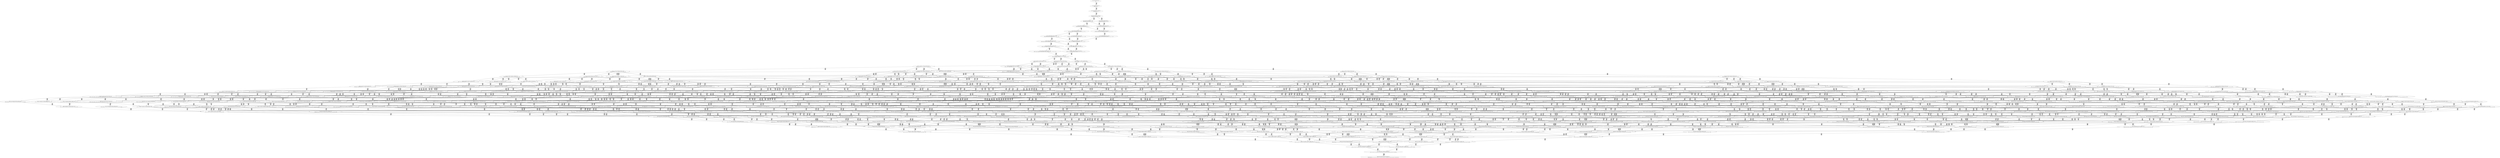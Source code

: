 digraph {
	S0[label="S0: [0, 0] [0, 0] [0, 0] [0, 0] \n{}{}"];
	S1[label="S1: [0, 0] [0, 0] [0, 0] [34, 43] \n{T0J0:34-43}{1}"];
	S2[label="S2: [34, 34] [34, 34] [34, 43] [66, 83] \n{T0J1:66-83}{1, 2}"];
	S3[label="S3: [34, 34] [34, 43] [42, 54] [66, 83] \n{T0J1:66-83, T0J2:42-54}{1, 2, 3}"];
	S4[label="S4: [42, 43] [42, 43] [66, 83] [118, 139] \n{T0J1:66-83, T0J3:118-139}{1, 2, 3, 4}"];
	S5[label="S5: [34, 43] [42, 54] [66, 83] [69, 87] \n{T0J1:66-83, T0J12:69-87}{1, 2, 3, 13}"];
	S6[label="S6: [42, 43] [46, 49] [66, 83] [118, 139] \n{T0J1:66-83, T0J3:118-139, T0J6:46-49}{1, 2, 3, 4, 7}"];
	S7[label="S7: [42, 54] [66, 83] [69, 87] [118, 150] \n{T0J1:66-83, T0J3:118-150, T0J12:69-87}{1, 2, 3, 4, 13}"];
	S8[label="S8: [46, 49] [49, 52] [66, 83] [118, 139] \n{T0J1:66-83, T0J3:118-139, T0J6:46-49, T0J7:49-52}{1, 2, 3, 4, 7, 8}"];
	S9[label="S9: [46, 60] [66, 83] [69, 87] [118, 150] \n{T0J1:66-83, T0J3:118-150, T0J6:46-60, T0J12:69-87}{1, 2, 3, 4, 7, 13}"];
	S10[label="S10: [49, 49] [66, 83] [93, 105] [118, 139] \n{T0J1:66-83, T0J3:118-139, T0J8:93-105}{1, 2, 3, 4, 7, 8, 9}"];
	S11[label="S11: [49, 52] [66, 83] [81, 93] [118, 139] \n{T0J1:66-83, T0J3:118-139, T0J7:49-52, T0J12:81-93}{1, 2, 3, 4, 7, 8, 13}"];
	S12[label="S12: [53, 69] [66, 83] [69, 87] [118, 150] \n{T0J1:66-83, T0J3:118-150, T0J7:53-69, T0J12:69-87}{1, 2, 3, 4, 7, 8, 13}"];
	S13[label="S13: [66, 72] [67, 83] [93, 105] [118, 139] \n{T0J1:66-83, T0J3:118-139, T0J8:93-105, T0J9:67-72}{1, 2, 3, 4, 7, 8, 9, 10}"];
	S14[label="S14: [66, 83] [69, 93] [93, 125] [118, 150] \n{T0J3:118-150, T0J8:93-125, T0J12:69-93}{1, 2, 3, 4, 7, 8, 9, 13}"];
	S15[label="S15: [67, 83] [93, 105] [118, 139] [139, 164] \n{T0J3:118-139, T0J8:93-105, T0J10:139-164}{1, 2, 3, 4, 7, 8, 9, 10, 11}"];
	S16[label="S16: [67, 93] [84, 106] [93, 125] [118, 150] \n{T0J3:118-150, T0J8:93-125}{1, 2, 3, 4, 7, 8, 9, 10, 13}"];
	S17[label="S17: [82, 102] [93, 105] [118, 139] [139, 164] \n{T0J3:118-139, T0J8:93-105, T0J10:139-164, T0J11:82-102}{1, 2, 3, 4, 7, 8, 9, 10, 11, 12}"];
	S18[label="S18: [84, 106] [93, 125] [118, 150] [139, 185] \n{T0J3:118-150, T0J8:93-125, T0J10:139-185}{1, 2, 3, 4, 7, 8, 9, 10, 11, 13}"];
	S19[label="S19: [93, 125] [99, 139] [118, 150] [139, 185] \n{T0J3:118-150, T0J10:139-185}{1, 2, 3, 4, 7, 8, 9, 10, 11, 12, 13}"];
	S20[label="S20: [118, 139] [118, 146] [139, 185] [174, 217] \n{T0J4:174-217}{1, 2, 3, 4, 5, 7, 8, 9, 10, 11, 12, 13}"];
	S21[label="S21: [99, 139] [111, 150] [118, 169] [139, 185] \n{T0J13:111-169}{1, 2, 3, 4, 7, 8, 9, 10, 11, 12, 13, 14}"];
	S22[label="S22: [139, 139] [139, 145] [139, 150] [202, 224] \n{T0J24:202-224}{1, 2, 3, 4, 7, 8, 9, 10, 11, 12, 13, 25}"];
	S23[label="S23: [118, 146] [139, 185] [174, 217] [188, 234] \n{T0J4:174-217, T0J5:188-234}{1, 2, 3, 4, 5, 6, 7, 8, 9, 10, 11, 12, 13}"];
	S24[label="S24: [118, 150] [118, 169] [139, 185] [174, 217] \n{T0J4:174-217}{1, 2, 3, 4, 5, 7, 8, 9, 10, 11, 12, 13, 14}"];
	S25[label="S25: [139, 146] [139, 185] [174, 217] [202, 224] \n{T0J4:174-217, T0J24:202-224}{1, 2, 3, 4, 5, 7, 8, 9, 10, 11, 12, 13, 25}"];
	S26[label="S26: [111, 146] [111, 147] [118, 150] [139, 185] \n{T0J14:111-147}{1, 2, 3, 4, 7, 8, 9, 10, 11, 12, 13, 14, 15}"];
	S27[label="S27: [101, 149] [111, 150] [118, 169] [139, 185] \n{T0J16:101-149}{1, 2, 3, 4, 7, 8, 9, 10, 11, 12, 13, 14, 17}"];
	S28[label="S28: [139, 150] [139, 169] [139, 185] [202, 224] \n{T0J24:202-224}{1, 2, 3, 4, 7, 8, 9, 10, 11, 12, 13, 14, 25}"];
	S29[label="S29: [118, 169] [139, 185] [174, 217] [188, 238] \n{T0J4:174-217, T0J5:188-238}{1, 2, 3, 4, 5, 6, 7, 8, 9, 10, 11, 12, 13, 14}"];
	S30[label="S30: [139, 185] [174, 217] [188, 224] [202, 234] \n{T0J4:174-217, T0J5:188-234, T0J24:202-224}{1, 2, 3, 4, 5, 6, 7, 8, 9, 10, 11, 12, 13, 25}"];
	S31[label="S31: [118, 150] [118, 169] [139, 185] [174, 217] \n{T0J4:174-217}{1, 2, 3, 4, 5, 7, 8, 9, 10, 11, 12, 13, 14, 15}"];
	S32[label="S32: [118, 152] [118, 169] [139, 185] [174, 220] \n{T0J4:174-220}{1, 2, 3, 4, 5, 7, 8, 9, 10, 11, 12, 13, 14, 17}"];
	S33[label="S33: [139, 169] [139, 185] [174, 221] [202, 224] \n{T0J4:174-221, T0J24:202-224}{1, 2, 3, 4, 5, 7, 8, 9, 10, 11, 12, 13, 14, 25}"];
	S34[label="S34: [111, 147] [118, 150] [139, 185] [144, 188] \n{T0J15:144-188}{1, 2, 3, 4, 7, 8, 9, 10, 11, 12, 13, 14, 15, 16}"];
	S35[label="S35: [111, 150] [111, 150] [118, 169] [139, 185] \n{}{1, 2, 3, 4, 7, 8, 9, 10, 11, 12, 13, 14, 15, 17}"];
	S36[label="S36: [139, 150] [139, 169] [139, 185] [202, 224] \n{T0J24:202-224}{1, 2, 3, 4, 7, 8, 9, 10, 11, 12, 13, 14, 15, 25}"];
	S37[label="S37: [111, 150] [118, 169] [139, 185] [167, 232] \n{T0J17:167-232}{1, 2, 3, 4, 7, 8, 9, 10, 11, 12, 13, 14, 17, 18}"];
	S38[label="S38: [111, 150] [118, 169] [126, 180] [139, 185] \n{T0J19:126-180}{1, 2, 3, 4, 7, 8, 9, 10, 11, 12, 13, 14, 17, 20}"];
	S39[label="S39: [139, 152] [139, 169] [139, 185] [202, 224] \n{T0J24:202-224}{1, 2, 3, 4, 7, 8, 9, 10, 11, 12, 13, 14, 17, 25}"];
	S40[label="S40: [118, 170] [139, 185] [174, 217] [188, 238] \n{T0J4:174-217, T0J5:188-238}{1, 2, 3, 4, 5, 6, 7, 8, 9, 10, 11, 12, 13, 14, 15}"];
	S41[label="S41: [118, 171] [139, 185] [174, 220] [188, 240] \n{T0J4:174-220, T0J5:188-240}{1, 2, 3, 4, 5, 6, 7, 8, 9, 10, 11, 12, 13, 14, 17}"];
	S42[label="S42: [139, 208] [174, 221] [188, 224] [202, 257] \n{T0J5:188-257, T0J24:202-224}{1, 2, 3, 4, 5, 6, 7, 8, 9, 10, 11, 12, 13, 14, 25}"];
	S43[label="S43: [118, 169] [139, 185] [144, 191] [174, 218] \n{T0J4:174-218}{1, 2, 3, 4, 5, 7, 8, 9, 10, 11, 12, 13, 14, 15, 16}"];
	S44[label="S44: [118, 152] [118, 169] [139, 185] [174, 221] \n{T0J4:174-221}{1, 2, 3, 4, 5, 7, 8, 9, 10, 11, 12, 13, 14, 15, 17}"];
	S45[label="S45: [139, 169] [139, 185] [174, 221] [202, 224] \n{T0J4:174-221, T0J24:202-224}{1, 2, 3, 4, 5, 7, 8, 9, 10, 11, 12, 13, 14, 15, 25}"];
	S46[label="S46: [118, 169] [139, 185] [167, 221] [174, 232] \n{T0J4:174-221, T0J17:167-232}{1, 2, 3, 4, 5, 7, 8, 9, 10, 11, 12, 13, 14, 17, 18}"];
	S47[label="S47: [118, 169] [126, 181] [139, 185] [174, 221] \n{T0J4:174-221}{1, 2, 3, 4, 5, 7, 8, 9, 10, 11, 12, 13, 14, 17, 20}"];
	S48[label="S48: [139, 169] [139, 185] [174, 223] [202, 224] \n{T0J4:174-223, T0J24:202-224}{1, 2, 3, 4, 5, 7, 8, 9, 10, 11, 12, 13, 14, 17, 25}"];
	S49[label="S49: [111, 150] [118, 169] [139, 185] [144, 191] \n{}{1, 2, 3, 4, 7, 8, 9, 10, 11, 12, 13, 14, 15, 16, 17}"];
	S50[label="S50: [139, 169] [139, 185] [144, 191] [202, 224] \n{T0J24:202-224}{1, 2, 3, 4, 7, 8, 9, 10, 11, 12, 13, 14, 15, 16, 25}"];
	S51[label="S51: [144, 145] [144, 150] [144, 185] [198, 213] \n{T0J25:198-213}{1, 2, 3, 4, 7, 8, 9, 10, 11, 12, 13, 14, 15, 16, 26}"];
	S52[label="S52: [111, 150] [118, 169] [139, 185] [167, 232] \n{T0J17:167-232}{1, 2, 3, 4, 7, 8, 9, 10, 11, 12, 13, 14, 15, 17, 18}"];
	S53[label="S53: [111, 150] [118, 169] [126, 181] [139, 185] \n{}{1, 2, 3, 4, 7, 8, 9, 10, 11, 12, 13, 14, 15, 17, 20}"];
	S54[label="S54: [139, 152] [139, 169] [139, 185] [202, 224] \n{T0J24:202-224}{1, 2, 3, 4, 7, 8, 9, 10, 11, 12, 13, 14, 15, 17, 25}"];
	S55[label="S55: [118, 169] [139, 185] [167, 232] [178, 233] \n{T0J17:167-232, T0J18:178-233}{1, 2, 3, 4, 7, 8, 9, 10, 11, 12, 13, 14, 17, 18, 19}"];
	S56[label="S56: [118, 169] [126, 181] [139, 185] [167, 232] \n{T0J17:167-232}{1, 2, 3, 4, 7, 8, 9, 10, 11, 12, 13, 14, 17, 18, 20}"];
	S57[label="S57: [139, 169] [139, 185] [167, 224] [202, 232] \n{T0J17:167-232, T0J24:202-224}{1, 2, 3, 4, 7, 8, 9, 10, 11, 12, 13, 14, 17, 18, 25}"];
	S58[label="S58: [126, 149] [126, 153] [129, 169] [139, 185] \n{T0J20:129-153}{1, 2, 3, 4, 7, 8, 9, 10, 11, 12, 13, 14, 17, 20, 21}"];
	S59[label="S59: [139, 169] [139, 181] [139, 185] [202, 228] \n{T0J24:202-228}{1, 2, 3, 4, 7, 8, 9, 10, 11, 12, 13, 14, 17, 20, 25}"];
	S60[label="S60: [139, 185] [144, 212] [174, 218] [188, 257] \n{T0J4:174-218, T0J5:188-257}{1, 2, 3, 4, 5, 6, 7, 8, 9, 10, 11, 12, 13, 14, 15, 16}"];
	S61[label="S61: [118, 173] [139, 185] [174, 221] [188, 240] \n{T0J4:174-221, T0J5:188-240}{1, 2, 3, 4, 5, 6, 7, 8, 9, 10, 11, 12, 13, 14, 15, 17}"];
	S62[label="S62: [139, 209] [174, 221] [188, 224] [202, 257] \n{}{1, 2, 3, 4, 5, 6, 7, 8, 9, 10, 11, 12, 13, 14, 15, 25}"];
	S63[label="S63: [139, 185] [167, 221] [174, 240] [188, 257] \n{T0J4:174-221, T0J5:188-257}{1, 2, 3, 4, 5, 6, 7, 8, 9, 10, 11, 12, 13, 14, 17, 18}"];
	S64[label="S64: [126, 185] [139, 203] [174, 221] [188, 257] \n{T0J4:174-221, T0J5:188-257}{1, 2, 3, 4, 5, 6, 7, 8, 9, 10, 11, 12, 13, 14, 17, 20}"];
	S65[label="S65: [139, 210] [174, 223] [188, 224] [202, 257] \n{}{1, 2, 3, 4, 5, 6, 7, 8, 9, 10, 11, 12, 13, 14, 17, 25}"];
	S66[label="S66: [118, 169] [139, 185] [144, 191] [174, 221] \n{T0J4:174-221}{1, 2, 3, 4, 5, 7, 8, 9, 10, 11, 12, 13, 14, 15, 16, 17}"];
	S67[label="S67: [139, 185] [144, 191] [174, 224] [202, 240] \n{T0J4:174-240, T0J24:202-224}{1, 2, 3, 4, 5, 7, 8, 9, 10, 11, 12, 13, 14, 15, 16, 25}"];
	S68[label="S68: [144, 185] [144, 191] [174, 213] [198, 218] \n{T0J4:174-218, T0J25:198-213}{1, 2, 3, 4, 5, 7, 8, 9, 10, 11, 12, 13, 14, 15, 16, 26}"];
	S69[label="S69: [118, 169] [139, 185] [167, 221] [174, 232] \n{T0J4:174-221, T0J17:167-232}{1, 2, 3, 4, 5, 7, 8, 9, 10, 11, 12, 13, 14, 15, 17, 18}"];
	S70[label="S70: [118, 169] [126, 181] [139, 185] [174, 221] \n{T0J4:174-221}{1, 2, 3, 4, 5, 7, 8, 9, 10, 11, 12, 13, 14, 15, 17, 20}"];
	S71[label="S71: [139, 169] [139, 185] [174, 223] [202, 224] \n{T0J4:174-223, T0J24:202-224}{1, 2, 3, 4, 5, 7, 8, 9, 10, 11, 12, 13, 14, 15, 17, 25}"];
	S72[label="S72: [139, 185] [167, 232] [174, 233] [178, 240] \n{T0J4:174-240, T0J18:178-233}{1, 2, 3, 4, 5, 7, 8, 9, 10, 11, 12, 13, 14, 17, 18, 19}"];
	S73[label="S73: [126, 181] [139, 185] [167, 232] [174, 240] \n{T0J4:174-240}{1, 2, 3, 4, 5, 7, 8, 9, 10, 11, 12, 13, 14, 17, 18, 20}"];
	S74[label="S74: [139, 185] [167, 224] [174, 232] [202, 240] \n{T0J4:174-240, T0J24:202-224}{1, 2, 3, 4, 5, 7, 8, 9, 10, 11, 12, 13, 14, 17, 18, 25}"];
	S75[label="S75: [126, 153] [129, 181] [139, 185] [174, 221] \n{T0J4:174-221}{1, 2, 3, 4, 5, 7, 8, 9, 10, 11, 12, 13, 14, 17, 20, 21}"];
	S76[label="S76: [139, 181] [139, 185] [174, 228] [202, 240] \n{T0J4:174-240, T0J24:202-228}{1, 2, 3, 4, 5, 7, 8, 9, 10, 11, 12, 13, 14, 17, 20, 25}"];
	S77[label="S77: [118, 169] [139, 185] [144, 191] [167, 232] \n{T0J17:167-232}{1, 2, 3, 4, 7, 8, 9, 10, 11, 12, 13, 14, 15, 16, 17, 18}"];
	S78[label="S78: [118, 169] [126, 181] [139, 185] [144, 191] \n{}{1, 2, 3, 4, 7, 8, 9, 10, 11, 12, 13, 14, 15, 16, 17, 20}"];
	S79[label="S79: [139, 169] [139, 185] [144, 191] [202, 224] \n{T0J24:202-224}{1, 2, 3, 4, 7, 8, 9, 10, 11, 12, 13, 14, 15, 16, 17, 25}"];
	S80[label="S80: [144, 169] [144, 185] [144, 191] [198, 213] \n{T0J25:198-213}{1, 2, 3, 4, 7, 8, 9, 10, 11, 12, 13, 14, 15, 16, 17, 26}"];
	S81[label="S81: [144, 185] [144, 191] [198, 213] [202, 224] \n{T0J24:202-224, T0J25:198-213}{1, 2, 3, 4, 7, 8, 9, 10, 11, 12, 13, 14, 15, 16, 25, 26}"];
	S82[label="S82: [118, 169] [139, 185] [167, 232] [178, 233] \n{T0J17:167-232, T0J18:178-233}{1, 2, 3, 4, 7, 8, 9, 10, 11, 12, 13, 14, 15, 17, 18, 19}"];
	S83[label="S83: [118, 169] [126, 181] [139, 185] [167, 232] \n{T0J17:167-232}{1, 2, 3, 4, 7, 8, 9, 10, 11, 12, 13, 14, 15, 17, 18, 20}"];
	S84[label="S84: [139, 169] [139, 185] [167, 224] [202, 232] \n{T0J17:167-232, T0J24:202-224}{1, 2, 3, 4, 7, 8, 9, 10, 11, 12, 13, 14, 15, 17, 18, 25}"];
	S85[label="S85: [126, 153] [126, 169] [129, 181] [139, 185] \n{}{1, 2, 3, 4, 7, 8, 9, 10, 11, 12, 13, 14, 15, 17, 20, 21}"];
	S86[label="S86: [139, 169] [139, 181] [139, 185] [202, 228] \n{T0J24:202-228}{1, 2, 3, 4, 7, 8, 9, 10, 11, 12, 13, 14, 15, 17, 20, 25}"];
	S87[label="S87: [126, 181] [139, 185] [167, 232] [178, 233] \n{T0J17:167-232, T0J18:178-233}{1, 2, 3, 4, 7, 8, 9, 10, 11, 12, 13, 14, 17, 18, 19, 20}"];
	S88[label="S88: [139, 185] [167, 224] [178, 232] [202, 233] \n{T0J17:167-232, T0J18:178-233, T0J24:202-224}{1, 2, 3, 4, 7, 8, 9, 10, 11, 12, 13, 14, 17, 18, 19, 25}"];
	S89[label="S89: [126, 153] [129, 181] [139, 185] [167, 232] \n{T0J17:167-232}{1, 2, 3, 4, 7, 8, 9, 10, 11, 12, 13, 14, 17, 18, 20, 21}"];
	S90[label="S90: [139, 181] [139, 185] [167, 228] [202, 232] \n{T0J17:167-232, T0J24:202-228}{1, 2, 3, 4, 7, 8, 9, 10, 11, 12, 13, 14, 17, 18, 20, 25}"];
	S91[label="S91: [126, 153] [129, 169] [139, 185] [156, 187] \n{T0J21:156-187}{1, 2, 3, 4, 7, 8, 9, 10, 11, 12, 13, 14, 17, 20, 21, 22}"];
	S92[label="S92: [139, 153] [139, 181] [139, 185] [202, 228] \n{T0J24:202-228}{1, 2, 3, 4, 7, 8, 9, 10, 11, 12, 13, 14, 17, 20, 21, 25}"];
	S93[label="S93: [139, 188] [144, 215] [174, 221] [188, 257] \n{T0J5:188-257}{1, 2, 3, 4, 5, 6, 7, 8, 9, 10, 11, 12, 13, 14, 15, 16, 17}"];
	S94[label="S94: [144, 221] [174, 224] [188, 251] [202, 273] \n{}{1, 2, 3, 4, 5, 6, 7, 8, 9, 10, 11, 12, 13, 14, 15, 16, 25}"];
	S95[label="S95: [144, 212] [174, 213] [188, 218] [198, 273] \n{T0J5:188-273, T0J25:198-213}{1, 2, 3, 4, 5, 6, 7, 8, 9, 10, 11, 12, 13, 14, 15, 16, 26}"];
	S96[label="S96: [139, 186] [167, 221] [174, 240] [188, 257] \n{T0J5:188-257}{1, 2, 3, 4, 5, 6, 7, 8, 9, 10, 11, 12, 13, 14, 15, 17, 18}"];
	S97[label="S97: [126, 186] [139, 205] [174, 221] [188, 257] \n{T0J5:188-257}{1, 2, 3, 4, 5, 6, 7, 8, 9, 10, 11, 12, 13, 14, 15, 17, 20}"];
	S98[label="S98: [139, 211] [174, 223] [188, 224] [202, 257] \n{}{1, 2, 3, 4, 5, 6, 7, 8, 9, 10, 11, 12, 13, 14, 15, 17, 25}"];
	S99[label="S99: [167, 232] [174, 240] [178, 257] [206, 273] \n{T0J5:188-273}{1, 2, 3, 4, 5, 6, 7, 8, 9, 10, 11, 12, 13, 14, 17, 18, 19}"];
	S100[label="S100: [139, 217] [167, 232] [174, 257] [188, 269] \n{T0J5:188-269}{1, 2, 3, 4, 5, 6, 7, 8, 9, 10, 11, 12, 13, 14, 17, 18, 20}"];
	S101[label="S101: [167, 224] [174, 232] [188, 257] [202, 290] \n{}{1, 2, 3, 4, 5, 6, 7, 8, 9, 10, 11, 12, 13, 14, 17, 18, 25}"];
	S102[label="S102: [129, 189] [139, 203] [174, 221] [188, 257] \n{T0J5:188-257}{1, 2, 3, 4, 5, 6, 7, 8, 9, 10, 11, 12, 13, 14, 17, 20, 21}"];
	S103[label="S103: [139, 223] [174, 228] [188, 257] [202, 269] \n{}{1, 2, 3, 4, 5, 6, 7, 8, 9, 10, 11, 12, 13, 14, 17, 20, 25}"];
	S104[label="S104: [139, 185] [144, 191] [167, 232] [174, 240] \n{T0J4:174-240}{1, 2, 3, 4, 5, 7, 8, 9, 10, 11, 12, 13, 14, 15, 16, 17, 18}"];
	S105[label="S105: [126, 181] [139, 185] [144, 191] [174, 240] \n{T0J4:174-240}{1, 2, 3, 4, 5, 7, 8, 9, 10, 11, 12, 13, 14, 15, 16, 17, 20}"];
	S106[label="S106: [139, 185] [144, 191] [174, 224] [202, 240] \n{T0J4:174-240, T0J24:202-224}{1, 2, 3, 4, 5, 7, 8, 9, 10, 11, 12, 13, 14, 15, 16, 17, 25}"];
	S107[label="S107: [144, 185] [144, 191] [174, 213] [198, 240] \n{T0J4:174-240, T0J25:198-213}{1, 2, 3, 4, 5, 7, 8, 9, 10, 11, 12, 13, 14, 15, 16, 17, 26}"];
	S108[label="S108: [144, 191] [174, 213] [198, 224] [202, 256] \n{T0J4:174-256, T0J24:202-224, T0J25:198-213}{1, 2, 3, 4, 5, 7, 8, 9, 10, 11, 12, 13, 14, 15, 16, 25, 26}"];
	S109[label="S109: [139, 185] [167, 232] [174, 233] [178, 240] \n{T0J4:174-240, T0J18:178-233}{1, 2, 3, 4, 5, 7, 8, 9, 10, 11, 12, 13, 14, 15, 17, 18, 19}"];
	S110[label="S110: [126, 181] [139, 185] [167, 232] [174, 240] \n{T0J4:174-240}{1, 2, 3, 4, 5, 7, 8, 9, 10, 11, 12, 13, 14, 15, 17, 18, 20}"];
	S111[label="S111: [139, 185] [167, 224] [174, 232] [202, 240] \n{T0J4:174-240, T0J24:202-224}{1, 2, 3, 4, 5, 7, 8, 9, 10, 11, 12, 13, 14, 15, 17, 18, 25}"];
	S112[label="S112: [126, 169] [129, 181] [139, 185] [174, 224] \n{T0J4:174-224}{1, 2, 3, 4, 5, 7, 8, 9, 10, 11, 12, 13, 14, 15, 17, 20, 21}"];
	S113[label="S113: [139, 181] [139, 185] [174, 228] [202, 240] \n{T0J4:174-240, T0J24:202-228}{1, 2, 3, 4, 5, 7, 8, 9, 10, 11, 12, 13, 14, 15, 17, 20, 25}"];
	S114[label="S114: [139, 185] [167, 232] [174, 233] [178, 252] \n{T0J4:174-252}{1, 2, 3, 4, 5, 7, 8, 9, 10, 11, 12, 13, 14, 17, 18, 19, 20}"];
	S115[label="S115: [167, 224] [174, 232] [178, 233] [202, 256] \n{T0J4:174-256, T0J24:202-224}{1, 2, 3, 4, 5, 7, 8, 9, 10, 11, 12, 13, 14, 17, 18, 19, 25}"];
	S116[label="S116: [129, 181] [139, 185] [167, 232] [174, 240] \n{T0J4:174-240}{1, 2, 3, 4, 5, 7, 8, 9, 10, 11, 12, 13, 14, 17, 18, 20, 21}"];
	S117[label="S117: [139, 185] [167, 228] [174, 232] [202, 252] \n{T0J4:174-252, T0J24:202-228}{1, 2, 3, 4, 5, 7, 8, 9, 10, 11, 12, 13, 14, 17, 18, 20, 25}"];
	S118[label="S118: [129, 181] [139, 185] [156, 187] [174, 224] \n{T0J4:174-224, T0J21:156-187}{1, 2, 3, 4, 5, 7, 8, 9, 10, 11, 12, 13, 14, 17, 20, 21, 22}"];
	S119[label="S119: [139, 181] [139, 185] [174, 228] [202, 240] \n{T0J4:174-240, T0J24:202-228}{1, 2, 3, 4, 5, 7, 8, 9, 10, 11, 12, 13, 14, 17, 20, 21, 25}"];
	S120[label="S120: [139, 185] [144, 191] [167, 232] [178, 233] \n{T0J17:167-232, T0J18:178-233}{1, 2, 3, 4, 7, 8, 9, 10, 11, 12, 13, 14, 15, 16, 17, 18, 19}"];
	S121[label="S121: [126, 181] [139, 185] [144, 191] [167, 232] \n{T0J17:167-232}{1, 2, 3, 4, 7, 8, 9, 10, 11, 12, 13, 14, 15, 16, 17, 18, 20}"];
	S122[label="S122: [139, 185] [144, 191] [167, 224] [202, 232] \n{T0J17:167-232, T0J24:202-224}{1, 2, 3, 4, 7, 8, 9, 10, 11, 12, 13, 14, 15, 16, 17, 18, 25}"];
	S123[label="S123: [144, 185] [144, 191] [167, 213] [198, 232] \n{T0J17:167-232, T0J25:198-213}{1, 2, 3, 4, 7, 8, 9, 10, 11, 12, 13, 14, 15, 16, 17, 18, 26}"];
	S124[label="S124: [126, 169] [129, 181] [139, 185] [144, 191] \n{}{1, 2, 3, 4, 7, 8, 9, 10, 11, 12, 13, 14, 15, 16, 17, 20, 21}"];
	S125[label="S125: [139, 181] [139, 185] [144, 191] [202, 228] \n{T0J24:202-228}{1, 2, 3, 4, 7, 8, 9, 10, 11, 12, 13, 14, 15, 16, 17, 20, 25}"];
	S126[label="S126: [144, 181] [144, 185] [144, 191] [198, 217] \n{T0J25:198-217}{1, 2, 3, 4, 7, 8, 9, 10, 11, 12, 13, 14, 15, 16, 17, 20, 26}"];
	S127[label="S127: [144, 185] [144, 191] [198, 213] [202, 224] \n{T0J24:202-224, T0J25:198-213}{1, 2, 3, 4, 7, 8, 9, 10, 11, 12, 13, 14, 15, 16, 17, 25, 26}"];
	S128[label="S128: [126, 181] [139, 185] [167, 232] [178, 233] \n{T0J17:167-232, T0J18:178-233}{1, 2, 3, 4, 7, 8, 9, 10, 11, 12, 13, 14, 15, 17, 18, 19, 20}"];
	S129[label="S129: [139, 185] [167, 224] [178, 232] [202, 233] \n{T0J17:167-232, T0J18:178-233, T0J24:202-224}{1, 2, 3, 4, 7, 8, 9, 10, 11, 12, 13, 14, 15, 17, 18, 19, 25}"];
	S130[label="S130: [126, 169] [129, 181] [139, 185] [167, 232] \n{T0J17:167-232}{1, 2, 3, 4, 7, 8, 9, 10, 11, 12, 13, 14, 15, 17, 18, 20, 21}"];
	S131[label="S131: [139, 181] [139, 185] [167, 228] [202, 232] \n{T0J17:167-232, T0J24:202-228}{1, 2, 3, 4, 7, 8, 9, 10, 11, 12, 13, 14, 15, 17, 18, 20, 25}"];
	S132[label="S132: [126, 169] [129, 181] [139, 185] [156, 187] \n{T0J21:156-187}{1, 2, 3, 4, 7, 8, 9, 10, 11, 12, 13, 14, 15, 17, 20, 21, 22}"];
	S133[label="S133: [139, 169] [139, 181] [139, 185] [202, 228] \n{T0J24:202-228}{1, 2, 3, 4, 7, 8, 9, 10, 11, 12, 13, 14, 15, 17, 20, 21, 25}"];
	S134[label="S134: [129, 181] [139, 185] [167, 232] [178, 233] \n{T0J17:167-232, T0J18:178-233}{1, 2, 3, 4, 7, 8, 9, 10, 11, 12, 13, 14, 17, 18, 19, 20, 21}"];
	S135[label="S135: [139, 185] [167, 228] [178, 232] [202, 233] \n{T0J17:167-232, T0J18:178-233, T0J24:202-228}{1, 2, 3, 4, 7, 8, 9, 10, 11, 12, 13, 14, 17, 18, 19, 20, 25}"];
	S136[label="S136: [129, 181] [139, 185] [156, 187] [167, 232] \n{T0J17:167-232, T0J21:156-187}{1, 2, 3, 4, 7, 8, 9, 10, 11, 12, 13, 14, 17, 18, 20, 21, 22}"];
	S137[label="S137: [139, 181] [139, 185] [167, 228] [202, 232] \n{T0J17:167-232, T0J24:202-228}{1, 2, 3, 4, 7, 8, 9, 10, 11, 12, 13, 14, 17, 18, 20, 21, 25}"];
	S138[label="S138: [129, 169] [139, 185] [156, 187] [182, 219] \n{T0J21:156-187, T0J22:182-219}{1, 2, 3, 4, 7, 8, 9, 10, 11, 12, 13, 14, 17, 20, 21, 22, 23}"];
	S139[label="S139: [139, 181] [139, 185] [156, 187] [202, 228] \n{T0J21:156-187, T0J24:202-228}{1, 2, 3, 4, 7, 8, 9, 10, 11, 12, 13, 14, 17, 20, 21, 22, 25}"];
	S140[label="S140: [144, 221] [167, 232] [174, 257] [188, 273] \n{T0J5:188-273}{1, 2, 3, 4, 5, 6, 7, 8, 9, 10, 11, 12, 13, 14, 15, 16, 17, 18}"];
	S141[label="S141: [139, 215] [144, 221] [174, 240] [188, 269] \n{T0J5:188-269}{1, 2, 3, 4, 5, 6, 7, 8, 9, 10, 11, 12, 13, 14, 15, 16, 17, 20}"];
	S142[label="S142: [144, 224] [174, 224] [188, 253] [202, 273] \n{}{1, 2, 3, 4, 5, 6, 7, 8, 9, 10, 11, 12, 13, 14, 15, 16, 17, 25}"];
	S143[label="S143: [144, 213] [174, 215] [188, 240] [198, 273] \n{}{1, 2, 3, 4, 5, 6, 7, 8, 9, 10, 11, 12, 13, 14, 15, 16, 17, 26}"];
	S144[label="S144: [174, 213] [188, 224] [198, 256] [202, 279] \n{T0J25:198-213}{1, 2, 3, 4, 5, 6, 7, 8, 9, 10, 11, 12, 13, 14, 15, 16, 25, 26}"];
	S145[label="S145: [167, 233] [174, 240] [178, 257] [206, 273] \n{}{1, 2, 3, 4, 5, 6, 7, 8, 9, 10, 11, 12, 13, 14, 15, 17, 18, 19}"];
	S146[label="S146: [139, 218] [167, 232] [174, 257] [188, 269] \n{}{1, 2, 3, 4, 5, 6, 7, 8, 9, 10, 11, 12, 13, 14, 15, 17, 18, 20}"];
	S147[label="S147: [167, 225] [174, 232] [188, 257] [202, 290] \n{}{1, 2, 3, 4, 5, 6, 7, 8, 9, 10, 11, 12, 13, 14, 15, 17, 18, 25}"];
	S148[label="S148: [129, 190] [139, 205] [174, 224] [188, 257] \n{}{1, 2, 3, 4, 5, 6, 7, 8, 9, 10, 11, 12, 13, 14, 15, 17, 20, 21}"];
	S149[label="S149: [139, 224] [174, 228] [188, 257] [202, 269] \n{}{1, 2, 3, 4, 5, 6, 7, 8, 9, 10, 11, 12, 13, 14, 15, 17, 20, 25}"];
	S150[label="S150: [167, 239] [174, 257] [178, 269] [206, 291] \n{}{1, 2, 3, 4, 5, 6, 7, 8, 9, 10, 11, 12, 13, 14, 17, 18, 19, 20}"];
	S151[label="S151: [139, 211] [167, 232] [174, 257] [188, 272] \n{}{1, 2, 3, 4, 5, 6, 7, 8, 9, 10, 11, 12, 13, 14, 17, 18, 20, 21}"];
	S152[label="S152: [188, 207] [188, 232] [188, 257] [267, 306] \n{T0J23:267-306}{1, 2, 3, 4, 5, 6, 7, 8, 9, 10, 11, 12, 13, 14, 17, 18, 20, 24}"];
	S153[label="S153: [167, 232] [174, 257] [188, 269] [202, 290] \n{}{1, 2, 3, 4, 5, 6, 7, 8, 9, 10, 11, 12, 13, 14, 17, 18, 20, 25}"];
	S154[label="S154: [174, 232] [178, 257] [202, 290] [234, 312] \n{}{1, 2, 3, 4, 5, 6, 7, 8, 9, 10, 11, 12, 13, 14, 17, 18, 19, 25}"];
	S155[label="S155: [139, 203] [156, 221] [174, 227] [188, 269] \n{}{1, 2, 3, 4, 5, 6, 7, 8, 9, 10, 11, 12, 13, 14, 17, 20, 21, 22}"];
	S156[label="S156: [188, 189] [188, 203] [188, 221] [267, 288] \n{T0J23:267-288}{1, 2, 3, 4, 5, 6, 7, 8, 9, 10, 11, 12, 13, 14, 17, 20, 21, 24}"];
	S157[label="S157: [139, 211] [174, 228] [188, 257] [202, 269] \n{}{1, 2, 3, 4, 5, 6, 7, 8, 9, 10, 11, 12, 13, 14, 17, 20, 21, 25}"];
	S158[label="S158: [188, 228] [188, 257] [202, 269] [267, 306] \n{T0J23:267-306}{1, 2, 3, 4, 5, 6, 7, 8, 9, 10, 11, 12, 13, 14, 17, 20, 24, 25}"];
	S159[label="S159: [144, 191] [167, 232] [174, 233] [178, 256] \n{T0J4:174-256}{1, 2, 3, 4, 5, 7, 8, 9, 10, 11, 12, 13, 14, 15, 16, 17, 18, 19}"];
	S160[label="S160: [139, 185] [144, 191] [167, 232] [174, 252] \n{T0J4:174-252}{1, 2, 3, 4, 5, 7, 8, 9, 10, 11, 12, 13, 14, 15, 16, 17, 18, 20}"];
	S161[label="S161: [144, 191] [167, 224] [174, 232] [202, 256] \n{T0J4:174-256, T0J24:202-224}{1, 2, 3, 4, 5, 7, 8, 9, 10, 11, 12, 13, 14, 15, 16, 17, 18, 25}"];
	S162[label="S162: [144, 191] [167, 213] [174, 232] [198, 256] \n{T0J4:174-256, T0J25:198-213}{1, 2, 3, 4, 5, 7, 8, 9, 10, 11, 12, 13, 14, 15, 16, 17, 18, 26}"];
	S163[label="S163: [129, 181] [139, 185] [144, 191] [174, 240] \n{T0J4:174-240}{1, 2, 3, 4, 5, 7, 8, 9, 10, 11, 12, 13, 14, 15, 16, 17, 20, 21}"];
	S164[label="S164: [139, 185] [144, 191] [174, 228] [202, 252] \n{T0J4:174-252, T0J24:202-228}{1, 2, 3, 4, 5, 7, 8, 9, 10, 11, 12, 13, 14, 15, 16, 17, 20, 25}"];
	S165[label="S165: [144, 185] [144, 191] [174, 217] [198, 252] \n{T0J4:174-252, T0J25:198-217}{1, 2, 3, 4, 5, 7, 8, 9, 10, 11, 12, 13, 14, 15, 16, 17, 20, 26}"];
	S166[label="S166: [144, 191] [174, 213] [198, 224] [202, 256] \n{T0J4:174-256, T0J24:202-224, T0J25:198-213}{1, 2, 3, 4, 5, 7, 8, 9, 10, 11, 12, 13, 14, 15, 16, 17, 25, 26}"];
	S167[label="S167: [139, 185] [167, 232] [174, 233] [178, 252] \n{T0J4:174-252}{1, 2, 3, 4, 5, 7, 8, 9, 10, 11, 12, 13, 14, 15, 17, 18, 19, 20}"];
	S168[label="S168: [167, 224] [174, 232] [178, 233] [202, 256] \n{T0J4:174-256, T0J24:202-224}{1, 2, 3, 4, 5, 7, 8, 9, 10, 11, 12, 13, 14, 15, 17, 18, 19, 25}"];
	S169[label="S169: [129, 181] [139, 185] [167, 232] [174, 240] \n{T0J4:174-240}{1, 2, 3, 4, 5, 7, 8, 9, 10, 11, 12, 13, 14, 15, 17, 18, 20, 21}"];
	S170[label="S170: [139, 185] [167, 228] [174, 232] [202, 252] \n{T0J4:174-252, T0J24:202-228}{1, 2, 3, 4, 5, 7, 8, 9, 10, 11, 12, 13, 14, 15, 17, 18, 20, 25}"];
	S171[label="S171: [129, 181] [139, 185] [156, 187] [174, 240] \n{T0J4:174-240}{1, 2, 3, 4, 5, 7, 8, 9, 10, 11, 12, 13, 14, 15, 17, 20, 21, 22}"];
	S172[label="S172: [139, 181] [139, 185] [174, 228] [202, 240] \n{T0J4:174-240, T0J24:202-228}{1, 2, 3, 4, 5, 7, 8, 9, 10, 11, 12, 13, 14, 15, 17, 20, 21, 25}"];
	S173[label="S173: [139, 185] [167, 232] [174, 233] [178, 252] \n{T0J4:174-252}{1, 2, 3, 4, 5, 7, 8, 9, 10, 11, 12, 13, 14, 17, 18, 19, 20, 21}"];
	S174[label="S174: [167, 228] [174, 232] [178, 233] [202, 256] \n{T0J4:174-256, T0J24:202-228}{1, 2, 3, 4, 5, 7, 8, 9, 10, 11, 12, 13, 14, 17, 18, 19, 20, 25}"];
	S175[label="S175: [139, 185] [156, 187] [167, 232] [174, 252] \n{T0J4:174-252}{1, 2, 3, 4, 5, 7, 8, 9, 10, 11, 12, 13, 14, 17, 18, 20, 21, 22}"];
	S176[label="S176: [139, 185] [167, 228] [174, 232] [202, 252] \n{T0J4:174-252, T0J24:202-228}{1, 2, 3, 4, 5, 7, 8, 9, 10, 11, 12, 13, 14, 17, 18, 20, 21, 25}"];
	S177[label="S177: [139, 185] [156, 187] [174, 219] [185, 240] \n{T0J4:174-240, T0J22:182-219}{1, 2, 3, 4, 5, 7, 8, 9, 10, 11, 12, 13, 14, 17, 20, 21, 22, 23}"];
	S178[label="S178: [139, 185] [156, 187] [174, 228] [202, 252] \n{T0J4:174-252, T0J24:202-228}{1, 2, 3, 4, 5, 7, 8, 9, 10, 11, 12, 13, 14, 17, 20, 21, 22, 25}"];
	S179[label="S179: [139, 185] [144, 191] [167, 232] [178, 233] \n{T0J17:167-232, T0J18:178-233}{1, 2, 3, 4, 7, 8, 9, 10, 11, 12, 13, 14, 15, 16, 17, 18, 19, 20}"];
	S180[label="S180: [144, 191] [167, 224] [178, 232] [202, 233] \n{T0J17:167-232, T0J18:178-233, T0J24:202-224}{1, 2, 3, 4, 7, 8, 9, 10, 11, 12, 13, 14, 15, 16, 17, 18, 19, 25}"];
	S181[label="S181: [144, 191] [167, 213] [178, 232] [198, 233] \n{T0J17:167-232, T0J18:178-233, T0J25:198-213}{1, 2, 3, 4, 7, 8, 9, 10, 11, 12, 13, 14, 15, 16, 17, 18, 19, 26}"];
	S182[label="S182: [129, 181] [139, 185] [144, 191] [167, 232] \n{T0J17:167-232}{1, 2, 3, 4, 7, 8, 9, 10, 11, 12, 13, 14, 15, 16, 17, 18, 20, 21}"];
	S183[label="S183: [139, 185] [144, 191] [167, 228] [202, 232] \n{T0J17:167-232, T0J24:202-228}{1, 2, 3, 4, 7, 8, 9, 10, 11, 12, 13, 14, 15, 16, 17, 18, 20, 25}"];
	S184[label="S184: [144, 185] [144, 191] [167, 217] [198, 232] \n{T0J17:167-232, T0J25:198-217}{1, 2, 3, 4, 7, 8, 9, 10, 11, 12, 13, 14, 15, 16, 17, 18, 20, 26}"];
	S185[label="S185: [144, 191] [167, 213] [198, 224] [202, 232] \n{T0J17:167-232, T0J24:202-224, T0J25:198-213}{1, 2, 3, 4, 7, 8, 9, 10, 11, 12, 13, 14, 15, 16, 17, 18, 25, 26}"];
	S186[label="S186: [129, 181] [139, 185] [144, 187] [156, 191] \n{T0J21:156-187}{1, 2, 3, 4, 7, 8, 9, 10, 11, 12, 13, 14, 15, 16, 17, 20, 21, 22}"];
	S187[label="S187: [139, 181] [139, 185] [144, 191] [202, 228] \n{T0J24:202-228}{1, 2, 3, 4, 7, 8, 9, 10, 11, 12, 13, 14, 15, 16, 17, 20, 21, 25}"];
	S188[label="S188: [144, 181] [144, 185] [144, 191] [198, 217] \n{T0J25:198-217}{1, 2, 3, 4, 7, 8, 9, 10, 11, 12, 13, 14, 15, 16, 17, 20, 21, 26}"];
	S189[label="S189: [144, 185] [144, 191] [198, 217] [202, 228] \n{T0J24:202-228, T0J25:198-217}{1, 2, 3, 4, 7, 8, 9, 10, 11, 12, 13, 14, 15, 16, 17, 20, 25, 26}"];
	S190[label="S190: [129, 181] [139, 185] [167, 232] [178, 233] \n{T0J17:167-232, T0J18:178-233}{1, 2, 3, 4, 7, 8, 9, 10, 11, 12, 13, 14, 15, 17, 18, 19, 20, 21}"];
	S191[label="S191: [139, 185] [167, 228] [178, 232] [202, 233] \n{T0J17:167-232, T0J18:178-233, T0J24:202-228}{1, 2, 3, 4, 7, 8, 9, 10, 11, 12, 13, 14, 15, 17, 18, 19, 20, 25}"];
	S192[label="S192: [129, 181] [139, 185] [156, 187] [167, 232] \n{T0J17:167-232, T0J21:156-187}{1, 2, 3, 4, 7, 8, 9, 10, 11, 12, 13, 14, 15, 17, 18, 20, 21, 22}"];
	S193[label="S193: [139, 181] [139, 185] [167, 228] [202, 232] \n{T0J17:167-232, T0J24:202-228}{1, 2, 3, 4, 7, 8, 9, 10, 11, 12, 13, 14, 15, 17, 18, 20, 21, 25}"];
	S194[label="S194: [129, 181] [139, 185] [156, 187] [182, 219] \n{T0J21:156-187, T0J22:182-219}{1, 2, 3, 4, 7, 8, 9, 10, 11, 12, 13, 14, 15, 17, 20, 21, 22, 23}"];
	S195[label="S195: [139, 181] [139, 185] [156, 187] [202, 228] \n{T0J21:156-187, T0J24:202-228}{1, 2, 3, 4, 7, 8, 9, 10, 11, 12, 13, 14, 15, 17, 20, 21, 22, 25}"];
	S196[label="S196: [139, 185] [156, 187] [167, 232] [178, 233] \n{T0J17:167-232, T0J18:178-233, T0J21:156-187}{1, 2, 3, 4, 7, 8, 9, 10, 11, 12, 13, 14, 17, 18, 19, 20, 21, 22}"];
	S197[label="S197: [139, 185] [167, 228] [178, 232] [202, 233] \n{T0J17:167-232, T0J18:178-233, T0J24:202-228}{1, 2, 3, 4, 7, 8, 9, 10, 11, 12, 13, 14, 17, 18, 19, 20, 21, 25}"];
	S198[label="S198: [139, 185] [156, 187] [167, 219] [185, 232] \n{T0J17:167-232, T0J21:156-187, T0J22:182-219}{1, 2, 3, 4, 7, 8, 9, 10, 11, 12, 13, 14, 17, 18, 20, 21, 22, 23}"];
	S199[label="S199: [139, 185] [156, 187] [167, 228] [202, 232] \n{T0J17:167-232, T0J21:156-187, T0J24:202-228}{1, 2, 3, 4, 7, 8, 9, 10, 11, 12, 13, 14, 17, 18, 20, 21, 22, 25}"];
	S200[label="S200: [139, 185] [156, 187] [182, 219] [202, 228] \n{T0J21:156-187, T0J22:182-219, T0J24:202-228}{1, 2, 3, 4, 7, 8, 9, 10, 11, 12, 13, 14, 17, 20, 21, 22, 23, 25}"];
	S201[label="S201: [167, 240] [174, 257] [178, 273] [206, 305] \n{}{1, 2, 3, 4, 5, 6, 7, 8, 9, 10, 11, 12, 13, 14, 15, 16, 17, 18, 19}"];
	S202[label="S202: [144, 232] [167, 257] [174, 269] [188, 298] \n{}{1, 2, 3, 4, 5, 6, 7, 8, 9, 10, 11, 12, 13, 14, 15, 16, 17, 18, 20}"];
	S203[label="S203: [167, 232] [174, 257] [188, 273] [202, 307] \n{}{1, 2, 3, 4, 5, 6, 7, 8, 9, 10, 11, 12, 13, 14, 15, 16, 17, 18, 25}"];
	S204[label="S204: [167, 215] [174, 240] [188, 273] [198, 296] \n{}{1, 2, 3, 4, 5, 6, 7, 8, 9, 10, 11, 12, 13, 14, 15, 16, 17, 18, 26}"];
	S205[label="S205: [139, 219] [144, 224] [174, 240] [188, 269] \n{}{1, 2, 3, 4, 5, 6, 7, 8, 9, 10, 11, 12, 13, 14, 15, 16, 17, 20, 21}"];
	S206[label="S206: [188, 215] [188, 221] [188, 240] [267, 314] \n{T0J23:267-314}{1, 2, 3, 4, 5, 6, 7, 8, 9, 10, 11, 12, 13, 14, 15, 16, 17, 20, 24}"];
	S207[label="S207: [144, 228] [174, 257] [188, 269] [202, 294] \n{}{1, 2, 3, 4, 5, 6, 7, 8, 9, 10, 11, 12, 13, 14, 15, 16, 17, 20, 25}"];
	S208[label="S208: [144, 221] [174, 240] [188, 252] [198, 273] \n{}{1, 2, 3, 4, 5, 6, 7, 8, 9, 10, 11, 12, 13, 14, 15, 16, 17, 20, 26}"];
	S209[label="S209: [174, 216] [188, 224] [198, 256] [202, 279] \n{}{1, 2, 3, 4, 5, 6, 7, 8, 9, 10, 11, 12, 13, 14, 15, 16, 17, 25, 26}"];
	S210[label="S210: [167, 240] [174, 257] [178, 269] [206, 291] \n{}{1, 2, 3, 4, 5, 6, 7, 8, 9, 10, 11, 12, 13, 14, 15, 17, 18, 19, 20}"];
	S211[label="S211: [139, 212] [167, 232] [174, 257] [188, 273] \n{}{1, 2, 3, 4, 5, 6, 7, 8, 9, 10, 11, 12, 13, 14, 15, 17, 18, 20, 21}"];
	S212[label="S212: [188, 232] [188, 257] [188, 269] [267, 306] \n{T0J23:267-306}{1, 2, 3, 4, 5, 6, 7, 8, 9, 10, 11, 12, 13, 14, 15, 17, 18, 20, 24}"];
	S213[label="S213: [167, 233] [174, 257] [188, 269] [202, 290] \n{}{1, 2, 3, 4, 5, 6, 7, 8, 9, 10, 11, 12, 13, 14, 15, 17, 18, 20, 25}"];
	S214[label="S214: [174, 233] [178, 257] [202, 290] [234, 312] \n{}{1, 2, 3, 4, 5, 6, 7, 8, 9, 10, 11, 12, 13, 14, 15, 17, 18, 19, 25}"];
	S215[label="S215: [139, 205] [156, 224] [174, 240] [188, 269] \n{}{1, 2, 3, 4, 5, 6, 7, 8, 9, 10, 11, 12, 13, 14, 15, 17, 20, 21, 22}"];
	S216[label="S216: [188, 205] [188, 224] [188, 257] [267, 289] \n{T0J23:267-289}{1, 2, 3, 4, 5, 6, 7, 8, 9, 10, 11, 12, 13, 14, 15, 17, 20, 21, 24}"];
	S217[label="S217: [139, 212] [174, 228] [188, 257] [202, 269] \n{}{1, 2, 3, 4, 5, 6, 7, 8, 9, 10, 11, 12, 13, 14, 15, 17, 20, 21, 25}"];
	S218[label="S218: [188, 229] [188, 257] [202, 269] [267, 306] \n{T0J23:267-306}{1, 2, 3, 4, 5, 6, 7, 8, 9, 10, 11, 12, 13, 14, 15, 17, 20, 24, 25}"];
	S219[label="S219: [167, 232] [174, 257] [178, 272] [206, 291] \n{}{1, 2, 3, 4, 5, 6, 7, 8, 9, 10, 11, 12, 13, 14, 17, 18, 19, 20, 21}"];
	S220[label="S220: [188, 257] [188, 269] [206, 291] [267, 306] \n{T0J23:267-306}{1, 2, 3, 4, 5, 6, 7, 8, 9, 10, 11, 12, 13, 14, 17, 18, 19, 20, 24}"];
	S221[label="S221: [174, 257] [178, 269] [202, 290] [230, 316] \n{}{1, 2, 3, 4, 5, 6, 7, 8, 9, 10, 11, 12, 13, 14, 17, 18, 19, 20, 25}"];
	S222[label="S222: [178, 203] [178, 257] [193, 269] [206, 291] \n{T0J26:193-203}{1, 2, 3, 4, 5, 6, 7, 8, 9, 10, 11, 12, 13, 14, 17, 18, 19, 20, 27}"];
	S223[label="S223: [156, 232] [167, 245] [174, 269] [188, 286] \n{}{1, 2, 3, 4, 5, 6, 7, 8, 9, 10, 11, 12, 13, 14, 17, 18, 20, 21, 22}"];
	S224[label="S224: [188, 232] [188, 257] [188, 272] [267, 306] \n{T0J23:267-306}{1, 2, 3, 4, 5, 6, 7, 8, 9, 10, 11, 12, 13, 14, 17, 18, 20, 21, 24}"];
	S225[label="S225: [167, 232] [174, 257] [188, 272] [202, 290] \n{}{1, 2, 3, 4, 5, 6, 7, 8, 9, 10, 11, 12, 13, 14, 17, 18, 20, 21, 25}"];
	S226[label="S226: [188, 257] [188, 269] [202, 290] [267, 306] \n{T0J23:267-306}{1, 2, 3, 4, 5, 6, 7, 8, 9, 10, 11, 12, 13, 14, 17, 18, 20, 24, 25}"];
	S227[label="S227: [156, 221] [174, 227] [185, 269] [195, 273] \n{}{1, 2, 3, 4, 5, 6, 7, 8, 9, 10, 11, 12, 13, 14, 17, 20, 21, 22, 23}"];
	S228[label="S228: [188, 221] [188, 227] [188, 269] [267, 302] \n{T0J23:267-302}{1, 2, 3, 4, 5, 6, 7, 8, 9, 10, 11, 12, 13, 14, 17, 20, 21, 22, 24}"];
	S229[label="S229: [156, 228] [174, 245] [188, 269] [202, 282] \n{}{1, 2, 3, 4, 5, 6, 7, 8, 9, 10, 11, 12, 13, 14, 17, 20, 21, 22, 25}"];
	S230[label="S230: [188, 228] [188, 257] [202, 269] [267, 306] \n{T0J23:267-306}{1, 2, 3, 4, 5, 6, 7, 8, 9, 10, 11, 12, 13, 14, 17, 20, 21, 24, 25}"];
	S231[label="S231: [144, 191] [167, 232] [174, 233] [178, 256] \n{T0J4:174-256}{1, 2, 3, 4, 5, 7, 8, 9, 10, 11, 12, 13, 14, 15, 16, 17, 18, 19, 20}"];
	S232[label="S232: [167, 224] [174, 232] [178, 233] [202, 262] \n{T0J4:174-262, T0J24:202-224}{1, 2, 3, 4, 5, 7, 8, 9, 10, 11, 12, 13, 14, 15, 16, 17, 18, 19, 25}"];
	S233[label="S233: [167, 213] [174, 232] [178, 233] [198, 262] \n{T0J4:174-262, T0J25:198-213}{1, 2, 3, 4, 5, 7, 8, 9, 10, 11, 12, 13, 14, 15, 16, 17, 18, 19, 26}"];
	S234[label="S234: [139, 185] [144, 191] [167, 232] [174, 252] \n{T0J4:174-252}{1, 2, 3, 4, 5, 7, 8, 9, 10, 11, 12, 13, 14, 15, 16, 17, 18, 20, 21}"];
	S235[label="S235: [144, 191] [167, 228] [174, 232] [202, 256] \n{T0J4:174-256, T0J24:202-228}{1, 2, 3, 4, 5, 7, 8, 9, 10, 11, 12, 13, 14, 15, 16, 17, 18, 20, 25}"];
	S236[label="S236: [144, 191] [167, 217] [174, 232] [198, 256] \n{T0J4:174-256, T0J25:198-217}{1, 2, 3, 4, 5, 7, 8, 9, 10, 11, 12, 13, 14, 15, 16, 17, 18, 20, 26}"];
	S237[label="S237: [167, 213] [174, 224] [198, 232] [202, 262] \n{T0J4:174-262, T0J24:202-224, T0J25:198-213}{1, 2, 3, 4, 5, 7, 8, 9, 10, 11, 12, 13, 14, 15, 16, 17, 18, 25, 26}"];
	S238[label="S238: [139, 185] [144, 187] [156, 191] [174, 252] \n{T0J4:174-252}{1, 2, 3, 4, 5, 7, 8, 9, 10, 11, 12, 13, 14, 15, 16, 17, 20, 21, 22}"];
	S239[label="S239: [139, 185] [144, 191] [174, 228] [202, 252] \n{T0J4:174-252, T0J24:202-228}{1, 2, 3, 4, 5, 7, 8, 9, 10, 11, 12, 13, 14, 15, 16, 17, 20, 21, 25}"];
	S240[label="S240: [144, 185] [144, 191] [174, 217] [198, 252] \n{T0J4:174-252, T0J25:198-217}{1, 2, 3, 4, 5, 7, 8, 9, 10, 11, 12, 13, 14, 15, 16, 17, 20, 21, 26}"];
	S241[label="S241: [144, 191] [174, 217] [198, 228] [202, 256] \n{T0J4:174-256, T0J24:202-228, T0J25:198-217}{1, 2, 3, 4, 5, 7, 8, 9, 10, 11, 12, 13, 14, 15, 16, 17, 20, 25, 26}"];
	S242[label="S242: [139, 185] [167, 232] [174, 233] [178, 252] \n{T0J4:174-252}{1, 2, 3, 4, 5, 7, 8, 9, 10, 11, 12, 13, 14, 15, 17, 18, 19, 20, 21}"];
	S243[label="S243: [167, 228] [174, 232] [178, 233] [202, 256] \n{T0J4:174-256, T0J24:202-228}{1, 2, 3, 4, 5, 7, 8, 9, 10, 11, 12, 13, 14, 15, 17, 18, 19, 20, 25}"];
	S244[label="S244: [139, 185] [156, 187] [167, 232] [174, 252] \n{T0J4:174-252}{1, 2, 3, 4, 5, 7, 8, 9, 10, 11, 12, 13, 14, 15, 17, 18, 20, 21, 22}"];
	S245[label="S245: [139, 185] [167, 228] [174, 232] [202, 252] \n{T0J4:174-252, T0J24:202-228}{1, 2, 3, 4, 5, 7, 8, 9, 10, 11, 12, 13, 14, 15, 17, 18, 20, 21, 25}"];
	S246[label="S246: [139, 185] [156, 187] [174, 219] [185, 252] \n{T0J4:174-252, T0J22:182-219}{1, 2, 3, 4, 5, 7, 8, 9, 10, 11, 12, 13, 14, 15, 17, 20, 21, 22, 23}"];
	S247[label="S247: [139, 185] [156, 187] [174, 228] [202, 252] \n{T0J4:174-252, T0J24:202-228}{1, 2, 3, 4, 5, 7, 8, 9, 10, 11, 12, 13, 14, 15, 17, 20, 21, 22, 25}"];
	S248[label="S248: [156, 187] [167, 232] [174, 233] [178, 256] \n{T0J4:174-256}{1, 2, 3, 4, 5, 7, 8, 9, 10, 11, 12, 13, 14, 17, 18, 19, 20, 21, 22}"];
	S249[label="S249: [167, 228] [174, 232] [178, 233] [202, 256] \n{T0J4:174-256, T0J24:202-228}{1, 2, 3, 4, 5, 7, 8, 9, 10, 11, 12, 13, 14, 17, 18, 19, 20, 21, 25}"];
	S250[label="S250: [156, 187] [167, 219] [174, 232] [195, 256] \n{T0J4:174-256}{1, 2, 3, 4, 5, 7, 8, 9, 10, 11, 12, 13, 14, 17, 18, 20, 21, 22, 23}"];
	S251[label="S251: [156, 187] [167, 228] [174, 232] [202, 256] \n{T0J4:174-256, T0J24:202-228}{1, 2, 3, 4, 5, 7, 8, 9, 10, 11, 12, 13, 14, 17, 18, 20, 21, 22, 25}"];
	S252[label="S252: [156, 187] [174, 219] [185, 228] [202, 256] \n{T0J4:174-256, T0J24:202-228}{1, 2, 3, 4, 5, 7, 8, 9, 10, 11, 12, 13, 14, 17, 20, 21, 22, 23, 25}"];
	S253[label="S253: [139, 185] [144, 191] [167, 232] [178, 233] \n{T0J17:167-232, T0J18:178-233}{1, 2, 3, 4, 7, 8, 9, 10, 11, 12, 13, 14, 15, 16, 17, 18, 19, 20, 21}"];
	S254[label="S254: [144, 191] [167, 228] [178, 232] [202, 233] \n{T0J17:167-232, T0J18:178-233, T0J24:202-228}{1, 2, 3, 4, 7, 8, 9, 10, 11, 12, 13, 14, 15, 16, 17, 18, 19, 20, 25}"];
	S255[label="S255: [144, 191] [167, 217] [178, 232] [198, 233] \n{T0J17:167-232, T0J18:178-233, T0J25:198-217}{1, 2, 3, 4, 7, 8, 9, 10, 11, 12, 13, 14, 15, 16, 17, 18, 19, 20, 26}"];
	S256[label="S256: [167, 213] [178, 224] [198, 232] [202, 233] \n{T0J17:167-232, T0J18:178-233, T0J24:202-224, T0J25:198-213}{1, 2, 3, 4, 7, 8, 9, 10, 11, 12, 13, 14, 15, 16, 17, 18, 19, 25, 26}"];
	S257[label="S257: [139, 185] [144, 187] [156, 191] [167, 232] \n{T0J17:167-232, T0J21:156-187}{1, 2, 3, 4, 7, 8, 9, 10, 11, 12, 13, 14, 15, 16, 17, 18, 20, 21, 22}"];
	S258[label="S258: [139, 185] [144, 191] [167, 228] [202, 232] \n{T0J17:167-232, T0J24:202-228}{1, 2, 3, 4, 7, 8, 9, 10, 11, 12, 13, 14, 15, 16, 17, 18, 20, 21, 25}"];
	S259[label="S259: [144, 185] [144, 191] [167, 217] [198, 232] \n{T0J17:167-232, T0J25:198-217}{1, 2, 3, 4, 7, 8, 9, 10, 11, 12, 13, 14, 15, 16, 17, 18, 20, 21, 26}"];
	S260[label="S260: [144, 191] [167, 217] [198, 228] [202, 232] \n{T0J17:167-232, T0J24:202-228, T0J25:198-217}{1, 2, 3, 4, 7, 8, 9, 10, 11, 12, 13, 14, 15, 16, 17, 18, 20, 25, 26}"];
	S261[label="S261: [139, 185] [144, 187] [156, 191] [182, 219] \n{T0J21:156-187, T0J22:182-219}{1, 2, 3, 4, 7, 8, 9, 10, 11, 12, 13, 14, 15, 16, 17, 20, 21, 22, 23}"];
	S262[label="S262: [139, 185] [144, 187] [156, 191] [202, 228] \n{T0J21:156-187, T0J24:202-228}{1, 2, 3, 4, 7, 8, 9, 10, 11, 12, 13, 14, 15, 16, 17, 20, 21, 22, 25}"];
	S263[label="S263: [144, 185] [144, 187] [156, 191] [198, 217] \n{T0J21:156-187, T0J25:198-217}{1, 2, 3, 4, 7, 8, 9, 10, 11, 12, 13, 14, 15, 16, 17, 20, 21, 22, 26}"];
	S264[label="S264: [144, 185] [144, 191] [198, 217] [202, 228] \n{T0J24:202-228, T0J25:198-217}{1, 2, 3, 4, 7, 8, 9, 10, 11, 12, 13, 14, 15, 16, 17, 20, 21, 25, 26}"];
	S265[label="S265: [139, 185] [156, 187] [167, 232] [178, 233] \n{T0J17:167-232, T0J18:178-233, T0J21:156-187}{1, 2, 3, 4, 7, 8, 9, 10, 11, 12, 13, 14, 15, 17, 18, 19, 20, 21, 22}"];
	S266[label="S266: [139, 185] [167, 228] [178, 232] [202, 233] \n{T0J17:167-232, T0J18:178-233, T0J24:202-228}{1, 2, 3, 4, 7, 8, 9, 10, 11, 12, 13, 14, 15, 17, 18, 19, 20, 21, 25}"];
	S267[label="S267: [139, 185] [156, 187] [167, 219] [185, 232] \n{T0J17:167-232, T0J21:156-187, T0J22:182-219}{1, 2, 3, 4, 7, 8, 9, 10, 11, 12, 13, 14, 15, 17, 18, 20, 21, 22, 23}"];
	S268[label="S268: [139, 185] [156, 187] [167, 228] [202, 232] \n{T0J17:167-232, T0J21:156-187, T0J24:202-228}{1, 2, 3, 4, 7, 8, 9, 10, 11, 12, 13, 14, 15, 17, 18, 20, 21, 22, 25}"];
	S269[label="S269: [139, 185] [156, 187] [182, 219] [202, 228] \n{T0J21:156-187, T0J22:182-219, T0J24:202-228}{1, 2, 3, 4, 7, 8, 9, 10, 11, 12, 13, 14, 15, 17, 20, 21, 22, 23, 25}"];
	S270[label="S270: [156, 187] [167, 219] [178, 232] [195, 233] \n{T0J17:167-232, T0J18:178-233, T0J21:156-187, T0J22:182-219}{1, 2, 3, 4, 7, 8, 9, 10, 11, 12, 13, 14, 17, 18, 19, 20, 21, 22, 23}"];
	S271[label="S271: [156, 187] [167, 228] [178, 232] [202, 233] \n{T0J17:167-232, T0J18:178-233, T0J21:156-187, T0J24:202-228}{1, 2, 3, 4, 7, 8, 9, 10, 11, 12, 13, 14, 17, 18, 19, 20, 21, 22, 25}"];
	S272[label="S272: [156, 187] [167, 219] [185, 228] [202, 232] \n{T0J17:167-232, T0J21:156-187, T0J22:182-219, T0J24:202-228}{1, 2, 3, 4, 7, 8, 9, 10, 11, 12, 13, 14, 17, 18, 20, 21, 22, 23, 25}"];
	S273[label="S273: [167, 257] [174, 272] [178, 298] [206, 316] \n{}{1, 2, 3, 4, 5, 6, 7, 8, 9, 10, 11, 12, 13, 14, 15, 16, 17, 18, 19, 20}"];
	S274[label="S274: [144, 232] [167, 257] [174, 269] [188, 302] \n{}{1, 2, 3, 4, 5, 6, 7, 8, 9, 10, 11, 12, 13, 14, 15, 16, 17, 18, 20, 21}"];
	S275[label="S275: [188, 257] [188, 269] [188, 298] [267, 322] \n{T0J23:267-322}{1, 2, 3, 4, 5, 6, 7, 8, 9, 10, 11, 12, 13, 14, 15, 16, 17, 18, 20, 24}"];
	S276[label="S276: [167, 257] [174, 269] [188, 298] [202, 311] \n{}{1, 2, 3, 4, 5, 6, 7, 8, 9, 10, 11, 12, 13, 14, 15, 16, 17, 18, 20, 25}"];
	S277[label="S277: [167, 252] [174, 257] [188, 273] [198, 304] \n{}{1, 2, 3, 4, 5, 6, 7, 8, 9, 10, 11, 12, 13, 14, 15, 16, 17, 18, 20, 26}"];
	S278[label="S278: [174, 257] [178, 275] [202, 307] [234, 316] \n{}{1, 2, 3, 4, 5, 6, 7, 8, 9, 10, 11, 12, 13, 14, 15, 16, 17, 18, 19, 25}"];
	S279[label="S279: [174, 240] [178, 273] [198, 296] [234, 301] \n{}{1, 2, 3, 4, 5, 6, 7, 8, 9, 10, 11, 12, 13, 14, 15, 16, 17, 18, 19, 26}"];
	S280[label="S280: [144, 224] [156, 240] [174, 257] [188, 273] \n{}{1, 2, 3, 4, 5, 6, 7, 8, 9, 10, 11, 12, 13, 14, 15, 16, 17, 20, 21, 22}"];
	S281[label="S281: [188, 224] [188, 247] [188, 269] [267, 318] \n{T0J23:267-318}{1, 2, 3, 4, 5, 6, 7, 8, 9, 10, 11, 12, 13, 14, 15, 16, 17, 20, 21, 24}"];
	S282[label="S282: [144, 228] [174, 257] [188, 269] [202, 298] \n{}{1, 2, 3, 4, 5, 6, 7, 8, 9, 10, 11, 12, 13, 14, 15, 16, 17, 20, 21, 25}"];
	S283[label="S283: [144, 225] [174, 240] [188, 252] [198, 273] \n{}{1, 2, 3, 4, 5, 6, 7, 8, 9, 10, 11, 12, 13, 14, 15, 16, 17, 20, 21, 26}"];
	S284[label="S284: [188, 257] [188, 269] [202, 294] [267, 322] \n{T0J23:267-322}{1, 2, 3, 4, 5, 6, 7, 8, 9, 10, 11, 12, 13, 14, 15, 16, 17, 20, 24, 25}"];
	S285[label="S285: [174, 257] [188, 269] [198, 291] [202, 300] \n{}{1, 2, 3, 4, 5, 6, 7, 8, 9, 10, 11, 12, 13, 14, 15, 16, 17, 20, 25, 26}"];
	S286[label="S286: [188, 240] [188, 252] [198, 273] [267, 320] \n{T0J23:267-320}{1, 2, 3, 4, 5, 6, 7, 8, 9, 10, 11, 12, 13, 14, 15, 16, 17, 20, 24, 26}"];
	S287[label="S287: [174, 224] [198, 256] [202, 279] [237, 301] \n{}{1, 2, 3, 4, 5, 6, 7, 8, 9, 10, 11, 12, 13, 14, 15, 16, 17, 18, 25, 26}"];
	S288[label="S288: [167, 233] [174, 257] [178, 273] [206, 291] \n{}{1, 2, 3, 4, 5, 6, 7, 8, 9, 10, 11, 12, 13, 14, 15, 17, 18, 19, 20, 21}"];
	S289[label="S289: [188, 258] [188, 269] [206, 291] [267, 306] \n{T0J23:267-306}{1, 2, 3, 4, 5, 6, 7, 8, 9, 10, 11, 12, 13, 14, 15, 17, 18, 19, 20, 24}"];
	S290[label="S290: [174, 258] [178, 269] [202, 290] [230, 316] \n{}{1, 2, 3, 4, 5, 6, 7, 8, 9, 10, 11, 12, 13, 14, 15, 17, 18, 19, 20, 25}"];
	S291[label="S291: [178, 204] [178, 257] [193, 269] [206, 291] \n{}{1, 2, 3, 4, 5, 6, 7, 8, 9, 10, 11, 12, 13, 14, 15, 17, 18, 19, 20, 27}"];
	S292[label="S292: [156, 233] [167, 245] [174, 269] [188, 288] \n{}{1, 2, 3, 4, 5, 6, 7, 8, 9, 10, 11, 12, 13, 14, 15, 17, 18, 20, 21, 22}"];
	S293[label="S293: [188, 233] [188, 257] [188, 288] [267, 306] \n{T0J23:267-306}{1, 2, 3, 4, 5, 6, 7, 8, 9, 10, 11, 12, 13, 14, 15, 17, 18, 20, 21, 24}"];
	S294[label="S294: [167, 233] [174, 257] [188, 273] [202, 290] \n{}{1, 2, 3, 4, 5, 6, 7, 8, 9, 10, 11, 12, 13, 14, 15, 17, 18, 20, 21, 25}"];
	S295[label="S295: [188, 258] [188, 269] [202, 290] [267, 306] \n{T0J23:267-306}{1, 2, 3, 4, 5, 6, 7, 8, 9, 10, 11, 12, 13, 14, 15, 17, 18, 20, 24, 25}"];
	S296[label="S296: [156, 224] [174, 240] [185, 269] [195, 275] \n{}{1, 2, 3, 4, 5, 6, 7, 8, 9, 10, 11, 12, 13, 14, 15, 17, 20, 21, 22, 23}"];
	S297[label="S297: [188, 224] [188, 243] [188, 269] [267, 304] \n{T0J23:267-304}{1, 2, 3, 4, 5, 6, 7, 8, 9, 10, 11, 12, 13, 14, 15, 17, 20, 21, 22, 24}"];
	S298[label="S298: [156, 229] [174, 245] [188, 269] [202, 284] \n{}{1, 2, 3, 4, 5, 6, 7, 8, 9, 10, 11, 12, 13, 14, 15, 17, 20, 21, 22, 25}"];
	S299[label="S299: [188, 229] [188, 257] [202, 284] [267, 306] \n{T0J23:267-306}{1, 2, 3, 4, 5, 6, 7, 8, 9, 10, 11, 12, 13, 14, 15, 17, 20, 21, 24, 25}"];
	S300[label="S300: [167, 245] [174, 269] [178, 286] [206, 291] \n{}{1, 2, 3, 4, 5, 6, 7, 8, 9, 10, 11, 12, 13, 14, 17, 18, 19, 20, 21, 22}"];
	S301[label="S301: [188, 257] [188, 272] [206, 291] [267, 306] \n{T0J23:267-306}{1, 2, 3, 4, 5, 6, 7, 8, 9, 10, 11, 12, 13, 14, 17, 18, 19, 20, 21, 24}"];
	S302[label="S302: [174, 257] [178, 272] [202, 290] [230, 316] \n{}{1, 2, 3, 4, 5, 6, 7, 8, 9, 10, 11, 12, 13, 14, 17, 18, 19, 20, 21, 25}"];
	S303[label="S303: [178, 207] [178, 257] [193, 272] [206, 291] \n{}{1, 2, 3, 4, 5, 6, 7, 8, 9, 10, 11, 12, 13, 14, 17, 18, 19, 20, 21, 27}"];
	S304[label="S304: [188, 269] [202, 290] [230, 306] [267, 316] \n{T0J23:267-306}{1, 2, 3, 4, 5, 6, 7, 8, 9, 10, 11, 12, 13, 14, 17, 18, 19, 20, 24, 25}"];
	S305[label="S305: [178, 257] [193, 269] [202, 290] [230, 316] \n{}{1, 2, 3, 4, 5, 6, 7, 8, 9, 10, 11, 12, 13, 14, 17, 18, 19, 20, 25, 27}"];
	S306[label="S306: [188, 257] [193, 269] [206, 291] [267, 302] \n{T0J23:267-302}{1, 2, 3, 4, 5, 6, 7, 8, 9, 10, 11, 12, 13, 14, 17, 18, 19, 20, 24, 27}"];
	S307[label="S307: [167, 245] [174, 269] [188, 277] [212, 290] \n{}{1, 2, 3, 4, 5, 6, 7, 8, 9, 10, 11, 12, 13, 14, 17, 18, 20, 21, 22, 23}"];
	S308[label="S308: [188, 245] [188, 269] [188, 290] [267, 306] \n{T0J23:267-306}{1, 2, 3, 4, 5, 6, 7, 8, 9, 10, 11, 12, 13, 14, 17, 18, 20, 21, 22, 24}"];
	S309[label="S309: [167, 245] [174, 269] [188, 286] [202, 290] \n{}{1, 2, 3, 4, 5, 6, 7, 8, 9, 10, 11, 12, 13, 14, 17, 18, 20, 21, 22, 25}"];
	S310[label="S310: [188, 257] [188, 272] [202, 290] [267, 306] \n{T0J23:267-306}{1, 2, 3, 4, 5, 6, 7, 8, 9, 10, 11, 12, 13, 14, 17, 18, 20, 21, 24, 25}"];
	S311[label="S311: [188, 227] [188, 269] [195, 277] [267, 306] \n{T0J23:267-306}{1, 2, 3, 4, 5, 6, 7, 8, 9, 10, 11, 12, 13, 14, 17, 20, 21, 22, 23, 24}"];
	S312[label="S312: [174, 245] [185, 269] [195, 277] [212, 286] \n{}{1, 2, 3, 4, 5, 6, 7, 8, 9, 10, 11, 12, 13, 14, 17, 20, 21, 22, 23, 25}"];
	S313[label="S313: [182, 227] [185, 260] [195, 269] [242, 273] \n{T0J27:242-260}{1, 2, 3, 4, 5, 6, 7, 8, 9, 10, 11, 12, 13, 14, 17, 20, 21, 22, 23, 28}"];
	S314[label="S314: [188, 245] [188, 269] [202, 286] [267, 306] \n{T0J23:267-306}{1, 2, 3, 4, 5, 6, 7, 8, 9, 10, 11, 12, 13, 14, 17, 20, 21, 22, 24, 25}"];
	S315[label="S315: [144, 191] [167, 232] [174, 233] [178, 256] \n{T0J4:174-256}{1, 2, 3, 4, 5, 7, 8, 9, 10, 11, 12, 13, 14, 15, 16, 17, 18, 19, 20, 21}"];
	S316[label="S316: [167, 228] [174, 232] [178, 233] [202, 262] \n{T0J4:174-262, T0J24:202-228}{1, 2, 3, 4, 5, 7, 8, 9, 10, 11, 12, 13, 14, 15, 16, 17, 18, 19, 20, 25}"];
	S317[label="S317: [167, 217] [174, 232] [178, 233] [198, 262] \n{T0J4:174-262, T0J25:198-217}{1, 2, 3, 4, 5, 7, 8, 9, 10, 11, 12, 13, 14, 15, 16, 17, 18, 19, 20, 26}"];
	S318[label="S318: [144, 187] [156, 191] [167, 232] [174, 256] \n{T0J4:174-256}{1, 2, 3, 4, 5, 7, 8, 9, 10, 11, 12, 13, 14, 15, 16, 17, 18, 20, 21, 22}"];
	S319[label="S319: [144, 191] [167, 228] [174, 232] [202, 256] \n{T0J4:174-256, T0J24:202-228}{1, 2, 3, 4, 5, 7, 8, 9, 10, 11, 12, 13, 14, 15, 16, 17, 18, 20, 21, 25}"];
	S320[label="S320: [144, 191] [167, 217] [174, 232] [198, 256] \n{T0J4:174-256, T0J25:198-217}{1, 2, 3, 4, 5, 7, 8, 9, 10, 11, 12, 13, 14, 15, 16, 17, 18, 20, 21, 26}"];
	S321[label="S321: [167, 217] [174, 228] [198, 232] [202, 262] \n{T0J4:174-262, T0J24:202-228, T0J25:198-217}{1, 2, 3, 4, 5, 7, 8, 9, 10, 11, 12, 13, 14, 15, 16, 17, 18, 20, 25, 26}"];
	S322[label="S322: [144, 187] [156, 191] [174, 219] [185, 256] \n{T0J4:174-256}{1, 2, 3, 4, 5, 7, 8, 9, 10, 11, 12, 13, 14, 15, 16, 17, 20, 21, 22, 23}"];
	S323[label="S323: [144, 187] [156, 191] [174, 228] [202, 256] \n{T0J4:174-256, T0J24:202-228}{1, 2, 3, 4, 5, 7, 8, 9, 10, 11, 12, 13, 14, 15, 16, 17, 20, 21, 22, 25}"];
	S324[label="S324: [144, 187] [156, 191] [174, 217] [198, 256] \n{T0J4:174-256, T0J25:198-217}{1, 2, 3, 4, 5, 7, 8, 9, 10, 11, 12, 13, 14, 15, 16, 17, 20, 21, 22, 26}"];
	S325[label="S325: [144, 191] [174, 217] [198, 228] [202, 256] \n{T0J4:174-256, T0J24:202-228, T0J25:198-217}{1, 2, 3, 4, 5, 7, 8, 9, 10, 11, 12, 13, 14, 15, 16, 17, 20, 21, 25, 26}"];
	S326[label="S326: [156, 187] [167, 232] [174, 233] [178, 256] \n{T0J4:174-256}{1, 2, 3, 4, 5, 7, 8, 9, 10, 11, 12, 13, 14, 15, 17, 18, 19, 20, 21, 22}"];
	S327[label="S327: [167, 228] [174, 232] [178, 233] [202, 256] \n{T0J4:174-256, T0J24:202-228}{1, 2, 3, 4, 5, 7, 8, 9, 10, 11, 12, 13, 14, 15, 17, 18, 19, 20, 21, 25}"];
	S328[label="S328: [156, 187] [167, 219] [174, 232] [195, 256] \n{T0J4:174-256}{1, 2, 3, 4, 5, 7, 8, 9, 10, 11, 12, 13, 14, 15, 17, 18, 20, 21, 22, 23}"];
	S329[label="S329: [156, 187] [167, 228] [174, 232] [202, 256] \n{T0J4:174-256, T0J24:202-228}{1, 2, 3, 4, 5, 7, 8, 9, 10, 11, 12, 13, 14, 15, 17, 18, 20, 21, 22, 25}"];
	S330[label="S330: [156, 187] [174, 219] [185, 228] [202, 256] \n{T0J4:174-256, T0J24:202-228}{1, 2, 3, 4, 5, 7, 8, 9, 10, 11, 12, 13, 14, 15, 17, 20, 21, 22, 23, 25}"];
	S331[label="S331: [144, 187] [156, 191] [167, 232] [178, 233] \n{T0J17:167-232, T0J18:178-233, T0J21:156-187}{1, 2, 3, 4, 7, 8, 9, 10, 11, 12, 13, 14, 15, 16, 17, 18, 19, 20, 21, 22}"];
	S332[label="S332: [144, 191] [167, 228] [178, 232] [202, 233] \n{T0J17:167-232, T0J18:178-233, T0J24:202-228}{1, 2, 3, 4, 7, 8, 9, 10, 11, 12, 13, 14, 15, 16, 17, 18, 19, 20, 21, 25}"];
	S333[label="S333: [144, 191] [167, 217] [178, 232] [198, 233] \n{T0J17:167-232, T0J18:178-233, T0J25:198-217}{1, 2, 3, 4, 7, 8, 9, 10, 11, 12, 13, 14, 15, 16, 17, 18, 19, 20, 21, 26}"];
	S334[label="S334: [167, 217] [178, 228] [198, 232] [202, 233] \n{T0J17:167-232, T0J18:178-233, T0J24:202-228, T0J25:198-217}{1, 2, 3, 4, 7, 8, 9, 10, 11, 12, 13, 14, 15, 16, 17, 18, 19, 20, 25, 26}"];
	S335[label="S335: [178, 224] [198, 232] [202, 233] [223, 284] \n{T0J4:223-284}{1, 2, 3, 4, 5, 7, 8, 9, 10, 11, 12, 13, 14, 15, 16, 17, 18, 19, 25, 26}"];
	S336[label="S336: [144, 187] [156, 191] [167, 219] [185, 232] \n{T0J17:167-232, T0J21:156-187, T0J22:182-219}{1, 2, 3, 4, 7, 8, 9, 10, 11, 12, 13, 14, 15, 16, 17, 18, 20, 21, 22, 23}"];
	S337[label="S337: [144, 187] [156, 191] [167, 228] [202, 232] \n{T0J17:167-232, T0J21:156-187, T0J24:202-228}{1, 2, 3, 4, 7, 8, 9, 10, 11, 12, 13, 14, 15, 16, 17, 18, 20, 21, 22, 25}"];
	S338[label="S338: [144, 187] [156, 191] [167, 217] [198, 232] \n{T0J17:167-232, T0J21:156-187, T0J25:198-217}{1, 2, 3, 4, 7, 8, 9, 10, 11, 12, 13, 14, 15, 16, 17, 18, 20, 21, 22, 26}"];
	S339[label="S339: [144, 191] [167, 217] [198, 228] [202, 232] \n{T0J17:167-232, T0J24:202-228, T0J25:198-217}{1, 2, 3, 4, 7, 8, 9, 10, 11, 12, 13, 14, 15, 16, 17, 18, 20, 21, 25, 26}"];
	S340[label="S340: [144, 187] [156, 191] [182, 219] [202, 228] \n{T0J21:156-187, T0J22:182-219, T0J24:202-228}{1, 2, 3, 4, 7, 8, 9, 10, 11, 12, 13, 14, 15, 16, 17, 20, 21, 22, 23, 25}"];
	S341[label="S341: [144, 187] [156, 191] [182, 217] [198, 219] \n{T0J21:156-187, T0J22:182-219, T0J25:198-217}{1, 2, 3, 4, 7, 8, 9, 10, 11, 12, 13, 14, 15, 16, 17, 20, 21, 22, 23, 26}"];
	S342[label="S342: [144, 187] [156, 191] [198, 217] [202, 228] \n{T0J21:156-187, T0J24:202-228, T0J25:198-217}{1, 2, 3, 4, 7, 8, 9, 10, 11, 12, 13, 14, 15, 16, 17, 20, 21, 22, 25, 26}"];
	S343[label="S343: [156, 187] [167, 219] [178, 232] [195, 233] \n{T0J17:167-232, T0J18:178-233, T0J21:156-187, T0J22:182-219}{1, 2, 3, 4, 7, 8, 9, 10, 11, 12, 13, 14, 15, 17, 18, 19, 20, 21, 22, 23}"];
	S344[label="S344: [156, 187] [167, 228] [178, 232] [202, 233] \n{T0J17:167-232, T0J18:178-233, T0J21:156-187, T0J24:202-228}{1, 2, 3, 4, 7, 8, 9, 10, 11, 12, 13, 14, 15, 17, 18, 19, 20, 21, 22, 25}"];
	S345[label="S345: [156, 187] [167, 219] [185, 228] [202, 232] \n{T0J17:167-232, T0J21:156-187, T0J22:182-219, T0J24:202-228}{1, 2, 3, 4, 7, 8, 9, 10, 11, 12, 13, 14, 15, 17, 18, 20, 21, 22, 23, 25}"];
	S346[label="S346: [167, 219] [178, 232] [195, 233] [212, 258] \n{T0J4:212-258}{1, 2, 3, 4, 5, 7, 8, 9, 10, 11, 12, 13, 14, 17, 18, 19, 20, 21, 22, 23}"];
	S347[label="S347: [167, 228] [178, 232] [202, 233] [212, 258] \n{T0J4:212-258, T0J24:202-228}{1, 2, 3, 4, 5, 7, 8, 9, 10, 11, 12, 13, 14, 17, 18, 19, 20, 21, 22, 25}"];
	S348[label="S348: [167, 219] [185, 228] [202, 232] [212, 258] \n{T0J4:212-258, T0J24:202-228}{1, 2, 3, 4, 5, 7, 8, 9, 10, 11, 12, 13, 14, 17, 18, 20, 21, 22, 23, 25}"];
	S349[label="S349: [167, 261] [174, 273] [178, 302] [206, 316] \n{}{1, 2, 3, 4, 5, 6, 7, 8, 9, 10, 11, 12, 13, 14, 15, 16, 17, 18, 19, 20, 21}"];
	S350[label="S350: [188, 272] [188, 298] [206, 322] [267, 356] \n{T0J23:267-356}{1, 2, 3, 4, 5, 6, 7, 8, 9, 10, 11, 12, 13, 14, 15, 16, 17, 18, 19, 20, 24}"];
	S351[label="S351: [174, 275] [178, 298] [202, 316] [230, 341] \n{}{1, 2, 3, 4, 5, 6, 7, 8, 9, 10, 11, 12, 13, 14, 15, 16, 17, 18, 19, 20, 25}"];
	S352[label="S352: [174, 272] [178, 273] [198, 304] [221, 336] \n{}{1, 2, 3, 4, 5, 6, 7, 8, 9, 10, 11, 12, 13, 14, 15, 16, 17, 18, 19, 20, 26}"];
	S353[label="S353: [178, 246] [178, 272] [193, 298] [206, 316] \n{}{1, 2, 3, 4, 5, 6, 7, 8, 9, 10, 11, 12, 13, 14, 15, 16, 17, 18, 19, 20, 27}"];
	S354[label="S354: [156, 257] [167, 269] [174, 275] [188, 307] \n{}{1, 2, 3, 4, 5, 6, 7, 8, 9, 10, 11, 12, 13, 14, 15, 16, 17, 18, 20, 21, 22}"];
	S355[label="S355: [188, 257] [188, 275] [188, 307] [267, 322] \n{T0J23:267-322}{1, 2, 3, 4, 5, 6, 7, 8, 9, 10, 11, 12, 13, 14, 15, 16, 17, 18, 20, 21, 24}"];
	S356[label="S356: [167, 257] [174, 273] [188, 302] [202, 311] \n{}{1, 2, 3, 4, 5, 6, 7, 8, 9, 10, 11, 12, 13, 14, 15, 16, 17, 18, 20, 21, 25}"];
	S357[label="S357: [167, 252] [174, 257] [188, 273] [198, 308] \n{}{1, 2, 3, 4, 5, 6, 7, 8, 9, 10, 11, 12, 13, 14, 15, 16, 17, 18, 20, 21, 26}"];
	S358[label="S358: [188, 269] [188, 298] [202, 322] [267, 340] \n{T0J23:267-322}{1, 2, 3, 4, 5, 6, 7, 8, 9, 10, 11, 12, 13, 14, 15, 16, 17, 18, 20, 24, 25}"];
	S359[label="S359: [174, 269] [188, 291] [198, 302] [221, 340] \n{}{1, 2, 3, 4, 5, 6, 7, 8, 9, 10, 11, 12, 13, 14, 15, 16, 17, 18, 20, 25, 26}"];
	S360[label="S360: [188, 257] [188, 273] [198, 320] [267, 323] \n{T0J23:267-322}{1, 2, 3, 4, 5, 6, 7, 8, 9, 10, 11, 12, 13, 14, 15, 16, 17, 18, 20, 24, 26}"];
	S361[label="S361: [156, 240] [174, 266] [185, 273] [195, 293] \n{}{1, 2, 3, 4, 5, 6, 7, 8, 9, 10, 11, 12, 13, 14, 15, 16, 17, 20, 21, 22, 23}"];
	S362[label="S362: [188, 247] [188, 266] [188, 273] [267, 322] \n{T0J23:267-322}{1, 2, 3, 4, 5, 6, 7, 8, 9, 10, 11, 12, 13, 14, 15, 16, 17, 20, 21, 22, 24}"];
	S363[label="S363: [156, 257] [174, 269] [188, 273] [202, 302] \n{}{1, 2, 3, 4, 5, 6, 7, 8, 9, 10, 11, 12, 13, 14, 15, 16, 17, 20, 21, 22, 25}"];
	S364[label="S364: [156, 240] [174, 252] [188, 261] [198, 275] \n{}{1, 2, 3, 4, 5, 6, 7, 8, 9, 10, 11, 12, 13, 14, 15, 16, 17, 20, 21, 22, 26}"];
	S365[label="S365: [188, 257] [188, 271] [202, 302] [267, 322] \n{T0J23:267-322}{1, 2, 3, 4, 5, 6, 7, 8, 9, 10, 11, 12, 13, 14, 15, 16, 17, 20, 21, 24, 25}"];
	S366[label="S366: [174, 257] [188, 269] [198, 291] [202, 302] \n{}{1, 2, 3, 4, 5, 6, 7, 8, 9, 10, 11, 12, 13, 14, 15, 16, 17, 20, 21, 25, 26}"];
	S367[label="S367: [188, 240] [188, 252] [198, 273] [267, 322] \n{T0J23:267-322}{1, 2, 3, 4, 5, 6, 7, 8, 9, 10, 11, 12, 13, 14, 15, 16, 17, 20, 21, 24, 26}"];
	S368[label="S368: [188, 269] [198, 291] [202, 302] [267, 322] \n{T0J23:267-322}{1, 2, 3, 4, 5, 6, 7, 8, 9, 10, 11, 12, 13, 14, 15, 16, 17, 20, 24, 25, 26}"];
	S369[label="S369: [198, 256] [202, 279] [223, 301] [241, 312] \n{}{1, 2, 3, 4, 5, 6, 7, 8, 9, 10, 11, 12, 13, 14, 15, 16, 17, 18, 19, 25, 26}"];
	S370[label="S370: [167, 246] [174, 269] [178, 288] [206, 291] \n{}{1, 2, 3, 4, 5, 6, 7, 8, 9, 10, 11, 12, 13, 14, 15, 17, 18, 19, 20, 21, 22}"];
	S371[label="S371: [188, 258] [188, 288] [206, 291] [267, 306] \n{T0J23:267-306}{1, 2, 3, 4, 5, 6, 7, 8, 9, 10, 11, 12, 13, 14, 15, 17, 18, 19, 20, 21, 24}"];
	S372[label="S372: [174, 258] [178, 273] [202, 290] [230, 316] \n{}{1, 2, 3, 4, 5, 6, 7, 8, 9, 10, 11, 12, 13, 14, 15, 17, 18, 19, 20, 21, 25}"];
	S373[label="S373: [178, 208] [178, 257] [193, 273] [206, 291] \n{}{1, 2, 3, 4, 5, 6, 7, 8, 9, 10, 11, 12, 13, 14, 15, 17, 18, 19, 20, 21, 27}"];
	S374[label="S374: [188, 270] [202, 290] [230, 306] [267, 316] \n{}{1, 2, 3, 4, 5, 6, 7, 8, 9, 10, 11, 12, 13, 14, 15, 17, 18, 19, 20, 24, 25}"];
	S375[label="S375: [178, 258] [193, 269] [202, 290] [230, 316] \n{}{1, 2, 3, 4, 5, 6, 7, 8, 9, 10, 11, 12, 13, 14, 15, 17, 18, 19, 20, 25, 27}"];
	S376[label="S376: [188, 258] [193, 269] [206, 291] [267, 303] \n{T0J23:267-303}{1, 2, 3, 4, 5, 6, 7, 8, 9, 10, 11, 12, 13, 14, 15, 17, 18, 19, 20, 24, 27}"];
	S377[label="S377: [167, 246] [174, 269] [188, 277] [212, 290] \n{}{1, 2, 3, 4, 5, 6, 7, 8, 9, 10, 11, 12, 13, 14, 15, 17, 18, 20, 21, 22, 23}"];
	S378[label="S378: [188, 246] [188, 269] [188, 290] [267, 306] \n{T0J23:267-306}{1, 2, 3, 4, 5, 6, 7, 8, 9, 10, 11, 12, 13, 14, 15, 17, 18, 20, 21, 22, 24}"];
	S379[label="S379: [167, 246] [174, 269] [188, 286] [202, 290] \n{}{1, 2, 3, 4, 5, 6, 7, 8, 9, 10, 11, 12, 13, 14, 15, 17, 18, 20, 21, 22, 25}"];
	S380[label="S380: [188, 258] [188, 286] [202, 290] [267, 306] \n{T0J23:267-306}{1, 2, 3, 4, 5, 6, 7, 8, 9, 10, 11, 12, 13, 14, 15, 17, 18, 20, 21, 24, 25}"];
	S381[label="S381: [188, 243] [188, 269] [195, 277] [267, 306] \n{T0J23:267-306}{1, 2, 3, 4, 5, 6, 7, 8, 9, 10, 11, 12, 13, 14, 15, 17, 20, 21, 22, 23, 24}"];
	S382[label="S382: [174, 246] [185, 269] [195, 277] [212, 286] \n{}{1, 2, 3, 4, 5, 6, 7, 8, 9, 10, 11, 12, 13, 14, 15, 17, 20, 21, 22, 23, 25}"];
	S383[label="S383: [182, 240] [185, 260] [195, 269] [242, 275] \n{T0J27:242-260}{1, 2, 3, 4, 5, 6, 7, 8, 9, 10, 11, 12, 13, 14, 15, 17, 20, 21, 22, 23, 28}"];
	S384[label="S384: [188, 246] [188, 269] [202, 286] [267, 306] \n{T0J23:267-306}{1, 2, 3, 4, 5, 6, 7, 8, 9, 10, 11, 12, 13, 14, 15, 17, 20, 21, 22, 24, 25}"];
	S385[label="S385: [174, 269] [178, 277] [206, 290] [223, 307] \n{}{1, 2, 3, 4, 5, 6, 7, 8, 9, 10, 11, 12, 13, 14, 17, 18, 19, 20, 21, 22, 23}"];
	S386[label="S386: [188, 269] [188, 290] [206, 291] [267, 306] \n{T0J23:267-306}{1, 2, 3, 4, 5, 6, 7, 8, 9, 10, 11, 12, 13, 14, 17, 18, 19, 20, 21, 22, 24}"];
	S387[label="S387: [174, 269] [178, 286] [202, 290] [230, 316] \n{}{1, 2, 3, 4, 5, 6, 7, 8, 9, 10, 11, 12, 13, 14, 17, 18, 19, 20, 21, 22, 25}"];
	S388[label="S388: [178, 245] [178, 269] [193, 286] [206, 291] \n{}{1, 2, 3, 4, 5, 6, 7, 8, 9, 10, 11, 12, 13, 14, 17, 18, 19, 20, 21, 22, 27}"];
	S389[label="S389: [188, 272] [202, 290] [230, 306] [267, 316] \n{T0J23:267-306}{1, 2, 3, 4, 5, 6, 7, 8, 9, 10, 11, 12, 13, 14, 17, 18, 19, 20, 21, 24, 25}"];
	S390[label="S390: [178, 257] [193, 272] [202, 290] [230, 316] \n{}{1, 2, 3, 4, 5, 6, 7, 8, 9, 10, 11, 12, 13, 14, 17, 18, 19, 20, 21, 25, 27}"];
	S391[label="S391: [188, 257] [193, 272] [206, 291] [267, 306] \n{T0J23:267-306}{1, 2, 3, 4, 5, 6, 7, 8, 9, 10, 11, 12, 13, 14, 17, 18, 19, 20, 21, 24, 27}"];
	S392[label="S392: [193, 269] [202, 290] [230, 306] [267, 316] \n{T0J23:267-306}{1, 2, 3, 4, 5, 6, 7, 8, 9, 10, 11, 12, 13, 14, 17, 18, 19, 20, 24, 25, 27}"];
	S393[label="S393: [188, 269] [188, 277] [212, 290] [267, 306] \n{T0J23:267-306}{1, 2, 3, 4, 5, 6, 7, 8, 9, 10, 11, 12, 13, 14, 17, 18, 20, 21, 22, 23, 24}"];
	S394[label="S394: [174, 269] [188, 277] [202, 286] [223, 307] \n{}{1, 2, 3, 4, 5, 6, 7, 8, 9, 10, 11, 12, 13, 14, 17, 18, 20, 21, 22, 23, 25}"];
	S395[label="S395: [182, 260] [188, 269] [212, 277] [242, 290] \n{T0J27:242-260}{1, 2, 3, 4, 5, 6, 7, 8, 9, 10, 11, 12, 13, 14, 17, 18, 20, 21, 22, 23, 28}"];
	S396[label="S396: [188, 269] [188, 286] [202, 290] [267, 306] \n{T0J23:267-306}{1, 2, 3, 4, 5, 6, 7, 8, 9, 10, 11, 12, 13, 14, 17, 18, 20, 21, 22, 24, 25}"];
	S397[label="S397: [188, 269] [195, 277] [212, 286] [267, 306] \n{T0J23:267-306}{1, 2, 3, 4, 5, 6, 7, 8, 9, 10, 11, 12, 13, 14, 17, 20, 21, 22, 23, 24, 25}"];
	S398[label="S398: [185, 269] [195, 277] [212, 283] [242, 286] \n{T0J27:242-283}{1, 2, 3, 4, 5, 6, 7, 8, 9, 10, 11, 12, 13, 14, 17, 20, 21, 22, 23, 25, 28}"];
	S399[label="S399: [188, 260] [195, 269] [242, 273] [267, 306] \n{T0J23:267-306, T0J27:242-260}{1, 2, 3, 4, 5, 6, 7, 8, 9, 10, 11, 12, 13, 14, 17, 20, 21, 22, 23, 24, 28}"];
	S400[label="S400: [156, 191] [167, 232] [174, 233] [178, 258] \n{T0J4:174-258}{1, 2, 3, 4, 5, 7, 8, 9, 10, 11, 12, 13, 14, 15, 16, 17, 18, 19, 20, 21, 22}"];
	S401[label="S401: [167, 228] [174, 232] [178, 233] [202, 262] \n{T0J4:174-262, T0J24:202-228}{1, 2, 3, 4, 5, 7, 8, 9, 10, 11, 12, 13, 14, 15, 16, 17, 18, 19, 20, 21, 25}"];
	S402[label="S402: [167, 217] [174, 232] [178, 233] [198, 262] \n{T0J4:174-262, T0J25:198-217}{1, 2, 3, 4, 5, 7, 8, 9, 10, 11, 12, 13, 14, 15, 16, 17, 18, 19, 20, 21, 26}"];
	S403[label="S403: [156, 191] [167, 219] [174, 232] [200, 258] \n{T0J4:174-258}{1, 2, 3, 4, 5, 7, 8, 9, 10, 11, 12, 13, 14, 15, 16, 17, 18, 20, 21, 22, 23}"];
	S404[label="S404: [156, 191] [167, 228] [174, 232] [202, 258] \n{T0J4:174-258, T0J24:202-228}{1, 2, 3, 4, 5, 7, 8, 9, 10, 11, 12, 13, 14, 15, 16, 17, 18, 20, 21, 22, 25}"];
	S405[label="S405: [156, 191] [167, 217] [174, 232] [198, 258] \n{T0J4:174-258, T0J25:198-217}{1, 2, 3, 4, 5, 7, 8, 9, 10, 11, 12, 13, 14, 15, 16, 17, 18, 20, 21, 22, 26}"];
	S406[label="S406: [167, 217] [174, 228] [198, 232] [202, 262] \n{T0J4:174-262, T0J24:202-228, T0J25:198-217}{1, 2, 3, 4, 5, 7, 8, 9, 10, 11, 12, 13, 14, 15, 16, 17, 18, 20, 21, 25, 26}"];
	S407[label="S407: [156, 191] [174, 219] [185, 228] [202, 258] \n{T0J4:174-258, T0J24:202-228}{1, 2, 3, 4, 5, 7, 8, 9, 10, 11, 12, 13, 14, 15, 16, 17, 20, 21, 22, 23, 25}"];
	S408[label="S408: [156, 191] [174, 217] [185, 219] [198, 258] \n{T0J4:174-258, T0J25:198-217}{1, 2, 3, 4, 5, 7, 8, 9, 10, 11, 12, 13, 14, 15, 16, 17, 20, 21, 22, 23, 26}"];
	S409[label="S409: [156, 191] [174, 217] [198, 228] [202, 258] \n{T0J4:174-258, T0J24:202-228, T0J25:198-217}{1, 2, 3, 4, 5, 7, 8, 9, 10, 11, 12, 13, 14, 15, 16, 17, 20, 21, 22, 25, 26}"];
	S410[label="S410: [156, 191] [167, 219] [178, 232] [200, 233] \n{T0J17:167-232, T0J18:178-233, T0J21:156-187, T0J22:182-219}{1, 2, 3, 4, 7, 8, 9, 10, 11, 12, 13, 14, 15, 16, 17, 18, 19, 20, 21, 22, 23}"];
	S411[label="S411: [156, 191] [167, 228] [178, 232] [202, 233] \n{T0J17:167-232, T0J18:178-233, T0J21:156-187, T0J24:202-228}{1, 2, 3, 4, 7, 8, 9, 10, 11, 12, 13, 14, 15, 16, 17, 18, 19, 20, 21, 22, 25}"];
	S412[label="S412: [156, 191] [167, 217] [178, 232] [198, 233] \n{T0J17:167-232, T0J18:178-233, T0J21:156-187, T0J25:198-217}{1, 2, 3, 4, 7, 8, 9, 10, 11, 12, 13, 14, 15, 16, 17, 18, 19, 20, 21, 22, 26}"];
	S413[label="S413: [167, 217] [178, 228] [198, 232] [202, 233] \n{T0J17:167-232, T0J18:178-233, T0J24:202-228, T0J25:198-217}{1, 2, 3, 4, 7, 8, 9, 10, 11, 12, 13, 14, 15, 16, 17, 18, 19, 20, 21, 25, 26}"];
	S414[label="S414: [178, 228] [198, 232] [202, 233] [223, 288] \n{T0J4:223-288}{1, 2, 3, 4, 5, 7, 8, 9, 10, 11, 12, 13, 14, 15, 16, 17, 18, 19, 20, 25, 26}"];
	S415[label="S415: [156, 191] [167, 219] [185, 228] [202, 232] \n{T0J17:167-232, T0J21:156-187, T0J22:182-219, T0J24:202-228}{1, 2, 3, 4, 7, 8, 9, 10, 11, 12, 13, 14, 15, 16, 17, 18, 20, 21, 22, 23, 25}"];
	S416[label="S416: [156, 191] [167, 217] [185, 219] [198, 232] \n{T0J17:167-232, T0J21:156-187, T0J22:182-219, T0J25:198-217}{1, 2, 3, 4, 7, 8, 9, 10, 11, 12, 13, 14, 15, 16, 17, 18, 20, 21, 22, 23, 26}"];
	S417[label="S417: [156, 191] [167, 217] [198, 228] [202, 232] \n{T0J17:167-232, T0J21:156-187, T0J24:202-228, T0J25:198-217}{1, 2, 3, 4, 7, 8, 9, 10, 11, 12, 13, 14, 15, 16, 17, 18, 20, 21, 22, 25, 26}"];
	S418[label="S418: [156, 191] [182, 217] [198, 219] [202, 228] \n{T0J21:156-187, T0J22:182-219, T0J24:202-228, T0J25:198-217}{1, 2, 3, 4, 7, 8, 9, 10, 11, 12, 13, 14, 15, 16, 17, 20, 21, 22, 23, 25, 26}"];
	S419[label="S419: [167, 219] [178, 232] [195, 233] [212, 258] \n{T0J4:212-258}{1, 2, 3, 4, 5, 7, 8, 9, 10, 11, 12, 13, 14, 15, 17, 18, 19, 20, 21, 22, 23}"];
	S420[label="S420: [167, 228] [178, 232] [202, 233] [212, 258] \n{T0J4:212-258, T0J24:202-228}{1, 2, 3, 4, 5, 7, 8, 9, 10, 11, 12, 13, 14, 15, 17, 18, 19, 20, 21, 22, 25}"];
	S421[label="S421: [167, 219] [185, 228] [202, 232] [212, 258] \n{T0J4:212-258, T0J24:202-228}{1, 2, 3, 4, 5, 7, 8, 9, 10, 11, 12, 13, 14, 15, 17, 18, 20, 21, 22, 23, 25}"];
	S422[label="S422: [167, 273] [174, 299] [178, 307] [206, 341] \n{}{1, 2, 3, 4, 5, 6, 7, 8, 9, 10, 11, 12, 13, 14, 15, 16, 17, 18, 19, 20, 21, 22}"];
	S423[label="S423: [188, 288] [188, 307] [206, 322] [267, 360] \n{}{1, 2, 3, 4, 5, 6, 7, 8, 9, 10, 11, 12, 13, 14, 15, 16, 17, 18, 19, 20, 21, 24}"];
	S424[label="S424: [174, 293] [178, 302] [202, 316] [230, 341] \n{}{1, 2, 3, 4, 5, 6, 7, 8, 9, 10, 11, 12, 13, 14, 15, 16, 17, 18, 19, 20, 21, 25}"];
	S425[label="S425: [174, 273] [178, 276] [198, 308] [221, 336] \n{}{1, 2, 3, 4, 5, 6, 7, 8, 9, 10, 11, 12, 13, 14, 15, 16, 17, 18, 19, 20, 21, 26}"];
	S426[label="S426: [178, 250] [178, 273] [193, 302] [206, 316] \n{}{1, 2, 3, 4, 5, 6, 7, 8, 9, 10, 11, 12, 13, 14, 15, 16, 17, 18, 19, 20, 21, 27}"];
	S427[label="S427: [188, 298] [202, 322] [230, 351] [267, 387] \n{}{1, 2, 3, 4, 5, 6, 7, 8, 9, 10, 11, 12, 13, 14, 15, 16, 17, 18, 19, 20, 24, 25}"];
	S428[label="S428: [178, 298] [198, 316] [221, 341] [230, 356] \n{}{1, 2, 3, 4, 5, 6, 7, 8, 9, 10, 11, 12, 13, 14, 15, 16, 17, 18, 19, 20, 25, 26}"];
	S429[label="S429: [178, 298] [193, 307] [202, 316] [230, 341] \n{}{1, 2, 3, 4, 5, 6, 7, 8, 9, 10, 11, 12, 13, 14, 15, 16, 17, 18, 19, 20, 25, 27}"];
	S430[label="S430: [188, 273] [198, 320] [221, 336] [267, 371] \n{T0J23:267-371}{1, 2, 3, 4, 5, 6, 7, 8, 9, 10, 11, 12, 13, 14, 15, 16, 17, 18, 19, 20, 24, 26}"];
	S431[label="S431: [178, 252] [193, 273] [198, 304] [221, 336] \n{}{1, 2, 3, 4, 5, 6, 7, 8, 9, 10, 11, 12, 13, 14, 15, 16, 17, 18, 19, 20, 26, 27}"];
	S432[label="S432: [188, 272] [193, 298] [206, 316] [267, 345] \n{T0J23:267-345}{1, 2, 3, 4, 5, 6, 7, 8, 9, 10, 11, 12, 13, 14, 15, 16, 17, 18, 19, 20, 24, 27}"];
	S433[label="S433: [167, 269] [174, 277] [188, 293] [212, 323] \n{}{1, 2, 3, 4, 5, 6, 7, 8, 9, 10, 11, 12, 13, 14, 15, 16, 17, 18, 20, 21, 22, 23}"];
	S434[label="S434: [188, 269] [188, 288] [188, 322] [267, 330] \n{T0J23:267-322}{1, 2, 3, 4, 5, 6, 7, 8, 9, 10, 11, 12, 13, 14, 15, 16, 17, 18, 20, 21, 22, 24}"];
	S435[label="S435: [167, 269] [174, 286] [188, 302] [202, 340] \n{}{1, 2, 3, 4, 5, 6, 7, 8, 9, 10, 11, 12, 13, 14, 15, 16, 17, 18, 20, 21, 22, 25}"];
	S436[label="S436: [167, 257] [174, 269] [188, 275] [198, 323] \n{}{1, 2, 3, 4, 5, 6, 7, 8, 9, 10, 11, 12, 13, 14, 15, 16, 17, 18, 20, 21, 22, 26}"];
	S437[label="S437: [188, 286] [188, 302] [202, 322] [267, 340] \n{T0J23:267-322}{1, 2, 3, 4, 5, 6, 7, 8, 9, 10, 11, 12, 13, 14, 15, 16, 17, 18, 20, 21, 24, 25}"];
	S438[label="S438: [174, 273] [188, 291] [198, 302] [221, 340] \n{}{1, 2, 3, 4, 5, 6, 7, 8, 9, 10, 11, 12, 13, 14, 15, 16, 17, 18, 20, 21, 25, 26}"];
	S439[label="S439: [188, 257] [188, 273] [198, 322] [267, 323] \n{T0J23:267-322}{1, 2, 3, 4, 5, 6, 7, 8, 9, 10, 11, 12, 13, 14, 15, 16, 17, 18, 20, 21, 24, 26}"];
	S440[label="S440: [188, 291] [198, 302] [221, 322] [267, 352] \n{}{1, 2, 3, 4, 5, 6, 7, 8, 9, 10, 11, 12, 13, 14, 15, 16, 17, 18, 20, 24, 25, 26}"];
	S441[label="S441: [188, 269] [188, 277] [195, 293] [267, 322] \n{T0J23:267-322}{1, 2, 3, 4, 5, 6, 7, 8, 9, 10, 11, 12, 13, 14, 15, 16, 17, 20, 21, 22, 23, 24}"];
	S442[label="S442: [174, 269] [185, 277] [195, 293] [212, 302] \n{}{1, 2, 3, 4, 5, 6, 7, 8, 9, 10, 11, 12, 13, 14, 15, 16, 17, 20, 21, 22, 23, 25}"];
	S443[label="S443: [174, 252] [185, 266] [195, 275] [210, 293] \n{}{1, 2, 3, 4, 5, 6, 7, 8, 9, 10, 11, 12, 13, 14, 15, 16, 17, 20, 21, 22, 23, 26}"];
	S444[label="S444: [182, 260] [185, 269] [195, 275] [242, 293] \n{T0J27:242-260}{1, 2, 3, 4, 5, 6, 7, 8, 9, 10, 11, 12, 13, 14, 15, 16, 17, 20, 21, 22, 23, 28}"];
	S445[label="S445: [188, 269] [188, 286] [202, 302] [267, 322] \n{T0J23:267-322}{1, 2, 3, 4, 5, 6, 7, 8, 9, 10, 11, 12, 13, 14, 15, 16, 17, 20, 21, 22, 24, 25}"];
	S446[label="S446: [174, 269] [188, 273] [198, 291] [204, 302] \n{}{1, 2, 3, 4, 5, 6, 7, 8, 9, 10, 11, 12, 13, 14, 15, 16, 17, 20, 21, 22, 25, 26}"];
	S447[label="S447: [188, 252] [188, 261] [198, 275] [267, 322] \n{T0J23:267-322}{1, 2, 3, 4, 5, 6, 7, 8, 9, 10, 11, 12, 13, 14, 15, 16, 17, 20, 21, 22, 24, 26}"];
	S448[label="S448: [188, 271] [198, 291] [202, 302] [267, 322] \n{T0J23:267-322}{1, 2, 3, 4, 5, 6, 7, 8, 9, 10, 11, 12, 13, 14, 15, 16, 17, 20, 21, 24, 25, 26}"];
	S449[label="S449: [174, 270] [178, 277] [206, 290] [223, 307] \n{}{1, 2, 3, 4, 5, 6, 7, 8, 9, 10, 11, 12, 13, 14, 15, 17, 18, 19, 20, 21, 22, 23}"];
	S450[label="S450: [188, 270] [188, 290] [206, 291] [267, 306] \n{}{1, 2, 3, 4, 5, 6, 7, 8, 9, 10, 11, 12, 13, 14, 15, 17, 18, 19, 20, 21, 22, 24}"];
	S451[label="S451: [174, 270] [178, 286] [202, 290] [230, 316] \n{}{1, 2, 3, 4, 5, 6, 7, 8, 9, 10, 11, 12, 13, 14, 15, 17, 18, 19, 20, 21, 22, 25}"];
	S452[label="S452: [178, 246] [178, 269] [193, 288] [206, 291] \n{}{1, 2, 3, 4, 5, 6, 7, 8, 9, 10, 11, 12, 13, 14, 15, 17, 18, 19, 20, 21, 22, 27}"];
	S453[label="S453: [188, 286] [202, 290] [230, 306] [267, 316] \n{}{1, 2, 3, 4, 5, 6, 7, 8, 9, 10, 11, 12, 13, 14, 15, 17, 18, 19, 20, 21, 24, 25}"];
	S454[label="S454: [178, 258] [193, 273] [202, 290] [230, 316] \n{}{1, 2, 3, 4, 5, 6, 7, 8, 9, 10, 11, 12, 13, 14, 15, 17, 18, 19, 20, 21, 25, 27}"];
	S455[label="S455: [188, 258] [193, 273] [206, 291] [267, 306] \n{T0J23:267-306}{1, 2, 3, 4, 5, 6, 7, 8, 9, 10, 11, 12, 13, 14, 15, 17, 18, 19, 20, 21, 24, 27}"];
	S456[label="S456: [193, 270] [202, 290] [230, 306] [267, 316] \n{}{1, 2, 3, 4, 5, 6, 7, 8, 9, 10, 11, 12, 13, 14, 15, 17, 18, 19, 20, 24, 25, 27}"];
	S457[label="S457: [188, 270] [188, 277] [212, 290] [267, 306] \n{}{1, 2, 3, 4, 5, 6, 7, 8, 9, 10, 11, 12, 13, 14, 15, 17, 18, 20, 21, 22, 23, 24}"];
	S458[label="S458: [174, 270] [188, 277] [202, 286] [223, 307] \n{}{1, 2, 3, 4, 5, 6, 7, 8, 9, 10, 11, 12, 13, 14, 15, 17, 18, 20, 21, 22, 23, 25}"];
	S459[label="S459: [182, 261] [188, 269] [212, 277] [242, 290] \n{}{1, 2, 3, 4, 5, 6, 7, 8, 9, 10, 11, 12, 13, 14, 15, 17, 18, 20, 21, 22, 23, 28}"];
	S460[label="S460: [188, 270] [188, 286] [202, 290] [267, 306] \n{}{1, 2, 3, 4, 5, 6, 7, 8, 9, 10, 11, 12, 13, 14, 15, 17, 18, 20, 21, 22, 24, 25}"];
	S461[label="S461: [188, 270] [195, 277] [212, 286] [267, 306] \n{}{1, 2, 3, 4, 5, 6, 7, 8, 9, 10, 11, 12, 13, 14, 15, 17, 20, 21, 22, 23, 24, 25}"];
	S462[label="S462: [185, 270] [195, 277] [212, 283] [242, 286] \n{}{1, 2, 3, 4, 5, 6, 7, 8, 9, 10, 11, 12, 13, 14, 15, 17, 20, 21, 22, 23, 25, 28}"];
	S463[label="S463: [188, 261] [195, 269] [242, 275] [267, 306] \n{T0J23:267-306}{1, 2, 3, 4, 5, 6, 7, 8, 9, 10, 11, 12, 13, 14, 15, 17, 20, 21, 22, 23, 24, 28}"];
	S464[label="S464: [188, 277] [206, 290] [223, 306] [267, 307] \n{T0J23:267-306}{1, 2, 3, 4, 5, 6, 7, 8, 9, 10, 11, 12, 13, 14, 17, 18, 19, 20, 21, 22, 23, 24}"];
	S465[label="S465: [178, 277] [202, 286] [223, 291] [230, 316] \n{}{1, 2, 3, 4, 5, 6, 7, 8, 9, 10, 11, 12, 13, 14, 17, 18, 19, 20, 21, 22, 23, 25}"];
	S466[label="S466: [178, 269] [193, 277] [206, 290] [223, 307] \n{}{1, 2, 3, 4, 5, 6, 7, 8, 9, 10, 11, 12, 13, 14, 17, 18, 19, 20, 21, 22, 23, 27}"];
	S467[label="S467: [182, 269] [206, 277] [223, 290] [242, 307] \n{T0J27:242-260}{1, 2, 3, 4, 5, 6, 7, 8, 9, 10, 11, 12, 13, 14, 17, 18, 19, 20, 21, 22, 23, 28}"];
	S468[label="S468: [188, 286] [202, 290] [230, 306] [267, 316] \n{T0J23:267-306}{1, 2, 3, 4, 5, 6, 7, 8, 9, 10, 11, 12, 13, 14, 17, 18, 19, 20, 21, 22, 24, 25}"];
	S469[label="S469: [178, 269] [193, 286] [202, 290] [230, 316] \n{}{1, 2, 3, 4, 5, 6, 7, 8, 9, 10, 11, 12, 13, 14, 17, 18, 19, 20, 21, 22, 25, 27}"];
	S470[label="S470: [188, 269] [193, 286] [206, 291] [267, 306] \n{T0J23:267-306}{1, 2, 3, 4, 5, 6, 7, 8, 9, 10, 11, 12, 13, 14, 17, 18, 19, 20, 21, 22, 24, 27}"];
	S471[label="S471: [193, 272] [202, 290] [230, 306] [267, 316] \n{T0J23:267-306}{1, 2, 3, 4, 5, 6, 7, 8, 9, 10, 11, 12, 13, 14, 17, 18, 19, 20, 21, 24, 25, 27}"];
	S472[label="S472: [188, 277] [202, 286] [223, 306] [267, 307] \n{T0J23:267-306}{1, 2, 3, 4, 5, 6, 7, 8, 9, 10, 11, 12, 13, 14, 17, 18, 20, 21, 22, 23, 24, 25}"];
	S473[label="S473: [188, 277] [202, 283] [223, 286] [242, 307] \n{T0J27:242-283}{1, 2, 3, 4, 5, 6, 7, 8, 9, 10, 11, 12, 13, 14, 17, 18, 20, 21, 22, 23, 25, 28}"];
	S474[label="S474: [188, 269] [212, 277] [242, 290] [267, 306] \n{T0J23:267-306, T0J27:242-260}{1, 2, 3, 4, 5, 6, 7, 8, 9, 10, 11, 12, 13, 14, 17, 18, 20, 21, 22, 23, 24, 28}"];
	S475[label="S475: [195, 277] [212, 283] [242, 286] [267, 306] \n{T0J23:267-306, T0J27:242-283}{1, 2, 3, 4, 5, 6, 7, 8, 9, 10, 11, 12, 13, 14, 17, 20, 21, 22, 23, 24, 25, 28}"];
	S476[label="S476: [167, 219] [178, 232] [200, 233] [212, 262] \n{T0J4:212-262}{1, 2, 3, 4, 5, 7, 8, 9, 10, 11, 12, 13, 14, 15, 16, 17, 18, 19, 20, 21, 22, 23}"];
	S477[label="S477: [167, 228] [178, 232] [202, 233] [212, 262] \n{T0J4:212-262, T0J24:202-228}{1, 2, 3, 4, 5, 7, 8, 9, 10, 11, 12, 13, 14, 15, 16, 17, 18, 19, 20, 21, 22, 25}"];
	S478[label="S478: [167, 217] [178, 232] [198, 233] [212, 262] \n{T0J4:212-262, T0J25:198-217}{1, 2, 3, 4, 5, 7, 8, 9, 10, 11, 12, 13, 14, 15, 16, 17, 18, 19, 20, 21, 22, 26}"];
	S479[label="S479: [178, 228] [198, 232] [202, 233] [223, 288] \n{T0J4:223-288}{1, 2, 3, 4, 5, 7, 8, 9, 10, 11, 12, 13, 14, 15, 16, 17, 18, 19, 20, 21, 25, 26}"];
	S480[label="S480: [167, 219] [185, 228] [202, 232] [212, 262] \n{T0J4:212-262, T0J24:202-228}{1, 2, 3, 4, 5, 7, 8, 9, 10, 11, 12, 13, 14, 15, 16, 17, 18, 20, 21, 22, 23, 25}"];
	S481[label="S481: [167, 217] [185, 219] [198, 232] [212, 262] \n{T0J4:212-262, T0J25:198-217}{1, 2, 3, 4, 5, 7, 8, 9, 10, 11, 12, 13, 14, 15, 16, 17, 18, 20, 21, 22, 23, 26}"];
	S482[label="S482: [167, 217] [198, 228] [202, 232] [212, 262] \n{T0J4:212-262, T0J24:202-228, T0J25:198-217}{1, 2, 3, 4, 5, 7, 8, 9, 10, 11, 12, 13, 14, 15, 16, 17, 18, 20, 21, 22, 25, 26}"];
	S483[label="S483: [182, 217] [198, 219] [202, 228] [212, 262] \n{T0J4:212-262, T0J24:202-228, T0J25:198-217}{1, 2, 3, 4, 5, 7, 8, 9, 10, 11, 12, 13, 14, 15, 16, 17, 20, 21, 22, 23, 25, 26}"];
	S484[label="S484: [174, 299] [178, 307] [206, 341] [223, 353] \n{}{1, 2, 3, 4, 5, 6, 7, 8, 9, 10, 11, 12, 13, 14, 15, 16, 17, 18, 19, 20, 21, 22, 23}"];
	S485[label="S485: [188, 307] [188, 322] [206, 341] [267, 372] \n{}{1, 2, 3, 4, 5, 6, 7, 8, 9, 10, 11, 12, 13, 14, 15, 16, 17, 18, 19, 20, 21, 22, 24}"];
	S486[label="S486: [174, 302] [178, 316] [202, 341] [230, 353] \n{}{1, 2, 3, 4, 5, 6, 7, 8, 9, 10, 11, 12, 13, 14, 15, 16, 17, 18, 19, 20, 21, 22, 25}"];
	S487[label="S487: [174, 276] [178, 308] [198, 323] [221, 341] \n{}{1, 2, 3, 4, 5, 6, 7, 8, 9, 10, 11, 12, 13, 14, 15, 16, 17, 18, 19, 20, 21, 22, 26}"];
	S488[label="S488: [178, 273] [178, 299] [193, 307] [206, 341] \n{}{1, 2, 3, 4, 5, 6, 7, 8, 9, 10, 11, 12, 13, 14, 15, 16, 17, 18, 19, 20, 21, 22, 27}"];
	S489[label="S489: [188, 307] [202, 322] [230, 360] [267, 387] \n{}{1, 2, 3, 4, 5, 6, 7, 8, 9, 10, 11, 12, 13, 14, 15, 16, 17, 18, 19, 20, 21, 24, 25}"];
	S490[label="S490: [178, 302] [198, 316] [221, 341] [230, 357] \n{}{1, 2, 3, 4, 5, 6, 7, 8, 9, 10, 11, 12, 13, 14, 15, 16, 17, 18, 19, 20, 21, 25, 26}"];
	S491[label="S491: [178, 302] [193, 307] [202, 316] [230, 341] \n{}{1, 2, 3, 4, 5, 6, 7, 8, 9, 10, 11, 12, 13, 14, 15, 16, 17, 18, 19, 20, 21, 25, 27}"];
	S492[label="S492: [188, 277] [198, 322] [221, 336] [267, 372] \n{}{1, 2, 3, 4, 5, 6, 7, 8, 9, 10, 11, 12, 13, 14, 15, 16, 17, 18, 19, 20, 21, 24, 26}"];
	S493[label="S493: [178, 256] [193, 276] [198, 308] [221, 336] \n{}{1, 2, 3, 4, 5, 6, 7, 8, 9, 10, 11, 12, 13, 14, 15, 16, 17, 18, 19, 20, 21, 26, 27}"];
	S494[label="S494: [188, 276] [193, 302] [206, 316] [267, 349] \n{}{1, 2, 3, 4, 5, 6, 7, 8, 9, 10, 11, 12, 13, 14, 15, 16, 17, 18, 19, 20, 21, 24, 27}"];
	S495[label="S495: [198, 322] [221, 351] [230, 356] [267, 387] \n{}{1, 2, 3, 4, 5, 6, 7, 8, 9, 10, 11, 12, 13, 14, 15, 16, 17, 18, 19, 20, 24, 25, 26}"];
	S496[label="S496: [193, 307] [202, 322] [230, 351] [267, 387] \n{}{1, 2, 3, 4, 5, 6, 7, 8, 9, 10, 11, 12, 13, 14, 15, 16, 17, 18, 19, 20, 24, 25, 27}"];
	S497[label="S497: [267, 318] [267, 322] [267, 351] [291, 387] \n{T0J28:291-318}{1, 2, 3, 4, 5, 6, 7, 8, 9, 10, 11, 12, 13, 14, 15, 16, 17, 18, 19, 20, 24, 25, 29}"];
	S498[label="S498: [193, 307] [198, 316] [221, 341] [230, 356] \n{}{1, 2, 3, 4, 5, 6, 7, 8, 9, 10, 11, 12, 13, 14, 15, 16, 17, 18, 19, 20, 25, 26, 27}"];
	S499[label="S499: [193, 273] [198, 304] [221, 336] [267, 351] \n{T0J23:267-351}{1, 2, 3, 4, 5, 6, 7, 8, 9, 10, 11, 12, 13, 14, 15, 16, 17, 18, 19, 20, 24, 26, 27}"];
	S500[label="S500: [188, 288] [188, 293] [212, 322] [267, 352] \n{}{1, 2, 3, 4, 5, 6, 7, 8, 9, 10, 11, 12, 13, 14, 15, 16, 17, 18, 20, 21, 22, 23, 24}"];
	S501[label="S501: [174, 286] [188, 293] [202, 307] [223, 352] \n{}{1, 2, 3, 4, 5, 6, 7, 8, 9, 10, 11, 12, 13, 14, 15, 16, 17, 18, 20, 21, 22, 23, 25}"];
	S502[label="S502: [174, 269] [188, 277] [198, 293] [221, 335] \n{}{1, 2, 3, 4, 5, 6, 7, 8, 9, 10, 11, 12, 13, 14, 15, 16, 17, 18, 20, 21, 22, 23, 26}"];
	S503[label="S503: [182, 269] [188, 277] [212, 293] [242, 343] \n{}{1, 2, 3, 4, 5, 6, 7, 8, 9, 10, 11, 12, 13, 14, 15, 16, 17, 18, 20, 21, 22, 23, 28}"];
	S504[label="S504: [188, 288] [188, 302] [202, 322] [267, 352] \n{}{1, 2, 3, 4, 5, 6, 7, 8, 9, 10, 11, 12, 13, 14, 15, 16, 17, 18, 20, 21, 22, 24, 25}"];
	S505[label="S505: [174, 286] [188, 291] [198, 302] [221, 352] \n{}{1, 2, 3, 4, 5, 6, 7, 8, 9, 10, 11, 12, 13, 14, 15, 16, 17, 18, 20, 21, 22, 25, 26}"];
	S506[label="S506: [188, 269] [188, 275] [198, 322] [267, 335] \n{T0J23:267-322}{1, 2, 3, 4, 5, 6, 7, 8, 9, 10, 11, 12, 13, 14, 15, 16, 17, 18, 20, 21, 22, 24, 26}"];
	S507[label="S507: [188, 291] [198, 302] [221, 322] [267, 354] \n{}{1, 2, 3, 4, 5, 6, 7, 8, 9, 10, 11, 12, 13, 14, 15, 16, 17, 18, 20, 21, 24, 25, 26}"];
	S508[label="S508: [188, 286] [195, 293] [212, 306] [267, 322] \n{}{1, 2, 3, 4, 5, 6, 7, 8, 9, 10, 11, 12, 13, 14, 15, 16, 17, 20, 21, 22, 23, 24, 25}"];
	S509[label="S509: [185, 277] [195, 291] [204, 293] [228, 305] \n{}{1, 2, 3, 4, 5, 6, 7, 8, 9, 10, 11, 12, 13, 14, 15, 16, 17, 20, 21, 22, 23, 25, 26}"];
	S510[label="S510: [185, 277] [195, 293] [212, 299] [242, 312] \n{}{1, 2, 3, 4, 5, 6, 7, 8, 9, 10, 11, 12, 13, 14, 15, 16, 17, 20, 21, 22, 23, 25, 28}"];
	S511[label="S511: [188, 266] [195, 275] [210, 293] [267, 322] \n{T0J23:267-322}{1, 2, 3, 4, 5, 6, 7, 8, 9, 10, 11, 12, 13, 14, 15, 16, 17, 20, 21, 22, 23, 24, 26}"];
	S512[label="S512: [185, 260] [195, 269] [210, 275] [242, 293] \n{T0J27:242-260}{1, 2, 3, 4, 5, 6, 7, 8, 9, 10, 11, 12, 13, 14, 15, 16, 17, 20, 21, 22, 23, 26, 28}"];
	S513[label="S513: [188, 269] [195, 275] [242, 303] [267, 322] \n{T0J23:267-322}{1, 2, 3, 4, 5, 6, 7, 8, 9, 10, 11, 12, 13, 14, 15, 16, 17, 20, 21, 22, 23, 24, 28}"];
	S514[label="S514: [188, 286] [198, 291] [204, 302] [267, 322] \n{T0J23:267-322}{1, 2, 3, 4, 5, 6, 7, 8, 9, 10, 11, 12, 13, 14, 15, 16, 17, 20, 21, 22, 24, 25, 26}"];
	S515[label="S515: [188, 278] [206, 290] [223, 306] [267, 307] \n{}{1, 2, 3, 4, 5, 6, 7, 8, 9, 10, 11, 12, 13, 14, 15, 17, 18, 19, 20, 21, 22, 23, 24}"];
	S516[label="S516: [178, 278] [202, 286] [223, 291] [230, 316] \n{}{1, 2, 3, 4, 5, 6, 7, 8, 9, 10, 11, 12, 13, 14, 15, 17, 18, 19, 20, 21, 22, 23, 25}"];
	S517[label="S517: [178, 270] [193, 277] [206, 290] [223, 307] \n{}{1, 2, 3, 4, 5, 6, 7, 8, 9, 10, 11, 12, 13, 14, 15, 17, 18, 19, 20, 21, 22, 23, 27}"];
	S518[label="S518: [182, 270] [206, 277] [223, 290] [242, 307] \n{}{1, 2, 3, 4, 5, 6, 7, 8, 9, 10, 11, 12, 13, 14, 15, 17, 18, 19, 20, 21, 22, 23, 28}"];
	S519[label="S519: [188, 287] [202, 290] [230, 306] [267, 316] \n{}{1, 2, 3, 4, 5, 6, 7, 8, 9, 10, 11, 12, 13, 14, 15, 17, 18, 19, 20, 21, 22, 24, 25}"];
	S520[label="S520: [178, 270] [193, 286] [202, 290] [230, 316] \n{}{1, 2, 3, 4, 5, 6, 7, 8, 9, 10, 11, 12, 13, 14, 15, 17, 18, 19, 20, 21, 22, 25, 27}"];
	S521[label="S521: [188, 270] [193, 288] [206, 291] [267, 306] \n{}{1, 2, 3, 4, 5, 6, 7, 8, 9, 10, 11, 12, 13, 14, 15, 17, 18, 19, 20, 21, 22, 24, 27}"];
	S522[label="S522: [193, 273] [202, 290] [230, 306] [267, 316] \n{}{1, 2, 3, 4, 5, 6, 7, 8, 9, 10, 11, 12, 13, 14, 15, 17, 18, 19, 20, 21, 24, 25, 27}"];
	S523[label="S523: [188, 278] [202, 286] [223, 306] [267, 307] \n{}{1, 2, 3, 4, 5, 6, 7, 8, 9, 10, 11, 12, 13, 14, 15, 17, 18, 20, 21, 22, 23, 24, 25}"];
	S524[label="S524: [188, 278] [202, 283] [223, 286] [242, 307] \n{}{1, 2, 3, 4, 5, 6, 7, 8, 9, 10, 11, 12, 13, 14, 15, 17, 18, 20, 21, 22, 23, 25, 28}"];
	S525[label="S525: [188, 270] [212, 277] [242, 290] [267, 306] \n{}{1, 2, 3, 4, 5, 6, 7, 8, 9, 10, 11, 12, 13, 14, 15, 17, 18, 20, 21, 22, 23, 24, 28}"];
	S526[label="S526: [195, 278] [212, 283] [242, 286] [267, 306] \n{}{1, 2, 3, 4, 5, 6, 7, 8, 9, 10, 11, 12, 13, 14, 15, 17, 20, 21, 22, 23, 24, 25, 28}"];
	S527[label="S527: [202, 286] [223, 291] [230, 306] [267, 316] \n{T0J23:267-306}{1, 2, 3, 4, 5, 6, 7, 8, 9, 10, 11, 12, 13, 14, 17, 18, 19, 20, 21, 22, 23, 24, 25}"];
	S528[label="S528: [193, 277] [202, 286] [223, 291] [230, 316] \n{}{1, 2, 3, 4, 5, 6, 7, 8, 9, 10, 11, 12, 13, 14, 17, 18, 19, 20, 21, 22, 23, 25, 27}"];
	S529[label="S529: [202, 283] [223, 286] [230, 291] [242, 316] \n{T0J27:242-283}{1, 2, 3, 4, 5, 6, 7, 8, 9, 10, 11, 12, 13, 14, 17, 18, 19, 20, 21, 22, 23, 25, 28}"];
	S530[label="S530: [193, 277] [206, 290] [223, 306] [267, 307] \n{T0J23:267-306}{1, 2, 3, 4, 5, 6, 7, 8, 9, 10, 11, 12, 13, 14, 17, 18, 19, 20, 21, 22, 23, 24, 27}"];
	S531[label="S531: [193, 260] [206, 277] [223, 290] [242, 307] \n{T0J27:242-260}{1, 2, 3, 4, 5, 6, 7, 8, 9, 10, 11, 12, 13, 14, 17, 18, 19, 20, 21, 22, 23, 27, 28}"];
	S532[label="S532: [206, 277] [223, 290] [242, 306] [267, 307] \n{T0J23:267-306, T0J27:242-260}{1, 2, 3, 4, 5, 6, 7, 8, 9, 10, 11, 12, 13, 14, 17, 18, 19, 20, 21, 22, 23, 24, 28}"];
	S533[label="S533: [193, 286] [202, 290] [230, 306] [267, 316] \n{T0J23:267-306}{1, 2, 3, 4, 5, 6, 7, 8, 9, 10, 11, 12, 13, 14, 17, 18, 19, 20, 21, 22, 24, 25, 27}"];
	S534[label="S534: [202, 283] [223, 286] [242, 306] [267, 307] \n{T0J23:267-306, T0J27:242-283}{1, 2, 3, 4, 5, 6, 7, 8, 9, 10, 11, 12, 13, 14, 17, 18, 20, 21, 22, 23, 24, 25, 28}"];
	S535[label="S535: [188, 322] [206, 341] [223, 372] [267, 398] \n{}{1, 2, 3, 4, 5, 6, 7, 8, 9, 10, 11, 12, 13, 14, 15, 16, 17, 18, 19, 20, 21, 22, 23, 24}"];
	S536[label="S536: [178, 316] [202, 341] [223, 353] [230, 378] \n{}{1, 2, 3, 4, 5, 6, 7, 8, 9, 10, 11, 12, 13, 14, 15, 16, 17, 18, 19, 20, 21, 22, 23, 25}"];
	S537[label="S537: [178, 308] [198, 323] [221, 341] [228, 353] \n{}{1, 2, 3, 4, 5, 6, 7, 8, 9, 10, 11, 12, 13, 14, 15, 16, 17, 18, 19, 20, 21, 22, 23, 26}"];
	S538[label="S538: [178, 299] [193, 307] [206, 341] [223, 353] \n{}{1, 2, 3, 4, 5, 6, 7, 8, 9, 10, 11, 12, 13, 14, 15, 16, 17, 18, 19, 20, 21, 22, 23, 27}"];
	S539[label="S539: [182, 277] [206, 307] [223, 343] [242, 353] \n{}{1, 2, 3, 4, 5, 6, 7, 8, 9, 10, 11, 12, 13, 14, 15, 16, 17, 18, 19, 20, 21, 22, 23, 28}"];
	S540[label="S540: [188, 322] [202, 345] [230, 367] [267, 387] \n{}{1, 2, 3, 4, 5, 6, 7, 8, 9, 10, 11, 12, 13, 14, 15, 16, 17, 18, 19, 20, 21, 22, 24, 25}"];
	S541[label="S541: [178, 316] [198, 341] [221, 353] [230, 370] \n{}{1, 2, 3, 4, 5, 6, 7, 8, 9, 10, 11, 12, 13, 14, 15, 16, 17, 18, 19, 20, 21, 22, 25, 26}"];
	S542[label="S542: [178, 307] [193, 316] [202, 341] [230, 353] \n{}{1, 2, 3, 4, 5, 6, 7, 8, 9, 10, 11, 12, 13, 14, 15, 16, 17, 18, 19, 20, 21, 22, 25, 27}"];
	S543[label="S543: [188, 315] [198, 323] [221, 341] [267, 375] \n{}{1, 2, 3, 4, 5, 6, 7, 8, 9, 10, 11, 12, 13, 14, 15, 16, 17, 18, 19, 20, 21, 22, 24, 26}"];
	S544[label="S544: [178, 276] [193, 308] [198, 323] [221, 341] \n{}{1, 2, 3, 4, 5, 6, 7, 8, 9, 10, 11, 12, 13, 14, 15, 16, 17, 18, 19, 20, 21, 22, 26, 27}"];
	S545[label="S545: [188, 302] [193, 314] [206, 341] [267, 372] \n{}{1, 2, 3, 4, 5, 6, 7, 8, 9, 10, 11, 12, 13, 14, 15, 16, 17, 18, 19, 20, 21, 22, 24, 27}"];
	S546[label="S546: [198, 326] [221, 356] [230, 360] [267, 387] \n{}{1, 2, 3, 4, 5, 6, 7, 8, 9, 10, 11, 12, 13, 14, 15, 16, 17, 18, 19, 20, 21, 24, 25, 26}"];
	S547[label="S547: [193, 311] [202, 322] [230, 360] [267, 387] \n{}{1, 2, 3, 4, 5, 6, 7, 8, 9, 10, 11, 12, 13, 14, 15, 16, 17, 18, 19, 20, 21, 24, 25, 27}"];
	S548[label="S548: [267, 322] [267, 322] [267, 360] [291, 387] \n{}{1, 2, 3, 4, 5, 6, 7, 8, 9, 10, 11, 12, 13, 14, 15, 16, 17, 18, 19, 20, 21, 24, 25, 29}"];
	S549[label="S549: [193, 311] [198, 316] [221, 341] [230, 357] \n{}{1, 2, 3, 4, 5, 6, 7, 8, 9, 10, 11, 12, 13, 14, 15, 16, 17, 18, 19, 20, 21, 25, 26, 27}"];
	S550[label="S550: [193, 277] [198, 308] [221, 336] [267, 355] \n{}{1, 2, 3, 4, 5, 6, 7, 8, 9, 10, 11, 12, 13, 14, 15, 16, 17, 18, 19, 20, 21, 24, 26, 27}"];
	S551[label="S551: [198, 322] [221, 351] [230, 356] [267, 387] \n{}{1, 2, 3, 4, 5, 6, 7, 8, 9, 10, 11, 12, 13, 14, 15, 16, 17, 18, 19, 20, 24, 25, 26, 27}"];
	S552[label="S552: [267, 322] [267, 351] [267, 356] [291, 387] \n{T0J28:291-318}{1, 2, 3, 4, 5, 6, 7, 8, 9, 10, 11, 12, 13, 14, 15, 16, 17, 18, 19, 20, 24, 25, 26, 29}"];
	S553[label="S553: [267, 318] [267, 322] [267, 351] [291, 387] \n{T0J28:291-318}{1, 2, 3, 4, 5, 6, 7, 8, 9, 10, 11, 12, 13, 14, 15, 16, 17, 18, 19, 20, 24, 25, 27, 29}"];
	S554[label="S554: [188, 293] [202, 307] [223, 322] [267, 369] \n{}{1, 2, 3, 4, 5, 6, 7, 8, 9, 10, 11, 12, 13, 14, 15, 16, 17, 18, 20, 21, 22, 23, 24, 25}"];
	S555[label="S555: [188, 291] [198, 293] [221, 307] [228, 360] \n{}{1, 2, 3, 4, 5, 6, 7, 8, 9, 10, 11, 12, 13, 14, 15, 16, 17, 18, 20, 21, 22, 23, 25, 26}"];
	S556[label="S556: [188, 293] [202, 299] [223, 312] [242, 360] \n{}{1, 2, 3, 4, 5, 6, 7, 8, 9, 10, 11, 12, 13, 14, 15, 16, 17, 18, 20, 21, 22, 23, 25, 28}"];
	S557[label="S557: [188, 277] [198, 293] [221, 322] [267, 349] \n{T0J23:267-322}{1, 2, 3, 4, 5, 6, 7, 8, 9, 10, 11, 12, 13, 14, 15, 16, 17, 18, 20, 21, 22, 23, 24, 26}"];
	S558[label="S558: [188, 269] [198, 277] [221, 293] [242, 343] \n{}{1, 2, 3, 4, 5, 6, 7, 8, 9, 10, 11, 12, 13, 14, 15, 16, 17, 18, 20, 21, 22, 23, 26, 28}"];
	S559[label="S559: [188, 277] [212, 303] [242, 322] [267, 352] \n{}{1, 2, 3, 4, 5, 6, 7, 8, 9, 10, 11, 12, 13, 14, 15, 16, 17, 18, 20, 21, 22, 23, 24, 28}"];
	S560[label="S560: [188, 291] [198, 302] [221, 322] [267, 369] \n{}{1, 2, 3, 4, 5, 6, 7, 8, 9, 10, 11, 12, 13, 14, 15, 16, 17, 18, 20, 21, 22, 24, 25, 26}"];
	S561[label="S561: [195, 291] [204, 293] [228, 306] [267, 322] \n{}{1, 2, 3, 4, 5, 6, 7, 8, 9, 10, 11, 12, 13, 14, 15, 16, 17, 20, 21, 22, 23, 24, 25, 26}"];
	S562[label="S562: [195, 293] [212, 302] [242, 312] [267, 322] \n{}{1, 2, 3, 4, 5, 6, 7, 8, 9, 10, 11, 12, 13, 14, 15, 16, 17, 20, 21, 22, 23, 24, 25, 28}"];
	S563[label="S563: [195, 291] [204, 293] [228, 299] [242, 312] \n{}{1, 2, 3, 4, 5, 6, 7, 8, 9, 10, 11, 12, 13, 14, 15, 16, 17, 20, 21, 22, 23, 25, 26, 28}"];
	S564[label="S564: [195, 269] [210, 275] [242, 293] [267, 322] \n{T0J23:267-322, T0J27:242-260}{1, 2, 3, 4, 5, 6, 7, 8, 9, 10, 11, 12, 13, 14, 15, 16, 17, 20, 21, 22, 23, 24, 26, 28}"];
	S565[label="S565: [202, 287] [223, 291] [230, 306] [267, 316] \n{}{1, 2, 3, 4, 5, 6, 7, 8, 9, 10, 11, 12, 13, 14, 15, 17, 18, 19, 20, 21, 22, 23, 24, 25}"];
	S566[label="S566: [193, 278] [202, 286] [223, 291] [230, 316] \n{}{1, 2, 3, 4, 5, 6, 7, 8, 9, 10, 11, 12, 13, 14, 15, 17, 18, 19, 20, 21, 22, 23, 25, 27}"];
	S567[label="S567: [202, 284] [223, 286] [230, 291] [242, 316] \n{}{1, 2, 3, 4, 5, 6, 7, 8, 9, 10, 11, 12, 13, 14, 15, 17, 18, 19, 20, 21, 22, 23, 25, 28}"];
	S568[label="S568: [193, 278] [206, 290] [223, 306] [267, 307] \n{}{1, 2, 3, 4, 5, 6, 7, 8, 9, 10, 11, 12, 13, 14, 15, 17, 18, 19, 20, 21, 22, 23, 24, 27}"];
	S569[label="S569: [193, 261] [206, 277] [223, 290] [242, 307] \n{}{1, 2, 3, 4, 5, 6, 7, 8, 9, 10, 11, 12, 13, 14, 15, 17, 18, 19, 20, 21, 22, 23, 27, 28}"];
	S570[label="S570: [206, 278] [223, 290] [242, 306] [267, 307] \n{}{1, 2, 3, 4, 5, 6, 7, 8, 9, 10, 11, 12, 13, 14, 15, 17, 18, 19, 20, 21, 22, 23, 24, 28}"];
	S571[label="S571: [193, 287] [202, 290] [230, 306] [267, 316] \n{}{1, 2, 3, 4, 5, 6, 7, 8, 9, 10, 11, 12, 13, 14, 15, 17, 18, 19, 20, 21, 22, 24, 25, 27}"];
	S572[label="S572: [202, 284] [223, 286] [242, 306] [267, 307] \n{}{1, 2, 3, 4, 5, 6, 7, 8, 9, 10, 11, 12, 13, 14, 15, 17, 18, 20, 21, 22, 23, 24, 25, 28}"];
	S573[label="S573: [202, 286] [223, 291] [230, 306] [267, 316] \n{T0J23:267-306}{1, 2, 3, 4, 5, 6, 7, 8, 9, 10, 11, 12, 13, 14, 17, 18, 19, 20, 21, 22, 23, 24, 25, 27}"];
	S574[label="S574: [223, 286] [230, 291] [242, 306] [267, 316] \n{T0J23:267-306, T0J27:242-283}{1, 2, 3, 4, 5, 6, 7, 8, 9, 10, 11, 12, 13, 14, 17, 18, 19, 20, 21, 22, 23, 24, 25, 28}"];
	S575[label="S575: [202, 283] [223, 286] [230, 291] [242, 316] \n{T0J27:242-283}{1, 2, 3, 4, 5, 6, 7, 8, 9, 10, 11, 12, 13, 14, 17, 18, 19, 20, 21, 22, 23, 25, 27, 28}"];
	S576[label="S576: [206, 277] [223, 290] [242, 306] [272, 307] \n{T0J23:272-306, T0J27:242-260}{1, 2, 3, 4, 5, 6, 7, 8, 9, 10, 11, 12, 13, 14, 17, 18, 19, 20, 21, 22, 23, 24, 27, 28}"];
	S577[label="S577: [202, 345] [223, 372] [230, 398] [267, 415] \n{}{1, 2, 3, 4, 5, 6, 7, 8, 9, 10, 11, 12, 13, 14, 15, 16, 17, 18, 19, 20, 21, 22, 23, 24, 25}"];
	S578[label="S578: [198, 341] [221, 353] [228, 378] [232, 387] \n{}{1, 2, 3, 4, 5, 6, 7, 8, 9, 10, 11, 12, 13, 14, 15, 16, 17, 18, 19, 20, 21, 22, 23, 25, 26}"];
	S579[label="S579: [193, 334] [202, 341] [223, 353] [230, 378] \n{}{1, 2, 3, 4, 5, 6, 7, 8, 9, 10, 11, 12, 13, 14, 15, 16, 17, 18, 19, 20, 21, 22, 23, 25, 27}"];
	S580[label="S580: [202, 341] [223, 353] [230, 378] [242, 391] \n{}{1, 2, 3, 4, 5, 6, 7, 8, 9, 10, 11, 12, 13, 14, 15, 16, 17, 18, 19, 20, 21, 22, 23, 25, 28}"];
	S581[label="S581: [198, 323] [221, 341] [228, 375] [267, 407] \n{}{1, 2, 3, 4, 5, 6, 7, 8, 9, 10, 11, 12, 13, 14, 15, 16, 17, 18, 19, 20, 21, 22, 23, 24, 26}"];
	S582[label="S582: [193, 308] [198, 323] [221, 341] [228, 353] \n{}{1, 2, 3, 4, 5, 6, 7, 8, 9, 10, 11, 12, 13, 14, 15, 16, 17, 18, 19, 20, 21, 22, 23, 26, 27}"];
	S583[label="S583: [198, 277] [221, 323] [228, 343] [242, 353] \n{}{1, 2, 3, 4, 5, 6, 7, 8, 9, 10, 11, 12, 13, 14, 15, 16, 17, 18, 19, 20, 21, 22, 23, 26, 28}"];
	S584[label="S584: [193, 314] [206, 341] [223, 372] [267, 398] \n{}{1, 2, 3, 4, 5, 6, 7, 8, 9, 10, 11, 12, 13, 14, 15, 16, 17, 18, 19, 20, 21, 22, 23, 24, 27}"];
	S585[label="S585: [193, 277] [206, 307] [223, 343] [242, 353] \n{}{1, 2, 3, 4, 5, 6, 7, 8, 9, 10, 11, 12, 13, 14, 15, 16, 17, 18, 19, 20, 21, 22, 23, 27, 28}"];
	S586[label="S586: [206, 307] [223, 343] [242, 353] [267, 376] \n{}{1, 2, 3, 4, 5, 6, 7, 8, 9, 10, 11, 12, 13, 14, 15, 16, 17, 18, 19, 20, 21, 22, 23, 24, 28}"];
	S587[label="S587: [198, 356] [221, 360] [230, 370] [267, 387] \n{}{1, 2, 3, 4, 5, 6, 7, 8, 9, 10, 11, 12, 13, 14, 15, 16, 17, 18, 19, 20, 21, 22, 24, 25, 26}"];
	S588[label="S588: [193, 322] [202, 349] [230, 367] [267, 387] \n{}{1, 2, 3, 4, 5, 6, 7, 8, 9, 10, 11, 12, 13, 14, 15, 16, 17, 18, 19, 20, 21, 22, 24, 25, 27}"];
	S589[label="S589: [267, 322] [267, 360] [267, 367] [291, 387] \n{}{1, 2, 3, 4, 5, 6, 7, 8, 9, 10, 11, 12, 13, 14, 15, 16, 17, 18, 19, 20, 21, 22, 24, 25, 29}"];
	S590[label="S590: [193, 316] [198, 341] [221, 353] [230, 370] \n{}{1, 2, 3, 4, 5, 6, 7, 8, 9, 10, 11, 12, 13, 14, 15, 16, 17, 18, 19, 20, 21, 22, 25, 26, 27}"];
	S591[label="S591: [193, 308] [198, 323] [221, 341] [267, 375] \n{}{1, 2, 3, 4, 5, 6, 7, 8, 9, 10, 11, 12, 13, 14, 15, 16, 17, 18, 19, 20, 21, 22, 24, 26, 27}"];
	S592[label="S592: [198, 326] [221, 356] [230, 360] [267, 387] \n{}{1, 2, 3, 4, 5, 6, 7, 8, 9, 10, 11, 12, 13, 14, 15, 16, 17, 18, 19, 20, 21, 24, 25, 26, 27}"];
	S593[label="S593: [267, 326] [267, 356] [267, 360] [291, 387] \n{}{1, 2, 3, 4, 5, 6, 7, 8, 9, 10, 11, 12, 13, 14, 15, 16, 17, 18, 19, 20, 21, 24, 25, 26, 29}"];
	S594[label="S594: [267, 322] [267, 322] [267, 360] [291, 387] \n{}{1, 2, 3, 4, 5, 6, 7, 8, 9, 10, 11, 12, 13, 14, 15, 16, 17, 18, 19, 20, 21, 24, 25, 27, 29}"];
	S595[label="S595: [267, 322] [267, 351] [267, 356] [291, 387] \n{T0J28:291-318}{1, 2, 3, 4, 5, 6, 7, 8, 9, 10, 11, 12, 13, 14, 15, 16, 17, 18, 19, 20, 24, 25, 26, 27, 29}"];
	S596[label="S596: [198, 293] [221, 307] [228, 322] [267, 374] \n{}{1, 2, 3, 4, 5, 6, 7, 8, 9, 10, 11, 12, 13, 14, 15, 16, 17, 18, 20, 21, 22, 23, 24, 25, 26}"];
	S597[label="S597: [202, 302] [223, 312] [242, 322] [267, 376] \n{}{1, 2, 3, 4, 5, 6, 7, 8, 9, 10, 11, 12, 13, 14, 15, 16, 17, 18, 20, 21, 22, 23, 24, 25, 28}"];
	S598[label="S598: [198, 293] [221, 299] [228, 312] [242, 374] \n{}{1, 2, 3, 4, 5, 6, 7, 8, 9, 10, 11, 12, 13, 14, 15, 16, 17, 18, 20, 21, 22, 23, 25, 26, 28}"];
	S599[label="S599: [198, 277] [221, 293] [242, 322] [267, 352] \n{}{1, 2, 3, 4, 5, 6, 7, 8, 9, 10, 11, 12, 13, 14, 15, 16, 17, 18, 20, 21, 22, 23, 24, 26, 28}"];
	S600[label="S600: [204, 293] [228, 302] [242, 312] [267, 322] \n{}{1, 2, 3, 4, 5, 6, 7, 8, 9, 10, 11, 12, 13, 14, 15, 16, 17, 20, 21, 22, 23, 24, 25, 26, 28}"];
	S601[label="S601: [202, 287] [223, 291] [230, 306] [267, 316] \n{}{1, 2, 3, 4, 5, 6, 7, 8, 9, 10, 11, 12, 13, 14, 15, 17, 18, 19, 20, 21, 22, 23, 24, 25, 27}"];
	S602[label="S602: [223, 287] [230, 291] [242, 306] [267, 316] \n{}{1, 2, 3, 4, 5, 6, 7, 8, 9, 10, 11, 12, 13, 14, 15, 17, 18, 19, 20, 21, 22, 23, 24, 25, 28}"];
	S603[label="S603: [202, 284] [223, 286] [230, 291] [242, 316] \n{}{1, 2, 3, 4, 5, 6, 7, 8, 9, 10, 11, 12, 13, 14, 15, 17, 18, 19, 20, 21, 22, 23, 25, 27, 28}"];
	S604[label="S604: [206, 278] [223, 290] [242, 306] [272, 307] \n{}{1, 2, 3, 4, 5, 6, 7, 8, 9, 10, 11, 12, 13, 14, 15, 17, 18, 19, 20, 21, 22, 23, 24, 27, 28}"];
	S605[label="S605: [223, 286] [230, 291] [242, 306] [267, 316] \n{T0J23:267-306, T0J27:242-283}{1, 2, 3, 4, 5, 6, 7, 8, 9, 10, 11, 12, 13, 14, 17, 18, 19, 20, 21, 22, 23, 24, 25, 27, 28}"];
	S606[label="S606: [221, 372] [228, 398] [232, 413] [267, 440] \n{}{1, 2, 3, 4, 5, 6, 7, 8, 9, 10, 11, 12, 13, 14, 15, 16, 17, 18, 19, 20, 21, 22, 23, 24, 25, 26}"];
	S607[label="S607: [202, 349] [223, 372] [230, 398] [267, 433] \n{}{1, 2, 3, 4, 5, 6, 7, 8, 9, 10, 11, 12, 13, 14, 15, 16, 17, 18, 19, 20, 21, 22, 23, 24, 25, 27}"];
	S608[label="S608: [223, 372] [230, 398] [242, 404] [267, 440] \n{}{1, 2, 3, 4, 5, 6, 7, 8, 9, 10, 11, 12, 13, 14, 15, 16, 17, 18, 19, 20, 21, 22, 23, 24, 25, 28}"];
	S609[label="S609: [267, 360] [267, 372] [267, 398] [291, 415] \n{}{1, 2, 3, 4, 5, 6, 7, 8, 9, 10, 11, 12, 13, 14, 15, 16, 17, 18, 19, 20, 21, 22, 23, 24, 25, 29}"];
	S610[label="S610: [198, 341] [221, 353] [228, 378] [232, 387] \n{}{1, 2, 3, 4, 5, 6, 7, 8, 9, 10, 11, 12, 13, 14, 15, 16, 17, 18, 19, 20, 21, 22, 23, 25, 26, 27}"];
	S611[label="S611: [221, 353] [228, 378] [232, 387] [256, 391] \n{}{1, 2, 3, 4, 5, 6, 7, 8, 9, 10, 11, 12, 13, 14, 15, 16, 17, 18, 19, 20, 21, 22, 23, 25, 26, 28}"];
	S612[label="S612: [202, 341] [223, 353] [230, 378] [242, 391] \n{}{1, 2, 3, 4, 5, 6, 7, 8, 9, 10, 11, 12, 13, 14, 15, 16, 17, 18, 19, 20, 21, 22, 23, 25, 27, 28}"];
	S613[label="S613: [198, 323] [221, 341] [228, 375] [267, 407] \n{}{1, 2, 3, 4, 5, 6, 7, 8, 9, 10, 11, 12, 13, 14, 15, 16, 17, 18, 19, 20, 21, 22, 23, 24, 26, 27}"];
	S614[label="S614: [221, 323] [228, 343] [242, 353] [267, 376] \n{}{1, 2, 3, 4, 5, 6, 7, 8, 9, 10, 11, 12, 13, 14, 15, 16, 17, 18, 19, 20, 21, 22, 23, 24, 26, 28}"];
	S615[label="S615: [206, 307] [223, 343] [242, 353] [272, 376] \n{}{1, 2, 3, 4, 5, 6, 7, 8, 9, 10, 11, 12, 13, 14, 15, 16, 17, 18, 19, 20, 21, 22, 23, 24, 27, 28}"];
	S616[label="S616: [198, 356] [221, 360] [230, 370] [267, 387] \n{}{1, 2, 3, 4, 5, 6, 7, 8, 9, 10, 11, 12, 13, 14, 15, 16, 17, 18, 19, 20, 21, 22, 24, 25, 26, 27}"];
	S617[label="S617: [267, 356] [267, 360] [267, 370] [291, 387] \n{}{1, 2, 3, 4, 5, 6, 7, 8, 9, 10, 11, 12, 13, 14, 15, 16, 17, 18, 19, 20, 21, 22, 24, 25, 26, 29}"];
	S618[label="S618: [267, 322] [267, 360] [267, 367] [291, 387] \n{}{1, 2, 3, 4, 5, 6, 7, 8, 9, 10, 11, 12, 13, 14, 15, 16, 17, 18, 19, 20, 21, 22, 24, 25, 27, 29}"];
	S619[label="S619: [267, 326] [267, 356] [267, 360] [291, 387] \n{}{1, 2, 3, 4, 5, 6, 7, 8, 9, 10, 11, 12, 13, 14, 15, 16, 17, 18, 19, 20, 21, 24, 25, 26, 27, 29}"];
	S620[label="S620: [221, 302] [228, 312] [242, 322] [267, 376] \n{}{1, 2, 3, 4, 5, 6, 7, 8, 9, 10, 11, 12, 13, 14, 15, 16, 17, 18, 20, 21, 22, 23, 24, 25, 26, 28}"];
	S621[label="S621: [223, 287] [230, 291] [242, 306] [267, 316] \n{}{1, 2, 3, 4, 5, 6, 7, 8, 9, 10, 11, 12, 13, 14, 15, 17, 18, 19, 20, 21, 22, 23, 24, 25, 27, 28}"];
	S622[label="S622: [221, 398] [228, 405] [232, 417] [267, 440] \n{}{1, 2, 3, 4, 5, 6, 7, 8, 9, 10, 11, 12, 13, 14, 15, 16, 17, 18, 19, 20, 21, 22, 23, 24, 25, 26, 27}"];
	S623[label="S623: [228, 398] [232, 413] [256, 440] [277, 461] \n{}{1, 2, 3, 4, 5, 6, 7, 8, 9, 10, 11, 12, 13, 14, 15, 16, 17, 18, 19, 20, 21, 22, 23, 24, 25, 26, 28}"];
	S624[label="S624: [267, 398] [267, 413] [267, 415] [291, 440] \n{}{1, 2, 3, 4, 5, 6, 7, 8, 9, 10, 11, 12, 13, 14, 15, 16, 17, 18, 19, 20, 21, 22, 23, 24, 25, 26, 29}"];
	S625[label="S625: [223, 372] [230, 398] [242, 404] [267, 440] \n{}{1, 2, 3, 4, 5, 6, 7, 8, 9, 10, 11, 12, 13, 14, 15, 16, 17, 18, 19, 20, 21, 22, 23, 24, 25, 27, 28}"];
	S626[label="S626: [267, 360] [267, 372] [267, 398] [291, 433] \n{}{1, 2, 3, 4, 5, 6, 7, 8, 9, 10, 11, 12, 13, 14, 15, 16, 17, 18, 19, 20, 21, 22, 23, 24, 25, 27, 29}"];
	S627[label="S627: [267, 372] [267, 398] [267, 404] [291, 440] \n{}{1, 2, 3, 4, 5, 6, 7, 8, 9, 10, 11, 12, 13, 14, 15, 16, 17, 18, 19, 20, 21, 22, 23, 24, 25, 28, 29}"];
	S628[label="S628: [221, 353] [228, 378] [232, 387] [256, 391] \n{}{1, 2, 3, 4, 5, 6, 7, 8, 9, 10, 11, 12, 13, 14, 15, 16, 17, 18, 19, 20, 21, 22, 23, 25, 26, 27, 28}"];
	S629[label="S629: [267, 356] [267, 360] [267, 370] [291, 387] \n{}{1, 2, 3, 4, 5, 6, 7, 8, 9, 10, 11, 12, 13, 14, 15, 16, 17, 18, 19, 20, 21, 22, 24, 25, 26, 27, 29}"];
	S630[label="S630: [228, 413] [232, 417] [256, 440] [277, 502] \n{}{1, 2, 3, 4, 5, 6, 7, 8, 9, 10, 11, 12, 13, 14, 15, 16, 17, 18, 19, 20, 21, 22, 23, 24, 25, 26, 27, 28}"];
	S631[label="S631: [267, 413] [267, 417] [267, 440] [291, 455] \n{}{1, 2, 3, 4, 5, 6, 7, 8, 9, 10, 11, 12, 13, 14, 15, 16, 17, 18, 19, 20, 21, 22, 23, 24, 25, 26, 27, 29}"];
	S632[label="S632: [267, 413] [267, 415] [277, 440] [291, 461] \n{}{1, 2, 3, 4, 5, 6, 7, 8, 9, 10, 11, 12, 13, 14, 15, 16, 17, 18, 19, 20, 21, 22, 23, 24, 25, 26, 28, 29}"];
	S633[label="S633: [267, 372] [267, 398] [267, 404] [291, 440] \n{}{1, 2, 3, 4, 5, 6, 7, 8, 9, 10, 11, 12, 13, 14, 15, 16, 17, 18, 19, 20, 21, 22, 23, 24, 25, 27, 28, 29}"];
	S634[label="S634: [242, 378] [242, 387] [256, 391] [305, 394] \n{T0J29:305-394}{1, 2, 3, 4, 5, 6, 7, 8, 9, 10, 11, 12, 13, 14, 15, 16, 17, 18, 19, 20, 21, 22, 23, 25, 26, 27, 28, 30}"];
	S635[label="S635: [267, 417] [267, 440] [277, 482] [291, 502] \n{}{1, 2, 3, 4, 5, 6, 7, 8, 9, 10, 11, 12, 13, 14, 15, 16, 17, 18, 19, 20, 21, 22, 23, 24, 25, 26, 27, 28, 29}"];
	S636[label="S636: [242, 417] [256, 440] [277, 502] [305, 530] \n{}{1, 2, 3, 4, 5, 6, 7, 8, 9, 10, 11, 12, 13, 14, 15, 16, 17, 18, 19, 20, 21, 22, 23, 24, 25, 26, 27, 28, 30}"];
	S637[label="S637: [267, 440] [277, 502] [291, 507] [305, 581] \n{}{1, 2, 3, 4, 5, 6, 7, 8, 9, 10, 11, 12, 13, 14, 15, 16, 17, 18, 19, 20, 21, 22, 23, 24, 25, 26, 27, 28, 29, 30}"];
	S638[label="S638: [305, 502] [305, 507] [305, 581] [383, 679] \n{T0J30:383-679}{1, 2, 3, 4, 5, 6, 7, 8, 9, 10, 11, 12, 13, 14, 15, 16, 17, 18, 19, 20, 21, 22, 23, 24, 25, 26, 27, 28, 29, 30, 31}"];
	S0 -> S1[label="T0 J0\nDL=1900\nES=0\nLS=0\nEF=34\nLF=43",fontsize=8];
	S1 -> S2[label="T0 J1\nDL=1900\nES=34\nLS=43\nEF=66\nLF=83",fontsize=8];
	S2 -> S3[label="T0 J2\nDL=1900\nES=34\nLS=43\nEF=42\nLF=54",fontsize=8];
	S3 -> S4[label="T0 J3\nDL=1900\nES=42\nLS=43\nEF=118\nLF=139",fontsize=8];
	S3 -> S5[label="T0 J12\nDL=1900\nES=34\nLS=43\nEF=69\nLF=87",fontsize=8];
	S4 -> S6[label="T0 J6\nDL=1900\nES=42\nLS=43\nEF=46\nLF=49",fontsize=8];
	S4 -> S7[label="T0 J12\nDL=1900\nES=42\nLS=43\nEF=77\nLF=87",fontsize=8];
	S5 -> S7[label="T0 J3\nDL=1900\nES=42\nLS=54\nEF=118\nLF=150",fontsize=8];
	S6 -> S8[label="T0 J7\nDL=1900\nES=42\nLS=43\nEF=49\nLF=52",fontsize=8];
	S6 -> S9[label="T0 J12\nDL=1900\nES=42\nLS=43\nEF=77\nLF=87",fontsize=8];
	S7 -> S9[label="T0 J6\nDL=1900\nES=42\nLS=54\nEF=46\nLF=60",fontsize=8];
	S8 -> S10[label="T0 J8\nDL=1900\nES=49\nLS=49\nEF=93\nLF=105",fontsize=8];
	S8 -> S11[label="T0 J12\nDL=1900\nES=46\nLS=49\nEF=81\nLF=93",fontsize=8];
	S9 -> S12[label="T0 J7\nDL=1900\nES=46\nLS=60\nEF=53\nLF=69",fontsize=8];
	S10 -> S13[label="T0 J9\nDL=1900\nES=49\nLS=49\nEF=67\nLF=72",fontsize=8];
	S10 -> S14[label="T0 J12\nDL=1900\nES=49\nLS=49\nEF=84\nLF=93",fontsize=8];
	S11 -> S14[label="T0 J8\nDL=1900\nES=49\nLS=52\nEF=93\nLF=108",fontsize=8];
	S12 -> S14[label="T0 J8\nDL=1900\nES=53\nLS=69\nEF=97\nLF=125",fontsize=8];
	S13 -> S15[label="T0 J10\nDL=1900\nES=66\nLS=72\nEF=139\nLF=164",fontsize=8];
	S13 -> S16[label="T0 J12\nDL=1900\nES=66\nLS=68\nEF=101\nLF=112",fontsize=8];
	S14 -> S16[label="T0 J9\nDL=1900\nES=66\nLS=83\nEF=84\nLF=106",fontsize=8];
	S15 -> S17[label="T0 J11\nDL=1900\nES=67\nLS=83\nEF=82\nLF=102",fontsize=8];
	S15 -> S18[label="T0 J12\nDL=1900\nES=67\nLS=68\nEF=102\nLF=112",fontsize=8];
	S16 -> S18[label="T0 J10\nDL=1900\nES=67\nLS=93\nEF=140\nLF=185",fontsize=8];
	S17 -> S19[label="T0 J12\nDL=1900\nES=82\nLS=102\nEF=117\nLF=146",fontsize=8];
	S18 -> S19[label="T0 J11\nDL=1900\nES=84\nLS=106\nEF=99\nLF=125",fontsize=8];
	S19 -> S20[label="T0 J4\nDL=1900\nES=118\nLS=146\nEF=174\nLF=217",fontsize=8];
	S19 -> S21[label="T0 J13\nDL=1900\nES=93\nLS=146\nEF=111\nLF=169",fontsize=8];
	S19 -> S22[label="T0 J24\nDL=1900\nES=139\nLS=145\nEF=202\nLF=224",fontsize=8];
	S20 -> S23[label="T0 J5\nDL=1900\nES=118\nLS=146\nEF=188\nLF=234",fontsize=8];
	S20 -> S24[label="T0 J13\nDL=1900\nES=118\nLS=146\nEF=136\nLF=169",fontsize=8];
	S20 -> S25[label="T0 J24\nDL=1900\nES=139\nLS=145\nEF=202\nLF=224",fontsize=8];
	S21 -> S24[label="T0 J4\nDL=1900\nES=118\nLS=146\nEF=174\nLF=217",fontsize=8];
	S21 -> S26[label="T0 J14\nDL=1900\nES=111\nLS=146\nEF=111\nLF=147",fontsize=8];
	S21 -> S27[label="T0 J16\nDL=1900\nES=99\nLS=146\nEF=101\nLF=149",fontsize=8];
	S21 -> S28[label="T0 J24\nDL=1900\nES=139\nLS=145\nEF=202\nLF=224",fontsize=8];
	S22 -> S25[label="T0 J4\nDL=1900\nES=139\nLS=146\nEF=195\nLF=217",fontsize=8];
	S22 -> S28[label="T0 J13\nDL=1900\nES=139\nLS=146\nEF=157\nLF=169",fontsize=8];
	S23 -> S29[label="T0 J13\nDL=1900\nES=118\nLS=146\nEF=136\nLF=169",fontsize=8];
	S23 -> S30[label="T0 J24\nDL=1900\nES=139\nLS=145\nEF=202\nLF=224",fontsize=8];
	S24 -> S29[label="T0 J5\nDL=1900\nES=118\nLS=150\nEF=188\nLF=238",fontsize=8];
	S24 -> S31[label="T0 J14\nDL=1900\nES=118\nLS=149\nEF=118\nLF=150",fontsize=8];
	S24 -> S32[label="T0 J16\nDL=1900\nES=118\nLS=149\nEF=120\nLF=152",fontsize=8];
	S24 -> S33[label="T0 J24\nDL=1900\nES=139\nLS=145\nEF=202\nLF=224",fontsize=8];
	S25 -> S30[label="T0 J5\nDL=1900\nES=139\nLS=146\nEF=209\nLF=234",fontsize=8];
	S25 -> S33[label="T0 J13\nDL=1900\nES=139\nLS=146\nEF=157\nLF=169",fontsize=8];
	S26 -> S31[label="T0 J4\nDL=1900\nES=118\nLS=146\nEF=174\nLF=217",fontsize=8];
	S26 -> S34[label="T0 J15\nDL=1900\nES=111\nLS=146\nEF=144\nLF=188",fontsize=8];
	S26 -> S35[label="T0 J16\nDL=1900\nES=111\nLS=146\nEF=113\nLF=149",fontsize=8];
	S26 -> S36[label="T0 J24\nDL=1900\nES=139\nLS=145\nEF=202\nLF=224",fontsize=8];
	S27 -> S32[label="T0 J4\nDL=1900\nES=118\nLS=149\nEF=174\nLF=220",fontsize=8];
	S27 -> S35[label="T0 J14\nDL=1900\nES=111\nLS=149\nEF=111\nLF=150",fontsize=8];
	S27 -> S37[label="T0 J17\nDL=1900\nES=101\nLS=149\nEF=167\nLF=232",fontsize=8];
	S27 -> S38[label="T0 J19\nDL=1900\nES=101\nLS=148\nEF=126\nLF=180",fontsize=8];
	S27 -> S39[label="T0 J24\nDL=1900\nES=139\nLS=145\nEF=202\nLF=224",fontsize=8];
	S28 -> S33[label="T0 J4\nDL=1900\nES=139\nLS=150\nEF=195\nLF=221",fontsize=8];
	S28 -> S36[label="T0 J14\nDL=1900\nES=139\nLS=149\nEF=139\nLF=150",fontsize=8];
	S28 -> S39[label="T0 J16\nDL=1900\nES=139\nLS=149\nEF=141\nLF=152",fontsize=8];
	S29 -> S40[label="T0 J14\nDL=1900\nES=118\nLS=169\nEF=118\nLF=170",fontsize=8];
	S29 -> S41[label="T0 J16\nDL=1900\nES=118\nLS=168\nEF=120\nLF=171",fontsize=8];
	S29 -> S42[label="T0 J24\nDL=1900\nES=139\nLS=145\nEF=202\nLF=224",fontsize=8];
	S30 -> S42[label="T0 J13\nDL=1900\nES=139\nLS=185\nEF=157\nLF=208",fontsize=8];
	S31 -> S40[label="T0 J5\nDL=1900\nES=118\nLS=150\nEF=188\nLF=238",fontsize=8];
	S31 -> S43[label="T0 J15\nDL=1900\nES=118\nLS=149\nEF=151\nLF=191",fontsize=8];
	S31 -> S44[label="T0 J16\nDL=1900\nES=118\nLS=149\nEF=120\nLF=152",fontsize=8];
	S31 -> S45[label="T0 J24\nDL=1900\nES=139\nLS=145\nEF=202\nLF=224",fontsize=8];
	S32 -> S41[label="T0 J5\nDL=1900\nES=118\nLS=152\nEF=188\nLF=240",fontsize=8];
	S32 -> S44[label="T0 J14\nDL=1900\nES=118\nLS=149\nEF=118\nLF=150",fontsize=8];
	S32 -> S46[label="T0 J17\nDL=1900\nES=118\nLS=149\nEF=184\nLF=232",fontsize=8];
	S32 -> S47[label="T0 J19\nDL=1900\nES=118\nLS=149\nEF=143\nLF=181",fontsize=8];
	S32 -> S48[label="T0 J24\nDL=1900\nES=139\nLS=145\nEF=202\nLF=224",fontsize=8];
	S33 -> S42[label="T0 J5\nDL=1900\nES=139\nLS=169\nEF=209\nLF=257",fontsize=8];
	S33 -> S45[label="T0 J14\nDL=1900\nES=139\nLS=149\nEF=139\nLF=150",fontsize=8];
	S33 -> S48[label="T0 J16\nDL=1900\nES=139\nLS=149\nEF=141\nLF=152",fontsize=8];
	S34 -> S43[label="T0 J4\nDL=1900\nES=118\nLS=147\nEF=174\nLF=218",fontsize=8];
	S34 -> S49[label="T0 J16\nDL=1900\nES=111\nLS=147\nEF=113\nLF=150",fontsize=8];
	S34 -> S50[label="T0 J24\nDL=1900\nES=139\nLS=145\nEF=202\nLF=224",fontsize=8];
	S34 -> S51[label="T0 J25\nDL=1900\nES=144\nLS=145\nEF=198\nLF=213",fontsize=8];
	S35 -> S44[label="T0 J4\nDL=1900\nES=118\nLS=150\nEF=174\nLF=221",fontsize=8];
	S35 -> S49[label="T0 J15\nDL=1900\nES=111\nLS=149\nEF=144\nLF=191",fontsize=8];
	S35 -> S52[label="T0 J17\nDL=1900\nES=111\nLS=149\nEF=177\nLF=232",fontsize=8];
	S35 -> S53[label="T0 J19\nDL=1900\nES=111\nLS=149\nEF=136\nLF=181",fontsize=8];
	S35 -> S54[label="T0 J24\nDL=1900\nES=139\nLS=145\nEF=202\nLF=224",fontsize=8];
	S36 -> S45[label="T0 J4\nDL=1900\nES=139\nLS=150\nEF=195\nLF=221",fontsize=8];
	S36 -> S50[label="T0 J15\nDL=1900\nES=139\nLS=149\nEF=172\nLF=191",fontsize=8];
	S36 -> S54[label="T0 J16\nDL=1900\nES=139\nLS=149\nEF=141\nLF=152",fontsize=8];
	S37 -> S46[label="T0 J4\nDL=1900\nES=118\nLS=150\nEF=174\nLF=221",fontsize=8];
	S37 -> S52[label="T0 J14\nDL=1900\nES=111\nLS=149\nEF=111\nLF=150",fontsize=8];
	S37 -> S55[label="T0 J18\nDL=1900\nES=111\nLS=149\nEF=178\nLF=233",fontsize=8];
	S37 -> S56[label="T0 J19\nDL=1900\nES=111\nLS=149\nEF=136\nLF=181",fontsize=8];
	S37 -> S57[label="T0 J24\nDL=1900\nES=139\nLS=145\nEF=202\nLF=224",fontsize=8];
	S38 -> S47[label="T0 J4\nDL=1900\nES=118\nLS=150\nEF=174\nLF=221",fontsize=8];
	S38 -> S53[label="T0 J14\nDL=1900\nES=111\nLS=149\nEF=111\nLF=150",fontsize=8];
	S38 -> S56[label="T0 J17\nDL=1900\nES=111\nLS=149\nEF=177\nLF=232",fontsize=8];
	S38 -> S58[label="T0 J20\nDL=1900\nES=126\nLS=149\nEF=129\nLF=153",fontsize=8];
	S38 -> S59[label="T0 J24\nDL=1900\nES=139\nLS=149\nEF=202\nLF=228",fontsize=8];
	S39 -> S48[label="T0 J4\nDL=1900\nES=139\nLS=152\nEF=195\nLF=223",fontsize=8];
	S39 -> S54[label="T0 J14\nDL=1900\nES=139\nLS=149\nEF=139\nLF=150",fontsize=8];
	S39 -> S57[label="T0 J17\nDL=1900\nES=139\nLS=149\nEF=205\nLF=232",fontsize=8];
	S39 -> S59[label="T0 J19\nDL=1900\nES=139\nLS=149\nEF=164\nLF=181",fontsize=8];
	S40 -> S60[label="T0 J15\nDL=1900\nES=118\nLS=170\nEF=151\nLF=212",fontsize=8];
	S40 -> S61[label="T0 J16\nDL=1900\nES=118\nLS=170\nEF=120\nLF=173",fontsize=8];
	S40 -> S62[label="T0 J24\nDL=1900\nES=139\nLS=145\nEF=202\nLF=224",fontsize=8];
	S41 -> S61[label="T0 J14\nDL=1900\nES=118\nLS=171\nEF=118\nLF=172",fontsize=8];
	S41 -> S63[label="T0 J17\nDL=1900\nES=118\nLS=171\nEF=184\nLF=254",fontsize=8];
	S41 -> S64[label="T0 J19\nDL=1900\nES=118\nLS=171\nEF=143\nLF=203",fontsize=8];
	S41 -> S65[label="T0 J24\nDL=1900\nES=139\nLS=145\nEF=202\nLF=224",fontsize=8];
	S42 -> S62[label="T0 J14\nDL=1900\nES=139\nLS=208\nEF=139\nLF=209",fontsize=8];
	S42 -> S65[label="T0 J16\nDL=1900\nES=139\nLS=207\nEF=141\nLF=210",fontsize=8];
	S43 -> S60[label="T0 J5\nDL=1900\nES=118\nLS=169\nEF=188\nLF=257",fontsize=8];
	S43 -> S66[label="T0 J16\nDL=1900\nES=118\nLS=149\nEF=120\nLF=152",fontsize=8];
	S43 -> S67[label="T0 J24\nDL=1900\nES=139\nLS=145\nEF=202\nLF=224",fontsize=8];
	S43 -> S68[label="T0 J25\nDL=1900\nES=144\nLS=145\nEF=198\nLF=213",fontsize=8];
	S44 -> S61[label="T0 J5\nDL=1900\nES=118\nLS=152\nEF=188\nLF=240",fontsize=8];
	S44 -> S66[label="T0 J15\nDL=1900\nES=118\nLS=149\nEF=151\nLF=191",fontsize=8];
	S44 -> S69[label="T0 J17\nDL=1900\nES=118\nLS=149\nEF=184\nLF=232",fontsize=8];
	S44 -> S70[label="T0 J19\nDL=1900\nES=118\nLS=149\nEF=143\nLF=181",fontsize=8];
	S44 -> S71[label="T0 J24\nDL=1900\nES=139\nLS=145\nEF=202\nLF=224",fontsize=8];
	S45 -> S62[label="T0 J5\nDL=1900\nES=139\nLS=169\nEF=209\nLF=257",fontsize=8];
	S45 -> S67[label="T0 J15\nDL=1900\nES=139\nLS=149\nEF=172\nLF=191",fontsize=8];
	S45 -> S71[label="T0 J16\nDL=1900\nES=139\nLS=149\nEF=141\nLF=152",fontsize=8];
	S46 -> S63[label="T0 J5\nDL=1900\nES=118\nLS=169\nEF=188\nLF=257",fontsize=8];
	S46 -> S69[label="T0 J14\nDL=1900\nES=118\nLS=149\nEF=118\nLF=150",fontsize=8];
	S46 -> S72[label="T0 J18\nDL=1900\nES=118\nLS=149\nEF=185\nLF=233",fontsize=8];
	S46 -> S73[label="T0 J19\nDL=1900\nES=118\nLS=149\nEF=143\nLF=181",fontsize=8];
	S46 -> S74[label="T0 J24\nDL=1900\nES=139\nLS=145\nEF=202\nLF=224",fontsize=8];
	S47 -> S64[label="T0 J5\nDL=1900\nES=118\nLS=169\nEF=188\nLF=257",fontsize=8];
	S47 -> S70[label="T0 J14\nDL=1900\nES=118\nLS=149\nEF=118\nLF=150",fontsize=8];
	S47 -> S73[label="T0 J17\nDL=1900\nES=118\nLS=149\nEF=184\nLF=232",fontsize=8];
	S47 -> S75[label="T0 J20\nDL=1900\nES=126\nLS=149\nEF=129\nLF=153",fontsize=8];
	S47 -> S76[label="T0 J24\nDL=1900\nES=139\nLS=149\nEF=202\nLF=228",fontsize=8];
	S48 -> S65[label="T0 J5\nDL=1900\nES=139\nLS=169\nEF=209\nLF=257",fontsize=8];
	S48 -> S71[label="T0 J14\nDL=1900\nES=139\nLS=149\nEF=139\nLF=150",fontsize=8];
	S48 -> S74[label="T0 J17\nDL=1900\nES=139\nLS=149\nEF=205\nLF=232",fontsize=8];
	S48 -> S76[label="T0 J19\nDL=1900\nES=139\nLS=149\nEF=164\nLF=181",fontsize=8];
	S49 -> S66[label="T0 J4\nDL=1900\nES=118\nLS=150\nEF=174\nLF=221",fontsize=8];
	S49 -> S77[label="T0 J17\nDL=1900\nES=111\nLS=149\nEF=177\nLF=232",fontsize=8];
	S49 -> S78[label="T0 J19\nDL=1900\nES=111\nLS=149\nEF=136\nLF=181",fontsize=8];
	S49 -> S79[label="T0 J24\nDL=1900\nES=139\nLS=145\nEF=202\nLF=224",fontsize=8];
	S49 -> S80[label="T0 J25\nDL=1900\nES=144\nLS=145\nEF=198\nLF=213",fontsize=8];
	S50 -> S67[label="T0 J4\nDL=1900\nES=139\nLS=169\nEF=195\nLF=240",fontsize=8];
	S50 -> S79[label="T0 J16\nDL=1900\nES=139\nLS=149\nEF=141\nLF=152",fontsize=8];
	S50 -> S81[label="T0 J25\nDL=1900\nES=144\nLS=145\nEF=198\nLF=213",fontsize=8];
	S51 -> S68[label="T0 J4\nDL=1900\nES=144\nLS=146\nEF=200\nLF=217",fontsize=8];
	S51 -> S80[label="T0 J16\nDL=1900\nES=144\nLS=146\nEF=146\nLF=149",fontsize=8];
	S51 -> S81[label="T0 J24\nDL=1900\nES=144\nLS=145\nEF=207\nLF=224",fontsize=8];
	S52 -> S69[label="T0 J4\nDL=1900\nES=118\nLS=150\nEF=174\nLF=221",fontsize=8];
	S52 -> S77[label="T0 J15\nDL=1900\nES=111\nLS=149\nEF=144\nLF=191",fontsize=8];
	S52 -> S82[label="T0 J18\nDL=1900\nES=111\nLS=149\nEF=178\nLF=233",fontsize=8];
	S52 -> S83[label="T0 J19\nDL=1900\nES=111\nLS=149\nEF=136\nLF=181",fontsize=8];
	S52 -> S84[label="T0 J24\nDL=1900\nES=139\nLS=145\nEF=202\nLF=224",fontsize=8];
	S53 -> S70[label="T0 J4\nDL=1900\nES=118\nLS=150\nEF=174\nLF=221",fontsize=8];
	S53 -> S78[label="T0 J15\nDL=1900\nES=111\nLS=149\nEF=144\nLF=191",fontsize=8];
	S53 -> S83[label="T0 J17\nDL=1900\nES=111\nLS=149\nEF=177\nLF=232",fontsize=8];
	S53 -> S85[label="T0 J20\nDL=1900\nES=126\nLS=149\nEF=129\nLF=153",fontsize=8];
	S53 -> S86[label="T0 J24\nDL=1900\nES=139\nLS=149\nEF=202\nLF=228",fontsize=8];
	S54 -> S71[label="T0 J4\nDL=1900\nES=139\nLS=152\nEF=195\nLF=223",fontsize=8];
	S54 -> S79[label="T0 J15\nDL=1900\nES=139\nLS=149\nEF=172\nLF=191",fontsize=8];
	S54 -> S84[label="T0 J17\nDL=1900\nES=139\nLS=149\nEF=205\nLF=232",fontsize=8];
	S54 -> S86[label="T0 J19\nDL=1900\nES=139\nLS=149\nEF=164\nLF=181",fontsize=8];
	S55 -> S72[label="T0 J4\nDL=1900\nES=118\nLS=169\nEF=174\nLF=240",fontsize=8];
	S55 -> S82[label="T0 J14\nDL=1900\nES=118\nLS=149\nEF=118\nLF=150",fontsize=8];
	S55 -> S87[label="T0 J19\nDL=1900\nES=118\nLS=149\nEF=143\nLF=181",fontsize=8];
	S55 -> S88[label="T0 J24\nDL=1900\nES=139\nLS=145\nEF=202\nLF=224",fontsize=8];
	S56 -> S73[label="T0 J4\nDL=1900\nES=118\nLS=169\nEF=174\nLF=240",fontsize=8];
	S56 -> S83[label="T0 J14\nDL=1900\nES=118\nLS=149\nEF=118\nLF=150",fontsize=8];
	S56 -> S87[label="T0 J18\nDL=1900\nES=118\nLS=149\nEF=185\nLF=233",fontsize=8];
	S56 -> S89[label="T0 J20\nDL=1900\nES=126\nLS=149\nEF=129\nLF=153",fontsize=8];
	S56 -> S90[label="T0 J24\nDL=1900\nES=139\nLS=149\nEF=202\nLF=228",fontsize=8];
	S57 -> S74[label="T0 J4\nDL=1900\nES=139\nLS=169\nEF=195\nLF=240",fontsize=8];
	S57 -> S84[label="T0 J14\nDL=1900\nES=139\nLS=149\nEF=139\nLF=150",fontsize=8];
	S57 -> S88[label="T0 J18\nDL=1900\nES=139\nLS=149\nEF=206\nLF=233",fontsize=8];
	S57 -> S90[label="T0 J19\nDL=1900\nES=139\nLS=149\nEF=164\nLF=181",fontsize=8];
	S58 -> S75[label="T0 J4\nDL=1900\nES=126\nLS=150\nEF=182\nLF=221",fontsize=8];
	S58 -> S85[label="T0 J14\nDL=1900\nES=126\nLS=149\nEF=126\nLF=150",fontsize=8];
	S58 -> S89[label="T0 J17\nDL=1900\nES=126\nLS=149\nEF=192\nLF=232",fontsize=8];
	S58 -> S91[label="T0 J21\nDL=1900\nES=126\nLS=149\nEF=156\nLF=187",fontsize=8];
	S58 -> S92[label="T0 J24\nDL=1900\nES=139\nLS=149\nEF=202\nLF=228",fontsize=8];
	S59 -> S76[label="T0 J4\nDL=1900\nES=139\nLS=169\nEF=195\nLF=240",fontsize=8];
	S59 -> S86[label="T0 J14\nDL=1900\nES=139\nLS=149\nEF=139\nLF=150",fontsize=8];
	S59 -> S90[label="T0 J17\nDL=1900\nES=139\nLS=149\nEF=205\nLF=232",fontsize=8];
	S59 -> S92[label="T0 J20\nDL=1900\nES=139\nLS=149\nEF=142\nLF=153",fontsize=8];
	S60 -> S93[label="T0 J16\nDL=1900\nES=139\nLS=185\nEF=141\nLF=188",fontsize=8];
	S60 -> S94[label="T0 J24\nDL=1900\nES=139\nLS=145\nEF=202\nLF=224",fontsize=8];
	S60 -> S95[label="T0 J25\nDL=1900\nES=144\nLS=145\nEF=198\nLF=213",fontsize=8];
	S61 -> S93[label="T0 J15\nDL=1900\nES=118\nLS=173\nEF=151\nLF=215",fontsize=8];
	S61 -> S96[label="T0 J17\nDL=1900\nES=118\nLS=173\nEF=184\nLF=256",fontsize=8];
	S61 -> S97[label="T0 J19\nDL=1900\nES=118\nLS=173\nEF=143\nLF=205",fontsize=8];
	S61 -> S98[label="T0 J24\nDL=1900\nES=139\nLS=145\nEF=202\nLF=224",fontsize=8];
	S62 -> S94[label="T0 J15\nDL=1900\nES=139\nLS=209\nEF=172\nLF=251",fontsize=8];
	S62 -> S98[label="T0 J16\nDL=1900\nES=139\nLS=207\nEF=141\nLF=210",fontsize=8];
	S63 -> S96[label="T0 J14\nDL=1900\nES=139\nLS=185\nEF=139\nLF=186",fontsize=8];
	S63 -> S99[label="T0 J18\nDL=1900\nES=139\nLS=185\nEF=206\nLF=269",fontsize=8];
	S63 -> S100[label="T0 J19\nDL=1900\nES=139\nLS=185\nEF=164\nLF=217",fontsize=8];
	S63 -> S101[label="T0 J24\nDL=1900\nES=139\nLS=145\nEF=202\nLF=224",fontsize=8];
	S64 -> S97[label="T0 J14\nDL=1900\nES=126\nLS=185\nEF=126\nLF=186",fontsize=8];
	S64 -> S100[label="T0 J17\nDL=1900\nES=126\nLS=185\nEF=192\nLF=268",fontsize=8];
	S64 -> S102[label="T0 J20\nDL=1900\nES=126\nLS=185\nEF=129\nLF=189",fontsize=8];
	S64 -> S103[label="T0 J24\nDL=1900\nES=139\nLS=185\nEF=202\nLF=264",fontsize=8];
	S65 -> S98[label="T0 J14\nDL=1900\nES=139\nLS=210\nEF=139\nLF=211",fontsize=8];
	S65 -> S101[label="T0 J17\nDL=1900\nES=139\nLS=207\nEF=205\nLF=290",fontsize=8];
	S65 -> S103[label="T0 J19\nDL=1900\nES=139\nLS=207\nEF=164\nLF=239",fontsize=8];
	S66 -> S93[label="T0 J5\nDL=1900\nES=118\nLS=169\nEF=188\nLF=257",fontsize=8];
	S66 -> S104[label="T0 J17\nDL=1900\nES=118\nLS=149\nEF=184\nLF=232",fontsize=8];
	S66 -> S105[label="T0 J19\nDL=1900\nES=118\nLS=149\nEF=143\nLF=181",fontsize=8];
	S66 -> S106[label="T0 J24\nDL=1900\nES=139\nLS=145\nEF=202\nLF=224",fontsize=8];
	S66 -> S107[label="T0 J25\nDL=1900\nES=144\nLS=145\nEF=198\nLF=213",fontsize=8];
	S67 -> S94[label="T0 J5\nDL=1900\nES=139\nLS=185\nEF=209\nLF=273",fontsize=8];
	S67 -> S106[label="T0 J16\nDL=1900\nES=139\nLS=149\nEF=141\nLF=152",fontsize=8];
	S67 -> S108[label="T0 J25\nDL=1900\nES=144\nLS=145\nEF=198\nLF=213",fontsize=8];
	S68 -> S95[label="T0 J5\nDL=1900\nES=144\nLS=185\nEF=214\nLF=273",fontsize=8];
	S68 -> S107[label="T0 J16\nDL=1900\nES=144\nLS=149\nEF=146\nLF=152",fontsize=8];
	S68 -> S108[label="T0 J24\nDL=1900\nES=144\nLS=145\nEF=207\nLF=224",fontsize=8];
	S69 -> S96[label="T0 J5\nDL=1900\nES=118\nLS=169\nEF=188\nLF=257",fontsize=8];
	S69 -> S104[label="T0 J15\nDL=1900\nES=118\nLS=149\nEF=151\nLF=191",fontsize=8];
	S69 -> S109[label="T0 J18\nDL=1900\nES=118\nLS=149\nEF=185\nLF=233",fontsize=8];
	S69 -> S110[label="T0 J19\nDL=1900\nES=118\nLS=149\nEF=143\nLF=181",fontsize=8];
	S69 -> S111[label="T0 J24\nDL=1900\nES=139\nLS=145\nEF=202\nLF=224",fontsize=8];
	S70 -> S97[label="T0 J5\nDL=1900\nES=118\nLS=169\nEF=188\nLF=257",fontsize=8];
	S70 -> S105[label="T0 J15\nDL=1900\nES=118\nLS=149\nEF=151\nLF=191",fontsize=8];
	S70 -> S110[label="T0 J17\nDL=1900\nES=118\nLS=149\nEF=184\nLF=232",fontsize=8];
	S70 -> S112[label="T0 J20\nDL=1900\nES=126\nLS=149\nEF=129\nLF=153",fontsize=8];
	S70 -> S113[label="T0 J24\nDL=1900\nES=139\nLS=149\nEF=202\nLF=228",fontsize=8];
	S71 -> S98[label="T0 J5\nDL=1900\nES=139\nLS=169\nEF=209\nLF=257",fontsize=8];
	S71 -> S106[label="T0 J15\nDL=1900\nES=139\nLS=149\nEF=172\nLF=191",fontsize=8];
	S71 -> S111[label="T0 J17\nDL=1900\nES=139\nLS=149\nEF=205\nLF=232",fontsize=8];
	S71 -> S113[label="T0 J19\nDL=1900\nES=139\nLS=149\nEF=164\nLF=181",fontsize=8];
	S72 -> S99[label="T0 J5\nDL=1900\nES=139\nLS=185\nEF=209\nLF=273",fontsize=8];
	S72 -> S109[label="T0 J14\nDL=1900\nES=139\nLS=149\nEF=139\nLF=150",fontsize=8];
	S72 -> S114[label="T0 J19\nDL=1900\nES=139\nLS=149\nEF=164\nLF=181",fontsize=8];
	S72 -> S115[label="T0 J24\nDL=1900\nES=139\nLS=145\nEF=202\nLF=224",fontsize=8];
	S73 -> S100[label="T0 J5\nDL=1900\nES=126\nLS=181\nEF=196\nLF=269",fontsize=8];
	S73 -> S110[label="T0 J14\nDL=1900\nES=126\nLS=149\nEF=126\nLF=150",fontsize=8];
	S73 -> S114[label="T0 J18\nDL=1900\nES=126\nLS=149\nEF=193\nLF=233",fontsize=8];
	S73 -> S116[label="T0 J20\nDL=1900\nES=126\nLS=149\nEF=129\nLF=153",fontsize=8];
	S73 -> S117[label="T0 J24\nDL=1900\nES=139\nLS=149\nEF=202\nLF=228",fontsize=8];
	S74 -> S101[label="T0 J5\nDL=1900\nES=139\nLS=185\nEF=209\nLF=273",fontsize=8];
	S74 -> S111[label="T0 J14\nDL=1900\nES=139\nLS=149\nEF=139\nLF=150",fontsize=8];
	S74 -> S115[label="T0 J18\nDL=1900\nES=139\nLS=149\nEF=206\nLF=233",fontsize=8];
	S74 -> S117[label="T0 J19\nDL=1900\nES=139\nLS=149\nEF=164\nLF=181",fontsize=8];
	S75 -> S102[label="T0 J5\nDL=1900\nES=126\nLS=153\nEF=196\nLF=241",fontsize=8];
	S75 -> S112[label="T0 J14\nDL=1900\nES=126\nLS=149\nEF=126\nLF=150",fontsize=8];
	S75 -> S116[label="T0 J17\nDL=1900\nES=126\nLS=149\nEF=192\nLF=232",fontsize=8];
	S75 -> S118[label="T0 J21\nDL=1900\nES=126\nLS=149\nEF=156\nLF=187",fontsize=8];
	S75 -> S119[label="T0 J24\nDL=1900\nES=139\nLS=149\nEF=202\nLF=228",fontsize=8];
	S76 -> S103[label="T0 J5\nDL=1900\nES=139\nLS=181\nEF=209\nLF=269",fontsize=8];
	S76 -> S113[label="T0 J14\nDL=1900\nES=139\nLS=149\nEF=139\nLF=150",fontsize=8];
	S76 -> S117[label="T0 J17\nDL=1900\nES=139\nLS=149\nEF=205\nLF=232",fontsize=8];
	S76 -> S119[label="T0 J20\nDL=1900\nES=139\nLS=149\nEF=142\nLF=153",fontsize=8];
	S77 -> S104[label="T0 J4\nDL=1900\nES=118\nLS=169\nEF=174\nLF=240",fontsize=8];
	S77 -> S120[label="T0 J18\nDL=1900\nES=118\nLS=149\nEF=185\nLF=233",fontsize=8];
	S77 -> S121[label="T0 J19\nDL=1900\nES=118\nLS=149\nEF=143\nLF=181",fontsize=8];
	S77 -> S122[label="T0 J24\nDL=1900\nES=139\nLS=145\nEF=202\nLF=224",fontsize=8];
	S77 -> S123[label="T0 J25\nDL=1900\nES=144\nLS=145\nEF=198\nLF=213",fontsize=8];
	S78 -> S105[label="T0 J4\nDL=1900\nES=118\nLS=169\nEF=174\nLF=240",fontsize=8];
	S78 -> S121[label="T0 J17\nDL=1900\nES=118\nLS=149\nEF=184\nLF=232",fontsize=8];
	S78 -> S124[label="T0 J20\nDL=1900\nES=126\nLS=149\nEF=129\nLF=153",fontsize=8];
	S78 -> S125[label="T0 J24\nDL=1900\nES=139\nLS=149\nEF=202\nLF=228",fontsize=8];
	S78 -> S126[label="T0 J25\nDL=1900\nES=144\nLS=149\nEF=198\nLF=217",fontsize=8];
	S79 -> S106[label="T0 J4\nDL=1900\nES=139\nLS=169\nEF=195\nLF=240",fontsize=8];
	S79 -> S122[label="T0 J17\nDL=1900\nES=139\nLS=149\nEF=205\nLF=232",fontsize=8];
	S79 -> S125[label="T0 J19\nDL=1900\nES=139\nLS=149\nEF=164\nLF=181",fontsize=8];
	S79 -> S127[label="T0 J25\nDL=1900\nES=144\nLS=145\nEF=198\nLF=213",fontsize=8];
	S80 -> S107[label="T0 J4\nDL=1900\nES=144\nLS=169\nEF=200\nLF=240",fontsize=8];
	S80 -> S123[label="T0 J17\nDL=1900\nES=144\nLS=149\nEF=210\nLF=232",fontsize=8];
	S80 -> S126[label="T0 J19\nDL=1900\nES=144\nLS=149\nEF=169\nLF=181",fontsize=8];
	S80 -> S127[label="T0 J24\nDL=1900\nES=144\nLS=145\nEF=207\nLF=224",fontsize=8];
	S81 -> S108[label="T0 J4\nDL=1900\nES=144\nLS=185\nEF=200\nLF=256",fontsize=8];
	S81 -> S127[label="T0 J16\nDL=1900\nES=144\nLS=149\nEF=146\nLF=152",fontsize=8];
	S82 -> S109[label="T0 J4\nDL=1900\nES=118\nLS=169\nEF=174\nLF=240",fontsize=8];
	S82 -> S120[label="T0 J15\nDL=1900\nES=118\nLS=149\nEF=151\nLF=191",fontsize=8];
	S82 -> S128[label="T0 J19\nDL=1900\nES=118\nLS=149\nEF=143\nLF=181",fontsize=8];
	S82 -> S129[label="T0 J24\nDL=1900\nES=139\nLS=145\nEF=202\nLF=224",fontsize=8];
	S83 -> S110[label="T0 J4\nDL=1900\nES=118\nLS=169\nEF=174\nLF=240",fontsize=8];
	S83 -> S121[label="T0 J15\nDL=1900\nES=118\nLS=149\nEF=151\nLF=191",fontsize=8];
	S83 -> S128[label="T0 J18\nDL=1900\nES=118\nLS=149\nEF=185\nLF=233",fontsize=8];
	S83 -> S130[label="T0 J20\nDL=1900\nES=126\nLS=149\nEF=129\nLF=153",fontsize=8];
	S83 -> S131[label="T0 J24\nDL=1900\nES=139\nLS=149\nEF=202\nLF=228",fontsize=8];
	S84 -> S111[label="T0 J4\nDL=1900\nES=139\nLS=169\nEF=195\nLF=240",fontsize=8];
	S84 -> S122[label="T0 J15\nDL=1900\nES=139\nLS=149\nEF=172\nLF=191",fontsize=8];
	S84 -> S129[label="T0 J18\nDL=1900\nES=139\nLS=149\nEF=206\nLF=233",fontsize=8];
	S84 -> S131[label="T0 J19\nDL=1900\nES=139\nLS=149\nEF=164\nLF=181",fontsize=8];
	S85 -> S112[label="T0 J4\nDL=1900\nES=126\nLS=153\nEF=182\nLF=224",fontsize=8];
	S85 -> S124[label="T0 J15\nDL=1900\nES=126\nLS=149\nEF=159\nLF=191",fontsize=8];
	S85 -> S130[label="T0 J17\nDL=1900\nES=126\nLS=149\nEF=192\nLF=232",fontsize=8];
	S85 -> S132[label="T0 J21\nDL=1900\nES=126\nLS=149\nEF=156\nLF=187",fontsize=8];
	S85 -> S133[label="T0 J24\nDL=1900\nES=139\nLS=149\nEF=202\nLF=228",fontsize=8];
	S86 -> S113[label="T0 J4\nDL=1900\nES=139\nLS=169\nEF=195\nLF=240",fontsize=8];
	S86 -> S125[label="T0 J15\nDL=1900\nES=139\nLS=149\nEF=172\nLF=191",fontsize=8];
	S86 -> S131[label="T0 J17\nDL=1900\nES=139\nLS=149\nEF=205\nLF=232",fontsize=8];
	S86 -> S133[label="T0 J20\nDL=1900\nES=139\nLS=149\nEF=142\nLF=153",fontsize=8];
	S87 -> S114[label="T0 J4\nDL=1900\nES=126\nLS=181\nEF=182\nLF=252",fontsize=8];
	S87 -> S128[label="T0 J14\nDL=1900\nES=126\nLS=149\nEF=126\nLF=150",fontsize=8];
	S87 -> S134[label="T0 J20\nDL=1900\nES=126\nLS=149\nEF=129\nLF=153",fontsize=8];
	S87 -> S135[label="T0 J24\nDL=1900\nES=139\nLS=149\nEF=202\nLF=228",fontsize=8];
	S88 -> S115[label="T0 J4\nDL=1900\nES=139\nLS=185\nEF=195\nLF=256",fontsize=8];
	S88 -> S129[label="T0 J14\nDL=1900\nES=139\nLS=149\nEF=139\nLF=150",fontsize=8];
	S88 -> S135[label="T0 J19\nDL=1900\nES=139\nLS=149\nEF=164\nLF=181",fontsize=8];
	S89 -> S116[label="T0 J4\nDL=1900\nES=126\nLS=153\nEF=182\nLF=224",fontsize=8];
	S89 -> S130[label="T0 J14\nDL=1900\nES=126\nLS=149\nEF=126\nLF=150",fontsize=8];
	S89 -> S134[label="T0 J18\nDL=1900\nES=126\nLS=149\nEF=193\nLF=233",fontsize=8];
	S89 -> S136[label="T0 J21\nDL=1900\nES=126\nLS=149\nEF=156\nLF=187",fontsize=8];
	S89 -> S137[label="T0 J24\nDL=1900\nES=139\nLS=149\nEF=202\nLF=228",fontsize=8];
	S90 -> S117[label="T0 J4\nDL=1900\nES=139\nLS=181\nEF=195\nLF=252",fontsize=8];
	S90 -> S131[label="T0 J14\nDL=1900\nES=139\nLS=149\nEF=139\nLF=150",fontsize=8];
	S90 -> S135[label="T0 J18\nDL=1900\nES=139\nLS=149\nEF=206\nLF=233",fontsize=8];
	S90 -> S137[label="T0 J20\nDL=1900\nES=139\nLS=149\nEF=142\nLF=153",fontsize=8];
	S91 -> S118[label="T0 J4\nDL=1900\nES=126\nLS=153\nEF=182\nLF=224",fontsize=8];
	S91 -> S132[label="T0 J14\nDL=1900\nES=126\nLS=149\nEF=126\nLF=150",fontsize=8];
	S91 -> S136[label="T0 J17\nDL=1900\nES=126\nLS=149\nEF=192\nLF=232",fontsize=8];
	S91 -> S138[label="T0 J22\nDL=1900\nES=126\nLS=149\nEF=182\nLF=219",fontsize=8];
	S91 -> S139[label="T0 J24\nDL=1900\nES=139\nLS=149\nEF=202\nLF=228",fontsize=8];
	S92 -> S119[label="T0 J4\nDL=1900\nES=139\nLS=153\nEF=195\nLF=224",fontsize=8];
	S92 -> S133[label="T0 J14\nDL=1900\nES=139\nLS=149\nEF=139\nLF=150",fontsize=8];
	S92 -> S137[label="T0 J17\nDL=1900\nES=139\nLS=149\nEF=205\nLF=232",fontsize=8];
	S92 -> S139[label="T0 J21\nDL=1900\nES=139\nLS=149\nEF=169\nLF=187",fontsize=8];
	S93 -> S140[label="T0 J17\nDL=1900\nES=139\nLS=188\nEF=205\nLF=271",fontsize=8];
	S93 -> S141[label="T0 J19\nDL=1900\nES=139\nLS=188\nEF=164\nLF=220",fontsize=8];
	S93 -> S142[label="T0 J24\nDL=1900\nES=139\nLS=145\nEF=202\nLF=224",fontsize=8];
	S93 -> S143[label="T0 J25\nDL=1900\nES=144\nLS=145\nEF=198\nLF=213",fontsize=8];
	S94 -> S142[label="T0 J16\nDL=1900\nES=144\nLS=221\nEF=146\nLF=224",fontsize=8];
	S94 -> S144[label="T0 J25\nDL=1900\nES=144\nLS=145\nEF=198\nLF=213",fontsize=8];
	S95 -> S143[label="T0 J16\nDL=1900\nES=144\nLS=212\nEF=146\nLF=215",fontsize=8];
	S95 -> S144[label="T0 J24\nDL=1900\nES=144\nLS=145\nEF=207\nLF=224",fontsize=8];
	S96 -> S140[label="T0 J15\nDL=1900\nES=139\nLS=186\nEF=172\nLF=228",fontsize=8];
	S96 -> S145[label="T0 J18\nDL=1900\nES=139\nLS=186\nEF=206\nLF=270",fontsize=8];
	S96 -> S146[label="T0 J19\nDL=1900\nES=139\nLS=186\nEF=164\nLF=218",fontsize=8];
	S96 -> S147[label="T0 J24\nDL=1900\nES=139\nLS=145\nEF=202\nLF=224",fontsize=8];
	S97 -> S141[label="T0 J15\nDL=1900\nES=126\nLS=186\nEF=159\nLF=228",fontsize=8];
	S97 -> S146[label="T0 J17\nDL=1900\nES=126\nLS=186\nEF=192\nLF=269",fontsize=8];
	S97 -> S148[label="T0 J20\nDL=1900\nES=126\nLS=186\nEF=129\nLF=190",fontsize=8];
	S97 -> S149[label="T0 J24\nDL=1900\nES=139\nLS=186\nEF=202\nLF=265",fontsize=8];
	S98 -> S142[label="T0 J15\nDL=1900\nES=139\nLS=211\nEF=172\nLF=253",fontsize=8];
	S98 -> S147[label="T0 J17\nDL=1900\nES=139\nLS=207\nEF=205\nLF=290",fontsize=8];
	S98 -> S149[label="T0 J19\nDL=1900\nES=139\nLS=207\nEF=164\nLF=239",fontsize=8];
	S99 -> S145[label="T0 J14\nDL=1900\nES=167\nLS=232\nEF=167\nLF=233",fontsize=8];
	S99 -> S150[label="T0 J19\nDL=1900\nES=167\nLS=207\nEF=192\nLF=239",fontsize=8];
	S100 -> S146[label="T0 J14\nDL=1900\nES=139\nLS=217\nEF=139\nLF=218",fontsize=8];
	S100 -> S150[label="T0 J18\nDL=1900\nES=139\nLS=207\nEF=206\nLF=291",fontsize=8];
	S100 -> S151[label="T0 J20\nDL=1900\nES=139\nLS=207\nEF=142\nLF=211",fontsize=8];
	S100 -> S152[label="T0 J23\nDL=1900\nES=188\nLS=207\nEF=267\nLF=306",fontsize=8];
	S100 -> S153[label="T0 J24\nDL=1900\nES=139\nLS=207\nEF=202\nLF=286",fontsize=8];
	S101 -> S147[label="T0 J14\nDL=1900\nES=167\nLS=224\nEF=167\nLF=225",fontsize=8];
	S101 -> S154[label="T0 J18\nDL=1900\nES=167\nLS=207\nEF=234\nLF=291",fontsize=8];
	S101 -> S153[label="T0 J19\nDL=1900\nES=167\nLS=207\nEF=192\nLF=239",fontsize=8];
	S102 -> S148[label="T0 J14\nDL=1900\nES=129\nLS=189\nEF=129\nLF=190",fontsize=8];
	S102 -> S151[label="T0 J17\nDL=1900\nES=129\nLS=189\nEF=195\nLF=272",fontsize=8];
	S102 -> S155[label="T0 J21\nDL=1900\nES=129\nLS=189\nEF=159\nLF=227",fontsize=8];
	S102 -> S156[label="T0 J23\nDL=1900\nES=188\nLS=189\nEF=267\nLF=288",fontsize=8];
	S102 -> S157[label="T0 J24\nDL=1900\nES=139\nLS=189\nEF=202\nLF=268",fontsize=8];
	S103 -> S149[label="T0 J14\nDL=1900\nES=139\nLS=223\nEF=139\nLF=224",fontsize=8];
	S103 -> S153[label="T0 J17\nDL=1900\nES=139\nLS=207\nEF=205\nLF=290",fontsize=8];
	S103 -> S157[label="T0 J20\nDL=1900\nES=139\nLS=207\nEF=142\nLF=211",fontsize=8];
	S103 -> S158[label="T0 J23\nDL=1900\nES=188\nLS=207\nEF=267\nLF=306",fontsize=8];
	S104 -> S140[label="T0 J5\nDL=1900\nES=139\nLS=185\nEF=209\nLF=273",fontsize=8];
	S104 -> S159[label="T0 J18\nDL=1900\nES=139\nLS=149\nEF=206\nLF=233",fontsize=8];
	S104 -> S160[label="T0 J19\nDL=1900\nES=139\nLS=149\nEF=164\nLF=181",fontsize=8];
	S104 -> S161[label="T0 J24\nDL=1900\nES=139\nLS=145\nEF=202\nLF=224",fontsize=8];
	S104 -> S162[label="T0 J25\nDL=1900\nES=144\nLS=145\nEF=198\nLF=213",fontsize=8];
	S105 -> S141[label="T0 J5\nDL=1900\nES=126\nLS=181\nEF=196\nLF=269",fontsize=8];
	S105 -> S160[label="T0 J17\nDL=1900\nES=126\nLS=149\nEF=192\nLF=232",fontsize=8];
	S105 -> S163[label="T0 J20\nDL=1900\nES=126\nLS=149\nEF=129\nLF=153",fontsize=8];
	S105 -> S164[label="T0 J24\nDL=1900\nES=139\nLS=149\nEF=202\nLF=228",fontsize=8];
	S105 -> S165[label="T0 J25\nDL=1900\nES=144\nLS=149\nEF=198\nLF=217",fontsize=8];
	S106 -> S142[label="T0 J5\nDL=1900\nES=139\nLS=185\nEF=209\nLF=273",fontsize=8];
	S106 -> S161[label="T0 J17\nDL=1900\nES=139\nLS=149\nEF=205\nLF=232",fontsize=8];
	S106 -> S164[label="T0 J19\nDL=1900\nES=139\nLS=149\nEF=164\nLF=181",fontsize=8];
	S106 -> S166[label="T0 J25\nDL=1900\nES=144\nLS=145\nEF=198\nLF=213",fontsize=8];
	S107 -> S143[label="T0 J5\nDL=1900\nES=144\nLS=185\nEF=214\nLF=273",fontsize=8];
	S107 -> S162[label="T0 J17\nDL=1900\nES=144\nLS=149\nEF=210\nLF=232",fontsize=8];
	S107 -> S165[label="T0 J19\nDL=1900\nES=144\nLS=149\nEF=169\nLF=181",fontsize=8];
	S107 -> S166[label="T0 J24\nDL=1900\nES=144\nLS=145\nEF=207\nLF=224",fontsize=8];
	S108 -> S144[label="T0 J5\nDL=1900\nES=144\nLS=191\nEF=214\nLF=279",fontsize=8];
	S108 -> S166[label="T0 J16\nDL=1900\nES=144\nLS=149\nEF=146\nLF=152",fontsize=8];
	S109 -> S145[label="T0 J5\nDL=1900\nES=139\nLS=185\nEF=209\nLF=273",fontsize=8];
	S109 -> S159[label="T0 J15\nDL=1900\nES=139\nLS=149\nEF=172\nLF=191",fontsize=8];
	S109 -> S167[label="T0 J19\nDL=1900\nES=139\nLS=149\nEF=164\nLF=181",fontsize=8];
	S109 -> S168[label="T0 J24\nDL=1900\nES=139\nLS=145\nEF=202\nLF=224",fontsize=8];
	S110 -> S146[label="T0 J5\nDL=1900\nES=126\nLS=181\nEF=196\nLF=269",fontsize=8];
	S110 -> S160[label="T0 J15\nDL=1900\nES=126\nLS=149\nEF=159\nLF=191",fontsize=8];
	S110 -> S167[label="T0 J18\nDL=1900\nES=126\nLS=149\nEF=193\nLF=233",fontsize=8];
	S110 -> S169[label="T0 J20\nDL=1900\nES=126\nLS=149\nEF=129\nLF=153",fontsize=8];
	S110 -> S170[label="T0 J24\nDL=1900\nES=139\nLS=149\nEF=202\nLF=228",fontsize=8];
	S111 -> S147[label="T0 J5\nDL=1900\nES=139\nLS=185\nEF=209\nLF=273",fontsize=8];
	S111 -> S161[label="T0 J15\nDL=1900\nES=139\nLS=149\nEF=172\nLF=191",fontsize=8];
	S111 -> S168[label="T0 J18\nDL=1900\nES=139\nLS=149\nEF=206\nLF=233",fontsize=8];
	S111 -> S170[label="T0 J19\nDL=1900\nES=139\nLS=149\nEF=164\nLF=181",fontsize=8];
	S112 -> S148[label="T0 J5\nDL=1900\nES=126\nLS=169\nEF=196\nLF=257",fontsize=8];
	S112 -> S163[label="T0 J15\nDL=1900\nES=126\nLS=149\nEF=159\nLF=191",fontsize=8];
	S112 -> S169[label="T0 J17\nDL=1900\nES=126\nLS=149\nEF=192\nLF=232",fontsize=8];
	S112 -> S171[label="T0 J21\nDL=1900\nES=126\nLS=149\nEF=156\nLF=187",fontsize=8];
	S112 -> S172[label="T0 J24\nDL=1900\nES=139\nLS=149\nEF=202\nLF=228",fontsize=8];
	S113 -> S149[label="T0 J5\nDL=1900\nES=139\nLS=181\nEF=209\nLF=269",fontsize=8];
	S113 -> S164[label="T0 J15\nDL=1900\nES=139\nLS=149\nEF=172\nLF=191",fontsize=8];
	S113 -> S170[label="T0 J17\nDL=1900\nES=139\nLS=149\nEF=205\nLF=232",fontsize=8];
	S113 -> S172[label="T0 J20\nDL=1900\nES=139\nLS=149\nEF=142\nLF=153",fontsize=8];
	S114 -> S150[label="T0 J5\nDL=1900\nES=139\nLS=185\nEF=209\nLF=273",fontsize=8];
	S114 -> S167[label="T0 J14\nDL=1900\nES=139\nLS=149\nEF=139\nLF=150",fontsize=8];
	S114 -> S173[label="T0 J20\nDL=1900\nES=139\nLS=149\nEF=142\nLF=153",fontsize=8];
	S114 -> S174[label="T0 J24\nDL=1900\nES=139\nLS=149\nEF=202\nLF=228",fontsize=8];
	S115 -> S154[label="T0 J5\nDL=1900\nES=167\nLS=224\nEF=237\nLF=312",fontsize=8];
	S116 -> S151[label="T0 J5\nDL=1900\nES=129\nLS=181\nEF=199\nLF=269",fontsize=8];
	S116 -> S169[label="T0 J14\nDL=1900\nES=129\nLS=149\nEF=129\nLF=150",fontsize=8];
	S116 -> S173[label="T0 J18\nDL=1900\nES=129\nLS=149\nEF=196\nLF=233",fontsize=8];
	S116 -> S175[label="T0 J21\nDL=1900\nES=129\nLS=149\nEF=159\nLF=187",fontsize=8];
	S116 -> S176[label="T0 J24\nDL=1900\nES=139\nLS=149\nEF=202\nLF=228",fontsize=8];
	S117 -> S153[label="T0 J5\nDL=1900\nES=139\nLS=185\nEF=209\nLF=273",fontsize=8];
	S117 -> S170[label="T0 J14\nDL=1900\nES=139\nLS=149\nEF=139\nLF=150",fontsize=8];
	S117 -> S174[label="T0 J18\nDL=1900\nES=139\nLS=149\nEF=206\nLF=233",fontsize=8];
	S117 -> S176[label="T0 J20\nDL=1900\nES=139\nLS=149\nEF=142\nLF=153",fontsize=8];
	S118 -> S155[label="T0 J5\nDL=1900\nES=129\nLS=181\nEF=199\nLF=269",fontsize=8];
	S118 -> S171[label="T0 J14\nDL=1900\nES=129\nLS=149\nEF=129\nLF=150",fontsize=8];
	S118 -> S175[label="T0 J17\nDL=1900\nES=129\nLS=149\nEF=195\nLF=232",fontsize=8];
	S118 -> S177[label="T0 J22\nDL=1900\nES=129\nLS=149\nEF=185\nLF=219",fontsize=8];
	S118 -> S178[label="T0 J24\nDL=1900\nES=139\nLS=149\nEF=202\nLF=228",fontsize=8];
	S119 -> S157[label="T0 J5\nDL=1900\nES=139\nLS=181\nEF=209\nLF=269",fontsize=8];
	S119 -> S172[label="T0 J14\nDL=1900\nES=139\nLS=149\nEF=139\nLF=150",fontsize=8];
	S119 -> S176[label="T0 J17\nDL=1900\nES=139\nLS=149\nEF=205\nLF=232",fontsize=8];
	S119 -> S178[label="T0 J21\nDL=1900\nES=139\nLS=149\nEF=169\nLF=187",fontsize=8];
	S120 -> S159[label="T0 J4\nDL=1900\nES=139\nLS=185\nEF=195\nLF=256",fontsize=8];
	S120 -> S179[label="T0 J19\nDL=1900\nES=139\nLS=149\nEF=164\nLF=181",fontsize=8];
	S120 -> S180[label="T0 J24\nDL=1900\nES=139\nLS=145\nEF=202\nLF=224",fontsize=8];
	S120 -> S181[label="T0 J25\nDL=1900\nES=144\nLS=145\nEF=198\nLF=213",fontsize=8];
	S121 -> S160[label="T0 J4\nDL=1900\nES=126\nLS=181\nEF=182\nLF=252",fontsize=8];
	S121 -> S179[label="T0 J18\nDL=1900\nES=126\nLS=149\nEF=193\nLF=233",fontsize=8];
	S121 -> S182[label="T0 J20\nDL=1900\nES=126\nLS=149\nEF=129\nLF=153",fontsize=8];
	S121 -> S183[label="T0 J24\nDL=1900\nES=139\nLS=149\nEF=202\nLF=228",fontsize=8];
	S121 -> S184[label="T0 J25\nDL=1900\nES=144\nLS=149\nEF=198\nLF=217",fontsize=8];
	S122 -> S161[label="T0 J4\nDL=1900\nES=139\nLS=185\nEF=195\nLF=256",fontsize=8];
	S122 -> S180[label="T0 J18\nDL=1900\nES=139\nLS=149\nEF=206\nLF=233",fontsize=8];
	S122 -> S183[label="T0 J19\nDL=1900\nES=139\nLS=149\nEF=164\nLF=181",fontsize=8];
	S122 -> S185[label="T0 J25\nDL=1900\nES=144\nLS=145\nEF=198\nLF=213",fontsize=8];
	S123 -> S162[label="T0 J4\nDL=1900\nES=144\nLS=185\nEF=200\nLF=256",fontsize=8];
	S123 -> S181[label="T0 J18\nDL=1900\nES=144\nLS=149\nEF=211\nLF=233",fontsize=8];
	S123 -> S184[label="T0 J19\nDL=1900\nES=144\nLS=149\nEF=169\nLF=181",fontsize=8];
	S123 -> S185[label="T0 J24\nDL=1900\nES=144\nLS=145\nEF=207\nLF=224",fontsize=8];
	S124 -> S163[label="T0 J4\nDL=1900\nES=126\nLS=169\nEF=182\nLF=240",fontsize=8];
	S124 -> S182[label="T0 J17\nDL=1900\nES=126\nLS=149\nEF=192\nLF=232",fontsize=8];
	S124 -> S186[label="T0 J21\nDL=1900\nES=126\nLS=149\nEF=156\nLF=187",fontsize=8];
	S124 -> S187[label="T0 J24\nDL=1900\nES=139\nLS=149\nEF=202\nLF=228",fontsize=8];
	S124 -> S188[label="T0 J25\nDL=1900\nES=144\nLS=149\nEF=198\nLF=217",fontsize=8];
	S125 -> S164[label="T0 J4\nDL=1900\nES=139\nLS=181\nEF=195\nLF=252",fontsize=8];
	S125 -> S183[label="T0 J17\nDL=1900\nES=139\nLS=149\nEF=205\nLF=232",fontsize=8];
	S125 -> S187[label="T0 J20\nDL=1900\nES=139\nLS=149\nEF=142\nLF=153",fontsize=8];
	S125 -> S189[label="T0 J25\nDL=1900\nES=144\nLS=149\nEF=198\nLF=217",fontsize=8];
	S126 -> S165[label="T0 J4\nDL=1900\nES=144\nLS=181\nEF=200\nLF=252",fontsize=8];
	S126 -> S184[label="T0 J17\nDL=1900\nES=144\nLS=149\nEF=210\nLF=232",fontsize=8];
	S126 -> S188[label="T0 J20\nDL=1900\nES=144\nLS=149\nEF=147\nLF=153",fontsize=8];
	S126 -> S189[label="T0 J24\nDL=1900\nES=144\nLS=149\nEF=207\nLF=228",fontsize=8];
	S127 -> S166[label="T0 J4\nDL=1900\nES=144\nLS=185\nEF=200\nLF=256",fontsize=8];
	S127 -> S185[label="T0 J17\nDL=1900\nES=144\nLS=149\nEF=210\nLF=232",fontsize=8];
	S127 -> S189[label="T0 J19\nDL=1900\nES=144\nLS=149\nEF=169\nLF=181",fontsize=8];
	S128 -> S167[label="T0 J4\nDL=1900\nES=126\nLS=181\nEF=182\nLF=252",fontsize=8];
	S128 -> S179[label="T0 J15\nDL=1900\nES=126\nLS=149\nEF=159\nLF=191",fontsize=8];
	S128 -> S190[label="T0 J20\nDL=1900\nES=126\nLS=149\nEF=129\nLF=153",fontsize=8];
	S128 -> S191[label="T0 J24\nDL=1900\nES=139\nLS=149\nEF=202\nLF=228",fontsize=8];
	S129 -> S168[label="T0 J4\nDL=1900\nES=139\nLS=185\nEF=195\nLF=256",fontsize=8];
	S129 -> S180[label="T0 J15\nDL=1900\nES=139\nLS=149\nEF=172\nLF=191",fontsize=8];
	S129 -> S191[label="T0 J19\nDL=1900\nES=139\nLS=149\nEF=164\nLF=181",fontsize=8];
	S130 -> S169[label="T0 J4\nDL=1900\nES=126\nLS=169\nEF=182\nLF=240",fontsize=8];
	S130 -> S182[label="T0 J15\nDL=1900\nES=126\nLS=149\nEF=159\nLF=191",fontsize=8];
	S130 -> S190[label="T0 J18\nDL=1900\nES=126\nLS=149\nEF=193\nLF=233",fontsize=8];
	S130 -> S192[label="T0 J21\nDL=1900\nES=126\nLS=149\nEF=156\nLF=187",fontsize=8];
	S130 -> S193[label="T0 J24\nDL=1900\nES=139\nLS=149\nEF=202\nLF=228",fontsize=8];
	S131 -> S170[label="T0 J4\nDL=1900\nES=139\nLS=181\nEF=195\nLF=252",fontsize=8];
	S131 -> S183[label="T0 J15\nDL=1900\nES=139\nLS=149\nEF=172\nLF=191",fontsize=8];
	S131 -> S191[label="T0 J18\nDL=1900\nES=139\nLS=149\nEF=206\nLF=233",fontsize=8];
	S131 -> S193[label="T0 J20\nDL=1900\nES=139\nLS=149\nEF=142\nLF=153",fontsize=8];
	S132 -> S171[label="T0 J4\nDL=1900\nES=126\nLS=169\nEF=182\nLF=240",fontsize=8];
	S132 -> S186[label="T0 J15\nDL=1900\nES=126\nLS=149\nEF=159\nLF=191",fontsize=8];
	S132 -> S192[label="T0 J17\nDL=1900\nES=126\nLS=149\nEF=192\nLF=232",fontsize=8];
	S132 -> S194[label="T0 J22\nDL=1900\nES=126\nLS=149\nEF=182\nLF=219",fontsize=8];
	S132 -> S195[label="T0 J24\nDL=1900\nES=139\nLS=149\nEF=202\nLF=228",fontsize=8];
	S133 -> S172[label="T0 J4\nDL=1900\nES=139\nLS=169\nEF=195\nLF=240",fontsize=8];
	S133 -> S187[label="T0 J15\nDL=1900\nES=139\nLS=149\nEF=172\nLF=191",fontsize=8];
	S133 -> S193[label="T0 J17\nDL=1900\nES=139\nLS=149\nEF=205\nLF=232",fontsize=8];
	S133 -> S195[label="T0 J21\nDL=1900\nES=139\nLS=149\nEF=169\nLF=187",fontsize=8];
	S134 -> S173[label="T0 J4\nDL=1900\nES=129\nLS=181\nEF=185\nLF=252",fontsize=8];
	S134 -> S190[label="T0 J14\nDL=1900\nES=129\nLS=149\nEF=129\nLF=150",fontsize=8];
	S134 -> S196[label="T0 J21\nDL=1900\nES=129\nLS=149\nEF=159\nLF=187",fontsize=8];
	S134 -> S197[label="T0 J24\nDL=1900\nES=139\nLS=149\nEF=202\nLF=228",fontsize=8];
	S135 -> S174[label="T0 J4\nDL=1900\nES=139\nLS=185\nEF=195\nLF=256",fontsize=8];
	S135 -> S191[label="T0 J14\nDL=1900\nES=139\nLS=149\nEF=139\nLF=150",fontsize=8];
	S135 -> S197[label="T0 J20\nDL=1900\nES=139\nLS=149\nEF=142\nLF=153",fontsize=8];
	S136 -> S175[label="T0 J4\nDL=1900\nES=129\nLS=181\nEF=185\nLF=252",fontsize=8];
	S136 -> S192[label="T0 J14\nDL=1900\nES=129\nLS=149\nEF=129\nLF=150",fontsize=8];
	S136 -> S196[label="T0 J18\nDL=1900\nES=129\nLS=149\nEF=196\nLF=233",fontsize=8];
	S136 -> S198[label="T0 J22\nDL=1900\nES=129\nLS=149\nEF=185\nLF=219",fontsize=8];
	S136 -> S199[label="T0 J24\nDL=1900\nES=139\nLS=149\nEF=202\nLF=228",fontsize=8];
	S137 -> S176[label="T0 J4\nDL=1900\nES=139\nLS=181\nEF=195\nLF=252",fontsize=8];
	S137 -> S193[label="T0 J14\nDL=1900\nES=139\nLS=149\nEF=139\nLF=150",fontsize=8];
	S137 -> S197[label="T0 J18\nDL=1900\nES=139\nLS=149\nEF=206\nLF=233",fontsize=8];
	S137 -> S199[label="T0 J21\nDL=1900\nES=139\nLS=149\nEF=169\nLF=187",fontsize=8];
	S138 -> S177[label="T0 J4\nDL=1900\nES=129\nLS=169\nEF=185\nLF=240",fontsize=8];
	S138 -> S194[label="T0 J14\nDL=1900\nES=129\nLS=149\nEF=129\nLF=150",fontsize=8];
	S138 -> S198[label="T0 J17\nDL=1900\nES=129\nLS=149\nEF=195\nLF=232",fontsize=8];
	S138 -> S200[label="T0 J24\nDL=1900\nES=139\nLS=149\nEF=202\nLF=228",fontsize=8];
	S139 -> S178[label="T0 J4\nDL=1900\nES=139\nLS=181\nEF=195\nLF=252",fontsize=8];
	S139 -> S195[label="T0 J14\nDL=1900\nES=139\nLS=149\nEF=139\nLF=150",fontsize=8];
	S139 -> S199[label="T0 J17\nDL=1900\nES=139\nLS=149\nEF=205\nLF=232",fontsize=8];
	S139 -> S200[label="T0 J22\nDL=1900\nES=139\nLS=149\nEF=195\nLF=219",fontsize=8];
	S140 -> S201[label="T0 J18\nDL=1900\nES=144\nLS=221\nEF=211\nLF=305",fontsize=8];
	S140 -> S202[label="T0 J19\nDL=1900\nES=144\nLS=221\nEF=169\nLF=253",fontsize=8];
	S140 -> S203[label="T0 J24\nDL=1900\nES=144\nLS=145\nEF=207\nLF=224",fontsize=8];
	S140 -> S204[label="T0 J25\nDL=1900\nES=144\nLS=145\nEF=198\nLF=213",fontsize=8];
	S141 -> S202[label="T0 J17\nDL=1900\nES=139\nLS=215\nEF=205\nLF=298",fontsize=8];
	S141 -> S205[label="T0 J20\nDL=1900\nES=139\nLS=215\nEF=142\nLF=219",fontsize=8];
	S141 -> S206[label="T0 J23\nDL=1900\nES=188\nLS=215\nEF=267\nLF=314",fontsize=8];
	S141 -> S207[label="T0 J24\nDL=1900\nES=139\nLS=215\nEF=202\nLF=294",fontsize=8];
	S141 -> S208[label="T0 J25\nDL=1900\nES=144\nLS=184\nEF=198\nLF=252",fontsize=8];
	S142 -> S203[label="T0 J17\nDL=1900\nES=144\nLS=224\nEF=210\nLF=307",fontsize=8];
	S142 -> S207[label="T0 J19\nDL=1900\nES=144\nLS=223\nEF=169\nLF=255",fontsize=8];
	S142 -> S209[label="T0 J25\nDL=1900\nES=144\nLS=145\nEF=198\nLF=213",fontsize=8];
	S143 -> S204[label="T0 J17\nDL=1900\nES=144\nLS=213\nEF=210\nLF=296",fontsize=8];
	S143 -> S208[label="T0 J19\nDL=1900\nES=144\nLS=213\nEF=169\nLF=245",fontsize=8];
	S143 -> S209[label="T0 J24\nDL=1900\nES=144\nLS=145\nEF=207\nLF=224",fontsize=8];
	S144 -> S209[label="T0 J16\nDL=1900\nES=174\nLS=213\nEF=176\nLF=216",fontsize=8];
	S145 -> S201[label="T0 J15\nDL=1900\nES=167\nLS=233\nEF=200\nLF=275",fontsize=8];
	S145 -> S210[label="T0 J19\nDL=1900\nES=167\nLS=207\nEF=192\nLF=239",fontsize=8];
	S146 -> S202[label="T0 J15\nDL=1900\nES=139\nLS=218\nEF=172\nLF=260",fontsize=8];
	S146 -> S210[label="T0 J18\nDL=1900\nES=139\nLS=207\nEF=206\nLF=291",fontsize=8];
	S146 -> S211[label="T0 J20\nDL=1900\nES=139\nLS=207\nEF=142\nLF=211",fontsize=8];
	S146 -> S212[label="T0 J23\nDL=1900\nES=188\nLS=207\nEF=267\nLF=306",fontsize=8];
	S146 -> S213[label="T0 J24\nDL=1900\nES=139\nLS=207\nEF=202\nLF=286",fontsize=8];
	S147 -> S203[label="T0 J15\nDL=1900\nES=167\nLS=225\nEF=200\nLF=267",fontsize=8];
	S147 -> S214[label="T0 J18\nDL=1900\nES=167\nLS=207\nEF=234\nLF=291",fontsize=8];
	S147 -> S213[label="T0 J19\nDL=1900\nES=167\nLS=207\nEF=192\nLF=239",fontsize=8];
	S148 -> S205[label="T0 J15\nDL=1900\nES=129\nLS=190\nEF=162\nLF=232",fontsize=8];
	S148 -> S211[label="T0 J17\nDL=1900\nES=129\nLS=190\nEF=195\nLF=273",fontsize=8];
	S148 -> S215[label="T0 J21\nDL=1900\nES=129\nLS=190\nEF=159\nLF=228",fontsize=8];
	S148 -> S216[label="T0 J23\nDL=1900\nES=188\nLS=190\nEF=267\nLF=289",fontsize=8];
	S148 -> S217[label="T0 J24\nDL=1900\nES=139\nLS=190\nEF=202\nLF=269",fontsize=8];
	S149 -> S207[label="T0 J15\nDL=1900\nES=139\nLS=224\nEF=172\nLF=266",fontsize=8];
	S149 -> S213[label="T0 J17\nDL=1900\nES=139\nLS=207\nEF=205\nLF=290",fontsize=8];
	S149 -> S217[label="T0 J20\nDL=1900\nES=139\nLS=207\nEF=142\nLF=211",fontsize=8];
	S149 -> S218[label="T0 J23\nDL=1900\nES=188\nLS=207\nEF=267\nLF=306",fontsize=8];
	S150 -> S210[label="T0 J14\nDL=1900\nES=167\nLS=239\nEF=167\nLF=240",fontsize=8];
	S150 -> S219[label="T0 J20\nDL=1900\nES=167\nLS=207\nEF=170\nLF=211",fontsize=8];
	S150 -> S220[label="T0 J23\nDL=1900\nES=188\nLS=207\nEF=267\nLF=306",fontsize=8];
	S150 -> S221[label="T0 J24\nDL=1900\nES=167\nLS=207\nEF=230\nLF=286",fontsize=8];
	S150 -> S222[label="T0 J26\nDL=1900\nES=178\nLS=184\nEF=193\nLF=203",fontsize=8];
	S151 -> S211[label="T0 J14\nDL=1900\nES=139\nLS=211\nEF=139\nLF=212",fontsize=8];
	S151 -> S219[label="T0 J18\nDL=1900\nES=139\nLS=207\nEF=206\nLF=291",fontsize=8];
	S151 -> S223[label="T0 J21\nDL=1900\nES=139\nLS=207\nEF=169\nLF=245",fontsize=8];
	S151 -> S224[label="T0 J23\nDL=1900\nES=188\nLS=207\nEF=267\nLF=306",fontsize=8];
	S151 -> S225[label="T0 J24\nDL=1900\nES=139\nLS=207\nEF=202\nLF=286",fontsize=8];
	S152 -> S212[label="T0 J14\nDL=1900\nES=188\nLS=207\nEF=188\nLF=208",fontsize=8];
	S152 -> S220[label="T0 J18\nDL=1900\nES=188\nLS=207\nEF=255\nLF=291",fontsize=8];
	S152 -> S224[label="T0 J20\nDL=1900\nES=188\nLS=207\nEF=191\nLF=211",fontsize=8];
	S152 -> S226[label="T0 J24\nDL=1900\nES=188\nLS=207\nEF=251\nLF=286",fontsize=8];
	S153 -> S213[label="T0 J14\nDL=1900\nES=167\nLS=232\nEF=167\nLF=233",fontsize=8];
	S153 -> S221[label="T0 J18\nDL=1900\nES=167\nLS=207\nEF=234\nLF=291",fontsize=8];
	S153 -> S225[label="T0 J20\nDL=1900\nES=167\nLS=207\nEF=170\nLF=211",fontsize=8];
	S153 -> S226[label="T0 J23\nDL=1900\nES=188\nLS=207\nEF=267\nLF=306",fontsize=8];
	S154 -> S214[label="T0 J14\nDL=1900\nES=174\nLS=232\nEF=174\nLF=233",fontsize=8];
	S154 -> S221[label="T0 J19\nDL=1900\nES=174\nLS=207\nEF=199\nLF=239",fontsize=8];
	S155 -> S215[label="T0 J14\nDL=1900\nES=139\nLS=203\nEF=139\nLF=204",fontsize=8];
	S155 -> S223[label="T0 J17\nDL=1900\nES=139\nLS=203\nEF=205\nLF=286",fontsize=8];
	S155 -> S227[label="T0 J22\nDL=1900\nES=139\nLS=203\nEF=195\nLF=273",fontsize=8];
	S155 -> S228[label="T0 J23\nDL=1900\nES=188\nLS=203\nEF=267\nLF=302",fontsize=8];
	S155 -> S229[label="T0 J24\nDL=1900\nES=139\nLS=203\nEF=202\nLF=282",fontsize=8];
	S156 -> S216[label="T0 J14\nDL=1900\nES=188\nLS=189\nEF=188\nLF=190",fontsize=8];
	S156 -> S224[label="T0 J17\nDL=1900\nES=188\nLS=189\nEF=254\nLF=272",fontsize=8];
	S156 -> S228[label="T0 J21\nDL=1900\nES=188\nLS=189\nEF=218\nLF=227",fontsize=8];
	S156 -> S230[label="T0 J24\nDL=1900\nES=188\nLS=189\nEF=251\nLF=268",fontsize=8];
	S157 -> S217[label="T0 J14\nDL=1900\nES=139\nLS=211\nEF=139\nLF=212",fontsize=8];
	S157 -> S225[label="T0 J17\nDL=1900\nES=139\nLS=207\nEF=205\nLF=290",fontsize=8];
	S157 -> S229[label="T0 J21\nDL=1900\nES=139\nLS=207\nEF=169\nLF=245",fontsize=8];
	S157 -> S230[label="T0 J23\nDL=1900\nES=188\nLS=207\nEF=267\nLF=306",fontsize=8];
	S158 -> S218[label="T0 J14\nDL=1900\nES=188\nLS=228\nEF=188\nLF=229",fontsize=8];
	S158 -> S226[label="T0 J17\nDL=1900\nES=188\nLS=207\nEF=254\nLF=290",fontsize=8];
	S158 -> S230[label="T0 J20\nDL=1900\nES=188\nLS=207\nEF=191\nLF=211",fontsize=8];
	S159 -> S201[label="T0 J5\nDL=1900\nES=144\nLS=191\nEF=214\nLF=279",fontsize=8];
	S159 -> S231[label="T0 J19\nDL=1900\nES=144\nLS=149\nEF=169\nLF=181",fontsize=8];
	S159 -> S232[label="T0 J24\nDL=1900\nES=144\nLS=145\nEF=207\nLF=224",fontsize=8];
	S159 -> S233[label="T0 J25\nDL=1900\nES=144\nLS=145\nEF=198\nLF=213",fontsize=8];
	S160 -> S202[label="T0 J5\nDL=1900\nES=139\nLS=185\nEF=209\nLF=273",fontsize=8];
	S160 -> S231[label="T0 J18\nDL=1900\nES=139\nLS=149\nEF=206\nLF=233",fontsize=8];
	S160 -> S234[label="T0 J20\nDL=1900\nES=139\nLS=149\nEF=142\nLF=153",fontsize=8];
	S160 -> S235[label="T0 J24\nDL=1900\nES=139\nLS=149\nEF=202\nLF=228",fontsize=8];
	S160 -> S236[label="T0 J25\nDL=1900\nES=144\nLS=149\nEF=198\nLF=217",fontsize=8];
	S161 -> S203[label="T0 J5\nDL=1900\nES=144\nLS=191\nEF=214\nLF=279",fontsize=8];
	S161 -> S232[label="T0 J18\nDL=1900\nES=144\nLS=149\nEF=211\nLF=233",fontsize=8];
	S161 -> S235[label="T0 J19\nDL=1900\nES=144\nLS=149\nEF=169\nLF=181",fontsize=8];
	S161 -> S237[label="T0 J25\nDL=1900\nES=144\nLS=145\nEF=198\nLF=213",fontsize=8];
	S162 -> S204[label="T0 J5\nDL=1900\nES=144\nLS=191\nEF=214\nLF=279",fontsize=8];
	S162 -> S233[label="T0 J18\nDL=1900\nES=144\nLS=149\nEF=211\nLF=233",fontsize=8];
	S162 -> S236[label="T0 J19\nDL=1900\nES=144\nLS=149\nEF=169\nLF=181",fontsize=8];
	S162 -> S237[label="T0 J24\nDL=1900\nES=144\nLS=145\nEF=207\nLF=224",fontsize=8];
	S163 -> S205[label="T0 J5\nDL=1900\nES=129\nLS=181\nEF=199\nLF=269",fontsize=8];
	S163 -> S234[label="T0 J17\nDL=1900\nES=129\nLS=149\nEF=195\nLF=232",fontsize=8];
	S163 -> S238[label="T0 J21\nDL=1900\nES=129\nLS=149\nEF=159\nLF=187",fontsize=8];
	S163 -> S239[label="T0 J24\nDL=1900\nES=139\nLS=149\nEF=202\nLF=228",fontsize=8];
	S163 -> S240[label="T0 J25\nDL=1900\nES=144\nLS=149\nEF=198\nLF=217",fontsize=8];
	S164 -> S207[label="T0 J5\nDL=1900\nES=139\nLS=185\nEF=209\nLF=273",fontsize=8];
	S164 -> S235[label="T0 J17\nDL=1900\nES=139\nLS=149\nEF=205\nLF=232",fontsize=8];
	S164 -> S239[label="T0 J20\nDL=1900\nES=139\nLS=149\nEF=142\nLF=153",fontsize=8];
	S164 -> S241[label="T0 J25\nDL=1900\nES=144\nLS=149\nEF=198\nLF=217",fontsize=8];
	S165 -> S208[label="T0 J5\nDL=1900\nES=144\nLS=185\nEF=214\nLF=273",fontsize=8];
	S165 -> S236[label="T0 J17\nDL=1900\nES=144\nLS=149\nEF=210\nLF=232",fontsize=8];
	S165 -> S240[label="T0 J20\nDL=1900\nES=144\nLS=149\nEF=147\nLF=153",fontsize=8];
	S165 -> S241[label="T0 J24\nDL=1900\nES=144\nLS=149\nEF=207\nLF=228",fontsize=8];
	S166 -> S209[label="T0 J5\nDL=1900\nES=144\nLS=191\nEF=214\nLF=279",fontsize=8];
	S166 -> S237[label="T0 J17\nDL=1900\nES=144\nLS=149\nEF=210\nLF=232",fontsize=8];
	S166 -> S241[label="T0 J19\nDL=1900\nES=144\nLS=149\nEF=169\nLF=181",fontsize=8];
	S167 -> S210[label="T0 J5\nDL=1900\nES=139\nLS=185\nEF=209\nLF=273",fontsize=8];
	S167 -> S231[label="T0 J15\nDL=1900\nES=139\nLS=149\nEF=172\nLF=191",fontsize=8];
	S167 -> S242[label="T0 J20\nDL=1900\nES=139\nLS=149\nEF=142\nLF=153",fontsize=8];
	S167 -> S243[label="T0 J24\nDL=1900\nES=139\nLS=149\nEF=202\nLF=228",fontsize=8];
	S168 -> S214[label="T0 J5\nDL=1900\nES=167\nLS=224\nEF=237\nLF=312",fontsize=8];
	S169 -> S211[label="T0 J5\nDL=1900\nES=129\nLS=181\nEF=199\nLF=269",fontsize=8];
	S169 -> S234[label="T0 J15\nDL=1900\nES=129\nLS=149\nEF=162\nLF=191",fontsize=8];
	S169 -> S242[label="T0 J18\nDL=1900\nES=129\nLS=149\nEF=196\nLF=233",fontsize=8];
	S169 -> S244[label="T0 J21\nDL=1900\nES=129\nLS=149\nEF=159\nLF=187",fontsize=8];
	S169 -> S245[label="T0 J24\nDL=1900\nES=139\nLS=149\nEF=202\nLF=228",fontsize=8];
	S170 -> S213[label="T0 J5\nDL=1900\nES=139\nLS=185\nEF=209\nLF=273",fontsize=8];
	S170 -> S235[label="T0 J15\nDL=1900\nES=139\nLS=149\nEF=172\nLF=191",fontsize=8];
	S170 -> S243[label="T0 J18\nDL=1900\nES=139\nLS=149\nEF=206\nLF=233",fontsize=8];
	S170 -> S245[label="T0 J20\nDL=1900\nES=139\nLS=149\nEF=142\nLF=153",fontsize=8];
	S171 -> S215[label="T0 J5\nDL=1900\nES=129\nLS=181\nEF=199\nLF=269",fontsize=8];
	S171 -> S238[label="T0 J15\nDL=1900\nES=129\nLS=149\nEF=162\nLF=191",fontsize=8];
	S171 -> S244[label="T0 J17\nDL=1900\nES=129\nLS=149\nEF=195\nLF=232",fontsize=8];
	S171 -> S246[label="T0 J22\nDL=1900\nES=129\nLS=149\nEF=185\nLF=219",fontsize=8];
	S171 -> S247[label="T0 J24\nDL=1900\nES=139\nLS=149\nEF=202\nLF=228",fontsize=8];
	S172 -> S217[label="T0 J5\nDL=1900\nES=139\nLS=181\nEF=209\nLF=269",fontsize=8];
	S172 -> S239[label="T0 J15\nDL=1900\nES=139\nLS=149\nEF=172\nLF=191",fontsize=8];
	S172 -> S245[label="T0 J17\nDL=1900\nES=139\nLS=149\nEF=205\nLF=232",fontsize=8];
	S172 -> S247[label="T0 J21\nDL=1900\nES=139\nLS=149\nEF=169\nLF=187",fontsize=8];
	S173 -> S219[label="T0 J5\nDL=1900\nES=139\nLS=185\nEF=209\nLF=273",fontsize=8];
	S173 -> S242[label="T0 J14\nDL=1900\nES=139\nLS=149\nEF=139\nLF=150",fontsize=8];
	S173 -> S248[label="T0 J21\nDL=1900\nES=139\nLS=149\nEF=169\nLF=187",fontsize=8];
	S173 -> S249[label="T0 J24\nDL=1900\nES=139\nLS=149\nEF=202\nLF=228",fontsize=8];
	S174 -> S221[label="T0 J5\nDL=1900\nES=167\nLS=228\nEF=237\nLF=316",fontsize=8];
	S175 -> S223[label="T0 J5\nDL=1900\nES=139\nLS=185\nEF=209\nLF=273",fontsize=8];
	S175 -> S244[label="T0 J14\nDL=1900\nES=139\nLS=149\nEF=139\nLF=150",fontsize=8];
	S175 -> S248[label="T0 J18\nDL=1900\nES=139\nLS=149\nEF=206\nLF=233",fontsize=8];
	S175 -> S250[label="T0 J22\nDL=1900\nES=139\nLS=149\nEF=195\nLF=219",fontsize=8];
	S175 -> S251[label="T0 J24\nDL=1900\nES=139\nLS=149\nEF=202\nLF=228",fontsize=8];
	S176 -> S225[label="T0 J5\nDL=1900\nES=139\nLS=185\nEF=209\nLF=273",fontsize=8];
	S176 -> S245[label="T0 J14\nDL=1900\nES=139\nLS=149\nEF=139\nLF=150",fontsize=8];
	S176 -> S249[label="T0 J18\nDL=1900\nES=139\nLS=149\nEF=206\nLF=233",fontsize=8];
	S176 -> S251[label="T0 J21\nDL=1900\nES=139\nLS=149\nEF=169\nLF=187",fontsize=8];
	S177 -> S227[label="T0 J5\nDL=1900\nES=139\nLS=185\nEF=209\nLF=273",fontsize=8];
	S177 -> S246[label="T0 J14\nDL=1900\nES=139\nLS=149\nEF=139\nLF=150",fontsize=8];
	S177 -> S250[label="T0 J17\nDL=1900\nES=139\nLS=149\nEF=205\nLF=232",fontsize=8];
	S177 -> S252[label="T0 J24\nDL=1900\nES=139\nLS=149\nEF=202\nLF=228",fontsize=8];
	S178 -> S229[label="T0 J5\nDL=1900\nES=139\nLS=185\nEF=209\nLF=273",fontsize=8];
	S178 -> S247[label="T0 J14\nDL=1900\nES=139\nLS=149\nEF=139\nLF=150",fontsize=8];
	S178 -> S251[label="T0 J17\nDL=1900\nES=139\nLS=149\nEF=205\nLF=232",fontsize=8];
	S178 -> S252[label="T0 J22\nDL=1900\nES=139\nLS=149\nEF=195\nLF=219",fontsize=8];
	S179 -> S231[label="T0 J4\nDL=1900\nES=139\nLS=185\nEF=195\nLF=256",fontsize=8];
	S179 -> S253[label="T0 J20\nDL=1900\nES=139\nLS=149\nEF=142\nLF=153",fontsize=8];
	S179 -> S254[label="T0 J24\nDL=1900\nES=139\nLS=149\nEF=202\nLF=228",fontsize=8];
	S179 -> S255[label="T0 J25\nDL=1900\nES=144\nLS=149\nEF=198\nLF=217",fontsize=8];
	S180 -> S232[label="T0 J4\nDL=1900\nES=144\nLS=191\nEF=200\nLF=262",fontsize=8];
	S180 -> S254[label="T0 J19\nDL=1900\nES=144\nLS=149\nEF=169\nLF=181",fontsize=8];
	S180 -> S256[label="T0 J25\nDL=1900\nES=144\nLS=145\nEF=198\nLF=213",fontsize=8];
	S181 -> S233[label="T0 J4\nDL=1900\nES=144\nLS=191\nEF=200\nLF=262",fontsize=8];
	S181 -> S255[label="T0 J19\nDL=1900\nES=144\nLS=149\nEF=169\nLF=181",fontsize=8];
	S181 -> S256[label="T0 J24\nDL=1900\nES=144\nLS=145\nEF=207\nLF=224",fontsize=8];
	S182 -> S234[label="T0 J4\nDL=1900\nES=129\nLS=181\nEF=185\nLF=252",fontsize=8];
	S182 -> S253[label="T0 J18\nDL=1900\nES=129\nLS=149\nEF=196\nLF=233",fontsize=8];
	S182 -> S257[label="T0 J21\nDL=1900\nES=129\nLS=149\nEF=159\nLF=187",fontsize=8];
	S182 -> S258[label="T0 J24\nDL=1900\nES=139\nLS=149\nEF=202\nLF=228",fontsize=8];
	S182 -> S259[label="T0 J25\nDL=1900\nES=144\nLS=149\nEF=198\nLF=217",fontsize=8];
	S183 -> S235[label="T0 J4\nDL=1900\nES=139\nLS=185\nEF=195\nLF=256",fontsize=8];
	S183 -> S254[label="T0 J18\nDL=1900\nES=139\nLS=149\nEF=206\nLF=233",fontsize=8];
	S183 -> S258[label="T0 J20\nDL=1900\nES=139\nLS=149\nEF=142\nLF=153",fontsize=8];
	S183 -> S260[label="T0 J25\nDL=1900\nES=144\nLS=149\nEF=198\nLF=217",fontsize=8];
	S184 -> S236[label="T0 J4\nDL=1900\nES=144\nLS=185\nEF=200\nLF=256",fontsize=8];
	S184 -> S255[label="T0 J18\nDL=1900\nES=144\nLS=149\nEF=211\nLF=233",fontsize=8];
	S184 -> S259[label="T0 J20\nDL=1900\nES=144\nLS=149\nEF=147\nLF=153",fontsize=8];
	S184 -> S260[label="T0 J24\nDL=1900\nES=144\nLS=149\nEF=207\nLF=228",fontsize=8];
	S185 -> S237[label="T0 J4\nDL=1900\nES=144\nLS=191\nEF=200\nLF=262",fontsize=8];
	S185 -> S256[label="T0 J18\nDL=1900\nES=144\nLS=149\nEF=211\nLF=233",fontsize=8];
	S185 -> S260[label="T0 J19\nDL=1900\nES=144\nLS=149\nEF=169\nLF=181",fontsize=8];
	S186 -> S238[label="T0 J4\nDL=1900\nES=129\nLS=181\nEF=185\nLF=252",fontsize=8];
	S186 -> S257[label="T0 J17\nDL=1900\nES=129\nLS=149\nEF=195\nLF=232",fontsize=8];
	S186 -> S261[label="T0 J22\nDL=1900\nES=129\nLS=149\nEF=185\nLF=219",fontsize=8];
	S186 -> S262[label="T0 J24\nDL=1900\nES=139\nLS=149\nEF=202\nLF=228",fontsize=8];
	S186 -> S263[label="T0 J25\nDL=1900\nES=144\nLS=149\nEF=198\nLF=217",fontsize=8];
	S187 -> S239[label="T0 J4\nDL=1900\nES=139\nLS=181\nEF=195\nLF=252",fontsize=8];
	S187 -> S258[label="T0 J17\nDL=1900\nES=139\nLS=149\nEF=205\nLF=232",fontsize=8];
	S187 -> S262[label="T0 J21\nDL=1900\nES=139\nLS=149\nEF=169\nLF=187",fontsize=8];
	S187 -> S264[label="T0 J25\nDL=1900\nES=144\nLS=149\nEF=198\nLF=217",fontsize=8];
	S188 -> S240[label="T0 J4\nDL=1900\nES=144\nLS=181\nEF=200\nLF=252",fontsize=8];
	S188 -> S259[label="T0 J17\nDL=1900\nES=144\nLS=149\nEF=210\nLF=232",fontsize=8];
	S188 -> S263[label="T0 J21\nDL=1900\nES=144\nLS=149\nEF=174\nLF=187",fontsize=8];
	S188 -> S264[label="T0 J24\nDL=1900\nES=144\nLS=149\nEF=207\nLF=228",fontsize=8];
	S189 -> S241[label="T0 J4\nDL=1900\nES=144\nLS=185\nEF=200\nLF=256",fontsize=8];
	S189 -> S260[label="T0 J17\nDL=1900\nES=144\nLS=149\nEF=210\nLF=232",fontsize=8];
	S189 -> S264[label="T0 J20\nDL=1900\nES=144\nLS=149\nEF=147\nLF=153",fontsize=8];
	S190 -> S242[label="T0 J4\nDL=1900\nES=129\nLS=181\nEF=185\nLF=252",fontsize=8];
	S190 -> S253[label="T0 J15\nDL=1900\nES=129\nLS=149\nEF=162\nLF=191",fontsize=8];
	S190 -> S265[label="T0 J21\nDL=1900\nES=129\nLS=149\nEF=159\nLF=187",fontsize=8];
	S190 -> S266[label="T0 J24\nDL=1900\nES=139\nLS=149\nEF=202\nLF=228",fontsize=8];
	S191 -> S243[label="T0 J4\nDL=1900\nES=139\nLS=185\nEF=195\nLF=256",fontsize=8];
	S191 -> S254[label="T0 J15\nDL=1900\nES=139\nLS=149\nEF=172\nLF=191",fontsize=8];
	S191 -> S266[label="T0 J20\nDL=1900\nES=139\nLS=149\nEF=142\nLF=153",fontsize=8];
	S192 -> S244[label="T0 J4\nDL=1900\nES=129\nLS=181\nEF=185\nLF=252",fontsize=8];
	S192 -> S257[label="T0 J15\nDL=1900\nES=129\nLS=149\nEF=162\nLF=191",fontsize=8];
	S192 -> S265[label="T0 J18\nDL=1900\nES=129\nLS=149\nEF=196\nLF=233",fontsize=8];
	S192 -> S267[label="T0 J22\nDL=1900\nES=129\nLS=149\nEF=185\nLF=219",fontsize=8];
	S192 -> S268[label="T0 J24\nDL=1900\nES=139\nLS=149\nEF=202\nLF=228",fontsize=8];
	S193 -> S245[label="T0 J4\nDL=1900\nES=139\nLS=181\nEF=195\nLF=252",fontsize=8];
	S193 -> S258[label="T0 J15\nDL=1900\nES=139\nLS=149\nEF=172\nLF=191",fontsize=8];
	S193 -> S266[label="T0 J18\nDL=1900\nES=139\nLS=149\nEF=206\nLF=233",fontsize=8];
	S193 -> S268[label="T0 J21\nDL=1900\nES=139\nLS=149\nEF=169\nLF=187",fontsize=8];
	S194 -> S246[label="T0 J4\nDL=1900\nES=129\nLS=181\nEF=185\nLF=252",fontsize=8];
	S194 -> S261[label="T0 J15\nDL=1900\nES=129\nLS=149\nEF=162\nLF=191",fontsize=8];
	S194 -> S267[label="T0 J17\nDL=1900\nES=129\nLS=149\nEF=195\nLF=232",fontsize=8];
	S194 -> S269[label="T0 J24\nDL=1900\nES=139\nLS=149\nEF=202\nLF=228",fontsize=8];
	S195 -> S247[label="T0 J4\nDL=1900\nES=139\nLS=181\nEF=195\nLF=252",fontsize=8];
	S195 -> S262[label="T0 J15\nDL=1900\nES=139\nLS=149\nEF=172\nLF=191",fontsize=8];
	S195 -> S268[label="T0 J17\nDL=1900\nES=139\nLS=149\nEF=205\nLF=232",fontsize=8];
	S195 -> S269[label="T0 J22\nDL=1900\nES=139\nLS=149\nEF=195\nLF=219",fontsize=8];
	S196 -> S248[label="T0 J4\nDL=1900\nES=139\nLS=185\nEF=195\nLF=256",fontsize=8];
	S196 -> S265[label="T0 J14\nDL=1900\nES=139\nLS=149\nEF=139\nLF=150",fontsize=8];
	S196 -> S270[label="T0 J22\nDL=1900\nES=139\nLS=149\nEF=195\nLF=219",fontsize=8];
	S196 -> S271[label="T0 J24\nDL=1900\nES=139\nLS=149\nEF=202\nLF=228",fontsize=8];
	S197 -> S249[label="T0 J4\nDL=1900\nES=139\nLS=185\nEF=195\nLF=256",fontsize=8];
	S197 -> S266[label="T0 J14\nDL=1900\nES=139\nLS=149\nEF=139\nLF=150",fontsize=8];
	S197 -> S271[label="T0 J21\nDL=1900\nES=139\nLS=149\nEF=169\nLF=187",fontsize=8];
	S198 -> S250[label="T0 J4\nDL=1900\nES=139\nLS=185\nEF=195\nLF=256",fontsize=8];
	S198 -> S267[label="T0 J14\nDL=1900\nES=139\nLS=149\nEF=139\nLF=150",fontsize=8];
	S198 -> S270[label="T0 J18\nDL=1900\nES=139\nLS=149\nEF=206\nLF=233",fontsize=8];
	S198 -> S272[label="T0 J24\nDL=1900\nES=139\nLS=149\nEF=202\nLF=228",fontsize=8];
	S199 -> S251[label="T0 J4\nDL=1900\nES=139\nLS=185\nEF=195\nLF=256",fontsize=8];
	S199 -> S268[label="T0 J14\nDL=1900\nES=139\nLS=149\nEF=139\nLF=150",fontsize=8];
	S199 -> S271[label="T0 J18\nDL=1900\nES=139\nLS=149\nEF=206\nLF=233",fontsize=8];
	S199 -> S272[label="T0 J22\nDL=1900\nES=139\nLS=149\nEF=195\nLF=219",fontsize=8];
	S200 -> S252[label="T0 J4\nDL=1900\nES=139\nLS=185\nEF=195\nLF=256",fontsize=8];
	S200 -> S269[label="T0 J14\nDL=1900\nES=139\nLS=149\nEF=139\nLF=150",fontsize=8];
	S200 -> S272[label="T0 J17\nDL=1900\nES=139\nLS=149\nEF=205\nLF=232",fontsize=8];
	S201 -> S273[label="T0 J19\nDL=1900\nES=167\nLS=240\nEF=192\nLF=272",fontsize=8];
	S202 -> S273[label="T0 J18\nDL=1900\nES=144\nLS=232\nEF=211\nLF=316",fontsize=8];
	S202 -> S274[label="T0 J20\nDL=1900\nES=144\nLS=223\nEF=147\nLF=227",fontsize=8];
	S202 -> S275[label="T0 J23\nDL=1900\nES=188\nLS=223\nEF=267\nLF=322",fontsize=8];
	S202 -> S276[label="T0 J24\nDL=1900\nES=144\nLS=223\nEF=207\nLF=302",fontsize=8];
	S202 -> S277[label="T0 J25\nDL=1900\nES=144\nLS=184\nEF=198\nLF=252",fontsize=8];
	S203 -> S278[label="T0 J18\nDL=1900\nES=167\nLS=232\nEF=234\nLF=316",fontsize=8];
	S203 -> S276[label="T0 J19\nDL=1900\nES=167\nLS=223\nEF=192\nLF=255",fontsize=8];
	S204 -> S279[label="T0 J18\nDL=1900\nES=167\nLS=215\nEF=234\nLF=299",fontsize=8];
	S204 -> S277[label="T0 J19\nDL=1900\nES=167\nLS=215\nEF=192\nLF=247",fontsize=8];
	S205 -> S274[label="T0 J17\nDL=1900\nES=139\nLS=219\nEF=205\nLF=302",fontsize=8];
	S205 -> S280[label="T0 J21\nDL=1900\nES=139\nLS=219\nEF=169\nLF=257",fontsize=8];
	S205 -> S281[label="T0 J23\nDL=1900\nES=188\nLS=219\nEF=267\nLF=318",fontsize=8];
	S205 -> S282[label="T0 J24\nDL=1900\nES=139\nLS=219\nEF=202\nLF=298",fontsize=8];
	S205 -> S283[label="T0 J25\nDL=1900\nES=144\nLS=184\nEF=198\nLF=252",fontsize=8];
	S206 -> S275[label="T0 J17\nDL=1900\nES=188\nLS=215\nEF=254\nLF=298",fontsize=8];
	S206 -> S281[label="T0 J20\nDL=1900\nES=188\nLS=215\nEF=191\nLF=219",fontsize=8];
	S206 -> S284[label="T0 J24\nDL=1900\nES=188\nLS=215\nEF=251\nLF=294",fontsize=8];
	S207 -> S276[label="T0 J17\nDL=1900\nES=144\nLS=228\nEF=210\nLF=311",fontsize=8];
	S207 -> S282[label="T0 J20\nDL=1900\nES=144\nLS=223\nEF=147\nLF=227",fontsize=8];
	S207 -> S284[label="T0 J23\nDL=1900\nES=188\nLS=223\nEF=267\nLF=322",fontsize=8];
	S207 -> S285[label="T0 J25\nDL=1900\nES=144\nLS=223\nEF=198\nLF=291",fontsize=8];
	S208 -> S277[label="T0 J17\nDL=1900\nES=144\nLS=221\nEF=210\nLF=304",fontsize=8];
	S208 -> S283[label="T0 J20\nDL=1900\nES=144\nLS=221\nEF=147\nLF=225",fontsize=8];
	S208 -> S286[label="T0 J23\nDL=1900\nES=188\nLS=221\nEF=267\nLF=320",fontsize=8];
	S208 -> S285[label="T0 J24\nDL=1900\nES=144\nLS=221\nEF=207\nLF=300",fontsize=8];
	S209 -> S287[label="T0 J17\nDL=1900\nES=174\nLS=216\nEF=240\nLF=299",fontsize=8];
	S209 -> S285[label="T0 J19\nDL=1900\nES=174\nLS=216\nEF=199\nLF=248",fontsize=8];
	S210 -> S273[label="T0 J15\nDL=1900\nES=167\nLS=240\nEF=200\nLF=282",fontsize=8];
	S210 -> S288[label="T0 J20\nDL=1900\nES=167\nLS=207\nEF=170\nLF=211",fontsize=8];
	S210 -> S289[label="T0 J23\nDL=1900\nES=188\nLS=207\nEF=267\nLF=306",fontsize=8];
	S210 -> S290[label="T0 J24\nDL=1900\nES=167\nLS=207\nEF=230\nLF=286",fontsize=8];
	S210 -> S291[label="T0 J26\nDL=1900\nES=178\nLS=184\nEF=193\nLF=203",fontsize=8];
	S211 -> S274[label="T0 J15\nDL=1900\nES=139\nLS=212\nEF=172\nLF=254",fontsize=8];
	S211 -> S288[label="T0 J18\nDL=1900\nES=139\nLS=207\nEF=206\nLF=291",fontsize=8];
	S211 -> S292[label="T0 J21\nDL=1900\nES=139\nLS=207\nEF=169\nLF=245",fontsize=8];
	S211 -> S293[label="T0 J23\nDL=1900\nES=188\nLS=207\nEF=267\nLF=306",fontsize=8];
	S211 -> S294[label="T0 J24\nDL=1900\nES=139\nLS=207\nEF=202\nLF=286",fontsize=8];
	S212 -> S275[label="T0 J15\nDL=1900\nES=188\nLS=232\nEF=221\nLF=274",fontsize=8];
	S212 -> S289[label="T0 J18\nDL=1900\nES=188\nLS=207\nEF=255\nLF=291",fontsize=8];
	S212 -> S293[label="T0 J20\nDL=1900\nES=188\nLS=207\nEF=191\nLF=211",fontsize=8];
	S212 -> S295[label="T0 J24\nDL=1900\nES=188\nLS=207\nEF=251\nLF=286",fontsize=8];
	S213 -> S276[label="T0 J15\nDL=1900\nES=167\nLS=233\nEF=200\nLF=275",fontsize=8];
	S213 -> S290[label="T0 J18\nDL=1900\nES=167\nLS=207\nEF=234\nLF=291",fontsize=8];
	S213 -> S294[label="T0 J20\nDL=1900\nES=167\nLS=207\nEF=170\nLF=211",fontsize=8];
	S213 -> S295[label="T0 J23\nDL=1900\nES=188\nLS=207\nEF=267\nLF=306",fontsize=8];
	S214 -> S278[label="T0 J15\nDL=1900\nES=174\nLS=233\nEF=207\nLF=275",fontsize=8];
	S214 -> S290[label="T0 J19\nDL=1900\nES=174\nLS=207\nEF=199\nLF=239",fontsize=8];
	S215 -> S280[label="T0 J15\nDL=1900\nES=139\nLS=205\nEF=172\nLF=247",fontsize=8];
	S215 -> S292[label="T0 J17\nDL=1900\nES=139\nLS=205\nEF=205\nLF=288",fontsize=8];
	S215 -> S296[label="T0 J22\nDL=1900\nES=139\nLS=205\nEF=195\nLF=275",fontsize=8];
	S215 -> S297[label="T0 J23\nDL=1900\nES=188\nLS=205\nEF=267\nLF=304",fontsize=8];
	S215 -> S298[label="T0 J24\nDL=1900\nES=139\nLS=205\nEF=202\nLF=284",fontsize=8];
	S216 -> S281[label="T0 J15\nDL=1900\nES=188\nLS=205\nEF=221\nLF=247",fontsize=8];
	S216 -> S293[label="T0 J17\nDL=1900\nES=188\nLS=205\nEF=254\nLF=288",fontsize=8];
	S216 -> S297[label="T0 J21\nDL=1900\nES=188\nLS=205\nEF=218\nLF=243",fontsize=8];
	S216 -> S299[label="T0 J24\nDL=1900\nES=188\nLS=205\nEF=251\nLF=284",fontsize=8];
	S217 -> S282[label="T0 J15\nDL=1900\nES=139\nLS=212\nEF=172\nLF=254",fontsize=8];
	S217 -> S294[label="T0 J17\nDL=1900\nES=139\nLS=207\nEF=205\nLF=290",fontsize=8];
	S217 -> S298[label="T0 J21\nDL=1900\nES=139\nLS=207\nEF=169\nLF=245",fontsize=8];
	S217 -> S299[label="T0 J23\nDL=1900\nES=188\nLS=207\nEF=267\nLF=306",fontsize=8];
	S218 -> S284[label="T0 J15\nDL=1900\nES=188\nLS=229\nEF=221\nLF=271",fontsize=8];
	S218 -> S295[label="T0 J17\nDL=1900\nES=188\nLS=207\nEF=254\nLF=290",fontsize=8];
	S218 -> S299[label="T0 J20\nDL=1900\nES=188\nLS=207\nEF=191\nLF=211",fontsize=8];
	S219 -> S288[label="T0 J14\nDL=1900\nES=167\nLS=232\nEF=167\nLF=233",fontsize=8];
	S219 -> S300[label="T0 J21\nDL=1900\nES=167\nLS=207\nEF=197\nLF=245",fontsize=8];
	S219 -> S301[label="T0 J23\nDL=1900\nES=188\nLS=207\nEF=267\nLF=306",fontsize=8];
	S219 -> S302[label="T0 J24\nDL=1900\nES=167\nLS=207\nEF=230\nLF=286",fontsize=8];
	S219 -> S303[label="T0 J26\nDL=1900\nES=178\nLS=184\nEF=193\nLF=203",fontsize=8];
	S220 -> S289[label="T0 J14\nDL=1900\nES=188\nLS=257\nEF=188\nLF=258",fontsize=8];
	S220 -> S301[label="T0 J20\nDL=1900\nES=188\nLS=207\nEF=191\nLF=211",fontsize=8];
	S220 -> S304[label="T0 J24\nDL=1900\nES=188\nLS=207\nEF=251\nLF=286",fontsize=8];
	S221 -> S290[label="T0 J14\nDL=1900\nES=174\nLS=257\nEF=174\nLF=258",fontsize=8];
	S221 -> S302[label="T0 J20\nDL=1900\nES=174\nLS=207\nEF=177\nLF=211",fontsize=8];
	S221 -> S304[label="T0 J23\nDL=1900\nES=188\nLS=207\nEF=267\nLF=306",fontsize=8];
	S221 -> S305[label="T0 J26\nDL=1900\nES=178\nLS=207\nEF=193\nLF=226",fontsize=8];
	S222 -> S291[label="T0 J14\nDL=1900\nES=178\nLS=203\nEF=178\nLF=204",fontsize=8];
	S222 -> S303[label="T0 J20\nDL=1900\nES=178\nLS=203\nEF=181\nLF=207",fontsize=8];
	S222 -> S306[label="T0 J23\nDL=1900\nES=188\nLS=203\nEF=267\nLF=302",fontsize=8];
	S222 -> S305[label="T0 J24\nDL=1900\nES=178\nLS=203\nEF=241\nLF=282",fontsize=8];
	S223 -> S292[label="T0 J14\nDL=1900\nES=156\nLS=232\nEF=156\nLF=233",fontsize=8];
	S223 -> S300[label="T0 J18\nDL=1900\nES=156\nLS=207\nEF=223\nLF=291",fontsize=8];
	S223 -> S307[label="T0 J22\nDL=1900\nES=156\nLS=207\nEF=212\nLF=277",fontsize=8];
	S223 -> S308[label="T0 J23\nDL=1900\nES=188\nLS=207\nEF=267\nLF=306",fontsize=8];
	S223 -> S309[label="T0 J24\nDL=1900\nES=156\nLS=207\nEF=219\nLF=286",fontsize=8];
	S224 -> S293[label="T0 J14\nDL=1900\nES=188\nLS=232\nEF=188\nLF=233",fontsize=8];
	S224 -> S301[label="T0 J18\nDL=1900\nES=188\nLS=207\nEF=255\nLF=291",fontsize=8];
	S224 -> S308[label="T0 J21\nDL=1900\nES=188\nLS=207\nEF=218\nLF=245",fontsize=8];
	S224 -> S310[label="T0 J24\nDL=1900\nES=188\nLS=207\nEF=251\nLF=286",fontsize=8];
	S225 -> S294[label="T0 J14\nDL=1900\nES=167\nLS=232\nEF=167\nLF=233",fontsize=8];
	S225 -> S302[label="T0 J18\nDL=1900\nES=167\nLS=207\nEF=234\nLF=291",fontsize=8];
	S225 -> S309[label="T0 J21\nDL=1900\nES=167\nLS=207\nEF=197\nLF=245",fontsize=8];
	S225 -> S310[label="T0 J23\nDL=1900\nES=188\nLS=207\nEF=267\nLF=306",fontsize=8];
	S226 -> S295[label="T0 J14\nDL=1900\nES=188\nLS=257\nEF=188\nLF=258",fontsize=8];
	S226 -> S304[label="T0 J18\nDL=1900\nES=188\nLS=207\nEF=255\nLF=291",fontsize=8];
	S226 -> S310[label="T0 J20\nDL=1900\nES=188\nLS=207\nEF=191\nLF=211",fontsize=8];
	S227 -> S296[label="T0 J14\nDL=1900\nES=156\nLS=221\nEF=156\nLF=222",fontsize=8];
	S227 -> S307[label="T0 J17\nDL=1900\nES=156\nLS=207\nEF=222\nLF=290",fontsize=8];
	S227 -> S311[label="T0 J23\nDL=1900\nES=188\nLS=207\nEF=267\nLF=306",fontsize=8];
	S227 -> S312[label="T0 J24\nDL=1900\nES=156\nLS=207\nEF=219\nLF=286",fontsize=8];
	S227 -> S313[label="T0 J27\nDL=1900\nES=182\nLS=184\nEF=242\nLF=260",fontsize=8];
	S228 -> S297[label="T0 J14\nDL=1900\nES=188\nLS=221\nEF=188\nLF=222",fontsize=8];
	S228 -> S308[label="T0 J17\nDL=1900\nES=188\nLS=207\nEF=254\nLF=290",fontsize=8];
	S228 -> S311[label="T0 J22\nDL=1900\nES=188\nLS=207\nEF=244\nLF=277",fontsize=8];
	S228 -> S314[label="T0 J24\nDL=1900\nES=188\nLS=207\nEF=251\nLF=286",fontsize=8];
	S229 -> S298[label="T0 J14\nDL=1900\nES=156\nLS=228\nEF=156\nLF=229",fontsize=8];
	S229 -> S309[label="T0 J17\nDL=1900\nES=156\nLS=207\nEF=222\nLF=290",fontsize=8];
	S229 -> S312[label="T0 J22\nDL=1900\nES=156\nLS=207\nEF=212\nLF=277",fontsize=8];
	S229 -> S314[label="T0 J23\nDL=1900\nES=188\nLS=207\nEF=267\nLF=306",fontsize=8];
	S230 -> S299[label="T0 J14\nDL=1900\nES=188\nLS=228\nEF=188\nLF=229",fontsize=8];
	S230 -> S310[label="T0 J17\nDL=1900\nES=188\nLS=207\nEF=254\nLF=290",fontsize=8];
	S230 -> S314[label="T0 J21\nDL=1900\nES=188\nLS=207\nEF=218\nLF=245",fontsize=8];
	S231 -> S273[label="T0 J5\nDL=1900\nES=144\nLS=191\nEF=214\nLF=279",fontsize=8];
	S231 -> S315[label="T0 J20\nDL=1900\nES=144\nLS=149\nEF=147\nLF=153",fontsize=8];
	S231 -> S316[label="T0 J24\nDL=1900\nES=144\nLS=149\nEF=207\nLF=228",fontsize=8];
	S231 -> S317[label="T0 J25\nDL=1900\nES=144\nLS=149\nEF=198\nLF=217",fontsize=8];
	S232 -> S278[label="T0 J5\nDL=1900\nES=167\nLS=224\nEF=237\nLF=312",fontsize=8];
	S233 -> S279[label="T0 J5\nDL=1900\nES=167\nLS=213\nEF=237\nLF=301",fontsize=8];
	S234 -> S274[label="T0 J5\nDL=1900\nES=139\nLS=185\nEF=209\nLF=273",fontsize=8];
	S234 -> S315[label="T0 J18\nDL=1900\nES=139\nLS=149\nEF=206\nLF=233",fontsize=8];
	S234 -> S318[label="T0 J21\nDL=1900\nES=139\nLS=149\nEF=169\nLF=187",fontsize=8];
	S234 -> S319[label="T0 J24\nDL=1900\nES=139\nLS=149\nEF=202\nLF=228",fontsize=8];
	S234 -> S320[label="T0 J25\nDL=1900\nES=144\nLS=149\nEF=198\nLF=217",fontsize=8];
	S235 -> S276[label="T0 J5\nDL=1900\nES=144\nLS=191\nEF=214\nLF=279",fontsize=8];
	S235 -> S316[label="T0 J18\nDL=1900\nES=144\nLS=149\nEF=211\nLF=233",fontsize=8];
	S235 -> S319[label="T0 J20\nDL=1900\nES=144\nLS=149\nEF=147\nLF=153",fontsize=8];
	S235 -> S321[label="T0 J25\nDL=1900\nES=144\nLS=149\nEF=198\nLF=217",fontsize=8];
	S236 -> S277[label="T0 J5\nDL=1900\nES=144\nLS=191\nEF=214\nLF=279",fontsize=8];
	S236 -> S317[label="T0 J18\nDL=1900\nES=144\nLS=149\nEF=211\nLF=233",fontsize=8];
	S236 -> S320[label="T0 J20\nDL=1900\nES=144\nLS=149\nEF=147\nLF=153",fontsize=8];
	S236 -> S321[label="T0 J24\nDL=1900\nES=144\nLS=149\nEF=207\nLF=228",fontsize=8];
	S237 -> S287[label="T0 J5\nDL=1900\nES=167\nLS=213\nEF=237\nLF=301",fontsize=8];
	S238 -> S280[label="T0 J5\nDL=1900\nES=139\nLS=185\nEF=209\nLF=273",fontsize=8];
	S238 -> S318[label="T0 J17\nDL=1900\nES=139\nLS=149\nEF=205\nLF=232",fontsize=8];
	S238 -> S322[label="T0 J22\nDL=1900\nES=139\nLS=149\nEF=195\nLF=219",fontsize=8];
	S238 -> S323[label="T0 J24\nDL=1900\nES=139\nLS=149\nEF=202\nLF=228",fontsize=8];
	S238 -> S324[label="T0 J25\nDL=1900\nES=144\nLS=149\nEF=198\nLF=217",fontsize=8];
	S239 -> S282[label="T0 J5\nDL=1900\nES=139\nLS=185\nEF=209\nLF=273",fontsize=8];
	S239 -> S319[label="T0 J17\nDL=1900\nES=139\nLS=149\nEF=205\nLF=232",fontsize=8];
	S239 -> S323[label="T0 J21\nDL=1900\nES=139\nLS=149\nEF=169\nLF=187",fontsize=8];
	S239 -> S325[label="T0 J25\nDL=1900\nES=144\nLS=149\nEF=198\nLF=217",fontsize=8];
	S240 -> S283[label="T0 J5\nDL=1900\nES=144\nLS=185\nEF=214\nLF=273",fontsize=8];
	S240 -> S320[label="T0 J17\nDL=1900\nES=144\nLS=149\nEF=210\nLF=232",fontsize=8];
	S240 -> S324[label="T0 J21\nDL=1900\nES=144\nLS=149\nEF=174\nLF=187",fontsize=8];
	S240 -> S325[label="T0 J24\nDL=1900\nES=144\nLS=149\nEF=207\nLF=228",fontsize=8];
	S241 -> S285[label="T0 J5\nDL=1900\nES=144\nLS=191\nEF=214\nLF=279",fontsize=8];
	S241 -> S321[label="T0 J17\nDL=1900\nES=144\nLS=149\nEF=210\nLF=232",fontsize=8];
	S241 -> S325[label="T0 J20\nDL=1900\nES=144\nLS=149\nEF=147\nLF=153",fontsize=8];
	S242 -> S288[label="T0 J5\nDL=1900\nES=139\nLS=185\nEF=209\nLF=273",fontsize=8];
	S242 -> S315[label="T0 J15\nDL=1900\nES=139\nLS=149\nEF=172\nLF=191",fontsize=8];
	S242 -> S326[label="T0 J21\nDL=1900\nES=139\nLS=149\nEF=169\nLF=187",fontsize=8];
	S242 -> S327[label="T0 J24\nDL=1900\nES=139\nLS=149\nEF=202\nLF=228",fontsize=8];
	S243 -> S290[label="T0 J5\nDL=1900\nES=167\nLS=228\nEF=237\nLF=316",fontsize=8];
	S244 -> S292[label="T0 J5\nDL=1900\nES=139\nLS=185\nEF=209\nLF=273",fontsize=8];
	S244 -> S318[label="T0 J15\nDL=1900\nES=139\nLS=149\nEF=172\nLF=191",fontsize=8];
	S244 -> S326[label="T0 J18\nDL=1900\nES=139\nLS=149\nEF=206\nLF=233",fontsize=8];
	S244 -> S328[label="T0 J22\nDL=1900\nES=139\nLS=149\nEF=195\nLF=219",fontsize=8];
	S244 -> S329[label="T0 J24\nDL=1900\nES=139\nLS=149\nEF=202\nLF=228",fontsize=8];
	S245 -> S294[label="T0 J5\nDL=1900\nES=139\nLS=185\nEF=209\nLF=273",fontsize=8];
	S245 -> S319[label="T0 J15\nDL=1900\nES=139\nLS=149\nEF=172\nLF=191",fontsize=8];
	S245 -> S327[label="T0 J18\nDL=1900\nES=139\nLS=149\nEF=206\nLF=233",fontsize=8];
	S245 -> S329[label="T0 J21\nDL=1900\nES=139\nLS=149\nEF=169\nLF=187",fontsize=8];
	S246 -> S296[label="T0 J5\nDL=1900\nES=139\nLS=185\nEF=209\nLF=273",fontsize=8];
	S246 -> S322[label="T0 J15\nDL=1900\nES=139\nLS=149\nEF=172\nLF=191",fontsize=8];
	S246 -> S328[label="T0 J17\nDL=1900\nES=139\nLS=149\nEF=205\nLF=232",fontsize=8];
	S246 -> S330[label="T0 J24\nDL=1900\nES=139\nLS=149\nEF=202\nLF=228",fontsize=8];
	S247 -> S298[label="T0 J5\nDL=1900\nES=139\nLS=185\nEF=209\nLF=273",fontsize=8];
	S247 -> S323[label="T0 J15\nDL=1900\nES=139\nLS=149\nEF=172\nLF=191",fontsize=8];
	S247 -> S329[label="T0 J17\nDL=1900\nES=139\nLS=149\nEF=205\nLF=232",fontsize=8];
	S247 -> S330[label="T0 J22\nDL=1900\nES=139\nLS=149\nEF=195\nLF=219",fontsize=8];
	S248 -> S300[label="T0 J5\nDL=1900\nES=156\nLS=187\nEF=226\nLF=275",fontsize=8];
	S249 -> S302[label="T0 J5\nDL=1900\nES=167\nLS=228\nEF=237\nLF=316",fontsize=8];
	S250 -> S307[label="T0 J5\nDL=1900\nES=156\nLS=187\nEF=226\nLF=275",fontsize=8];
	S251 -> S309[label="T0 J5\nDL=1900\nES=156\nLS=187\nEF=226\nLF=275",fontsize=8];
	S252 -> S312[label="T0 J5\nDL=1900\nES=156\nLS=187\nEF=226\nLF=275",fontsize=8];
	S253 -> S315[label="T0 J4\nDL=1900\nES=139\nLS=185\nEF=195\nLF=256",fontsize=8];
	S253 -> S331[label="T0 J21\nDL=1900\nES=139\nLS=149\nEF=169\nLF=187",fontsize=8];
	S253 -> S332[label="T0 J24\nDL=1900\nES=139\nLS=149\nEF=202\nLF=228",fontsize=8];
	S253 -> S333[label="T0 J25\nDL=1900\nES=144\nLS=149\nEF=198\nLF=217",fontsize=8];
	S254 -> S316[label="T0 J4\nDL=1900\nES=144\nLS=191\nEF=200\nLF=262",fontsize=8];
	S254 -> S332[label="T0 J20\nDL=1900\nES=144\nLS=149\nEF=147\nLF=153",fontsize=8];
	S254 -> S334[label="T0 J25\nDL=1900\nES=144\nLS=149\nEF=198\nLF=217",fontsize=8];
	S255 -> S317[label="T0 J4\nDL=1900\nES=144\nLS=191\nEF=200\nLF=262",fontsize=8];
	S255 -> S333[label="T0 J20\nDL=1900\nES=144\nLS=149\nEF=147\nLF=153",fontsize=8];
	S255 -> S334[label="T0 J24\nDL=1900\nES=144\nLS=149\nEF=207\nLF=228",fontsize=8];
	S256 -> S335[label="T0 J4\nDL=1900\nES=167\nLS=213\nEF=223\nLF=284",fontsize=8];
	S257 -> S318[label="T0 J4\nDL=1900\nES=139\nLS=185\nEF=195\nLF=256",fontsize=8];
	S257 -> S331[label="T0 J18\nDL=1900\nES=139\nLS=149\nEF=206\nLF=233",fontsize=8];
	S257 -> S336[label="T0 J22\nDL=1900\nES=139\nLS=149\nEF=195\nLF=219",fontsize=8];
	S257 -> S337[label="T0 J24\nDL=1900\nES=139\nLS=149\nEF=202\nLF=228",fontsize=8];
	S257 -> S338[label="T0 J25\nDL=1900\nES=144\nLS=149\nEF=198\nLF=217",fontsize=8];
	S258 -> S319[label="T0 J4\nDL=1900\nES=139\nLS=185\nEF=195\nLF=256",fontsize=8];
	S258 -> S332[label="T0 J18\nDL=1900\nES=139\nLS=149\nEF=206\nLF=233",fontsize=8];
	S258 -> S337[label="T0 J21\nDL=1900\nES=139\nLS=149\nEF=169\nLF=187",fontsize=8];
	S258 -> S339[label="T0 J25\nDL=1900\nES=144\nLS=149\nEF=198\nLF=217",fontsize=8];
	S259 -> S320[label="T0 J4\nDL=1900\nES=144\nLS=185\nEF=200\nLF=256",fontsize=8];
	S259 -> S333[label="T0 J18\nDL=1900\nES=144\nLS=149\nEF=211\nLF=233",fontsize=8];
	S259 -> S338[label="T0 J21\nDL=1900\nES=144\nLS=149\nEF=174\nLF=187",fontsize=8];
	S259 -> S339[label="T0 J24\nDL=1900\nES=144\nLS=149\nEF=207\nLF=228",fontsize=8];
	S260 -> S321[label="T0 J4\nDL=1900\nES=144\nLS=191\nEF=200\nLF=262",fontsize=8];
	S260 -> S334[label="T0 J18\nDL=1900\nES=144\nLS=149\nEF=211\nLF=233",fontsize=8];
	S260 -> S339[label="T0 J20\nDL=1900\nES=144\nLS=149\nEF=147\nLF=153",fontsize=8];
	S261 -> S322[label="T0 J4\nDL=1900\nES=139\nLS=185\nEF=195\nLF=256",fontsize=8];
	S261 -> S336[label="T0 J17\nDL=1900\nES=139\nLS=149\nEF=205\nLF=232",fontsize=8];
	S261 -> S340[label="T0 J24\nDL=1900\nES=139\nLS=149\nEF=202\nLF=228",fontsize=8];
	S261 -> S341[label="T0 J25\nDL=1900\nES=144\nLS=149\nEF=198\nLF=217",fontsize=8];
	S262 -> S323[label="T0 J4\nDL=1900\nES=139\nLS=185\nEF=195\nLF=256",fontsize=8];
	S262 -> S337[label="T0 J17\nDL=1900\nES=139\nLS=149\nEF=205\nLF=232",fontsize=8];
	S262 -> S340[label="T0 J22\nDL=1900\nES=139\nLS=149\nEF=195\nLF=219",fontsize=8];
	S262 -> S342[label="T0 J25\nDL=1900\nES=144\nLS=149\nEF=198\nLF=217",fontsize=8];
	S263 -> S324[label="T0 J4\nDL=1900\nES=144\nLS=185\nEF=200\nLF=256",fontsize=8];
	S263 -> S338[label="T0 J17\nDL=1900\nES=144\nLS=149\nEF=210\nLF=232",fontsize=8];
	S263 -> S341[label="T0 J22\nDL=1900\nES=144\nLS=149\nEF=200\nLF=219",fontsize=8];
	S263 -> S342[label="T0 J24\nDL=1900\nES=144\nLS=149\nEF=207\nLF=228",fontsize=8];
	S264 -> S325[label="T0 J4\nDL=1900\nES=144\nLS=185\nEF=200\nLF=256",fontsize=8];
	S264 -> S339[label="T0 J17\nDL=1900\nES=144\nLS=149\nEF=210\nLF=232",fontsize=8];
	S264 -> S342[label="T0 J21\nDL=1900\nES=144\nLS=149\nEF=174\nLF=187",fontsize=8];
	S265 -> S326[label="T0 J4\nDL=1900\nES=139\nLS=185\nEF=195\nLF=256",fontsize=8];
	S265 -> S331[label="T0 J15\nDL=1900\nES=139\nLS=149\nEF=172\nLF=191",fontsize=8];
	S265 -> S343[label="T0 J22\nDL=1900\nES=139\nLS=149\nEF=195\nLF=219",fontsize=8];
	S265 -> S344[label="T0 J24\nDL=1900\nES=139\nLS=149\nEF=202\nLF=228",fontsize=8];
	S266 -> S327[label="T0 J4\nDL=1900\nES=139\nLS=185\nEF=195\nLF=256",fontsize=8];
	S266 -> S332[label="T0 J15\nDL=1900\nES=139\nLS=149\nEF=172\nLF=191",fontsize=8];
	S266 -> S344[label="T0 J21\nDL=1900\nES=139\nLS=149\nEF=169\nLF=187",fontsize=8];
	S267 -> S328[label="T0 J4\nDL=1900\nES=139\nLS=185\nEF=195\nLF=256",fontsize=8];
	S267 -> S336[label="T0 J15\nDL=1900\nES=139\nLS=149\nEF=172\nLF=191",fontsize=8];
	S267 -> S343[label="T0 J18\nDL=1900\nES=139\nLS=149\nEF=206\nLF=233",fontsize=8];
	S267 -> S345[label="T0 J24\nDL=1900\nES=139\nLS=149\nEF=202\nLF=228",fontsize=8];
	S268 -> S329[label="T0 J4\nDL=1900\nES=139\nLS=185\nEF=195\nLF=256",fontsize=8];
	S268 -> S337[label="T0 J15\nDL=1900\nES=139\nLS=149\nEF=172\nLF=191",fontsize=8];
	S268 -> S344[label="T0 J18\nDL=1900\nES=139\nLS=149\nEF=206\nLF=233",fontsize=8];
	S268 -> S345[label="T0 J22\nDL=1900\nES=139\nLS=149\nEF=195\nLF=219",fontsize=8];
	S269 -> S330[label="T0 J4\nDL=1900\nES=139\nLS=185\nEF=195\nLF=256",fontsize=8];
	S269 -> S340[label="T0 J15\nDL=1900\nES=139\nLS=149\nEF=172\nLF=191",fontsize=8];
	S269 -> S345[label="T0 J17\nDL=1900\nES=139\nLS=149\nEF=205\nLF=232",fontsize=8];
	S270 -> S346[label="T0 J4\nDL=1900\nES=156\nLS=187\nEF=212\nLF=258",fontsize=8];
	S271 -> S347[label="T0 J4\nDL=1900\nES=156\nLS=187\nEF=212\nLF=258",fontsize=8];
	S272 -> S348[label="T0 J4\nDL=1900\nES=156\nLS=187\nEF=212\nLF=258",fontsize=8];
	S273 -> S349[label="T0 J20\nDL=1900\nES=167\nLS=257\nEF=170\nLF=261",fontsize=8];
	S273 -> S350[label="T0 J23\nDL=1900\nES=188\nLS=257\nEF=267\nLF=356",fontsize=8];
	S273 -> S351[label="T0 J24\nDL=1900\nES=167\nLS=257\nEF=230\nLF=336",fontsize=8];
	S273 -> S352[label="T0 J25\nDL=1900\nES=167\nLS=184\nEF=221\nLF=252",fontsize=8];
	S273 -> S353[label="T0 J26\nDL=1900\nES=178\nLS=184\nEF=193\nLF=203",fontsize=8];
	S274 -> S349[label="T0 J18\nDL=1900\nES=144\nLS=232\nEF=211\nLF=316",fontsize=8];
	S274 -> S354[label="T0 J21\nDL=1900\nES=144\nLS=223\nEF=174\nLF=261",fontsize=8];
	S274 -> S355[label="T0 J23\nDL=1900\nES=188\nLS=223\nEF=267\nLF=322",fontsize=8];
	S274 -> S356[label="T0 J24\nDL=1900\nES=144\nLS=223\nEF=207\nLF=302",fontsize=8];
	S274 -> S357[label="T0 J25\nDL=1900\nES=144\nLS=184\nEF=198\nLF=252",fontsize=8];
	S275 -> S350[label="T0 J18\nDL=1900\nES=188\nLS=257\nEF=255\nLF=341",fontsize=8];
	S275 -> S355[label="T0 J20\nDL=1900\nES=188\nLS=223\nEF=191\nLF=227",fontsize=8];
	S275 -> S358[label="T0 J24\nDL=1900\nES=188\nLS=223\nEF=251\nLF=302",fontsize=8];
	S276 -> S351[label="T0 J18\nDL=1900\nES=167\nLS=257\nEF=234\nLF=341",fontsize=8];
	S276 -> S356[label="T0 J20\nDL=1900\nES=167\nLS=223\nEF=170\nLF=227",fontsize=8];
	S276 -> S358[label="T0 J23\nDL=1900\nES=188\nLS=223\nEF=267\nLF=322",fontsize=8];
	S276 -> S359[label="T0 J25\nDL=1900\nES=167\nLS=223\nEF=221\nLF=291",fontsize=8];
	S277 -> S352[label="T0 J18\nDL=1900\nES=167\nLS=252\nEF=234\nLF=336",fontsize=8];
	S277 -> S357[label="T0 J20\nDL=1900\nES=167\nLS=223\nEF=170\nLF=227",fontsize=8];
	S277 -> S360[label="T0 J23\nDL=1900\nES=188\nLS=223\nEF=267\nLF=322",fontsize=8];
	S277 -> S359[label="T0 J24\nDL=1900\nES=167\nLS=223\nEF=230\nLF=302",fontsize=8];
	S278 -> S351[label="T0 J19\nDL=1900\nES=174\nLS=257\nEF=199\nLF=289",fontsize=8];
	S279 -> S352[label="T0 J19\nDL=1900\nES=174\nLS=240\nEF=199\nLF=272",fontsize=8];
	S280 -> S354[label="T0 J17\nDL=1900\nES=144\nLS=224\nEF=210\nLF=307",fontsize=8];
	S280 -> S361[label="T0 J22\nDL=1900\nES=144\nLS=223\nEF=200\nLF=293",fontsize=8];
	S280 -> S362[label="T0 J23\nDL=1900\nES=188\nLS=223\nEF=267\nLF=322",fontsize=8];
	S280 -> S363[label="T0 J24\nDL=1900\nES=144\nLS=223\nEF=207\nLF=302",fontsize=8];
	S280 -> S364[label="T0 J25\nDL=1900\nES=144\nLS=184\nEF=198\nLF=252",fontsize=8];
	S281 -> S355[label="T0 J17\nDL=1900\nES=188\nLS=224\nEF=254\nLF=307",fontsize=8];
	S281 -> S362[label="T0 J21\nDL=1900\nES=188\nLS=223\nEF=218\nLF=261",fontsize=8];
	S281 -> S365[label="T0 J24\nDL=1900\nES=188\nLS=223\nEF=251\nLF=302",fontsize=8];
	S282 -> S356[label="T0 J17\nDL=1900\nES=144\nLS=228\nEF=210\nLF=311",fontsize=8];
	S282 -> S363[label="T0 J21\nDL=1900\nES=144\nLS=223\nEF=174\nLF=261",fontsize=8];
	S282 -> S365[label="T0 J23\nDL=1900\nES=188\nLS=223\nEF=267\nLF=322",fontsize=8];
	S282 -> S366[label="T0 J25\nDL=1900\nES=144\nLS=223\nEF=198\nLF=291",fontsize=8];
	S283 -> S357[label="T0 J17\nDL=1900\nES=144\nLS=225\nEF=210\nLF=308",fontsize=8];
	S283 -> S364[label="T0 J21\nDL=1900\nES=144\nLS=223\nEF=174\nLF=261",fontsize=8];
	S283 -> S367[label="T0 J23\nDL=1900\nES=188\nLS=223\nEF=267\nLF=322",fontsize=8];
	S283 -> S366[label="T0 J24\nDL=1900\nES=144\nLS=223\nEF=207\nLF=302",fontsize=8];
	S284 -> S358[label="T0 J17\nDL=1900\nES=188\nLS=257\nEF=254\nLF=340",fontsize=8];
	S284 -> S365[label="T0 J20\nDL=1900\nES=188\nLS=223\nEF=191\nLF=227",fontsize=8];
	S284 -> S368[label="T0 J25\nDL=1900\nES=188\nLS=223\nEF=242\nLF=291",fontsize=8];
	S285 -> S359[label="T0 J17\nDL=1900\nES=174\nLS=257\nEF=240\nLF=340",fontsize=8];
	S285 -> S366[label="T0 J20\nDL=1900\nES=174\nLS=223\nEF=177\nLF=227",fontsize=8];
	S285 -> S368[label="T0 J23\nDL=1900\nES=188\nLS=223\nEF=267\nLF=322",fontsize=8];
	S286 -> S360[label="T0 J17\nDL=1900\nES=188\nLS=240\nEF=254\nLF=323",fontsize=8];
	S286 -> S367[label="T0 J20\nDL=1900\nES=188\nLS=223\nEF=191\nLF=227",fontsize=8];
	S286 -> S368[label="T0 J24\nDL=1900\nES=188\nLS=223\nEF=251\nLF=302",fontsize=8];
	S287 -> S369[label="T0 J18\nDL=1900\nES=174\nLS=224\nEF=241\nLF=308",fontsize=8];
	S287 -> S359[label="T0 J19\nDL=1900\nES=174\nLS=223\nEF=199\nLF=255",fontsize=8];
	S288 -> S349[label="T0 J15\nDL=1900\nES=167\nLS=233\nEF=200\nLF=275",fontsize=8];
	S288 -> S370[label="T0 J21\nDL=1900\nES=167\nLS=207\nEF=197\nLF=245",fontsize=8];
	S288 -> S371[label="T0 J23\nDL=1900\nES=188\nLS=207\nEF=267\nLF=306",fontsize=8];
	S288 -> S372[label="T0 J24\nDL=1900\nES=167\nLS=207\nEF=230\nLF=286",fontsize=8];
	S288 -> S373[label="T0 J26\nDL=1900\nES=178\nLS=184\nEF=193\nLF=203",fontsize=8];
	S289 -> S350[label="T0 J15\nDL=1900\nES=188\nLS=258\nEF=221\nLF=300",fontsize=8];
	S289 -> S371[label="T0 J20\nDL=1900\nES=188\nLS=207\nEF=191\nLF=211",fontsize=8];
	S289 -> S374[label="T0 J24\nDL=1900\nES=188\nLS=207\nEF=251\nLF=286",fontsize=8];
	S290 -> S351[label="T0 J15\nDL=1900\nES=174\nLS=258\nEF=207\nLF=300",fontsize=8];
	S290 -> S372[label="T0 J20\nDL=1900\nES=174\nLS=207\nEF=177\nLF=211",fontsize=8];
	S290 -> S374[label="T0 J23\nDL=1900\nES=188\nLS=207\nEF=267\nLF=306",fontsize=8];
	S290 -> S375[label="T0 J26\nDL=1900\nES=178\nLS=207\nEF=193\nLF=226",fontsize=8];
	S291 -> S353[label="T0 J15\nDL=1900\nES=178\nLS=204\nEF=211\nLF=246",fontsize=8];
	S291 -> S373[label="T0 J20\nDL=1900\nES=178\nLS=204\nEF=181\nLF=208",fontsize=8];
	S291 -> S376[label="T0 J23\nDL=1900\nES=188\nLS=204\nEF=267\nLF=303",fontsize=8];
	S291 -> S375[label="T0 J24\nDL=1900\nES=178\nLS=204\nEF=241\nLF=283",fontsize=8];
	S292 -> S354[label="T0 J15\nDL=1900\nES=156\nLS=233\nEF=189\nLF=275",fontsize=8];
	S292 -> S370[label="T0 J18\nDL=1900\nES=156\nLS=207\nEF=223\nLF=291",fontsize=8];
	S292 -> S377[label="T0 J22\nDL=1900\nES=156\nLS=207\nEF=212\nLF=277",fontsize=8];
	S292 -> S378[label="T0 J23\nDL=1900\nES=188\nLS=207\nEF=267\nLF=306",fontsize=8];
	S292 -> S379[label="T0 J24\nDL=1900\nES=156\nLS=207\nEF=219\nLF=286",fontsize=8];
	S293 -> S355[label="T0 J15\nDL=1900\nES=188\nLS=233\nEF=221\nLF=275",fontsize=8];
	S293 -> S371[label="T0 J18\nDL=1900\nES=188\nLS=207\nEF=255\nLF=291",fontsize=8];
	S293 -> S378[label="T0 J21\nDL=1900\nES=188\nLS=207\nEF=218\nLF=245",fontsize=8];
	S293 -> S380[label="T0 J24\nDL=1900\nES=188\nLS=207\nEF=251\nLF=286",fontsize=8];
	S294 -> S356[label="T0 J15\nDL=1900\nES=167\nLS=233\nEF=200\nLF=275",fontsize=8];
	S294 -> S372[label="T0 J18\nDL=1900\nES=167\nLS=207\nEF=234\nLF=291",fontsize=8];
	S294 -> S379[label="T0 J21\nDL=1900\nES=167\nLS=207\nEF=197\nLF=245",fontsize=8];
	S294 -> S380[label="T0 J23\nDL=1900\nES=188\nLS=207\nEF=267\nLF=306",fontsize=8];
	S295 -> S358[label="T0 J15\nDL=1900\nES=188\nLS=258\nEF=221\nLF=300",fontsize=8];
	S295 -> S374[label="T0 J18\nDL=1900\nES=188\nLS=207\nEF=255\nLF=291",fontsize=8];
	S295 -> S380[label="T0 J20\nDL=1900\nES=188\nLS=207\nEF=191\nLF=211",fontsize=8];
	S296 -> S361[label="T0 J15\nDL=1900\nES=156\nLS=224\nEF=189\nLF=266",fontsize=8];
	S296 -> S377[label="T0 J17\nDL=1900\nES=156\nLS=207\nEF=222\nLF=290",fontsize=8];
	S296 -> S381[label="T0 J23\nDL=1900\nES=188\nLS=207\nEF=267\nLF=306",fontsize=8];
	S296 -> S382[label="T0 J24\nDL=1900\nES=156\nLS=207\nEF=219\nLF=286",fontsize=8];
	S296 -> S383[label="T0 J27\nDL=1900\nES=182\nLS=184\nEF=242\nLF=260",fontsize=8];
	S297 -> S362[label="T0 J15\nDL=1900\nES=188\nLS=224\nEF=221\nLF=266",fontsize=8];
	S297 -> S378[label="T0 J17\nDL=1900\nES=188\nLS=207\nEF=254\nLF=290",fontsize=8];
	S297 -> S381[label="T0 J22\nDL=1900\nES=188\nLS=207\nEF=244\nLF=277",fontsize=8];
	S297 -> S384[label="T0 J24\nDL=1900\nES=188\nLS=207\nEF=251\nLF=286",fontsize=8];
	S298 -> S363[label="T0 J15\nDL=1900\nES=156\nLS=229\nEF=189\nLF=271",fontsize=8];
	S298 -> S379[label="T0 J17\nDL=1900\nES=156\nLS=207\nEF=222\nLF=290",fontsize=8];
	S298 -> S382[label="T0 J22\nDL=1900\nES=156\nLS=207\nEF=212\nLF=277",fontsize=8];
	S298 -> S384[label="T0 J23\nDL=1900\nES=188\nLS=207\nEF=267\nLF=306",fontsize=8];
	S299 -> S365[label="T0 J15\nDL=1900\nES=188\nLS=229\nEF=221\nLF=271",fontsize=8];
	S299 -> S380[label="T0 J17\nDL=1900\nES=188\nLS=207\nEF=254\nLF=290",fontsize=8];
	S299 -> S384[label="T0 J21\nDL=1900\nES=188\nLS=207\nEF=218\nLF=245",fontsize=8];
	S300 -> S370[label="T0 J14\nDL=1900\nES=167\nLS=245\nEF=167\nLF=246",fontsize=8];
	S300 -> S385[label="T0 J22\nDL=1900\nES=167\nLS=207\nEF=223\nLF=277",fontsize=8];
	S300 -> S386[label="T0 J23\nDL=1900\nES=188\nLS=207\nEF=267\nLF=306",fontsize=8];
	S300 -> S387[label="T0 J24\nDL=1900\nES=167\nLS=207\nEF=230\nLF=286",fontsize=8];
	S300 -> S388[label="T0 J26\nDL=1900\nES=178\nLS=184\nEF=193\nLF=203",fontsize=8];
	S301 -> S371[label="T0 J14\nDL=1900\nES=188\nLS=257\nEF=188\nLF=258",fontsize=8];
	S301 -> S386[label="T0 J21\nDL=1900\nES=188\nLS=207\nEF=218\nLF=245",fontsize=8];
	S301 -> S389[label="T0 J24\nDL=1900\nES=188\nLS=207\nEF=251\nLF=286",fontsize=8];
	S302 -> S372[label="T0 J14\nDL=1900\nES=174\nLS=257\nEF=174\nLF=258",fontsize=8];
	S302 -> S387[label="T0 J21\nDL=1900\nES=174\nLS=207\nEF=204\nLF=245",fontsize=8];
	S302 -> S389[label="T0 J23\nDL=1900\nES=188\nLS=207\nEF=267\nLF=306",fontsize=8];
	S302 -> S390[label="T0 J26\nDL=1900\nES=178\nLS=207\nEF=193\nLF=226",fontsize=8];
	S303 -> S373[label="T0 J14\nDL=1900\nES=178\nLS=207\nEF=178\nLF=208",fontsize=8];
	S303 -> S388[label="T0 J21\nDL=1900\nES=178\nLS=207\nEF=208\nLF=245",fontsize=8];
	S303 -> S391[label="T0 J23\nDL=1900\nES=188\nLS=207\nEF=267\nLF=306",fontsize=8];
	S303 -> S390[label="T0 J24\nDL=1900\nES=178\nLS=207\nEF=241\nLF=286",fontsize=8];
	S304 -> S374[label="T0 J14\nDL=1900\nES=188\nLS=269\nEF=188\nLF=270",fontsize=8];
	S304 -> S389[label="T0 J20\nDL=1900\nES=188\nLS=207\nEF=191\nLF=211",fontsize=8];
	S304 -> S392[label="T0 J26\nDL=1900\nES=188\nLS=207\nEF=203\nLF=226",fontsize=8];
	S305 -> S375[label="T0 J14\nDL=1900\nES=178\nLS=257\nEF=178\nLF=258",fontsize=8];
	S305 -> S390[label="T0 J20\nDL=1900\nES=178\nLS=207\nEF=181\nLF=211",fontsize=8];
	S305 -> S392[label="T0 J23\nDL=1900\nES=188\nLS=207\nEF=267\nLF=306",fontsize=8];
	S306 -> S376[label="T0 J14\nDL=1900\nES=188\nLS=257\nEF=188\nLF=258",fontsize=8];
	S306 -> S391[label="T0 J20\nDL=1900\nES=188\nLS=207\nEF=191\nLF=211",fontsize=8];
	S306 -> S392[label="T0 J24\nDL=1900\nES=188\nLS=207\nEF=251\nLF=286",fontsize=8];
	S307 -> S377[label="T0 J14\nDL=1900\nES=167\nLS=245\nEF=167\nLF=246",fontsize=8];
	S307 -> S385[label="T0 J18\nDL=1900\nES=167\nLS=207\nEF=234\nLF=291",fontsize=8];
	S307 -> S393[label="T0 J23\nDL=1900\nES=188\nLS=207\nEF=267\nLF=306",fontsize=8];
	S307 -> S394[label="T0 J24\nDL=1900\nES=167\nLS=207\nEF=230\nLF=286",fontsize=8];
	S307 -> S395[label="T0 J27\nDL=1900\nES=182\nLS=184\nEF=242\nLF=260",fontsize=8];
	S308 -> S378[label="T0 J14\nDL=1900\nES=188\nLS=245\nEF=188\nLF=246",fontsize=8];
	S308 -> S386[label="T0 J18\nDL=1900\nES=188\nLS=207\nEF=255\nLF=291",fontsize=8];
	S308 -> S393[label="T0 J22\nDL=1900\nES=188\nLS=207\nEF=244\nLF=277",fontsize=8];
	S308 -> S396[label="T0 J24\nDL=1900\nES=188\nLS=207\nEF=251\nLF=286",fontsize=8];
	S309 -> S379[label="T0 J14\nDL=1900\nES=167\nLS=245\nEF=167\nLF=246",fontsize=8];
	S309 -> S387[label="T0 J18\nDL=1900\nES=167\nLS=207\nEF=234\nLF=291",fontsize=8];
	S309 -> S394[label="T0 J22\nDL=1900\nES=167\nLS=207\nEF=223\nLF=277",fontsize=8];
	S309 -> S396[label="T0 J23\nDL=1900\nES=188\nLS=207\nEF=267\nLF=306",fontsize=8];
	S310 -> S380[label="T0 J14\nDL=1900\nES=188\nLS=257\nEF=188\nLF=258",fontsize=8];
	S310 -> S389[label="T0 J18\nDL=1900\nES=188\nLS=207\nEF=255\nLF=291",fontsize=8];
	S310 -> S396[label="T0 J21\nDL=1900\nES=188\nLS=207\nEF=218\nLF=245",fontsize=8];
	S311 -> S381[label="T0 J14\nDL=1900\nES=188\nLS=227\nEF=188\nLF=228",fontsize=8];
	S311 -> S393[label="T0 J17\nDL=1900\nES=188\nLS=207\nEF=254\nLF=290",fontsize=8];
	S311 -> S397[label="T0 J24\nDL=1900\nES=188\nLS=207\nEF=251\nLF=286",fontsize=8];
	S312 -> S382[label="T0 J14\nDL=1900\nES=174\nLS=245\nEF=174\nLF=246",fontsize=8];
	S312 -> S394[label="T0 J17\nDL=1900\nES=174\nLS=207\nEF=240\nLF=290",fontsize=8];
	S312 -> S397[label="T0 J23\nDL=1900\nES=188\nLS=207\nEF=267\nLF=306",fontsize=8];
	S312 -> S398[label="T0 J27\nDL=1900\nES=182\nLS=207\nEF=242\nLF=283",fontsize=8];
	S313 -> S383[label="T0 J14\nDL=1900\nES=182\nLS=227\nEF=182\nLF=228",fontsize=8];
	S313 -> S395[label="T0 J17\nDL=1900\nES=182\nLS=207\nEF=248\nLF=290",fontsize=8];
	S313 -> S399[label="T0 J23\nDL=1900\nES=188\nLS=207\nEF=267\nLF=306",fontsize=8];
	S313 -> S398[label="T0 J24\nDL=1900\nES=182\nLS=207\nEF=245\nLF=286",fontsize=8];
	S314 -> S384[label="T0 J14\nDL=1900\nES=188\nLS=245\nEF=188\nLF=246",fontsize=8];
	S314 -> S396[label="T0 J17\nDL=1900\nES=188\nLS=207\nEF=254\nLF=290",fontsize=8];
	S314 -> S397[label="T0 J22\nDL=1900\nES=188\nLS=207\nEF=244\nLF=277",fontsize=8];
	S315 -> S349[label="T0 J5\nDL=1900\nES=144\nLS=191\nEF=214\nLF=279",fontsize=8];
	S315 -> S400[label="T0 J21\nDL=1900\nES=144\nLS=149\nEF=174\nLF=187",fontsize=8];
	S315 -> S401[label="T0 J24\nDL=1900\nES=144\nLS=149\nEF=207\nLF=228",fontsize=8];
	S315 -> S402[label="T0 J25\nDL=1900\nES=144\nLS=149\nEF=198\nLF=217",fontsize=8];
	S316 -> S351[label="T0 J5\nDL=1900\nES=167\nLS=228\nEF=237\nLF=316",fontsize=8];
	S317 -> S352[label="T0 J5\nDL=1900\nES=167\nLS=217\nEF=237\nLF=305",fontsize=8];
	S318 -> S354[label="T0 J5\nDL=1900\nES=144\nLS=187\nEF=214\nLF=275",fontsize=8];
	S318 -> S400[label="T0 J18\nDL=1900\nES=144\nLS=149\nEF=211\nLF=233",fontsize=8];
	S318 -> S403[label="T0 J22\nDL=1900\nES=144\nLS=149\nEF=200\nLF=219",fontsize=8];
	S318 -> S404[label="T0 J24\nDL=1900\nES=144\nLS=149\nEF=207\nLF=228",fontsize=8];
	S318 -> S405[label="T0 J25\nDL=1900\nES=144\nLS=149\nEF=198\nLF=217",fontsize=8];
	S319 -> S356[label="T0 J5\nDL=1900\nES=144\nLS=191\nEF=214\nLF=279",fontsize=8];
	S319 -> S401[label="T0 J18\nDL=1900\nES=144\nLS=149\nEF=211\nLF=233",fontsize=8];
	S319 -> S404[label="T0 J21\nDL=1900\nES=144\nLS=149\nEF=174\nLF=187",fontsize=8];
	S319 -> S406[label="T0 J25\nDL=1900\nES=144\nLS=149\nEF=198\nLF=217",fontsize=8];
	S320 -> S357[label="T0 J5\nDL=1900\nES=144\nLS=191\nEF=214\nLF=279",fontsize=8];
	S320 -> S402[label="T0 J18\nDL=1900\nES=144\nLS=149\nEF=211\nLF=233",fontsize=8];
	S320 -> S405[label="T0 J21\nDL=1900\nES=144\nLS=149\nEF=174\nLF=187",fontsize=8];
	S320 -> S406[label="T0 J24\nDL=1900\nES=144\nLS=149\nEF=207\nLF=228",fontsize=8];
	S321 -> S359[label="T0 J5\nDL=1900\nES=167\nLS=217\nEF=237\nLF=305",fontsize=8];
	S322 -> S361[label="T0 J5\nDL=1900\nES=144\nLS=187\nEF=214\nLF=275",fontsize=8];
	S322 -> S403[label="T0 J17\nDL=1900\nES=144\nLS=149\nEF=210\nLF=232",fontsize=8];
	S322 -> S407[label="T0 J24\nDL=1900\nES=144\nLS=149\nEF=207\nLF=228",fontsize=8];
	S322 -> S408[label="T0 J25\nDL=1900\nES=144\nLS=149\nEF=198\nLF=217",fontsize=8];
	S323 -> S363[label="T0 J5\nDL=1900\nES=144\nLS=187\nEF=214\nLF=275",fontsize=8];
	S323 -> S404[label="T0 J17\nDL=1900\nES=144\nLS=149\nEF=210\nLF=232",fontsize=8];
	S323 -> S407[label="T0 J22\nDL=1900\nES=144\nLS=149\nEF=200\nLF=219",fontsize=8];
	S323 -> S409[label="T0 J25\nDL=1900\nES=144\nLS=149\nEF=198\nLF=217",fontsize=8];
	S324 -> S364[label="T0 J5\nDL=1900\nES=144\nLS=187\nEF=214\nLF=275",fontsize=8];
	S324 -> S405[label="T0 J17\nDL=1900\nES=144\nLS=149\nEF=210\nLF=232",fontsize=8];
	S324 -> S408[label="T0 J22\nDL=1900\nES=144\nLS=149\nEF=200\nLF=219",fontsize=8];
	S324 -> S409[label="T0 J24\nDL=1900\nES=144\nLS=149\nEF=207\nLF=228",fontsize=8];
	S325 -> S366[label="T0 J5\nDL=1900\nES=144\nLS=191\nEF=214\nLF=279",fontsize=8];
	S325 -> S406[label="T0 J17\nDL=1900\nES=144\nLS=149\nEF=210\nLF=232",fontsize=8];
	S325 -> S409[label="T0 J21\nDL=1900\nES=144\nLS=149\nEF=174\nLF=187",fontsize=8];
	S326 -> S370[label="T0 J5\nDL=1900\nES=156\nLS=187\nEF=226\nLF=275",fontsize=8];
	S327 -> S372[label="T0 J5\nDL=1900\nES=167\nLS=228\nEF=237\nLF=316",fontsize=8];
	S328 -> S377[label="T0 J5\nDL=1900\nES=156\nLS=187\nEF=226\nLF=275",fontsize=8];
	S329 -> S379[label="T0 J5\nDL=1900\nES=156\nLS=187\nEF=226\nLF=275",fontsize=8];
	S330 -> S382[label="T0 J5\nDL=1900\nES=156\nLS=187\nEF=226\nLF=275",fontsize=8];
	S331 -> S400[label="T0 J4\nDL=1900\nES=144\nLS=187\nEF=200\nLF=258",fontsize=8];
	S331 -> S410[label="T0 J22\nDL=1900\nES=144\nLS=149\nEF=200\nLF=219",fontsize=8];
	S331 -> S411[label="T0 J24\nDL=1900\nES=144\nLS=149\nEF=207\nLF=228",fontsize=8];
	S331 -> S412[label="T0 J25\nDL=1900\nES=144\nLS=149\nEF=198\nLF=217",fontsize=8];
	S332 -> S401[label="T0 J4\nDL=1900\nES=144\nLS=191\nEF=200\nLF=262",fontsize=8];
	S332 -> S411[label="T0 J21\nDL=1900\nES=144\nLS=149\nEF=174\nLF=187",fontsize=8];
	S332 -> S413[label="T0 J25\nDL=1900\nES=144\nLS=149\nEF=198\nLF=217",fontsize=8];
	S333 -> S402[label="T0 J4\nDL=1900\nES=144\nLS=191\nEF=200\nLF=262",fontsize=8];
	S333 -> S412[label="T0 J21\nDL=1900\nES=144\nLS=149\nEF=174\nLF=187",fontsize=8];
	S333 -> S413[label="T0 J24\nDL=1900\nES=144\nLS=149\nEF=207\nLF=228",fontsize=8];
	S334 -> S414[label="T0 J4\nDL=1900\nES=167\nLS=217\nEF=223\nLF=288",fontsize=8];
	S335 -> S369[label="T0 J5\nDL=1900\nES=178\nLS=224\nEF=248\nLF=312",fontsize=8];
	S336 -> S403[label="T0 J4\nDL=1900\nES=144\nLS=187\nEF=200\nLF=258",fontsize=8];
	S336 -> S410[label="T0 J18\nDL=1900\nES=144\nLS=149\nEF=211\nLF=233",fontsize=8];
	S336 -> S415[label="T0 J24\nDL=1900\nES=144\nLS=149\nEF=207\nLF=228",fontsize=8];
	S336 -> S416[label="T0 J25\nDL=1900\nES=144\nLS=149\nEF=198\nLF=217",fontsize=8];
	S337 -> S404[label="T0 J4\nDL=1900\nES=144\nLS=187\nEF=200\nLF=258",fontsize=8];
	S337 -> S411[label="T0 J18\nDL=1900\nES=144\nLS=149\nEF=211\nLF=233",fontsize=8];
	S337 -> S415[label="T0 J22\nDL=1900\nES=144\nLS=149\nEF=200\nLF=219",fontsize=8];
	S337 -> S417[label="T0 J25\nDL=1900\nES=144\nLS=149\nEF=198\nLF=217",fontsize=8];
	S338 -> S405[label="T0 J4\nDL=1900\nES=144\nLS=187\nEF=200\nLF=258",fontsize=8];
	S338 -> S412[label="T0 J18\nDL=1900\nES=144\nLS=149\nEF=211\nLF=233",fontsize=8];
	S338 -> S416[label="T0 J22\nDL=1900\nES=144\nLS=149\nEF=200\nLF=219",fontsize=8];
	S338 -> S417[label="T0 J24\nDL=1900\nES=144\nLS=149\nEF=207\nLF=228",fontsize=8];
	S339 -> S406[label="T0 J4\nDL=1900\nES=144\nLS=191\nEF=200\nLF=262",fontsize=8];
	S339 -> S413[label="T0 J18\nDL=1900\nES=144\nLS=149\nEF=211\nLF=233",fontsize=8];
	S339 -> S417[label="T0 J21\nDL=1900\nES=144\nLS=149\nEF=174\nLF=187",fontsize=8];
	S340 -> S407[label="T0 J4\nDL=1900\nES=144\nLS=187\nEF=200\nLF=258",fontsize=8];
	S340 -> S415[label="T0 J17\nDL=1900\nES=144\nLS=149\nEF=210\nLF=232",fontsize=8];
	S340 -> S418[label="T0 J25\nDL=1900\nES=144\nLS=149\nEF=198\nLF=217",fontsize=8];
	S341 -> S408[label="T0 J4\nDL=1900\nES=144\nLS=187\nEF=200\nLF=258",fontsize=8];
	S341 -> S416[label="T0 J17\nDL=1900\nES=144\nLS=149\nEF=210\nLF=232",fontsize=8];
	S341 -> S418[label="T0 J24\nDL=1900\nES=144\nLS=149\nEF=207\nLF=228",fontsize=8];
	S342 -> S409[label="T0 J4\nDL=1900\nES=144\nLS=187\nEF=200\nLF=258",fontsize=8];
	S342 -> S417[label="T0 J17\nDL=1900\nES=144\nLS=149\nEF=210\nLF=232",fontsize=8];
	S342 -> S418[label="T0 J22\nDL=1900\nES=144\nLS=149\nEF=200\nLF=219",fontsize=8];
	S343 -> S419[label="T0 J4\nDL=1900\nES=156\nLS=187\nEF=212\nLF=258",fontsize=8];
	S344 -> S420[label="T0 J4\nDL=1900\nES=156\nLS=187\nEF=212\nLF=258",fontsize=8];
	S345 -> S421[label="T0 J4\nDL=1900\nES=156\nLS=187\nEF=212\nLF=258",fontsize=8];
	S346 -> S385[label="T0 J5\nDL=1900\nES=167\nLS=219\nEF=237\nLF=307",fontsize=8];
	S347 -> S387[label="T0 J5\nDL=1900\nES=167\nLS=228\nEF=237\nLF=316",fontsize=8];
	S348 -> S394[label="T0 J5\nDL=1900\nES=167\nLS=219\nEF=237\nLF=307",fontsize=8];
	S349 -> S422[label="T0 J21\nDL=1900\nES=167\nLS=261\nEF=197\nLF=299",fontsize=8];
	S349 -> S423[label="T0 J23\nDL=1900\nES=188\nLS=261\nEF=267\nLF=360",fontsize=8];
	S349 -> S424[label="T0 J24\nDL=1900\nES=167\nLS=261\nEF=230\nLF=340",fontsize=8];
	S349 -> S425[label="T0 J25\nDL=1900\nES=167\nLS=184\nEF=221\nLF=252",fontsize=8];
	S349 -> S426[label="T0 J26\nDL=1900\nES=178\nLS=184\nEF=193\nLF=203",fontsize=8];
	S350 -> S423[label="T0 J20\nDL=1900\nES=188\nLS=272\nEF=191\nLF=276",fontsize=8];
	S350 -> S427[label="T0 J24\nDL=1900\nES=188\nLS=272\nEF=251\nLF=351",fontsize=8];
	S351 -> S424[label="T0 J20\nDL=1900\nES=174\nLS=289\nEF=177\nLF=293",fontsize=8];
	S351 -> S427[label="T0 J23\nDL=1900\nES=188\nLS=288\nEF=267\nLF=387",fontsize=8];
	S351 -> S428[label="T0 J25\nDL=1900\nES=174\nLS=288\nEF=228\nLF=356",fontsize=8];
	S351 -> S429[label="T0 J26\nDL=1900\nES=178\nLS=288\nEF=193\nLF=307",fontsize=8];
	S352 -> S425[label="T0 J20\nDL=1900\nES=174\nLS=272\nEF=177\nLF=276",fontsize=8];
	S352 -> S430[label="T0 J23\nDL=1900\nES=188\nLS=272\nEF=267\nLF=371",fontsize=8];
	S352 -> S428[label="T0 J24\nDL=1900\nES=174\nLS=272\nEF=237\nLF=351",fontsize=8];
	S352 -> S431[label="T0 J26\nDL=1900\nES=178\nLS=184\nEF=193\nLF=203",fontsize=8];
	S353 -> S426[label="T0 J20\nDL=1900\nES=178\nLS=246\nEF=181\nLF=250",fontsize=8];
	S353 -> S432[label="T0 J23\nDL=1900\nES=188\nLS=246\nEF=267\nLF=345",fontsize=8];
	S353 -> S429[label="T0 J24\nDL=1900\nES=178\nLS=246\nEF=241\nLF=325",fontsize=8];
	S353 -> S431[label="T0 J25\nDL=1900\nES=178\nLS=184\nEF=232\nLF=252",fontsize=8];
	S354 -> S422[label="T0 J18\nDL=1900\nES=156\nLS=257\nEF=223\nLF=341",fontsize=8];
	S354 -> S433[label="T0 J22\nDL=1900\nES=156\nLS=223\nEF=212\nLF=293",fontsize=8];
	S354 -> S434[label="T0 J23\nDL=1900\nES=188\nLS=223\nEF=267\nLF=322",fontsize=8];
	S354 -> S435[label="T0 J24\nDL=1900\nES=156\nLS=223\nEF=219\nLF=302",fontsize=8];
	S354 -> S436[label="T0 J25\nDL=1900\nES=156\nLS=184\nEF=210\nLF=252",fontsize=8];
	S355 -> S423[label="T0 J18\nDL=1900\nES=188\nLS=257\nEF=255\nLF=341",fontsize=8];
	S355 -> S434[label="T0 J21\nDL=1900\nES=188\nLS=223\nEF=218\nLF=261",fontsize=8];
	S355 -> S437[label="T0 J24\nDL=1900\nES=188\nLS=223\nEF=251\nLF=302",fontsize=8];
	S356 -> S424[label="T0 J18\nDL=1900\nES=167\nLS=257\nEF=234\nLF=341",fontsize=8];
	S356 -> S435[label="T0 J21\nDL=1900\nES=167\nLS=223\nEF=197\nLF=261",fontsize=8];
	S356 -> S437[label="T0 J23\nDL=1900\nES=188\nLS=223\nEF=267\nLF=322",fontsize=8];
	S356 -> S438[label="T0 J25\nDL=1900\nES=167\nLS=223\nEF=221\nLF=291",fontsize=8];
	S357 -> S425[label="T0 J18\nDL=1900\nES=167\nLS=252\nEF=234\nLF=336",fontsize=8];
	S357 -> S436[label="T0 J21\nDL=1900\nES=167\nLS=223\nEF=197\nLF=261",fontsize=8];
	S357 -> S439[label="T0 J23\nDL=1900\nES=188\nLS=223\nEF=267\nLF=322",fontsize=8];
	S357 -> S438[label="T0 J24\nDL=1900\nES=167\nLS=223\nEF=230\nLF=302",fontsize=8];
	S358 -> S427[label="T0 J18\nDL=1900\nES=188\nLS=269\nEF=255\nLF=353",fontsize=8];
	S358 -> S437[label="T0 J20\nDL=1900\nES=188\nLS=223\nEF=191\nLF=227",fontsize=8];
	S358 -> S440[label="T0 J25\nDL=1900\nES=188\nLS=223\nEF=242\nLF=291",fontsize=8];
	S359 -> S428[label="T0 J18\nDL=1900\nES=174\nLS=269\nEF=241\nLF=353",fontsize=8];
	S359 -> S438[label="T0 J20\nDL=1900\nES=174\nLS=223\nEF=177\nLF=227",fontsize=8];
	S359 -> S440[label="T0 J23\nDL=1900\nES=188\nLS=223\nEF=267\nLF=322",fontsize=8];
	S360 -> S430[label="T0 J18\nDL=1900\nES=188\nLS=257\nEF=255\nLF=341",fontsize=8];
	S360 -> S439[label="T0 J20\nDL=1900\nES=188\nLS=223\nEF=191\nLF=227",fontsize=8];
	S360 -> S440[label="T0 J24\nDL=1900\nES=188\nLS=223\nEF=251\nLF=302",fontsize=8];
	S361 -> S433[label="T0 J17\nDL=1900\nES=156\nLS=240\nEF=222\nLF=323",fontsize=8];
	S361 -> S441[label="T0 J23\nDL=1900\nES=188\nLS=223\nEF=267\nLF=322",fontsize=8];
	S361 -> S442[label="T0 J24\nDL=1900\nES=156\nLS=223\nEF=219\nLF=302",fontsize=8];
	S361 -> S443[label="T0 J25\nDL=1900\nES=156\nLS=184\nEF=210\nLF=252",fontsize=8];
	S361 -> S444[label="T0 J27\nDL=1900\nES=182\nLS=184\nEF=242\nLF=260",fontsize=8];
	S362 -> S434[label="T0 J17\nDL=1900\nES=188\nLS=247\nEF=254\nLF=330",fontsize=8];
	S362 -> S441[label="T0 J22\nDL=1900\nES=188\nLS=223\nEF=244\nLF=293",fontsize=8];
	S362 -> S445[label="T0 J24\nDL=1900\nES=188\nLS=223\nEF=251\nLF=302",fontsize=8];
	S363 -> S435[label="T0 J17\nDL=1900\nES=156\nLS=257\nEF=222\nLF=340",fontsize=8];
	S363 -> S442[label="T0 J22\nDL=1900\nES=156\nLS=223\nEF=212\nLF=293",fontsize=8];
	S363 -> S445[label="T0 J23\nDL=1900\nES=188\nLS=223\nEF=267\nLF=322",fontsize=8];
	S363 -> S446[label="T0 J25\nDL=1900\nES=156\nLS=223\nEF=210\nLF=291",fontsize=8];
	S364 -> S436[label="T0 J17\nDL=1900\nES=156\nLS=240\nEF=222\nLF=323",fontsize=8];
	S364 -> S443[label="T0 J22\nDL=1900\nES=156\nLS=223\nEF=212\nLF=293",fontsize=8];
	S364 -> S447[label="T0 J23\nDL=1900\nES=188\nLS=223\nEF=267\nLF=322",fontsize=8];
	S364 -> S446[label="T0 J24\nDL=1900\nES=156\nLS=223\nEF=219\nLF=302",fontsize=8];
	S365 -> S437[label="T0 J17\nDL=1900\nES=188\nLS=257\nEF=254\nLF=340",fontsize=8];
	S365 -> S445[label="T0 J21\nDL=1900\nES=188\nLS=223\nEF=218\nLF=261",fontsize=8];
	S365 -> S448[label="T0 J25\nDL=1900\nES=188\nLS=223\nEF=242\nLF=291",fontsize=8];
	S366 -> S438[label="T0 J17\nDL=1900\nES=174\nLS=257\nEF=240\nLF=340",fontsize=8];
	S366 -> S446[label="T0 J21\nDL=1900\nES=174\nLS=223\nEF=204\nLF=261",fontsize=8];
	S366 -> S448[label="T0 J23\nDL=1900\nES=188\nLS=223\nEF=267\nLF=322",fontsize=8];
	S367 -> S439[label="T0 J17\nDL=1900\nES=188\nLS=240\nEF=254\nLF=323",fontsize=8];
	S367 -> S447[label="T0 J21\nDL=1900\nES=188\nLS=223\nEF=218\nLF=261",fontsize=8];
	S367 -> S448[label="T0 J24\nDL=1900\nES=188\nLS=223\nEF=251\nLF=302",fontsize=8];
	S368 -> S440[label="T0 J17\nDL=1900\nES=188\nLS=269\nEF=254\nLF=352",fontsize=8];
	S368 -> S448[label="T0 J20\nDL=1900\nES=188\nLS=223\nEF=191\nLF=227",fontsize=8];
	S369 -> S428[label="T0 J19\nDL=1900\nES=198\nLS=256\nEF=223\nLF=288",fontsize=8];
	S370 -> S422[label="T0 J15\nDL=1900\nES=167\nLS=246\nEF=200\nLF=288",fontsize=8];
	S370 -> S449[label="T0 J22\nDL=1900\nES=167\nLS=207\nEF=223\nLF=277",fontsize=8];
	S370 -> S450[label="T0 J23\nDL=1900\nES=188\nLS=207\nEF=267\nLF=306",fontsize=8];
	S370 -> S451[label="T0 J24\nDL=1900\nES=167\nLS=207\nEF=230\nLF=286",fontsize=8];
	S370 -> S452[label="T0 J26\nDL=1900\nES=178\nLS=184\nEF=193\nLF=203",fontsize=8];
	S371 -> S423[label="T0 J15\nDL=1900\nES=188\nLS=258\nEF=221\nLF=300",fontsize=8];
	S371 -> S450[label="T0 J21\nDL=1900\nES=188\nLS=207\nEF=218\nLF=245",fontsize=8];
	S371 -> S453[label="T0 J24\nDL=1900\nES=188\nLS=207\nEF=251\nLF=286",fontsize=8];
	S372 -> S424[label="T0 J15\nDL=1900\nES=174\nLS=258\nEF=207\nLF=300",fontsize=8];
	S372 -> S451[label="T0 J21\nDL=1900\nES=174\nLS=207\nEF=204\nLF=245",fontsize=8];
	S372 -> S453[label="T0 J23\nDL=1900\nES=188\nLS=207\nEF=267\nLF=306",fontsize=8];
	S372 -> S454[label="T0 J26\nDL=1900\nES=178\nLS=207\nEF=193\nLF=226",fontsize=8];
	S373 -> S426[label="T0 J15\nDL=1900\nES=178\nLS=208\nEF=211\nLF=250",fontsize=8];
	S373 -> S452[label="T0 J21\nDL=1900\nES=178\nLS=207\nEF=208\nLF=245",fontsize=8];
	S373 -> S455[label="T0 J23\nDL=1900\nES=188\nLS=207\nEF=267\nLF=306",fontsize=8];
	S373 -> S454[label="T0 J24\nDL=1900\nES=178\nLS=207\nEF=241\nLF=286",fontsize=8];
	S374 -> S427[label="T0 J15\nDL=1900\nES=188\nLS=270\nEF=221\nLF=312",fontsize=8];
	S374 -> S453[label="T0 J20\nDL=1900\nES=188\nLS=207\nEF=191\nLF=211",fontsize=8];
	S374 -> S456[label="T0 J26\nDL=1900\nES=188\nLS=207\nEF=203\nLF=226",fontsize=8];
	S375 -> S429[label="T0 J15\nDL=1900\nES=178\nLS=258\nEF=211\nLF=300",fontsize=8];
	S375 -> S454[label="T0 J20\nDL=1900\nES=178\nLS=207\nEF=181\nLF=211",fontsize=8];
	S375 -> S456[label="T0 J23\nDL=1900\nES=188\nLS=207\nEF=267\nLF=306",fontsize=8];
	S376 -> S432[label="T0 J15\nDL=1900\nES=188\nLS=258\nEF=221\nLF=300",fontsize=8];
	S376 -> S455[label="T0 J20\nDL=1900\nES=188\nLS=207\nEF=191\nLF=211",fontsize=8];
	S376 -> S456[label="T0 J24\nDL=1900\nES=188\nLS=207\nEF=251\nLF=286",fontsize=8];
	S377 -> S433[label="T0 J15\nDL=1900\nES=167\nLS=246\nEF=200\nLF=288",fontsize=8];
	S377 -> S449[label="T0 J18\nDL=1900\nES=167\nLS=207\nEF=234\nLF=291",fontsize=8];
	S377 -> S457[label="T0 J23\nDL=1900\nES=188\nLS=207\nEF=267\nLF=306",fontsize=8];
	S377 -> S458[label="T0 J24\nDL=1900\nES=167\nLS=207\nEF=230\nLF=286",fontsize=8];
	S377 -> S459[label="T0 J27\nDL=1900\nES=182\nLS=184\nEF=242\nLF=260",fontsize=8];
	S378 -> S434[label="T0 J15\nDL=1900\nES=188\nLS=246\nEF=221\nLF=288",fontsize=8];
	S378 -> S450[label="T0 J18\nDL=1900\nES=188\nLS=207\nEF=255\nLF=291",fontsize=8];
	S378 -> S457[label="T0 J22\nDL=1900\nES=188\nLS=207\nEF=244\nLF=277",fontsize=8];
	S378 -> S460[label="T0 J24\nDL=1900\nES=188\nLS=207\nEF=251\nLF=286",fontsize=8];
	S379 -> S435[label="T0 J15\nDL=1900\nES=167\nLS=246\nEF=200\nLF=288",fontsize=8];
	S379 -> S451[label="T0 J18\nDL=1900\nES=167\nLS=207\nEF=234\nLF=291",fontsize=8];
	S379 -> S458[label="T0 J22\nDL=1900\nES=167\nLS=207\nEF=223\nLF=277",fontsize=8];
	S379 -> S460[label="T0 J23\nDL=1900\nES=188\nLS=207\nEF=267\nLF=306",fontsize=8];
	S380 -> S437[label="T0 J15\nDL=1900\nES=188\nLS=258\nEF=221\nLF=300",fontsize=8];
	S380 -> S453[label="T0 J18\nDL=1900\nES=188\nLS=207\nEF=255\nLF=291",fontsize=8];
	S380 -> S460[label="T0 J21\nDL=1900\nES=188\nLS=207\nEF=218\nLF=245",fontsize=8];
	S381 -> S441[label="T0 J15\nDL=1900\nES=188\nLS=243\nEF=221\nLF=285",fontsize=8];
	S381 -> S457[label="T0 J17\nDL=1900\nES=188\nLS=207\nEF=254\nLF=290",fontsize=8];
	S381 -> S461[label="T0 J24\nDL=1900\nES=188\nLS=207\nEF=251\nLF=286",fontsize=8];
	S382 -> S442[label="T0 J15\nDL=1900\nES=174\nLS=246\nEF=207\nLF=288",fontsize=8];
	S382 -> S458[label="T0 J17\nDL=1900\nES=174\nLS=207\nEF=240\nLF=290",fontsize=8];
	S382 -> S461[label="T0 J23\nDL=1900\nES=188\nLS=207\nEF=267\nLF=306",fontsize=8];
	S382 -> S462[label="T0 J27\nDL=1900\nES=182\nLS=207\nEF=242\nLF=283",fontsize=8];
	S383 -> S444[label="T0 J15\nDL=1900\nES=182\nLS=240\nEF=215\nLF=282",fontsize=8];
	S383 -> S459[label="T0 J17\nDL=1900\nES=182\nLS=207\nEF=248\nLF=290",fontsize=8];
	S383 -> S463[label="T0 J23\nDL=1900\nES=188\nLS=207\nEF=267\nLF=306",fontsize=8];
	S383 -> S462[label="T0 J24\nDL=1900\nES=182\nLS=207\nEF=245\nLF=286",fontsize=8];
	S384 -> S445[label="T0 J15\nDL=1900\nES=188\nLS=246\nEF=221\nLF=288",fontsize=8];
	S384 -> S460[label="T0 J17\nDL=1900\nES=188\nLS=207\nEF=254\nLF=290",fontsize=8];
	S384 -> S461[label="T0 J22\nDL=1900\nES=188\nLS=207\nEF=244\nLF=277",fontsize=8];
	S385 -> S449[label="T0 J14\nDL=1900\nES=174\nLS=269\nEF=174\nLF=270",fontsize=8];
	S385 -> S464[label="T0 J23\nDL=1900\nES=188\nLS=207\nEF=267\nLF=306",fontsize=8];
	S385 -> S465[label="T0 J24\nDL=1900\nES=174\nLS=207\nEF=237\nLF=286",fontsize=8];
	S385 -> S466[label="T0 J26\nDL=1900\nES=178\nLS=184\nEF=193\nLF=203",fontsize=8];
	S385 -> S467[label="T0 J27\nDL=1900\nES=182\nLS=184\nEF=242\nLF=260",fontsize=8];
	S386 -> S450[label="T0 J14\nDL=1900\nES=188\nLS=269\nEF=188\nLF=270",fontsize=8];
	S386 -> S464[label="T0 J22\nDL=1900\nES=188\nLS=207\nEF=244\nLF=277",fontsize=8];
	S386 -> S468[label="T0 J24\nDL=1900\nES=188\nLS=207\nEF=251\nLF=286",fontsize=8];
	S387 -> S451[label="T0 J14\nDL=1900\nES=174\nLS=269\nEF=174\nLF=270",fontsize=8];
	S387 -> S465[label="T0 J22\nDL=1900\nES=174\nLS=207\nEF=230\nLF=277",fontsize=8];
	S387 -> S468[label="T0 J23\nDL=1900\nES=188\nLS=207\nEF=267\nLF=306",fontsize=8];
	S387 -> S469[label="T0 J26\nDL=1900\nES=178\nLS=207\nEF=193\nLF=226",fontsize=8];
	S388 -> S452[label="T0 J14\nDL=1900\nES=178\nLS=245\nEF=178\nLF=246",fontsize=8];
	S388 -> S466[label="T0 J22\nDL=1900\nES=178\nLS=207\nEF=234\nLF=277",fontsize=8];
	S388 -> S470[label="T0 J23\nDL=1900\nES=188\nLS=207\nEF=267\nLF=306",fontsize=8];
	S388 -> S469[label="T0 J24\nDL=1900\nES=178\nLS=207\nEF=241\nLF=286",fontsize=8];
	S389 -> S453[label="T0 J14\nDL=1900\nES=188\nLS=272\nEF=188\nLF=273",fontsize=8];
	S389 -> S468[label="T0 J21\nDL=1900\nES=188\nLS=207\nEF=218\nLF=245",fontsize=8];
	S389 -> S471[label="T0 J26\nDL=1900\nES=188\nLS=207\nEF=203\nLF=226",fontsize=8];
	S390 -> S454[label="T0 J14\nDL=1900\nES=178\nLS=257\nEF=178\nLF=258",fontsize=8];
	S390 -> S469[label="T0 J21\nDL=1900\nES=178\nLS=207\nEF=208\nLF=245",fontsize=8];
	S390 -> S471[label="T0 J23\nDL=1900\nES=188\nLS=207\nEF=267\nLF=306",fontsize=8];
	S391 -> S455[label="T0 J14\nDL=1900\nES=188\nLS=257\nEF=188\nLF=258",fontsize=8];
	S391 -> S470[label="T0 J21\nDL=1900\nES=188\nLS=207\nEF=218\nLF=245",fontsize=8];
	S391 -> S471[label="T0 J24\nDL=1900\nES=188\nLS=207\nEF=251\nLF=286",fontsize=8];
	S392 -> S456[label="T0 J14\nDL=1900\nES=193\nLS=269\nEF=193\nLF=270",fontsize=8];
	S392 -> S471[label="T0 J20\nDL=1900\nES=193\nLS=207\nEF=196\nLF=211",fontsize=8];
	S393 -> S457[label="T0 J14\nDL=1900\nES=188\nLS=269\nEF=188\nLF=270",fontsize=8];
	S393 -> S464[label="T0 J18\nDL=1900\nES=188\nLS=207\nEF=255\nLF=291",fontsize=8];
	S393 -> S472[label="T0 J24\nDL=1900\nES=188\nLS=207\nEF=251\nLF=286",fontsize=8];
	S394 -> S458[label="T0 J14\nDL=1900\nES=174\nLS=269\nEF=174\nLF=270",fontsize=8];
	S394 -> S465[label="T0 J18\nDL=1900\nES=174\nLS=207\nEF=241\nLF=291",fontsize=8];
	S394 -> S472[label="T0 J23\nDL=1900\nES=188\nLS=207\nEF=267\nLF=306",fontsize=8];
	S394 -> S473[label="T0 J27\nDL=1900\nES=182\nLS=207\nEF=242\nLF=283",fontsize=8];
	S395 -> S459[label="T0 J14\nDL=1900\nES=182\nLS=260\nEF=182\nLF=261",fontsize=8];
	S395 -> S467[label="T0 J18\nDL=1900\nES=182\nLS=207\nEF=249\nLF=291",fontsize=8];
	S395 -> S474[label="T0 J23\nDL=1900\nES=188\nLS=207\nEF=267\nLF=306",fontsize=8];
	S395 -> S473[label="T0 J24\nDL=1900\nES=182\nLS=207\nEF=245\nLF=286",fontsize=8];
	S396 -> S460[label="T0 J14\nDL=1900\nES=188\nLS=269\nEF=188\nLF=270",fontsize=8];
	S396 -> S468[label="T0 J18\nDL=1900\nES=188\nLS=207\nEF=255\nLF=291",fontsize=8];
	S396 -> S472[label="T0 J22\nDL=1900\nES=188\nLS=207\nEF=244\nLF=277",fontsize=8];
	S397 -> S461[label="T0 J14\nDL=1900\nES=188\nLS=269\nEF=188\nLF=270",fontsize=8];
	S397 -> S472[label="T0 J17\nDL=1900\nES=188\nLS=207\nEF=254\nLF=290",fontsize=8];
	S397 -> S475[label="T0 J27\nDL=1900\nES=188\nLS=207\nEF=248\nLF=283",fontsize=8];
	S398 -> S462[label="T0 J14\nDL=1900\nES=185\nLS=269\nEF=185\nLF=270",fontsize=8];
	S398 -> S473[label="T0 J17\nDL=1900\nES=185\nLS=207\nEF=251\nLF=290",fontsize=8];
	S398 -> S475[label="T0 J23\nDL=1900\nES=188\nLS=207\nEF=267\nLF=306",fontsize=8];
	S399 -> S463[label="T0 J14\nDL=1900\nES=188\nLS=260\nEF=188\nLF=261",fontsize=8];
	S399 -> S474[label="T0 J17\nDL=1900\nES=188\nLS=207\nEF=254\nLF=290",fontsize=8];
	S399 -> S475[label="T0 J24\nDL=1900\nES=188\nLS=207\nEF=251\nLF=286",fontsize=8];
	S400 -> S422[label="T0 J5\nDL=1900\nES=156\nLS=191\nEF=226\nLF=279",fontsize=8];
	S401 -> S424[label="T0 J5\nDL=1900\nES=167\nLS=228\nEF=237\nLF=316",fontsize=8];
	S402 -> S425[label="T0 J5\nDL=1900\nES=167\nLS=217\nEF=237\nLF=305",fontsize=8];
	S403 -> S433[label="T0 J5\nDL=1900\nES=156\nLS=191\nEF=226\nLF=279",fontsize=8];
	S404 -> S435[label="T0 J5\nDL=1900\nES=156\nLS=191\nEF=226\nLF=279",fontsize=8];
	S405 -> S436[label="T0 J5\nDL=1900\nES=156\nLS=191\nEF=226\nLF=279",fontsize=8];
	S406 -> S438[label="T0 J5\nDL=1900\nES=167\nLS=217\nEF=237\nLF=305",fontsize=8];
	S407 -> S442[label="T0 J5\nDL=1900\nES=156\nLS=191\nEF=226\nLF=279",fontsize=8];
	S408 -> S443[label="T0 J5\nDL=1900\nES=156\nLS=191\nEF=226\nLF=279",fontsize=8];
	S409 -> S446[label="T0 J5\nDL=1900\nES=156\nLS=191\nEF=226\nLF=279",fontsize=8];
	S410 -> S476[label="T0 J4\nDL=1900\nES=156\nLS=191\nEF=212\nLF=262",fontsize=8];
	S411 -> S477[label="T0 J4\nDL=1900\nES=156\nLS=191\nEF=212\nLF=262",fontsize=8];
	S412 -> S478[label="T0 J4\nDL=1900\nES=156\nLS=191\nEF=212\nLF=262",fontsize=8];
	S413 -> S479[label="T0 J4\nDL=1900\nES=167\nLS=217\nEF=223\nLF=288",fontsize=8];
	S414 -> S428[label="T0 J5\nDL=1900\nES=178\nLS=228\nEF=248\nLF=316",fontsize=8];
	S415 -> S480[label="T0 J4\nDL=1900\nES=156\nLS=191\nEF=212\nLF=262",fontsize=8];
	S416 -> S481[label="T0 J4\nDL=1900\nES=156\nLS=191\nEF=212\nLF=262",fontsize=8];
	S417 -> S482[label="T0 J4\nDL=1900\nES=156\nLS=191\nEF=212\nLF=262",fontsize=8];
	S418 -> S483[label="T0 J4\nDL=1900\nES=156\nLS=191\nEF=212\nLF=262",fontsize=8];
	S419 -> S449[label="T0 J5\nDL=1900\nES=167\nLS=219\nEF=237\nLF=307",fontsize=8];
	S420 -> S451[label="T0 J5\nDL=1900\nES=167\nLS=228\nEF=237\nLF=316",fontsize=8];
	S421 -> S458[label="T0 J5\nDL=1900\nES=167\nLS=219\nEF=237\nLF=307",fontsize=8];
	S422 -> S484[label="T0 J22\nDL=1900\nES=167\nLS=273\nEF=223\nLF=343",fontsize=8];
	S422 -> S485[label="T0 J23\nDL=1900\nES=188\nLS=273\nEF=267\nLF=372",fontsize=8];
	S422 -> S486[label="T0 J24\nDL=1900\nES=167\nLS=273\nEF=230\nLF=352",fontsize=8];
	S422 -> S487[label="T0 J25\nDL=1900\nES=167\nLS=184\nEF=221\nLF=252",fontsize=8];
	S422 -> S488[label="T0 J26\nDL=1900\nES=178\nLS=184\nEF=193\nLF=203",fontsize=8];
	S423 -> S485[label="T0 J21\nDL=1900\nES=188\nLS=288\nEF=218\nLF=326",fontsize=8];
	S423 -> S489[label="T0 J24\nDL=1900\nES=188\nLS=288\nEF=251\nLF=367",fontsize=8];
	S424 -> S486[label="T0 J21\nDL=1900\nES=174\nLS=293\nEF=204\nLF=331",fontsize=8];
	S424 -> S489[label="T0 J23\nDL=1900\nES=188\nLS=288\nEF=267\nLF=387",fontsize=8];
	S424 -> S490[label="T0 J25\nDL=1900\nES=174\nLS=288\nEF=228\nLF=356",fontsize=8];
	S424 -> S491[label="T0 J26\nDL=1900\nES=178\nLS=288\nEF=193\nLF=307",fontsize=8];
	S425 -> S487[label="T0 J21\nDL=1900\nES=174\nLS=273\nEF=204\nLF=311",fontsize=8];
	S425 -> S492[label="T0 J23\nDL=1900\nES=188\nLS=273\nEF=267\nLF=372",fontsize=8];
	S425 -> S490[label="T0 J24\nDL=1900\nES=174\nLS=273\nEF=237\nLF=352",fontsize=8];
	S425 -> S493[label="T0 J26\nDL=1900\nES=178\nLS=184\nEF=193\nLF=203",fontsize=8];
	S426 -> S488[label="T0 J21\nDL=1900\nES=178\nLS=250\nEF=208\nLF=288",fontsize=8];
	S426 -> S494[label="T0 J23\nDL=1900\nES=188\nLS=250\nEF=267\nLF=349",fontsize=8];
	S426 -> S491[label="T0 J24\nDL=1900\nES=178\nLS=250\nEF=241\nLF=329",fontsize=8];
	S426 -> S493[label="T0 J25\nDL=1900\nES=178\nLS=184\nEF=232\nLF=252",fontsize=8];
	S427 -> S489[label="T0 J20\nDL=1900\nES=188\nLS=298\nEF=191\nLF=302",fontsize=8];
	S427 -> S495[label="T0 J25\nDL=1900\nES=188\nLS=288\nEF=242\nLF=356",fontsize=8];
	S427 -> S496[label="T0 J26\nDL=1900\nES=188\nLS=288\nEF=203\nLF=307",fontsize=8];
	S427 -> S497[label="T0 J28\nDL=1900\nES=267\nLS=288\nEF=291\nLF=318",fontsize=8];
	S428 -> S490[label="T0 J20\nDL=1900\nES=178\nLS=298\nEF=181\nLF=302",fontsize=8];
	S428 -> S495[label="T0 J23\nDL=1900\nES=188\nLS=288\nEF=267\nLF=387",fontsize=8];
	S428 -> S498[label="T0 J26\nDL=1900\nES=178\nLS=288\nEF=193\nLF=307",fontsize=8];
	S429 -> S491[label="T0 J20\nDL=1900\nES=178\nLS=298\nEF=181\nLF=302",fontsize=8];
	S429 -> S496[label="T0 J23\nDL=1900\nES=188\nLS=288\nEF=267\nLF=387",fontsize=8];
	S429 -> S498[label="T0 J25\nDL=1900\nES=178\nLS=288\nEF=232\nLF=356",fontsize=8];
	S430 -> S492[label="T0 J20\nDL=1900\nES=188\nLS=273\nEF=191\nLF=277",fontsize=8];
	S430 -> S495[label="T0 J24\nDL=1900\nES=188\nLS=273\nEF=251\nLF=352",fontsize=8];
	S431 -> S493[label="T0 J20\nDL=1900\nES=178\nLS=252\nEF=181\nLF=256",fontsize=8];
	S431 -> S499[label="T0 J23\nDL=1900\nES=188\nLS=252\nEF=267\nLF=351",fontsize=8];
	S431 -> S498[label="T0 J24\nDL=1900\nES=178\nLS=252\nEF=241\nLF=331",fontsize=8];
	S432 -> S494[label="T0 J20\nDL=1900\nES=188\nLS=272\nEF=191\nLF=276",fontsize=8];
	S432 -> S496[label="T0 J24\nDL=1900\nES=188\nLS=272\nEF=251\nLF=351",fontsize=8];
	S433 -> S484[label="T0 J18\nDL=1900\nES=167\nLS=269\nEF=234\nLF=353",fontsize=8];
	S433 -> S500[label="T0 J23\nDL=1900\nES=188\nLS=223\nEF=267\nLF=322",fontsize=8];
	S433 -> S501[label="T0 J24\nDL=1900\nES=167\nLS=223\nEF=230\nLF=302",fontsize=8];
	S433 -> S502[label="T0 J25\nDL=1900\nES=167\nLS=184\nEF=221\nLF=252",fontsize=8];
	S433 -> S503[label="T0 J27\nDL=1900\nES=182\nLS=184\nEF=242\nLF=260",fontsize=8];
	S434 -> S485[label="T0 J18\nDL=1900\nES=188\nLS=269\nEF=255\nLF=353",fontsize=8];
	S434 -> S500[label="T0 J22\nDL=1900\nES=188\nLS=223\nEF=244\nLF=293",fontsize=8];
	S434 -> S504[label="T0 J24\nDL=1900\nES=188\nLS=223\nEF=251\nLF=302",fontsize=8];
	S435 -> S486[label="T0 J18\nDL=1900\nES=167\nLS=269\nEF=234\nLF=353",fontsize=8];
	S435 -> S501[label="T0 J22\nDL=1900\nES=167\nLS=223\nEF=223\nLF=293",fontsize=8];
	S435 -> S504[label="T0 J23\nDL=1900\nES=188\nLS=223\nEF=267\nLF=322",fontsize=8];
	S435 -> S505[label="T0 J25\nDL=1900\nES=167\nLS=223\nEF=221\nLF=291",fontsize=8];
	S436 -> S487[label="T0 J18\nDL=1900\nES=167\nLS=257\nEF=234\nLF=341",fontsize=8];
	S436 -> S502[label="T0 J22\nDL=1900\nES=167\nLS=223\nEF=223\nLF=293",fontsize=8];
	S436 -> S506[label="T0 J23\nDL=1900\nES=188\nLS=223\nEF=267\nLF=322",fontsize=8];
	S436 -> S505[label="T0 J24\nDL=1900\nES=167\nLS=223\nEF=230\nLF=302",fontsize=8];
	S437 -> S489[label="T0 J18\nDL=1900\nES=188\nLS=286\nEF=255\nLF=370",fontsize=8];
	S437 -> S504[label="T0 J21\nDL=1900\nES=188\nLS=223\nEF=218\nLF=261",fontsize=8];
	S437 -> S507[label="T0 J25\nDL=1900\nES=188\nLS=223\nEF=242\nLF=291",fontsize=8];
	S438 -> S490[label="T0 J18\nDL=1900\nES=174\nLS=273\nEF=241\nLF=357",fontsize=8];
	S438 -> S505[label="T0 J21\nDL=1900\nES=174\nLS=223\nEF=204\nLF=261",fontsize=8];
	S438 -> S507[label="T0 J23\nDL=1900\nES=188\nLS=223\nEF=267\nLF=322",fontsize=8];
	S439 -> S492[label="T0 J18\nDL=1900\nES=188\nLS=257\nEF=255\nLF=341",fontsize=8];
	S439 -> S506[label="T0 J21\nDL=1900\nES=188\nLS=223\nEF=218\nLF=261",fontsize=8];
	S439 -> S507[label="T0 J24\nDL=1900\nES=188\nLS=223\nEF=251\nLF=302",fontsize=8];
	S440 -> S495[label="T0 J18\nDL=1900\nES=188\nLS=291\nEF=255\nLF=375",fontsize=8];
	S440 -> S507[label="T0 J20\nDL=1900\nES=188\nLS=223\nEF=191\nLF=227",fontsize=8];
	S441 -> S500[label="T0 J17\nDL=1900\nES=188\nLS=269\nEF=254\nLF=352",fontsize=8];
	S441 -> S508[label="T0 J24\nDL=1900\nES=188\nLS=223\nEF=251\nLF=302",fontsize=8];
	S442 -> S501[label="T0 J17\nDL=1900\nES=174\nLS=269\nEF=240\nLF=352",fontsize=8];
	S442 -> S508[label="T0 J23\nDL=1900\nES=188\nLS=223\nEF=267\nLF=322",fontsize=8];
	S442 -> S509[label="T0 J25\nDL=1900\nES=174\nLS=223\nEF=228\nLF=291",fontsize=8];
	S442 -> S510[label="T0 J27\nDL=1900\nES=182\nLS=223\nEF=242\nLF=299",fontsize=8];
	S443 -> S502[label="T0 J17\nDL=1900\nES=174\nLS=252\nEF=240\nLF=335",fontsize=8];
	S443 -> S511[label="T0 J23\nDL=1900\nES=188\nLS=223\nEF=267\nLF=322",fontsize=8];
	S443 -> S509[label="T0 J24\nDL=1900\nES=174\nLS=223\nEF=237\nLF=302",fontsize=8];
	S443 -> S512[label="T0 J27\nDL=1900\nES=182\nLS=184\nEF=242\nLF=260",fontsize=8];
	S444 -> S503[label="T0 J17\nDL=1900\nES=182\nLS=260\nEF=248\nLF=343",fontsize=8];
	S444 -> S513[label="T0 J23\nDL=1900\nES=188\nLS=223\nEF=267\nLF=322",fontsize=8];
	S444 -> S510[label="T0 J24\nDL=1900\nES=182\nLS=223\nEF=245\nLF=302",fontsize=8];
	S444 -> S512[label="T0 J25\nDL=1900\nES=182\nLS=184\nEF=236\nLF=252",fontsize=8];
	S445 -> S504[label="T0 J17\nDL=1900\nES=188\nLS=269\nEF=254\nLF=352",fontsize=8];
	S445 -> S508[label="T0 J22\nDL=1900\nES=188\nLS=223\nEF=244\nLF=293",fontsize=8];
	S445 -> S514[label="T0 J25\nDL=1900\nES=188\nLS=223\nEF=242\nLF=291",fontsize=8];
	S446 -> S505[label="T0 J17\nDL=1900\nES=174\nLS=269\nEF=240\nLF=352",fontsize=8];
	S446 -> S509[label="T0 J22\nDL=1900\nES=174\nLS=223\nEF=230\nLF=293",fontsize=8];
	S446 -> S514[label="T0 J23\nDL=1900\nES=188\nLS=223\nEF=267\nLF=322",fontsize=8];
	S447 -> S506[label="T0 J17\nDL=1900\nES=188\nLS=252\nEF=254\nLF=335",fontsize=8];
	S447 -> S511[label="T0 J22\nDL=1900\nES=188\nLS=223\nEF=244\nLF=293",fontsize=8];
	S447 -> S514[label="T0 J24\nDL=1900\nES=188\nLS=223\nEF=251\nLF=302",fontsize=8];
	S448 -> S507[label="T0 J17\nDL=1900\nES=188\nLS=271\nEF=254\nLF=354",fontsize=8];
	S448 -> S514[label="T0 J21\nDL=1900\nES=188\nLS=223\nEF=218\nLF=261",fontsize=8];
	S449 -> S484[label="T0 J15\nDL=1900\nES=174\nLS=270\nEF=207\nLF=312",fontsize=8];
	S449 -> S515[label="T0 J23\nDL=1900\nES=188\nLS=207\nEF=267\nLF=306",fontsize=8];
	S449 -> S516[label="T0 J24\nDL=1900\nES=174\nLS=207\nEF=237\nLF=286",fontsize=8];
	S449 -> S517[label="T0 J26\nDL=1900\nES=178\nLS=184\nEF=193\nLF=203",fontsize=8];
	S449 -> S518[label="T0 J27\nDL=1900\nES=182\nLS=184\nEF=242\nLF=260",fontsize=8];
	S450 -> S485[label="T0 J15\nDL=1900\nES=188\nLS=270\nEF=221\nLF=312",fontsize=8];
	S450 -> S515[label="T0 J22\nDL=1900\nES=188\nLS=207\nEF=244\nLF=277",fontsize=8];
	S450 -> S519[label="T0 J24\nDL=1900\nES=188\nLS=207\nEF=251\nLF=286",fontsize=8];
	S451 -> S486[label="T0 J15\nDL=1900\nES=174\nLS=270\nEF=207\nLF=312",fontsize=8];
	S451 -> S516[label="T0 J22\nDL=1900\nES=174\nLS=207\nEF=230\nLF=277",fontsize=8];
	S451 -> S519[label="T0 J23\nDL=1900\nES=188\nLS=207\nEF=267\nLF=306",fontsize=8];
	S451 -> S520[label="T0 J26\nDL=1900\nES=178\nLS=207\nEF=193\nLF=226",fontsize=8];
	S452 -> S488[label="T0 J15\nDL=1900\nES=178\nLS=246\nEF=211\nLF=288",fontsize=8];
	S452 -> S517[label="T0 J22\nDL=1900\nES=178\nLS=207\nEF=234\nLF=277",fontsize=8];
	S452 -> S521[label="T0 J23\nDL=1900\nES=188\nLS=207\nEF=267\nLF=306",fontsize=8];
	S452 -> S520[label="T0 J24\nDL=1900\nES=178\nLS=207\nEF=241\nLF=286",fontsize=8];
	S453 -> S489[label="T0 J15\nDL=1900\nES=188\nLS=286\nEF=221\nLF=328",fontsize=8];
	S453 -> S519[label="T0 J21\nDL=1900\nES=188\nLS=207\nEF=218\nLF=245",fontsize=8];
	S453 -> S522[label="T0 J26\nDL=1900\nES=188\nLS=207\nEF=203\nLF=226",fontsize=8];
	S454 -> S491[label="T0 J15\nDL=1900\nES=178\nLS=258\nEF=211\nLF=300",fontsize=8];
	S454 -> S520[label="T0 J21\nDL=1900\nES=178\nLS=207\nEF=208\nLF=245",fontsize=8];
	S454 -> S522[label="T0 J23\nDL=1900\nES=188\nLS=207\nEF=267\nLF=306",fontsize=8];
	S455 -> S494[label="T0 J15\nDL=1900\nES=188\nLS=258\nEF=221\nLF=300",fontsize=8];
	S455 -> S521[label="T0 J21\nDL=1900\nES=188\nLS=207\nEF=218\nLF=245",fontsize=8];
	S455 -> S522[label="T0 J24\nDL=1900\nES=188\nLS=207\nEF=251\nLF=286",fontsize=8];
	S456 -> S496[label="T0 J15\nDL=1900\nES=193\nLS=270\nEF=226\nLF=312",fontsize=8];
	S456 -> S522[label="T0 J20\nDL=1900\nES=193\nLS=207\nEF=196\nLF=211",fontsize=8];
	S457 -> S500[label="T0 J15\nDL=1900\nES=188\nLS=270\nEF=221\nLF=312",fontsize=8];
	S457 -> S515[label="T0 J18\nDL=1900\nES=188\nLS=207\nEF=255\nLF=291",fontsize=8];
	S457 -> S523[label="T0 J24\nDL=1900\nES=188\nLS=207\nEF=251\nLF=286",fontsize=8];
	S458 -> S501[label="T0 J15\nDL=1900\nES=174\nLS=270\nEF=207\nLF=312",fontsize=8];
	S458 -> S516[label="T0 J18\nDL=1900\nES=174\nLS=207\nEF=241\nLF=291",fontsize=8];
	S458 -> S523[label="T0 J23\nDL=1900\nES=188\nLS=207\nEF=267\nLF=306",fontsize=8];
	S458 -> S524[label="T0 J27\nDL=1900\nES=182\nLS=207\nEF=242\nLF=283",fontsize=8];
	S459 -> S503[label="T0 J15\nDL=1900\nES=182\nLS=261\nEF=215\nLF=303",fontsize=8];
	S459 -> S518[label="T0 J18\nDL=1900\nES=182\nLS=207\nEF=249\nLF=291",fontsize=8];
	S459 -> S525[label="T0 J23\nDL=1900\nES=188\nLS=207\nEF=267\nLF=306",fontsize=8];
	S459 -> S524[label="T0 J24\nDL=1900\nES=182\nLS=207\nEF=245\nLF=286",fontsize=8];
	S460 -> S504[label="T0 J15\nDL=1900\nES=188\nLS=270\nEF=221\nLF=312",fontsize=8];
	S460 -> S519[label="T0 J18\nDL=1900\nES=188\nLS=207\nEF=255\nLF=291",fontsize=8];
	S460 -> S523[label="T0 J22\nDL=1900\nES=188\nLS=207\nEF=244\nLF=277",fontsize=8];
	S461 -> S508[label="T0 J15\nDL=1900\nES=188\nLS=270\nEF=221\nLF=312",fontsize=8];
	S461 -> S523[label="T0 J17\nDL=1900\nES=188\nLS=207\nEF=254\nLF=290",fontsize=8];
	S461 -> S526[label="T0 J27\nDL=1900\nES=188\nLS=207\nEF=248\nLF=283",fontsize=8];
	S462 -> S510[label="T0 J15\nDL=1900\nES=185\nLS=270\nEF=218\nLF=312",fontsize=8];
	S462 -> S524[label="T0 J17\nDL=1900\nES=185\nLS=207\nEF=251\nLF=290",fontsize=8];
	S462 -> S526[label="T0 J23\nDL=1900\nES=188\nLS=207\nEF=267\nLF=306",fontsize=8];
	S463 -> S513[label="T0 J15\nDL=1900\nES=188\nLS=261\nEF=221\nLF=303",fontsize=8];
	S463 -> S525[label="T0 J17\nDL=1900\nES=188\nLS=207\nEF=254\nLF=290",fontsize=8];
	S463 -> S526[label="T0 J24\nDL=1900\nES=188\nLS=207\nEF=251\nLF=286",fontsize=8];
	S464 -> S515[label="T0 J14\nDL=1900\nES=188\nLS=277\nEF=188\nLF=278",fontsize=8];
	S464 -> S527[label="T0 J24\nDL=1900\nES=188\nLS=207\nEF=251\nLF=286",fontsize=8];
	S465 -> S516[label="T0 J14\nDL=1900\nES=178\nLS=277\nEF=178\nLF=278",fontsize=8];
	S465 -> S527[label="T0 J23\nDL=1900\nES=188\nLS=207\nEF=267\nLF=306",fontsize=8];
	S465 -> S528[label="T0 J26\nDL=1900\nES=178\nLS=207\nEF=193\nLF=226",fontsize=8];
	S465 -> S529[label="T0 J27\nDL=1900\nES=182\nLS=207\nEF=242\nLF=283",fontsize=8];
	S466 -> S517[label="T0 J14\nDL=1900\nES=178\nLS=269\nEF=178\nLF=270",fontsize=8];
	S466 -> S530[label="T0 J23\nDL=1900\nES=188\nLS=207\nEF=267\nLF=306",fontsize=8];
	S466 -> S528[label="T0 J24\nDL=1900\nES=178\nLS=207\nEF=241\nLF=286",fontsize=8];
	S466 -> S531[label="T0 J27\nDL=1900\nES=182\nLS=184\nEF=242\nLF=260",fontsize=8];
	S467 -> S518[label="T0 J14\nDL=1900\nES=182\nLS=269\nEF=182\nLF=270",fontsize=8];
	S467 -> S532[label="T0 J23\nDL=1900\nES=188\nLS=207\nEF=267\nLF=306",fontsize=8];
	S467 -> S529[label="T0 J24\nDL=1900\nES=182\nLS=207\nEF=245\nLF=286",fontsize=8];
	S467 -> S531[label="T0 J26\nDL=1900\nES=182\nLS=184\nEF=197\nLF=203",fontsize=8];
	S468 -> S519[label="T0 J14\nDL=1900\nES=188\nLS=286\nEF=188\nLF=287",fontsize=8];
	S468 -> S527[label="T0 J22\nDL=1900\nES=188\nLS=207\nEF=244\nLF=277",fontsize=8];
	S468 -> S533[label="T0 J26\nDL=1900\nES=188\nLS=207\nEF=203\nLF=226",fontsize=8];
	S469 -> S520[label="T0 J14\nDL=1900\nES=178\nLS=269\nEF=178\nLF=270",fontsize=8];
	S469 -> S528[label="T0 J22\nDL=1900\nES=178\nLS=207\nEF=234\nLF=277",fontsize=8];
	S469 -> S533[label="T0 J23\nDL=1900\nES=188\nLS=207\nEF=267\nLF=306",fontsize=8];
	S470 -> S521[label="T0 J14\nDL=1900\nES=188\nLS=269\nEF=188\nLF=270",fontsize=8];
	S470 -> S530[label="T0 J22\nDL=1900\nES=188\nLS=207\nEF=244\nLF=277",fontsize=8];
	S470 -> S533[label="T0 J24\nDL=1900\nES=188\nLS=207\nEF=251\nLF=286",fontsize=8];
	S471 -> S522[label="T0 J14\nDL=1900\nES=193\nLS=272\nEF=193\nLF=273",fontsize=8];
	S471 -> S533[label="T0 J21\nDL=1900\nES=193\nLS=207\nEF=223\nLF=245",fontsize=8];
	S472 -> S523[label="T0 J14\nDL=1900\nES=188\nLS=277\nEF=188\nLF=278",fontsize=8];
	S472 -> S527[label="T0 J18\nDL=1900\nES=188\nLS=207\nEF=255\nLF=291",fontsize=8];
	S472 -> S534[label="T0 J27\nDL=1900\nES=188\nLS=207\nEF=248\nLF=283",fontsize=8];
	S473 -> S524[label="T0 J14\nDL=1900\nES=188\nLS=277\nEF=188\nLF=278",fontsize=8];
	S473 -> S529[label="T0 J18\nDL=1900\nES=188\nLS=207\nEF=255\nLF=291",fontsize=8];
	S473 -> S534[label="T0 J23\nDL=1900\nES=188\nLS=207\nEF=267\nLF=306",fontsize=8];
	S474 -> S525[label="T0 J14\nDL=1900\nES=188\nLS=269\nEF=188\nLF=270",fontsize=8];
	S474 -> S532[label="T0 J18\nDL=1900\nES=188\nLS=207\nEF=255\nLF=291",fontsize=8];
	S474 -> S534[label="T0 J24\nDL=1900\nES=188\nLS=207\nEF=251\nLF=286",fontsize=8];
	S475 -> S526[label="T0 J14\nDL=1900\nES=195\nLS=277\nEF=195\nLF=278",fontsize=8];
	S475 -> S534[label="T0 J17\nDL=1900\nES=195\nLS=207\nEF=261\nLF=290",fontsize=8];
	S476 -> S484[label="T0 J5\nDL=1900\nES=167\nLS=219\nEF=237\nLF=307",fontsize=8];
	S477 -> S486[label="T0 J5\nDL=1900\nES=167\nLS=228\nEF=237\nLF=316",fontsize=8];
	S478 -> S487[label="T0 J5\nDL=1900\nES=167\nLS=217\nEF=237\nLF=305",fontsize=8];
	S479 -> S490[label="T0 J5\nDL=1900\nES=178\nLS=228\nEF=248\nLF=316",fontsize=8];
	S480 -> S501[label="T0 J5\nDL=1900\nES=167\nLS=219\nEF=237\nLF=307",fontsize=8];
	S481 -> S502[label="T0 J5\nDL=1900\nES=167\nLS=217\nEF=237\nLF=305",fontsize=8];
	S482 -> S505[label="T0 J5\nDL=1900\nES=167\nLS=217\nEF=237\nLF=305",fontsize=8];
	S483 -> S509[label="T0 J5\nDL=1900\nES=182\nLS=217\nEF=252\nLF=305",fontsize=8];
	S484 -> S535[label="T0 J23\nDL=1900\nES=188\nLS=299\nEF=267\nLF=398",fontsize=8];
	S484 -> S536[label="T0 J24\nDL=1900\nES=174\nLS=299\nEF=237\nLF=378",fontsize=8];
	S484 -> S537[label="T0 J25\nDL=1900\nES=174\nLS=184\nEF=228\nLF=252",fontsize=8];
	S484 -> S538[label="T0 J26\nDL=1900\nES=178\nLS=184\nEF=193\nLF=203",fontsize=8];
	S484 -> S539[label="T0 J27\nDL=1900\nES=182\nLS=184\nEF=242\nLF=260",fontsize=8];
	S485 -> S535[label="T0 J22\nDL=1900\nES=188\nLS=307\nEF=244\nLF=377",fontsize=8];
	S485 -> S540[label="T0 J24\nDL=1900\nES=188\nLS=288\nEF=251\nLF=367",fontsize=8];
	S486 -> S536[label="T0 J22\nDL=1900\nES=174\nLS=302\nEF=230\nLF=372",fontsize=8];
	S486 -> S540[label="T0 J23\nDL=1900\nES=188\nLS=288\nEF=267\nLF=387",fontsize=8];
	S486 -> S541[label="T0 J25\nDL=1900\nES=174\nLS=288\nEF=228\nLF=356",fontsize=8];
	S486 -> S542[label="T0 J26\nDL=1900\nES=178\nLS=288\nEF=193\nLF=307",fontsize=8];
	S487 -> S537[label="T0 J22\nDL=1900\nES=174\nLS=276\nEF=230\nLF=346",fontsize=8];
	S487 -> S543[label="T0 J23\nDL=1900\nES=188\nLS=276\nEF=267\nLF=375",fontsize=8];
	S487 -> S541[label="T0 J24\nDL=1900\nES=174\nLS=276\nEF=237\nLF=355",fontsize=8];
	S487 -> S544[label="T0 J26\nDL=1900\nES=178\nLS=184\nEF=193\nLF=203",fontsize=8];
	S488 -> S538[label="T0 J22\nDL=1900\nES=178\nLS=273\nEF=234\nLF=343",fontsize=8];
	S488 -> S545[label="T0 J23\nDL=1900\nES=188\nLS=273\nEF=267\nLF=372",fontsize=8];
	S488 -> S542[label="T0 J24\nDL=1900\nES=178\nLS=273\nEF=241\nLF=352",fontsize=8];
	S488 -> S544[label="T0 J25\nDL=1900\nES=178\nLS=184\nEF=232\nLF=252",fontsize=8];
	S489 -> S540[label="T0 J21\nDL=1900\nES=188\nLS=307\nEF=218\nLF=345",fontsize=8];
	S489 -> S546[label="T0 J25\nDL=1900\nES=188\nLS=288\nEF=242\nLF=356",fontsize=8];
	S489 -> S547[label="T0 J26\nDL=1900\nES=188\nLS=288\nEF=203\nLF=307",fontsize=8];
	S489 -> S548[label="T0 J28\nDL=1900\nES=267\nLS=288\nEF=291\nLF=318",fontsize=8];
	S490 -> S541[label="T0 J21\nDL=1900\nES=178\nLS=302\nEF=208\nLF=340",fontsize=8];
	S490 -> S546[label="T0 J23\nDL=1900\nES=188\nLS=288\nEF=267\nLF=387",fontsize=8];
	S490 -> S549[label="T0 J26\nDL=1900\nES=178\nLS=288\nEF=193\nLF=307",fontsize=8];
	S491 -> S542[label="T0 J21\nDL=1900\nES=178\nLS=302\nEF=208\nLF=340",fontsize=8];
	S491 -> S547[label="T0 J23\nDL=1900\nES=188\nLS=288\nEF=267\nLF=387",fontsize=8];
	S491 -> S549[label="T0 J25\nDL=1900\nES=178\nLS=288\nEF=232\nLF=356",fontsize=8];
	S492 -> S543[label="T0 J21\nDL=1900\nES=188\nLS=277\nEF=218\nLF=315",fontsize=8];
	S492 -> S546[label="T0 J24\nDL=1900\nES=188\nLS=277\nEF=251\nLF=356",fontsize=8];
	S493 -> S544[label="T0 J21\nDL=1900\nES=178\nLS=256\nEF=208\nLF=294",fontsize=8];
	S493 -> S550[label="T0 J23\nDL=1900\nES=188\nLS=256\nEF=267\nLF=355",fontsize=8];
	S493 -> S549[label="T0 J24\nDL=1900\nES=178\nLS=256\nEF=241\nLF=335",fontsize=8];
	S494 -> S545[label="T0 J21\nDL=1900\nES=188\nLS=276\nEF=218\nLF=314",fontsize=8];
	S494 -> S547[label="T0 J24\nDL=1900\nES=188\nLS=276\nEF=251\nLF=355",fontsize=8];
	S495 -> S546[label="T0 J20\nDL=1900\nES=198\nLS=322\nEF=201\nLF=326",fontsize=8];
	S495 -> S551[label="T0 J26\nDL=1900\nES=198\nLS=288\nEF=213\nLF=307",fontsize=8];
	S495 -> S552[label="T0 J28\nDL=1900\nES=267\nLS=288\nEF=291\nLF=318",fontsize=8];
	S496 -> S547[label="T0 J20\nDL=1900\nES=193\nLS=307\nEF=196\nLF=311",fontsize=8];
	S496 -> S551[label="T0 J25\nDL=1900\nES=193\nLS=288\nEF=247\nLF=356",fontsize=8];
	S496 -> S553[label="T0 J28\nDL=1900\nES=267\nLS=288\nEF=291\nLF=318",fontsize=8];
	S497 -> S548[label="T0 J20\nDL=1900\nES=267\nLS=318\nEF=270\nLF=322",fontsize=8];
	S497 -> S552[label="T0 J25\nDL=1900\nES=267\nLS=288\nEF=321\nLF=356",fontsize=8];
	S497 -> S553[label="T0 J26\nDL=1900\nES=267\nLS=288\nEF=282\nLF=307",fontsize=8];
	S498 -> S549[label="T0 J20\nDL=1900\nES=193\nLS=307\nEF=196\nLF=311",fontsize=8];
	S498 -> S551[label="T0 J23\nDL=1900\nES=193\nLS=288\nEF=272\nLF=387",fontsize=8];
	S499 -> S550[label="T0 J20\nDL=1900\nES=193\nLS=273\nEF=196\nLF=277",fontsize=8];
	S499 -> S551[label="T0 J24\nDL=1900\nES=193\nLS=273\nEF=256\nLF=352",fontsize=8];
	S500 -> S535[label="T0 J18\nDL=1900\nES=188\nLS=288\nEF=255\nLF=372",fontsize=8];
	S500 -> S554[label="T0 J24\nDL=1900\nES=188\nLS=223\nEF=251\nLF=302",fontsize=8];
	S501 -> S536[label="T0 J18\nDL=1900\nES=174\nLS=286\nEF=241\nLF=370",fontsize=8];
	S501 -> S554[label="T0 J23\nDL=1900\nES=188\nLS=223\nEF=267\nLF=322",fontsize=8];
	S501 -> S555[label="T0 J25\nDL=1900\nES=174\nLS=223\nEF=228\nLF=291",fontsize=8];
	S501 -> S556[label="T0 J27\nDL=1900\nES=182\nLS=223\nEF=242\nLF=299",fontsize=8];
	S502 -> S537[label="T0 J18\nDL=1900\nES=174\nLS=269\nEF=241\nLF=353",fontsize=8];
	S502 -> S557[label="T0 J23\nDL=1900\nES=188\nLS=223\nEF=267\nLF=322",fontsize=8];
	S502 -> S555[label="T0 J24\nDL=1900\nES=174\nLS=223\nEF=237\nLF=302",fontsize=8];
	S502 -> S558[label="T0 J27\nDL=1900\nES=182\nLS=184\nEF=242\nLF=260",fontsize=8];
	S503 -> S539[label="T0 J18\nDL=1900\nES=182\nLS=269\nEF=249\nLF=353",fontsize=8];
	S503 -> S559[label="T0 J23\nDL=1900\nES=188\nLS=223\nEF=267\nLF=322",fontsize=8];
	S503 -> S556[label="T0 J24\nDL=1900\nES=182\nLS=223\nEF=245\nLF=302",fontsize=8];
	S503 -> S558[label="T0 J25\nDL=1900\nES=182\nLS=184\nEF=236\nLF=252",fontsize=8];
	S504 -> S540[label="T0 J18\nDL=1900\nES=188\nLS=288\nEF=255\nLF=372",fontsize=8];
	S504 -> S554[label="T0 J22\nDL=1900\nES=188\nLS=223\nEF=244\nLF=293",fontsize=8];
	S504 -> S560[label="T0 J25\nDL=1900\nES=188\nLS=223\nEF=242\nLF=291",fontsize=8];
	S505 -> S541[label="T0 J18\nDL=1900\nES=174\nLS=286\nEF=241\nLF=370",fontsize=8];
	S505 -> S555[label="T0 J22\nDL=1900\nES=174\nLS=223\nEF=230\nLF=293",fontsize=8];
	S505 -> S560[label="T0 J23\nDL=1900\nES=188\nLS=223\nEF=267\nLF=322",fontsize=8];
	S506 -> S543[label="T0 J18\nDL=1900\nES=188\nLS=269\nEF=255\nLF=353",fontsize=8];
	S506 -> S557[label="T0 J22\nDL=1900\nES=188\nLS=223\nEF=244\nLF=293",fontsize=8];
	S506 -> S560[label="T0 J24\nDL=1900\nES=188\nLS=223\nEF=251\nLF=302",fontsize=8];
	S507 -> S546[label="T0 J18\nDL=1900\nES=188\nLS=291\nEF=255\nLF=375",fontsize=8];
	S507 -> S560[label="T0 J21\nDL=1900\nES=188\nLS=223\nEF=218\nLF=261",fontsize=8];
	S508 -> S554[label="T0 J17\nDL=1900\nES=188\nLS=286\nEF=254\nLF=369",fontsize=8];
	S508 -> S561[label="T0 J25\nDL=1900\nES=188\nLS=223\nEF=242\nLF=291",fontsize=8];
	S508 -> S562[label="T0 J27\nDL=1900\nES=188\nLS=223\nEF=248\nLF=299",fontsize=8];
	S509 -> S555[label="T0 J17\nDL=1900\nES=185\nLS=277\nEF=251\nLF=360",fontsize=8];
	S509 -> S561[label="T0 J23\nDL=1900\nES=188\nLS=223\nEF=267\nLF=322",fontsize=8];
	S509 -> S563[label="T0 J27\nDL=1900\nES=185\nLS=223\nEF=245\nLF=299",fontsize=8];
	S510 -> S556[label="T0 J17\nDL=1900\nES=185\nLS=277\nEF=251\nLF=360",fontsize=8];
	S510 -> S562[label="T0 J23\nDL=1900\nES=188\nLS=223\nEF=267\nLF=322",fontsize=8];
	S510 -> S563[label="T0 J25\nDL=1900\nES=185\nLS=223\nEF=239\nLF=291",fontsize=8];
	S511 -> S557[label="T0 J17\nDL=1900\nES=188\nLS=266\nEF=254\nLF=349",fontsize=8];
	S511 -> S561[label="T0 J24\nDL=1900\nES=188\nLS=223\nEF=251\nLF=302",fontsize=8];
	S512 -> S558[label="T0 J17\nDL=1900\nES=185\nLS=260\nEF=251\nLF=343",fontsize=8];
	S512 -> S564[label="T0 J23\nDL=1900\nES=188\nLS=223\nEF=267\nLF=322",fontsize=8];
	S512 -> S563[label="T0 J24\nDL=1900\nES=185\nLS=223\nEF=248\nLF=302",fontsize=8];
	S513 -> S559[label="T0 J17\nDL=1900\nES=188\nLS=269\nEF=254\nLF=352",fontsize=8];
	S513 -> S562[label="T0 J24\nDL=1900\nES=188\nLS=223\nEF=251\nLF=302",fontsize=8];
	S514 -> S560[label="T0 J17\nDL=1900\nES=188\nLS=286\nEF=254\nLF=369",fontsize=8];
	S514 -> S561[label="T0 J22\nDL=1900\nES=188\nLS=223\nEF=244\nLF=293",fontsize=8];
	S515 -> S535[label="T0 J15\nDL=1900\nES=188\nLS=278\nEF=221\nLF=320",fontsize=8];
	S515 -> S565[label="T0 J24\nDL=1900\nES=188\nLS=207\nEF=251\nLF=286",fontsize=8];
	S516 -> S536[label="T0 J15\nDL=1900\nES=178\nLS=278\nEF=211\nLF=320",fontsize=8];
	S516 -> S565[label="T0 J23\nDL=1900\nES=188\nLS=207\nEF=267\nLF=306",fontsize=8];
	S516 -> S566[label="T0 J26\nDL=1900\nES=178\nLS=207\nEF=193\nLF=226",fontsize=8];
	S516 -> S567[label="T0 J27\nDL=1900\nES=182\nLS=207\nEF=242\nLF=283",fontsize=8];
	S517 -> S538[label="T0 J15\nDL=1900\nES=178\nLS=270\nEF=211\nLF=312",fontsize=8];
	S517 -> S568[label="T0 J23\nDL=1900\nES=188\nLS=207\nEF=267\nLF=306",fontsize=8];
	S517 -> S566[label="T0 J24\nDL=1900\nES=178\nLS=207\nEF=241\nLF=286",fontsize=8];
	S517 -> S569[label="T0 J27\nDL=1900\nES=182\nLS=184\nEF=242\nLF=260",fontsize=8];
	S518 -> S539[label="T0 J15\nDL=1900\nES=182\nLS=270\nEF=215\nLF=312",fontsize=8];
	S518 -> S570[label="T0 J23\nDL=1900\nES=188\nLS=207\nEF=267\nLF=306",fontsize=8];
	S518 -> S567[label="T0 J24\nDL=1900\nES=182\nLS=207\nEF=245\nLF=286",fontsize=8];
	S518 -> S569[label="T0 J26\nDL=1900\nES=182\nLS=184\nEF=197\nLF=203",fontsize=8];
	S519 -> S540[label="T0 J15\nDL=1900\nES=188\nLS=287\nEF=221\nLF=329",fontsize=8];
	S519 -> S565[label="T0 J22\nDL=1900\nES=188\nLS=207\nEF=244\nLF=277",fontsize=8];
	S519 -> S571[label="T0 J26\nDL=1900\nES=188\nLS=207\nEF=203\nLF=226",fontsize=8];
	S520 -> S542[label="T0 J15\nDL=1900\nES=178\nLS=270\nEF=211\nLF=312",fontsize=8];
	S520 -> S566[label="T0 J22\nDL=1900\nES=178\nLS=207\nEF=234\nLF=277",fontsize=8];
	S520 -> S571[label="T0 J23\nDL=1900\nES=188\nLS=207\nEF=267\nLF=306",fontsize=8];
	S521 -> S545[label="T0 J15\nDL=1900\nES=188\nLS=270\nEF=221\nLF=312",fontsize=8];
	S521 -> S568[label="T0 J22\nDL=1900\nES=188\nLS=207\nEF=244\nLF=277",fontsize=8];
	S521 -> S571[label="T0 J24\nDL=1900\nES=188\nLS=207\nEF=251\nLF=286",fontsize=8];
	S522 -> S547[label="T0 J15\nDL=1900\nES=193\nLS=273\nEF=226\nLF=315",fontsize=8];
	S522 -> S571[label="T0 J21\nDL=1900\nES=193\nLS=207\nEF=223\nLF=245",fontsize=8];
	S523 -> S554[label="T0 J15\nDL=1900\nES=188\nLS=278\nEF=221\nLF=320",fontsize=8];
	S523 -> S565[label="T0 J18\nDL=1900\nES=188\nLS=207\nEF=255\nLF=291",fontsize=8];
	S523 -> S572[label="T0 J27\nDL=1900\nES=188\nLS=207\nEF=248\nLF=283",fontsize=8];
	S524 -> S556[label="T0 J15\nDL=1900\nES=188\nLS=278\nEF=221\nLF=320",fontsize=8];
	S524 -> S567[label="T0 J18\nDL=1900\nES=188\nLS=207\nEF=255\nLF=291",fontsize=8];
	S524 -> S572[label="T0 J23\nDL=1900\nES=188\nLS=207\nEF=267\nLF=306",fontsize=8];
	S525 -> S559[label="T0 J15\nDL=1900\nES=188\nLS=270\nEF=221\nLF=312",fontsize=8];
	S525 -> S570[label="T0 J18\nDL=1900\nES=188\nLS=207\nEF=255\nLF=291",fontsize=8];
	S525 -> S572[label="T0 J24\nDL=1900\nES=188\nLS=207\nEF=251\nLF=286",fontsize=8];
	S526 -> S562[label="T0 J15\nDL=1900\nES=195\nLS=278\nEF=228\nLF=320",fontsize=8];
	S526 -> S572[label="T0 J17\nDL=1900\nES=195\nLS=207\nEF=261\nLF=290",fontsize=8];
	S527 -> S565[label="T0 J14\nDL=1900\nES=202\nLS=286\nEF=202\nLF=287",fontsize=8];
	S527 -> S573[label="T0 J26\nDL=1900\nES=202\nLS=207\nEF=217\nLF=226",fontsize=8];
	S527 -> S574[label="T0 J27\nDL=1900\nES=202\nLS=207\nEF=262\nLF=283",fontsize=8];
	S528 -> S566[label="T0 J14\nDL=1900\nES=193\nLS=277\nEF=193\nLF=278",fontsize=8];
	S528 -> S573[label="T0 J23\nDL=1900\nES=193\nLS=207\nEF=272\nLF=306",fontsize=8];
	S528 -> S575[label="T0 J27\nDL=1900\nES=193\nLS=207\nEF=253\nLF=283",fontsize=8];
	S529 -> S567[label="T0 J14\nDL=1900\nES=202\nLS=283\nEF=202\nLF=284",fontsize=8];
	S529 -> S574[label="T0 J23\nDL=1900\nES=202\nLS=207\nEF=281\nLF=306",fontsize=8];
	S529 -> S575[label="T0 J26\nDL=1900\nES=202\nLS=207\nEF=217\nLF=226",fontsize=8];
	S530 -> S568[label="T0 J14\nDL=1900\nES=193\nLS=277\nEF=193\nLF=278",fontsize=8];
	S530 -> S573[label="T0 J24\nDL=1900\nES=193\nLS=207\nEF=256\nLF=286",fontsize=8];
	S531 -> S569[label="T0 J14\nDL=1900\nES=193\nLS=260\nEF=193\nLF=261",fontsize=8];
	S531 -> S576[label="T0 J23\nDL=1900\nES=193\nLS=207\nEF=272\nLF=306",fontsize=8];
	S531 -> S575[label="T0 J24\nDL=1900\nES=193\nLS=207\nEF=256\nLF=286",fontsize=8];
	S532 -> S570[label="T0 J14\nDL=1900\nES=206\nLS=277\nEF=206\nLF=278",fontsize=8];
	S532 -> S574[label="T0 J24\nDL=1900\nES=206\nLS=207\nEF=269\nLF=286",fontsize=8];
	S533 -> S571[label="T0 J14\nDL=1900\nES=193\nLS=286\nEF=193\nLF=287",fontsize=8];
	S533 -> S573[label="T0 J22\nDL=1900\nES=193\nLS=207\nEF=249\nLF=277",fontsize=8];
	S534 -> S572[label="T0 J14\nDL=1900\nES=202\nLS=283\nEF=202\nLF=284",fontsize=8];
	S534 -> S574[label="T0 J18\nDL=1900\nES=202\nLS=207\nEF=269\nLF=291",fontsize=8];
	S535 -> S577[label="T0 J24\nDL=1900\nES=188\nLS=322\nEF=251\nLF=401",fontsize=8];
	S536 -> S577[label="T0 J23\nDL=1900\nES=188\nLS=316\nEF=267\nLF=415",fontsize=8];
	S536 -> S578[label="T0 J25\nDL=1900\nES=178\nLS=315\nEF=232\nLF=383",fontsize=8];
	S536 -> S579[label="T0 J26\nDL=1900\nES=178\nLS=315\nEF=193\nLF=334",fontsize=8];
	S536 -> S580[label="T0 J27\nDL=1900\nES=182\nLS=315\nEF=242\nLF=391",fontsize=8];
	S537 -> S581[label="T0 J23\nDL=1900\nES=188\nLS=308\nEF=267\nLF=407",fontsize=8];
	S537 -> S578[label="T0 J24\nDL=1900\nES=178\nLS=308\nEF=241\nLF=387",fontsize=8];
	S537 -> S582[label="T0 J26\nDL=1900\nES=178\nLS=184\nEF=193\nLF=203",fontsize=8];
	S537 -> S583[label="T0 J27\nDL=1900\nES=182\nLS=184\nEF=242\nLF=260",fontsize=8];
	S538 -> S584[label="T0 J23\nDL=1900\nES=188\nLS=299\nEF=267\nLF=398",fontsize=8];
	S538 -> S579[label="T0 J24\nDL=1900\nES=178\nLS=299\nEF=241\nLF=378",fontsize=8];
	S538 -> S582[label="T0 J25\nDL=1900\nES=178\nLS=184\nEF=232\nLF=252",fontsize=8];
	S538 -> S585[label="T0 J27\nDL=1900\nES=182\nLS=184\nEF=242\nLF=260",fontsize=8];
	S539 -> S586[label="T0 J23\nDL=1900\nES=188\nLS=277\nEF=267\nLF=376",fontsize=8];
	S539 -> S580[label="T0 J24\nDL=1900\nES=182\nLS=277\nEF=245\nLF=356",fontsize=8];
	S539 -> S583[label="T0 J25\nDL=1900\nES=182\nLS=184\nEF=236\nLF=252",fontsize=8];
	S539 -> S585[label="T0 J26\nDL=1900\nES=182\nLS=184\nEF=197\nLF=203",fontsize=8];
	S540 -> S577[label="T0 J22\nDL=1900\nES=188\nLS=322\nEF=244\nLF=392",fontsize=8];
	S540 -> S587[label="T0 J25\nDL=1900\nES=188\nLS=288\nEF=242\nLF=356",fontsize=8];
	S540 -> S588[label="T0 J26\nDL=1900\nES=188\nLS=288\nEF=203\nLF=307",fontsize=8];
	S540 -> S589[label="T0 J28\nDL=1900\nES=267\nLS=288\nEF=291\nLF=318",fontsize=8];
	S541 -> S578[label="T0 J22\nDL=1900\nES=178\nLS=316\nEF=234\nLF=386",fontsize=8];
	S541 -> S587[label="T0 J23\nDL=1900\nES=188\nLS=288\nEF=267\nLF=387",fontsize=8];
	S541 -> S590[label="T0 J26\nDL=1900\nES=178\nLS=288\nEF=193\nLF=307",fontsize=8];
	S542 -> S579[label="T0 J22\nDL=1900\nES=178\nLS=307\nEF=234\nLF=377",fontsize=8];
	S542 -> S588[label="T0 J23\nDL=1900\nES=188\nLS=288\nEF=267\nLF=387",fontsize=8];
	S542 -> S590[label="T0 J25\nDL=1900\nES=178\nLS=288\nEF=232\nLF=356",fontsize=8];
	S543 -> S581[label="T0 J22\nDL=1900\nES=188\nLS=315\nEF=244\nLF=385",fontsize=8];
	S543 -> S587[label="T0 J24\nDL=1900\nES=188\nLS=288\nEF=251\nLF=367",fontsize=8];
	S544 -> S582[label="T0 J22\nDL=1900\nES=178\nLS=276\nEF=234\nLF=346",fontsize=8];
	S544 -> S591[label="T0 J23\nDL=1900\nES=188\nLS=276\nEF=267\nLF=375",fontsize=8];
	S544 -> S590[label="T0 J24\nDL=1900\nES=178\nLS=276\nEF=241\nLF=355",fontsize=8];
	S545 -> S584[label="T0 J22\nDL=1900\nES=188\nLS=302\nEF=244\nLF=372",fontsize=8];
	S545 -> S588[label="T0 J24\nDL=1900\nES=188\nLS=288\nEF=251\nLF=367",fontsize=8];
	S546 -> S587[label="T0 J21\nDL=1900\nES=198\nLS=326\nEF=228\nLF=364",fontsize=8];
	S546 -> S592[label="T0 J26\nDL=1900\nES=198\nLS=288\nEF=213\nLF=307",fontsize=8];
	S546 -> S593[label="T0 J28\nDL=1900\nES=267\nLS=288\nEF=291\nLF=318",fontsize=8];
	S547 -> S588[label="T0 J21\nDL=1900\nES=193\nLS=311\nEF=223\nLF=349",fontsize=8];
	S547 -> S592[label="T0 J25\nDL=1900\nES=193\nLS=288\nEF=247\nLF=356",fontsize=8];
	S547 -> S594[label="T0 J28\nDL=1900\nES=267\nLS=288\nEF=291\nLF=318",fontsize=8];
	S548 -> S589[label="T0 J21\nDL=1900\nES=267\nLS=322\nEF=297\nLF=360",fontsize=8];
	S548 -> S593[label="T0 J25\nDL=1900\nES=267\nLS=288\nEF=321\nLF=356",fontsize=8];
	S548 -> S594[label="T0 J26\nDL=1900\nES=267\nLS=288\nEF=282\nLF=307",fontsize=8];
	S549 -> S590[label="T0 J21\nDL=1900\nES=193\nLS=311\nEF=223\nLF=349",fontsize=8];
	S549 -> S592[label="T0 J23\nDL=1900\nES=193\nLS=288\nEF=272\nLF=387",fontsize=8];
	S550 -> S591[label="T0 J21\nDL=1900\nES=193\nLS=277\nEF=223\nLF=315",fontsize=8];
	S550 -> S592[label="T0 J24\nDL=1900\nES=193\nLS=277\nEF=256\nLF=356",fontsize=8];
	S551 -> S592[label="T0 J20\nDL=1900\nES=198\nLS=322\nEF=201\nLF=326",fontsize=8];
	S551 -> S595[label="T0 J28\nDL=1900\nES=267\nLS=288\nEF=291\nLF=318",fontsize=8];
	S552 -> S593[label="T0 J20\nDL=1900\nES=267\nLS=322\nEF=270\nLF=326",fontsize=8];
	S552 -> S595[label="T0 J26\nDL=1900\nES=267\nLS=288\nEF=282\nLF=307",fontsize=8];
	S553 -> S594[label="T0 J20\nDL=1900\nES=267\nLS=318\nEF=270\nLF=322",fontsize=8];
	S553 -> S595[label="T0 J25\nDL=1900\nES=267\nLS=288\nEF=321\nLF=356",fontsize=8];
	S554 -> S577[label="T0 J18\nDL=1900\nES=188\nLS=293\nEF=255\nLF=377",fontsize=8];
	S554 -> S596[label="T0 J25\nDL=1900\nES=188\nLS=223\nEF=242\nLF=291",fontsize=8];
	S554 -> S597[label="T0 J27\nDL=1900\nES=188\nLS=223\nEF=248\nLF=299",fontsize=8];
	S555 -> S578[label="T0 J18\nDL=1900\nES=188\nLS=291\nEF=255\nLF=375",fontsize=8];
	S555 -> S596[label="T0 J23\nDL=1900\nES=188\nLS=223\nEF=267\nLF=322",fontsize=8];
	S555 -> S598[label="T0 J27\nDL=1900\nES=188\nLS=223\nEF=248\nLF=299",fontsize=8];
	S556 -> S580[label="T0 J18\nDL=1900\nES=188\nLS=293\nEF=255\nLF=377",fontsize=8];
	S556 -> S597[label="T0 J23\nDL=1900\nES=188\nLS=223\nEF=267\nLF=322",fontsize=8];
	S556 -> S598[label="T0 J25\nDL=1900\nES=188\nLS=223\nEF=242\nLF=291",fontsize=8];
	S557 -> S581[label="T0 J18\nDL=1900\nES=188\nLS=277\nEF=255\nLF=361",fontsize=8];
	S557 -> S596[label="T0 J24\nDL=1900\nES=188\nLS=223\nEF=251\nLF=302",fontsize=8];
	S558 -> S583[label="T0 J18\nDL=1900\nES=188\nLS=269\nEF=255\nLF=353",fontsize=8];
	S558 -> S599[label="T0 J23\nDL=1900\nES=188\nLS=223\nEF=267\nLF=322",fontsize=8];
	S558 -> S598[label="T0 J24\nDL=1900\nES=188\nLS=223\nEF=251\nLF=302",fontsize=8];
	S559 -> S586[label="T0 J18\nDL=1900\nES=188\nLS=277\nEF=255\nLF=361",fontsize=8];
	S559 -> S597[label="T0 J24\nDL=1900\nES=188\nLS=223\nEF=251\nLF=302",fontsize=8];
	S560 -> S587[label="T0 J18\nDL=1900\nES=188\nLS=291\nEF=255\nLF=375",fontsize=8];
	S560 -> S596[label="T0 J22\nDL=1900\nES=188\nLS=223\nEF=244\nLF=293",fontsize=8];
	S561 -> S596[label="T0 J17\nDL=1900\nES=195\nLS=291\nEF=261\nLF=374",fontsize=8];
	S561 -> S600[label="T0 J27\nDL=1900\nES=195\nLS=223\nEF=255\nLF=299",fontsize=8];
	S562 -> S597[label="T0 J17\nDL=1900\nES=195\nLS=293\nEF=261\nLF=376",fontsize=8];
	S562 -> S600[label="T0 J25\nDL=1900\nES=195\nLS=223\nEF=249\nLF=291",fontsize=8];
	S563 -> S598[label="T0 J17\nDL=1900\nES=195\nLS=291\nEF=261\nLF=374",fontsize=8];
	S563 -> S600[label="T0 J23\nDL=1900\nES=195\nLS=223\nEF=274\nLF=322",fontsize=8];
	S564 -> S599[label="T0 J17\nDL=1900\nES=195\nLS=269\nEF=261\nLF=352",fontsize=8];
	S564 -> S600[label="T0 J24\nDL=1900\nES=195\nLS=223\nEF=258\nLF=302",fontsize=8];
	S565 -> S577[label="T0 J15\nDL=1900\nES=202\nLS=287\nEF=235\nLF=329",fontsize=8];
	S565 -> S601[label="T0 J26\nDL=1900\nES=202\nLS=207\nEF=217\nLF=226",fontsize=8];
	S565 -> S602[label="T0 J27\nDL=1900\nES=202\nLS=207\nEF=262\nLF=283",fontsize=8];
	S566 -> S579[label="T0 J15\nDL=1900\nES=193\nLS=278\nEF=226\nLF=320",fontsize=8];
	S566 -> S601[label="T0 J23\nDL=1900\nES=193\nLS=207\nEF=272\nLF=306",fontsize=8];
	S566 -> S603[label="T0 J27\nDL=1900\nES=193\nLS=207\nEF=253\nLF=283",fontsize=8];
	S567 -> S580[label="T0 J15\nDL=1900\nES=202\nLS=284\nEF=235\nLF=326",fontsize=8];
	S567 -> S602[label="T0 J23\nDL=1900\nES=202\nLS=207\nEF=281\nLF=306",fontsize=8];
	S567 -> S603[label="T0 J26\nDL=1900\nES=202\nLS=207\nEF=217\nLF=226",fontsize=8];
	S568 -> S584[label="T0 J15\nDL=1900\nES=193\nLS=278\nEF=226\nLF=320",fontsize=8];
	S568 -> S601[label="T0 J24\nDL=1900\nES=193\nLS=207\nEF=256\nLF=286",fontsize=8];
	S569 -> S585[label="T0 J15\nDL=1900\nES=193\nLS=261\nEF=226\nLF=303",fontsize=8];
	S569 -> S604[label="T0 J23\nDL=1900\nES=193\nLS=207\nEF=272\nLF=306",fontsize=8];
	S569 -> S603[label="T0 J24\nDL=1900\nES=193\nLS=207\nEF=256\nLF=286",fontsize=8];
	S570 -> S586[label="T0 J15\nDL=1900\nES=206\nLS=278\nEF=239\nLF=320",fontsize=8];
	S570 -> S602[label="T0 J24\nDL=1900\nES=206\nLS=207\nEF=269\nLF=286",fontsize=8];
	S571 -> S588[label="T0 J15\nDL=1900\nES=193\nLS=287\nEF=226\nLF=329",fontsize=8];
	S571 -> S601[label="T0 J22\nDL=1900\nES=193\nLS=207\nEF=249\nLF=277",fontsize=8];
	S572 -> S597[label="T0 J15\nDL=1900\nES=202\nLS=284\nEF=235\nLF=326",fontsize=8];
	S572 -> S602[label="T0 J18\nDL=1900\nES=202\nLS=207\nEF=269\nLF=291",fontsize=8];
	S573 -> S601[label="T0 J14\nDL=1900\nES=202\nLS=286\nEF=202\nLF=287",fontsize=8];
	S573 -> S605[label="T0 J27\nDL=1900\nES=202\nLS=207\nEF=262\nLF=283",fontsize=8];
	S574 -> S602[label="T0 J14\nDL=1900\nES=223\nLS=286\nEF=223\nLF=287",fontsize=8];
	S575 -> S603[label="T0 J14\nDL=1900\nES=202\nLS=283\nEF=202\nLF=284",fontsize=8];
	S575 -> S605[label="T0 J23\nDL=1900\nES=202\nLS=207\nEF=281\nLF=306",fontsize=8];
	S576 -> S604[label="T0 J14\nDL=1900\nES=206\nLS=277\nEF=206\nLF=278",fontsize=8];
	S576 -> S605[label="T0 J24\nDL=1900\nES=206\nLS=207\nEF=269\nLF=286",fontsize=8];
	S577 -> S606[label="T0 J25\nDL=1900\nES=202\nLS=345\nEF=256\nLF=413",fontsize=8];
	S577 -> S607[label="T0 J26\nDL=1900\nES=202\nLS=328\nEF=217\nLF=347",fontsize=8];
	S577 -> S608[label="T0 J27\nDL=1900\nES=202\nLS=328\nEF=262\nLF=404",fontsize=8];
	S577 -> S609[label="T0 J28\nDL=1900\nES=267\nLS=328\nEF=291\nLF=358",fontsize=8];
	S578 -> S606[label="T0 J23\nDL=1900\nES=198\nLS=341\nEF=277\nLF=440",fontsize=8];
	S578 -> S610[label="T0 J26\nDL=1900\nES=198\nLS=315\nEF=213\nLF=334",fontsize=8];
	S578 -> S611[label="T0 J27\nDL=1900\nES=198\nLS=315\nEF=258\nLF=391",fontsize=8];
	S579 -> S607[label="T0 J23\nDL=1900\nES=193\nLS=334\nEF=272\nLF=433",fontsize=8];
	S579 -> S610[label="T0 J25\nDL=1900\nES=193\nLS=315\nEF=247\nLF=383",fontsize=8];
	S579 -> S612[label="T0 J27\nDL=1900\nES=193\nLS=315\nEF=253\nLF=391",fontsize=8];
	S580 -> S608[label="T0 J23\nDL=1900\nES=202\nLS=341\nEF=281\nLF=440",fontsize=8];
	S580 -> S611[label="T0 J25\nDL=1900\nES=202\nLS=315\nEF=256\nLF=383",fontsize=8];
	S580 -> S612[label="T0 J26\nDL=1900\nES=202\nLS=315\nEF=217\nLF=334",fontsize=8];
	S581 -> S606[label="T0 J24\nDL=1900\nES=198\nLS=323\nEF=261\nLF=402",fontsize=8];
	S582 -> S613[label="T0 J23\nDL=1900\nES=193\nLS=308\nEF=272\nLF=407",fontsize=8];
	S582 -> S610[label="T0 J24\nDL=1900\nES=193\nLS=308\nEF=256\nLF=387",fontsize=8];
	S583 -> S614[label="T0 J23\nDL=1900\nES=198\nLS=277\nEF=277\nLF=376",fontsize=8];
	S583 -> S611[label="T0 J24\nDL=1900\nES=198\nLS=277\nEF=261\nLF=356",fontsize=8];
	S584 -> S607[label="T0 J24\nDL=1900\nES=193\nLS=314\nEF=256\nLF=393",fontsize=8];
	S585 -> S615[label="T0 J23\nDL=1900\nES=193\nLS=277\nEF=272\nLF=376",fontsize=8];
	S585 -> S612[label="T0 J24\nDL=1900\nES=193\nLS=277\nEF=256\nLF=356",fontsize=8];
	S586 -> S608[label="T0 J24\nDL=1900\nES=206\nLS=307\nEF=269\nLF=386",fontsize=8];
	S587 -> S606[label="T0 J22\nDL=1900\nES=198\nLS=356\nEF=254\nLF=426",fontsize=8];
	S587 -> S616[label="T0 J26\nDL=1900\nES=198\nLS=288\nEF=213\nLF=307",fontsize=8];
	S587 -> S617[label="T0 J28\nDL=1900\nES=267\nLS=288\nEF=291\nLF=318",fontsize=8];
	S588 -> S607[label="T0 J22\nDL=1900\nES=193\nLS=322\nEF=249\nLF=392",fontsize=8];
	S588 -> S616[label="T0 J25\nDL=1900\nES=193\nLS=288\nEF=247\nLF=356",fontsize=8];
	S588 -> S618[label="T0 J28\nDL=1900\nES=267\nLS=288\nEF=291\nLF=318",fontsize=8];
	S589 -> S609[label="T0 J22\nDL=1900\nES=267\nLS=322\nEF=323\nLF=392",fontsize=8];
	S589 -> S617[label="T0 J25\nDL=1900\nES=267\nLS=288\nEF=321\nLF=356",fontsize=8];
	S589 -> S618[label="T0 J26\nDL=1900\nES=267\nLS=288\nEF=282\nLF=307",fontsize=8];
	S590 -> S610[label="T0 J22\nDL=1900\nES=193\nLS=316\nEF=249\nLF=386",fontsize=8];
	S590 -> S616[label="T0 J23\nDL=1900\nES=193\nLS=288\nEF=272\nLF=387",fontsize=8];
	S591 -> S613[label="T0 J22\nDL=1900\nES=193\nLS=308\nEF=249\nLF=378",fontsize=8];
	S591 -> S616[label="T0 J24\nDL=1900\nES=193\nLS=288\nEF=256\nLF=367",fontsize=8];
	S592 -> S616[label="T0 J21\nDL=1900\nES=198\nLS=326\nEF=228\nLF=364",fontsize=8];
	S592 -> S619[label="T0 J28\nDL=1900\nES=267\nLS=288\nEF=291\nLF=318",fontsize=8];
	S593 -> S617[label="T0 J21\nDL=1900\nES=267\nLS=326\nEF=297\nLF=364",fontsize=8];
	S593 -> S619[label="T0 J26\nDL=1900\nES=267\nLS=288\nEF=282\nLF=307",fontsize=8];
	S594 -> S618[label="T0 J21\nDL=1900\nES=267\nLS=322\nEF=297\nLF=360",fontsize=8];
	S594 -> S619[label="T0 J25\nDL=1900\nES=267\nLS=288\nEF=321\nLF=356",fontsize=8];
	S595 -> S619[label="T0 J20\nDL=1900\nES=267\nLS=322\nEF=270\nLF=326",fontsize=8];
	S596 -> S606[label="T0 J18\nDL=1900\nES=198\nLS=293\nEF=265\nLF=377",fontsize=8];
	S596 -> S620[label="T0 J27\nDL=1900\nES=198\nLS=223\nEF=258\nLF=299",fontsize=8];
	S597 -> S608[label="T0 J18\nDL=1900\nES=202\nLS=302\nEF=269\nLF=386",fontsize=8];
	S597 -> S620[label="T0 J25\nDL=1900\nES=202\nLS=223\nEF=256\nLF=291",fontsize=8];
	S598 -> S611[label="T0 J18\nDL=1900\nES=198\nLS=293\nEF=265\nLF=377",fontsize=8];
	S598 -> S620[label="T0 J23\nDL=1900\nES=198\nLS=223\nEF=277\nLF=322",fontsize=8];
	S599 -> S614[label="T0 J18\nDL=1900\nES=198\nLS=277\nEF=265\nLF=361",fontsize=8];
	S599 -> S620[label="T0 J24\nDL=1900\nES=198\nLS=223\nEF=261\nLF=302",fontsize=8];
	S600 -> S620[label="T0 J17\nDL=1900\nES=204\nLS=293\nEF=270\nLF=376",fontsize=8];
	S601 -> S607[label="T0 J15\nDL=1900\nES=202\nLS=287\nEF=235\nLF=329",fontsize=8];
	S601 -> S621[label="T0 J27\nDL=1900\nES=202\nLS=207\nEF=262\nLF=283",fontsize=8];
	S602 -> S608[label="T0 J15\nDL=1900\nES=223\nLS=287\nEF=256\nLF=329",fontsize=8];
	S603 -> S612[label="T0 J15\nDL=1900\nES=202\nLS=284\nEF=235\nLF=326",fontsize=8];
	S603 -> S621[label="T0 J23\nDL=1900\nES=202\nLS=207\nEF=281\nLF=306",fontsize=8];
	S604 -> S615[label="T0 J15\nDL=1900\nES=206\nLS=278\nEF=239\nLF=320",fontsize=8];
	S604 -> S621[label="T0 J24\nDL=1900\nES=206\nLS=207\nEF=269\nLF=286",fontsize=8];
	S605 -> S621[label="T0 J14\nDL=1900\nES=223\nLS=286\nEF=223\nLF=287",fontsize=8];
	S606 -> S622[label="T0 J26\nDL=1900\nES=221\nLS=386\nEF=236\nLF=405",fontsize=8];
	S606 -> S623[label="T0 J27\nDL=1900\nES=221\nLS=385\nEF=281\nLF=461",fontsize=8];
	S606 -> S624[label="T0 J28\nDL=1900\nES=267\nLS=385\nEF=291\nLF=415",fontsize=8];
	S607 -> S622[label="T0 J25\nDL=1900\nES=202\nLS=349\nEF=256\nLF=417",fontsize=8];
	S607 -> S625[label="T0 J27\nDL=1900\nES=202\nLS=328\nEF=262\nLF=404",fontsize=8];
	S607 -> S626[label="T0 J28\nDL=1900\nES=267\nLS=328\nEF=291\nLF=358",fontsize=8];
	S608 -> S623[label="T0 J25\nDL=1900\nES=223\nLS=372\nEF=277\nLF=440",fontsize=8];
	S608 -> S625[label="T0 J26\nDL=1900\nES=223\nLS=328\nEF=238\nLF=347",fontsize=8];
	S608 -> S627[label="T0 J28\nDL=1900\nES=267\nLS=328\nEF=291\nLF=358",fontsize=8];
	S609 -> S624[label="T0 J25\nDL=1900\nES=267\nLS=360\nEF=321\nLF=428",fontsize=8];
	S609 -> S626[label="T0 J26\nDL=1900\nES=267\nLS=328\nEF=282\nLF=347",fontsize=8];
	S609 -> S627[label="T0 J27\nDL=1900\nES=267\nLS=328\nEF=327\nLF=404",fontsize=8];
	S610 -> S622[label="T0 J23\nDL=1900\nES=198\nLS=341\nEF=277\nLF=440",fontsize=8];
	S610 -> S628[label="T0 J27\nDL=1900\nES=198\nLS=315\nEF=258\nLF=391",fontsize=8];
	S611 -> S623[label="T0 J23\nDL=1900\nES=221\nLS=353\nEF=300\nLF=452",fontsize=8];
	S611 -> S628[label="T0 J26\nDL=1900\nES=221\nLS=315\nEF=236\nLF=334",fontsize=8];
	S612 -> S625[label="T0 J23\nDL=1900\nES=202\nLS=341\nEF=281\nLF=440",fontsize=8];
	S612 -> S628[label="T0 J25\nDL=1900\nES=202\nLS=315\nEF=256\nLF=383",fontsize=8];
	S613 -> S622[label="T0 J24\nDL=1900\nES=198\nLS=323\nEF=261\nLF=402",fontsize=8];
	S614 -> S623[label="T0 J24\nDL=1900\nES=221\nLS=323\nEF=284\nLF=402",fontsize=8];
	S615 -> S625[label="T0 J24\nDL=1900\nES=206\nLS=307\nEF=269\nLF=386",fontsize=8];
	S616 -> S622[label="T0 J22\nDL=1900\nES=198\nLS=356\nEF=254\nLF=426",fontsize=8];
	S616 -> S629[label="T0 J28\nDL=1900\nES=267\nLS=288\nEF=291\nLF=318",fontsize=8];
	S617 -> S624[label="T0 J22\nDL=1900\nES=267\nLS=356\nEF=323\nLF=426",fontsize=8];
	S617 -> S629[label="T0 J26\nDL=1900\nES=267\nLS=288\nEF=282\nLF=307",fontsize=8];
	S618 -> S626[label="T0 J22\nDL=1900\nES=267\nLS=322\nEF=323\nLF=392",fontsize=8];
	S618 -> S629[label="T0 J25\nDL=1900\nES=267\nLS=288\nEF=321\nLF=356",fontsize=8];
	S619 -> S629[label="T0 J21\nDL=1900\nES=267\nLS=326\nEF=297\nLF=364",fontsize=8];
	S620 -> S623[label="T0 J18\nDL=1900\nES=221\nLS=302\nEF=288\nLF=386",fontsize=8];
	S621 -> S625[label="T0 J15\nDL=1900\nES=223\nLS=287\nEF=256\nLF=329",fontsize=8];
	S622 -> S630[label="T0 J27\nDL=1900\nES=221\nLS=426\nEF=281\nLF=502",fontsize=8];
	S622 -> S631[label="T0 J28\nDL=1900\nES=267\nLS=425\nEF=291\nLF=455",fontsize=8];
	S623 -> S630[label="T0 J26\nDL=1900\nES=228\nLS=398\nEF=243\nLF=417",fontsize=8];
	S623 -> S632[label="T0 J28\nDL=1900\nES=267\nLS=385\nEF=291\nLF=415",fontsize=8];
	S624 -> S631[label="T0 J26\nDL=1900\nES=267\nLS=398\nEF=282\nLF=417",fontsize=8];
	S624 -> S632[label="T0 J27\nDL=1900\nES=267\nLS=385\nEF=327\nLF=461",fontsize=8];
	S625 -> S630[label="T0 J25\nDL=1900\nES=223\nLS=372\nEF=277\nLF=440",fontsize=8];
	S625 -> S633[label="T0 J28\nDL=1900\nES=267\nLS=328\nEF=291\nLF=358",fontsize=8];
	S626 -> S631[label="T0 J25\nDL=1900\nES=267\nLS=360\nEF=321\nLF=428",fontsize=8];
	S626 -> S633[label="T0 J27\nDL=1900\nES=267\nLS=328\nEF=327\nLF=404",fontsize=8];
	S627 -> S632[label="T0 J25\nDL=1900\nES=267\nLS=372\nEF=321\nLF=440",fontsize=8];
	S627 -> S633[label="T0 J26\nDL=1900\nES=267\nLS=328\nEF=282\nLF=347",fontsize=8];
	S628 -> S630[label="T0 J23\nDL=1900\nES=221\nLS=353\nEF=300\nLF=452",fontsize=8];
	S628 -> S634[label="T0 J29\nDL=1900\nES=242\nLS=315\nEF=305\nLF=394",fontsize=8];
	S629 -> S631[label="T0 J22\nDL=1900\nES=267\nLS=356\nEF=323\nLF=426",fontsize=8];
	S630 -> S635[label="T0 J28\nDL=1900\nES=267\nLS=452\nEF=291\nLF=482",fontsize=8];
	S630 -> S636[label="T0 J29\nDL=1900\nES=242\nLS=451\nEF=305\nLF=530",fontsize=8];
	S631 -> S635[label="T0 J27\nDL=1900\nES=267\nLS=426\nEF=327\nLF=502",fontsize=8];
	S632 -> S635[label="T0 J26\nDL=1900\nES=267\nLS=413\nEF=282\nLF=432",fontsize=8];
	S633 -> S635[label="T0 J25\nDL=1900\nES=267\nLS=372\nEF=321\nLF=440",fontsize=8];
	S634 -> S636[label="T0 J23\nDL=1900\nES=242\nLS=378\nEF=321\nLF=477",fontsize=8];
	S635 -> S637[label="T0 J29\nDL=1900\nES=267\nLS=502\nEF=330\nLF=581",fontsize=8];
	S636 -> S637[label="T0 J28\nDL=1900\nES=267\nLS=477\nEF=291\nLF=507",fontsize=8];
	S637 -> S638[label="T0 J30\nDL=1900\nES=305\nLS=581\nEF=383\nLF=679",fontsize=8];
}
